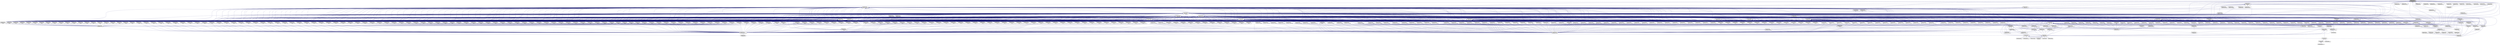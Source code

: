 digraph "SimulationRuntime/cpp/Include/Core/Utils/numeric/bindings/detail/adaptor.hpp"
{
  edge [fontname="Helvetica",fontsize="10",labelfontname="Helvetica",labelfontsize="10"];
  node [fontname="Helvetica",fontsize="10",shape=record];
  Node26 [label="SimulationRuntime/cpp\l/Include/Core/Utils/numeric\l/bindings/detail/adaptor.hpp",height=0.2,width=0.4,color="black", fillcolor="grey75", style="filled", fontcolor="black"];
  Node26 -> Node27 [dir="back",color="midnightblue",fontsize="10",style="solid",fontname="Helvetica"];
  Node27 [label="SimulationRuntime/cpp\l/Include/Core/Utils/numeric\l/bindings/begin.hpp",height=0.2,width=0.4,color="black", fillcolor="white", style="filled",URL="$d2/da9/begin_8hpp.html"];
  Node27 -> Node28 [dir="back",color="midnightblue",fontsize="10",style="solid",fontname="Helvetica"];
  Node28 [label="SimulationRuntime/cpp\l/Include/Core/Utils/numeric\l/bindings/blas/level1/asum.hpp",height=0.2,width=0.4,color="black", fillcolor="white", style="filled",URL="$d1/d8b/asum_8hpp.html"];
  Node28 -> Node29 [dir="back",color="midnightblue",fontsize="10",style="solid",fontname="Helvetica"];
  Node29 [label="SimulationRuntime/cpp\l/Include/Core/Utils/numeric\l/bindings/blas/level1.hpp",height=0.2,width=0.4,color="black", fillcolor="white", style="filled",URL="$db/d26/level1_8hpp.html"];
  Node29 -> Node30 [dir="back",color="midnightblue",fontsize="10",style="solid",fontname="Helvetica"];
  Node30 [label="SimulationRuntime/cpp\l/Include/Core/Utils/numeric\l/bindings/blas.hpp",height=0.2,width=0.4,color="black", fillcolor="white", style="filled",URL="$d7/dea/blas_8hpp.html"];
  Node27 -> Node31 [dir="back",color="midnightblue",fontsize="10",style="solid",fontname="Helvetica"];
  Node31 [label="SimulationRuntime/cpp\l/Include/Core/Utils/numeric\l/bindings/blas/level1/axpy.hpp",height=0.2,width=0.4,color="black", fillcolor="white", style="filled",URL="$d6/d3f/axpy_8hpp.html"];
  Node31 -> Node29 [dir="back",color="midnightblue",fontsize="10",style="solid",fontname="Helvetica"];
  Node27 -> Node32 [dir="back",color="midnightblue",fontsize="10",style="solid",fontname="Helvetica"];
  Node32 [label="SimulationRuntime/cpp\l/Include/Core/Utils/numeric\l/bindings/blas/level1/copy.hpp",height=0.2,width=0.4,color="black", fillcolor="white", style="filled",URL="$d7/deb/copy_8hpp.html"];
  Node32 -> Node29 [dir="back",color="midnightblue",fontsize="10",style="solid",fontname="Helvetica"];
  Node27 -> Node33 [dir="back",color="midnightblue",fontsize="10",style="solid",fontname="Helvetica"];
  Node33 [label="SimulationRuntime/cpp\l/Include/Core/Utils/numeric\l/bindings/blas/level1/dot.hpp",height=0.2,width=0.4,color="black", fillcolor="white", style="filled",URL="$d0/dd7/dot_8hpp.html"];
  Node33 -> Node34 [dir="back",color="midnightblue",fontsize="10",style="solid",fontname="Helvetica"];
  Node34 [label="SimulationRuntime/cpp\l/Include/Core/Utils/numeric\l/bindings/blas/level1/dotu.hpp",height=0.2,width=0.4,color="black", fillcolor="white", style="filled",URL="$da/dc4/dotu_8hpp.html"];
  Node34 -> Node29 [dir="back",color="midnightblue",fontsize="10",style="solid",fontname="Helvetica"];
  Node33 -> Node29 [dir="back",color="midnightblue",fontsize="10",style="solid",fontname="Helvetica"];
  Node27 -> Node35 [dir="back",color="midnightblue",fontsize="10",style="solid",fontname="Helvetica"];
  Node35 [label="SimulationRuntime/cpp\l/Include/Core/Utils/numeric\l/bindings/blas/level1/dotc.hpp",height=0.2,width=0.4,color="black", fillcolor="white", style="filled",URL="$dd/d15/dotc_8hpp.html"];
  Node35 -> Node29 [dir="back",color="midnightblue",fontsize="10",style="solid",fontname="Helvetica"];
  Node27 -> Node36 [dir="back",color="midnightblue",fontsize="10",style="solid",fontname="Helvetica"];
  Node36 [label="SimulationRuntime/cpp\l/Include/Core/Utils/numeric\l/bindings/blas/level1/iamax.hpp",height=0.2,width=0.4,color="black", fillcolor="white", style="filled",URL="$dc/d2d/iamax_8hpp.html"];
  Node36 -> Node29 [dir="back",color="midnightblue",fontsize="10",style="solid",fontname="Helvetica"];
  Node27 -> Node37 [dir="back",color="midnightblue",fontsize="10",style="solid",fontname="Helvetica"];
  Node37 [label="SimulationRuntime/cpp\l/Include/Core/Utils/numeric\l/bindings/blas/level1/nrm2.hpp",height=0.2,width=0.4,color="black", fillcolor="white", style="filled",URL="$db/d41/nrm2_8hpp.html"];
  Node37 -> Node29 [dir="back",color="midnightblue",fontsize="10",style="solid",fontname="Helvetica"];
  Node27 -> Node38 [dir="back",color="midnightblue",fontsize="10",style="solid",fontname="Helvetica"];
  Node38 [label="SimulationRuntime/cpp\l/Include/Core/Utils/numeric\l/bindings/blas/level1/prec\l_dot.hpp",height=0.2,width=0.4,color="black", fillcolor="white", style="filled",URL="$d8/dfd/prec__dot_8hpp.html"];
  Node38 -> Node29 [dir="back",color="midnightblue",fontsize="10",style="solid",fontname="Helvetica"];
  Node27 -> Node39 [dir="back",color="midnightblue",fontsize="10",style="solid",fontname="Helvetica"];
  Node39 [label="SimulationRuntime/cpp\l/Include/Core/Utils/numeric\l/bindings/blas/level1/rot.hpp",height=0.2,width=0.4,color="black", fillcolor="white", style="filled",URL="$d1/db7/rot_8hpp.html"];
  Node39 -> Node29 [dir="back",color="midnightblue",fontsize="10",style="solid",fontname="Helvetica"];
  Node27 -> Node40 [dir="back",color="midnightblue",fontsize="10",style="solid",fontname="Helvetica"];
  Node40 [label="SimulationRuntime/cpp\l/Include/Core/Utils/numeric\l/bindings/blas/level1/rotg.hpp",height=0.2,width=0.4,color="black", fillcolor="white", style="filled",URL="$d1/ddf/rotg_8hpp.html"];
  Node40 -> Node29 [dir="back",color="midnightblue",fontsize="10",style="solid",fontname="Helvetica"];
  Node27 -> Node41 [dir="back",color="midnightblue",fontsize="10",style="solid",fontname="Helvetica"];
  Node41 [label="SimulationRuntime/cpp\l/Include/Core/Utils/numeric\l/bindings/blas/level1/rotm.hpp",height=0.2,width=0.4,color="black", fillcolor="white", style="filled",URL="$d8/de7/rotm_8hpp.html"];
  Node41 -> Node29 [dir="back",color="midnightblue",fontsize="10",style="solid",fontname="Helvetica"];
  Node27 -> Node42 [dir="back",color="midnightblue",fontsize="10",style="solid",fontname="Helvetica"];
  Node42 [label="SimulationRuntime/cpp\l/Include/Core/Utils/numeric\l/bindings/blas/level1/rotmg.hpp",height=0.2,width=0.4,color="black", fillcolor="white", style="filled",URL="$d5/d12/rotmg_8hpp.html"];
  Node42 -> Node29 [dir="back",color="midnightblue",fontsize="10",style="solid",fontname="Helvetica"];
  Node27 -> Node43 [dir="back",color="midnightblue",fontsize="10",style="solid",fontname="Helvetica"];
  Node43 [label="SimulationRuntime/cpp\l/Include/Core/Utils/numeric\l/bindings/blas/level1/scal.hpp",height=0.2,width=0.4,color="black", fillcolor="white", style="filled",URL="$dd/d2c/scal_8hpp.html"];
  Node43 -> Node29 [dir="back",color="midnightblue",fontsize="10",style="solid",fontname="Helvetica"];
  Node27 -> Node44 [dir="back",color="midnightblue",fontsize="10",style="solid",fontname="Helvetica"];
  Node44 [label="SimulationRuntime/cpp\l/Include/Core/Utils/numeric\l/bindings/blas/level1/set.hpp",height=0.2,width=0.4,color="black", fillcolor="white", style="filled",URL="$da/dfe/set_8hpp.html"];
  Node44 -> Node29 [dir="back",color="midnightblue",fontsize="10",style="solid",fontname="Helvetica"];
  Node27 -> Node45 [dir="back",color="midnightblue",fontsize="10",style="solid",fontname="Helvetica"];
  Node45 [label="SimulationRuntime/cpp\l/Include/Core/Utils/numeric\l/bindings/blas/level1/swap.hpp",height=0.2,width=0.4,color="black", fillcolor="white", style="filled",URL="$dd/d6f/swap_8hpp.html"];
  Node45 -> Node29 [dir="back",color="midnightblue",fontsize="10",style="solid",fontname="Helvetica"];
  Node27 -> Node46 [dir="back",color="midnightblue",fontsize="10",style="solid",fontname="Helvetica"];
  Node46 [label="SimulationRuntime/cpp\l/Include/Core/Utils/numeric\l/bindings/blas/level2/gbmv.hpp",height=0.2,width=0.4,color="black", fillcolor="white", style="filled",URL="$d6/d85/gbmv_8hpp.html"];
  Node46 -> Node47 [dir="back",color="midnightblue",fontsize="10",style="solid",fontname="Helvetica"];
  Node47 [label="SimulationRuntime/cpp\l/Include/Core/Utils/numeric\l/bindings/blas/level2.hpp",height=0.2,width=0.4,color="black", fillcolor="white", style="filled",URL="$d6/d79/level2_8hpp.html"];
  Node47 -> Node30 [dir="back",color="midnightblue",fontsize="10",style="solid",fontname="Helvetica"];
  Node27 -> Node48 [dir="back",color="midnightblue",fontsize="10",style="solid",fontname="Helvetica"];
  Node48 [label="SimulationRuntime/cpp\l/Include/Core/Utils/numeric\l/bindings/blas/level2/gemv.hpp",height=0.2,width=0.4,color="black", fillcolor="white", style="filled",URL="$df/d0b/gemv_8hpp.html"];
  Node48 -> Node47 [dir="back",color="midnightblue",fontsize="10",style="solid",fontname="Helvetica"];
  Node27 -> Node49 [dir="back",color="midnightblue",fontsize="10",style="solid",fontname="Helvetica"];
  Node49 [label="SimulationRuntime/cpp\l/Include/Core/Utils/numeric\l/bindings/blas/level2/ger.hpp",height=0.2,width=0.4,color="black", fillcolor="white", style="filled",URL="$d0/db3/ger_8hpp.html"];
  Node49 -> Node47 [dir="back",color="midnightblue",fontsize="10",style="solid",fontname="Helvetica"];
  Node27 -> Node50 [dir="back",color="midnightblue",fontsize="10",style="solid",fontname="Helvetica"];
  Node50 [label="SimulationRuntime/cpp\l/Include/Core/Utils/numeric\l/bindings/blas/level2/gerc.hpp",height=0.2,width=0.4,color="black", fillcolor="white", style="filled",URL="$da/d6e/gerc_8hpp.html"];
  Node50 -> Node47 [dir="back",color="midnightblue",fontsize="10",style="solid",fontname="Helvetica"];
  Node27 -> Node51 [dir="back",color="midnightblue",fontsize="10",style="solid",fontname="Helvetica"];
  Node51 [label="SimulationRuntime/cpp\l/Include/Core/Utils/numeric\l/bindings/blas/level2/geru.hpp",height=0.2,width=0.4,color="black", fillcolor="white", style="filled",URL="$da/d88/geru_8hpp.html"];
  Node51 -> Node47 [dir="back",color="midnightblue",fontsize="10",style="solid",fontname="Helvetica"];
  Node27 -> Node52 [dir="back",color="midnightblue",fontsize="10",style="solid",fontname="Helvetica"];
  Node52 [label="SimulationRuntime/cpp\l/Include/Core/Utils/numeric\l/bindings/blas/level2/hbmv.hpp",height=0.2,width=0.4,color="black", fillcolor="white", style="filled",URL="$d3/dfb/hbmv_8hpp.html"];
  Node52 -> Node47 [dir="back",color="midnightblue",fontsize="10",style="solid",fontname="Helvetica"];
  Node27 -> Node53 [dir="back",color="midnightblue",fontsize="10",style="solid",fontname="Helvetica"];
  Node53 [label="SimulationRuntime/cpp\l/Include/Core/Utils/numeric\l/bindings/blas/level2/hemv.hpp",height=0.2,width=0.4,color="black", fillcolor="white", style="filled",URL="$df/d00/hemv_8hpp.html"];
  Node53 -> Node47 [dir="back",color="midnightblue",fontsize="10",style="solid",fontname="Helvetica"];
  Node27 -> Node54 [dir="back",color="midnightblue",fontsize="10",style="solid",fontname="Helvetica"];
  Node54 [label="SimulationRuntime/cpp\l/Include/Core/Utils/numeric\l/bindings/blas/level2/her.hpp",height=0.2,width=0.4,color="black", fillcolor="white", style="filled",URL="$d5/d53/her_8hpp.html"];
  Node54 -> Node47 [dir="back",color="midnightblue",fontsize="10",style="solid",fontname="Helvetica"];
  Node27 -> Node55 [dir="back",color="midnightblue",fontsize="10",style="solid",fontname="Helvetica"];
  Node55 [label="SimulationRuntime/cpp\l/Include/Core/Utils/numeric\l/bindings/blas/level2/her2.hpp",height=0.2,width=0.4,color="black", fillcolor="white", style="filled",URL="$dc/d32/her2_8hpp.html"];
  Node55 -> Node47 [dir="back",color="midnightblue",fontsize="10",style="solid",fontname="Helvetica"];
  Node27 -> Node56 [dir="back",color="midnightblue",fontsize="10",style="solid",fontname="Helvetica"];
  Node56 [label="SimulationRuntime/cpp\l/Include/Core/Utils/numeric\l/bindings/blas/level2/hpmv.hpp",height=0.2,width=0.4,color="black", fillcolor="white", style="filled",URL="$d7/d07/hpmv_8hpp.html"];
  Node56 -> Node47 [dir="back",color="midnightblue",fontsize="10",style="solid",fontname="Helvetica"];
  Node27 -> Node57 [dir="back",color="midnightblue",fontsize="10",style="solid",fontname="Helvetica"];
  Node57 [label="SimulationRuntime/cpp\l/Include/Core/Utils/numeric\l/bindings/blas/level2/hpr.hpp",height=0.2,width=0.4,color="black", fillcolor="white", style="filled",URL="$df/db7/hpr_8hpp.html"];
  Node57 -> Node47 [dir="back",color="midnightblue",fontsize="10",style="solid",fontname="Helvetica"];
  Node27 -> Node58 [dir="back",color="midnightblue",fontsize="10",style="solid",fontname="Helvetica"];
  Node58 [label="SimulationRuntime/cpp\l/Include/Core/Utils/numeric\l/bindings/blas/level2/hpr2.hpp",height=0.2,width=0.4,color="black", fillcolor="white", style="filled",URL="$da/db5/hpr2_8hpp.html"];
  Node58 -> Node47 [dir="back",color="midnightblue",fontsize="10",style="solid",fontname="Helvetica"];
  Node27 -> Node59 [dir="back",color="midnightblue",fontsize="10",style="solid",fontname="Helvetica"];
  Node59 [label="SimulationRuntime/cpp\l/Include/Core/Utils/numeric\l/bindings/blas/level2/sbmv.hpp",height=0.2,width=0.4,color="black", fillcolor="white", style="filled",URL="$d6/d85/sbmv_8hpp.html"];
  Node59 -> Node47 [dir="back",color="midnightblue",fontsize="10",style="solid",fontname="Helvetica"];
  Node27 -> Node60 [dir="back",color="midnightblue",fontsize="10",style="solid",fontname="Helvetica"];
  Node60 [label="SimulationRuntime/cpp\l/Include/Core/Utils/numeric\l/bindings/blas/level2/spmv.hpp",height=0.2,width=0.4,color="black", fillcolor="white", style="filled",URL="$d9/d8e/spmv_8hpp.html"];
  Node60 -> Node47 [dir="back",color="midnightblue",fontsize="10",style="solid",fontname="Helvetica"];
  Node27 -> Node61 [dir="back",color="midnightblue",fontsize="10",style="solid",fontname="Helvetica"];
  Node61 [label="SimulationRuntime/cpp\l/Include/Core/Utils/numeric\l/bindings/blas/level2/spr.hpp",height=0.2,width=0.4,color="black", fillcolor="white", style="filled",URL="$de/db5/spr_8hpp.html"];
  Node61 -> Node47 [dir="back",color="midnightblue",fontsize="10",style="solid",fontname="Helvetica"];
  Node27 -> Node62 [dir="back",color="midnightblue",fontsize="10",style="solid",fontname="Helvetica"];
  Node62 [label="SimulationRuntime/cpp\l/Include/Core/Utils/numeric\l/bindings/blas/level2/spr2.hpp",height=0.2,width=0.4,color="black", fillcolor="white", style="filled",URL="$d7/d19/spr2_8hpp.html"];
  Node62 -> Node47 [dir="back",color="midnightblue",fontsize="10",style="solid",fontname="Helvetica"];
  Node27 -> Node63 [dir="back",color="midnightblue",fontsize="10",style="solid",fontname="Helvetica"];
  Node63 [label="SimulationRuntime/cpp\l/Include/Core/Utils/numeric\l/bindings/blas/level2/symv.hpp",height=0.2,width=0.4,color="black", fillcolor="white", style="filled",URL="$d8/d3a/symv_8hpp.html"];
  Node63 -> Node47 [dir="back",color="midnightblue",fontsize="10",style="solid",fontname="Helvetica"];
  Node27 -> Node64 [dir="back",color="midnightblue",fontsize="10",style="solid",fontname="Helvetica"];
  Node64 [label="SimulationRuntime/cpp\l/Include/Core/Utils/numeric\l/bindings/blas/level2/syr.hpp",height=0.2,width=0.4,color="black", fillcolor="white", style="filled",URL="$d0/d64/syr_8hpp.html"];
  Node64 -> Node47 [dir="back",color="midnightblue",fontsize="10",style="solid",fontname="Helvetica"];
  Node27 -> Node65 [dir="back",color="midnightblue",fontsize="10",style="solid",fontname="Helvetica"];
  Node65 [label="SimulationRuntime/cpp\l/Include/Core/Utils/numeric\l/bindings/blas/level2/syr2.hpp",height=0.2,width=0.4,color="black", fillcolor="white", style="filled",URL="$de/d2d/syr2_8hpp.html"];
  Node65 -> Node47 [dir="back",color="midnightblue",fontsize="10",style="solid",fontname="Helvetica"];
  Node27 -> Node66 [dir="back",color="midnightblue",fontsize="10",style="solid",fontname="Helvetica"];
  Node66 [label="SimulationRuntime/cpp\l/Include/Core/Utils/numeric\l/bindings/blas/level2/tbmv.hpp",height=0.2,width=0.4,color="black", fillcolor="white", style="filled",URL="$d7/d56/tbmv_8hpp.html"];
  Node66 -> Node47 [dir="back",color="midnightblue",fontsize="10",style="solid",fontname="Helvetica"];
  Node27 -> Node67 [dir="back",color="midnightblue",fontsize="10",style="solid",fontname="Helvetica"];
  Node67 [label="SimulationRuntime/cpp\l/Include/Core/Utils/numeric\l/bindings/blas/level2/tbsv.hpp",height=0.2,width=0.4,color="black", fillcolor="white", style="filled",URL="$d2/d97/tbsv_8hpp.html"];
  Node67 -> Node47 [dir="back",color="midnightblue",fontsize="10",style="solid",fontname="Helvetica"];
  Node27 -> Node68 [dir="back",color="midnightblue",fontsize="10",style="solid",fontname="Helvetica"];
  Node68 [label="SimulationRuntime/cpp\l/Include/Core/Utils/numeric\l/bindings/blas/level2/tpmv.hpp",height=0.2,width=0.4,color="black", fillcolor="white", style="filled",URL="$d1/d10/tpmv_8hpp.html"];
  Node68 -> Node47 [dir="back",color="midnightblue",fontsize="10",style="solid",fontname="Helvetica"];
  Node27 -> Node69 [dir="back",color="midnightblue",fontsize="10",style="solid",fontname="Helvetica"];
  Node69 [label="SimulationRuntime/cpp\l/Include/Core/Utils/numeric\l/bindings/blas/level2/tpsv.hpp",height=0.2,width=0.4,color="black", fillcolor="white", style="filled",URL="$d4/d37/tpsv_8hpp.html"];
  Node69 -> Node47 [dir="back",color="midnightblue",fontsize="10",style="solid",fontname="Helvetica"];
  Node27 -> Node70 [dir="back",color="midnightblue",fontsize="10",style="solid",fontname="Helvetica"];
  Node70 [label="SimulationRuntime/cpp\l/Include/Core/Utils/numeric\l/bindings/blas/level2/trmv.hpp",height=0.2,width=0.4,color="black", fillcolor="white", style="filled",URL="$d6/d0c/trmv_8hpp.html"];
  Node70 -> Node47 [dir="back",color="midnightblue",fontsize="10",style="solid",fontname="Helvetica"];
  Node27 -> Node71 [dir="back",color="midnightblue",fontsize="10",style="solid",fontname="Helvetica"];
  Node71 [label="SimulationRuntime/cpp\l/Include/Core/Utils/numeric\l/bindings/blas/level2/trsv.hpp",height=0.2,width=0.4,color="black", fillcolor="white", style="filled",URL="$d8/d10/trsv_8hpp.html"];
  Node71 -> Node47 [dir="back",color="midnightblue",fontsize="10",style="solid",fontname="Helvetica"];
  Node27 -> Node72 [dir="back",color="midnightblue",fontsize="10",style="solid",fontname="Helvetica"];
  Node72 [label="SimulationRuntime/cpp\l/Include/Core/Utils/numeric\l/bindings/blas/level3/gemm.hpp",height=0.2,width=0.4,color="black", fillcolor="white", style="filled",URL="$d5/d40/gemm_8hpp.html"];
  Node72 -> Node73 [dir="back",color="midnightblue",fontsize="10",style="solid",fontname="Helvetica"];
  Node73 [label="SimulationRuntime/cpp\l/Include/Core/Utils/numeric\l/bindings/blas/level3.hpp",height=0.2,width=0.4,color="black", fillcolor="white", style="filled",URL="$db/d2c/level3_8hpp.html"];
  Node73 -> Node30 [dir="back",color="midnightblue",fontsize="10",style="solid",fontname="Helvetica"];
  Node27 -> Node74 [dir="back",color="midnightblue",fontsize="10",style="solid",fontname="Helvetica"];
  Node74 [label="SimulationRuntime/cpp\l/Include/Core/Utils/numeric\l/bindings/blas/level3/hemm.hpp",height=0.2,width=0.4,color="black", fillcolor="white", style="filled",URL="$d2/dbe/hemm_8hpp.html"];
  Node74 -> Node73 [dir="back",color="midnightblue",fontsize="10",style="solid",fontname="Helvetica"];
  Node27 -> Node75 [dir="back",color="midnightblue",fontsize="10",style="solid",fontname="Helvetica"];
  Node75 [label="SimulationRuntime/cpp\l/Include/Core/Utils/numeric\l/bindings/blas/level3/her2k.hpp",height=0.2,width=0.4,color="black", fillcolor="white", style="filled",URL="$dc/d7e/her2k_8hpp.html"];
  Node75 -> Node73 [dir="back",color="midnightblue",fontsize="10",style="solid",fontname="Helvetica"];
  Node27 -> Node76 [dir="back",color="midnightblue",fontsize="10",style="solid",fontname="Helvetica"];
  Node76 [label="SimulationRuntime/cpp\l/Include/Core/Utils/numeric\l/bindings/blas/level3/herk.hpp",height=0.2,width=0.4,color="black", fillcolor="white", style="filled",URL="$db/dcb/herk_8hpp.html"];
  Node76 -> Node73 [dir="back",color="midnightblue",fontsize="10",style="solid",fontname="Helvetica"];
  Node27 -> Node77 [dir="back",color="midnightblue",fontsize="10",style="solid",fontname="Helvetica"];
  Node77 [label="SimulationRuntime/cpp\l/Include/Core/Utils/numeric\l/bindings/blas/level3/symm.hpp",height=0.2,width=0.4,color="black", fillcolor="white", style="filled",URL="$d0/dae/blas_2level3_2symm_8hpp.html"];
  Node77 -> Node73 [dir="back",color="midnightblue",fontsize="10",style="solid",fontname="Helvetica"];
  Node27 -> Node78 [dir="back",color="midnightblue",fontsize="10",style="solid",fontname="Helvetica"];
  Node78 [label="SimulationRuntime/cpp\l/Include/Core/Utils/numeric\l/bindings/blas/level3/syr2k.hpp",height=0.2,width=0.4,color="black", fillcolor="white", style="filled",URL="$d3/d50/syr2k_8hpp.html"];
  Node78 -> Node73 [dir="back",color="midnightblue",fontsize="10",style="solid",fontname="Helvetica"];
  Node27 -> Node79 [dir="back",color="midnightblue",fontsize="10",style="solid",fontname="Helvetica"];
  Node79 [label="SimulationRuntime/cpp\l/Include/Core/Utils/numeric\l/bindings/blas/level3/syrk.hpp",height=0.2,width=0.4,color="black", fillcolor="white", style="filled",URL="$d7/d6a/syrk_8hpp.html"];
  Node79 -> Node73 [dir="back",color="midnightblue",fontsize="10",style="solid",fontname="Helvetica"];
  Node27 -> Node80 [dir="back",color="midnightblue",fontsize="10",style="solid",fontname="Helvetica"];
  Node80 [label="SimulationRuntime/cpp\l/Include/Core/Utils/numeric\l/bindings/blas/level3/trmm.hpp",height=0.2,width=0.4,color="black", fillcolor="white", style="filled",URL="$d4/df7/trmm_8hpp.html"];
  Node80 -> Node73 [dir="back",color="midnightblue",fontsize="10",style="solid",fontname="Helvetica"];
  Node27 -> Node81 [dir="back",color="midnightblue",fontsize="10",style="solid",fontname="Helvetica"];
  Node81 [label="SimulationRuntime/cpp\l/Include/Core/Utils/numeric\l/bindings/blas/level3/trsm.hpp",height=0.2,width=0.4,color="black", fillcolor="white", style="filled",URL="$d5/d40/trsm_8hpp.html"];
  Node81 -> Node73 [dir="back",color="midnightblue",fontsize="10",style="solid",fontname="Helvetica"];
  Node27 -> Node82 [dir="back",color="midnightblue",fontsize="10",style="solid",fontname="Helvetica"];
  Node82 [label="SimulationRuntime/cpp\l/Include/Core/Utils/numeric\l/bindings/column.hpp",height=0.2,width=0.4,color="black", fillcolor="white", style="filled",URL="$d9/dc6/column_8hpp.html"];
  Node82 -> Node83 [dir="back",color="midnightblue",fontsize="10",style="solid",fontname="Helvetica"];
  Node83 [label="SimulationRuntime/cpp\l/Include/Core/Utils/numeric\l/bindings/views.hpp",height=0.2,width=0.4,color="black", fillcolor="white", style="filled",URL="$de/d49/views_8hpp.html"];
  Node27 -> Node84 [dir="back",color="midnightblue",fontsize="10",style="solid",fontname="Helvetica"];
  Node84 [label="SimulationRuntime/cpp\l/Include/Core/Utils/numeric\l/bindings/detail/basic_unwrapper.hpp",height=0.2,width=0.4,color="black", fillcolor="white", style="filled",URL="$d7/d2c/basic__unwrapper_8hpp.html"];
  Node84 -> Node85 [dir="back",color="midnightblue",fontsize="10",style="solid",fontname="Helvetica"];
  Node85 [label="SimulationRuntime/cpp\l/Include/Core/Utils/numeric\l/bindings/detail/basic_wrapper.hpp",height=0.2,width=0.4,color="black", fillcolor="white", style="filled",URL="$d1/ddc/basic__wrapper_8hpp.html"];
  Node85 -> Node86 [dir="back",color="midnightblue",fontsize="10",style="solid",fontname="Helvetica"];
  Node86 [label="SimulationRuntime/cpp\l/Include/Core/Utils/numeric\l/bindings/herm.hpp",height=0.2,width=0.4,color="black", fillcolor="white", style="filled",URL="$da/d3b/herm_8hpp.html"];
  Node86 -> Node83 [dir="back",color="midnightblue",fontsize="10",style="solid",fontname="Helvetica"];
  Node85 -> Node87 [dir="back",color="midnightblue",fontsize="10",style="solid",fontname="Helvetica"];
  Node87 [label="SimulationRuntime/cpp\l/Include/Core/Utils/numeric\l/bindings/lower.hpp",height=0.2,width=0.4,color="black", fillcolor="white", style="filled",URL="$de/d3b/lower_8hpp.html"];
  Node87 -> Node83 [dir="back",color="midnightblue",fontsize="10",style="solid",fontname="Helvetica"];
  Node85 -> Node88 [dir="back",color="midnightblue",fontsize="10",style="solid",fontname="Helvetica"];
  Node88 [label="SimulationRuntime/cpp\l/Include/Core/Utils/numeric\l/bindings/symm.hpp",height=0.2,width=0.4,color="black", fillcolor="white", style="filled",URL="$d9/d0e/symm_8hpp.html"];
  Node88 -> Node83 [dir="back",color="midnightblue",fontsize="10",style="solid",fontname="Helvetica"];
  Node85 -> Node89 [dir="back",color="midnightblue",fontsize="10",style="solid",fontname="Helvetica"];
  Node89 [label="SimulationRuntime/cpp\l/Include/Core/Utils/numeric\l/bindings/unit_lower.hpp",height=0.2,width=0.4,color="black", fillcolor="white", style="filled",URL="$d6/df2/unit__lower_8hpp.html"];
  Node89 -> Node83 [dir="back",color="midnightblue",fontsize="10",style="solid",fontname="Helvetica"];
  Node85 -> Node90 [dir="back",color="midnightblue",fontsize="10",style="solid",fontname="Helvetica"];
  Node90 [label="SimulationRuntime/cpp\l/Include/Core/Utils/numeric\l/bindings/unit_upper.hpp",height=0.2,width=0.4,color="black", fillcolor="white", style="filled",URL="$d0/d58/unit__upper_8hpp.html"];
  Node90 -> Node83 [dir="back",color="midnightblue",fontsize="10",style="solid",fontname="Helvetica"];
  Node85 -> Node91 [dir="back",color="midnightblue",fontsize="10",style="solid",fontname="Helvetica"];
  Node91 [label="SimulationRuntime/cpp\l/Include/Core/Utils/numeric\l/bindings/upper.hpp",height=0.2,width=0.4,color="black", fillcolor="white", style="filled",URL="$dd/df2/upper_8hpp.html"];
  Node91 -> Node83 [dir="back",color="midnightblue",fontsize="10",style="solid",fontname="Helvetica"];
  Node84 -> Node92 [dir="back",color="midnightblue",fontsize="10",style="solid",fontname="Helvetica"];
  Node92 [label="SimulationRuntime/cpp\l/Include/Core/Utils/numeric\l/bindings/noop.hpp",height=0.2,width=0.4,color="black", fillcolor="white", style="filled",URL="$dd/de0/noop_8hpp.html"];
  Node92 -> Node83 [dir="back",color="midnightblue",fontsize="10",style="solid",fontname="Helvetica"];
  Node27 -> Node93 [dir="back",color="midnightblue",fontsize="10",style="solid",fontname="Helvetica"];
  Node93 [label="SimulationRuntime/cpp\l/Include/Core/Utils/numeric\l/bindings/detail/complex\l_utils.hpp",height=0.2,width=0.4,color="black", fillcolor="white", style="filled",URL="$d8/d4f/complex__utils_8hpp.html"];
  Node93 -> Node94 [dir="back",color="midnightblue",fontsize="10",style="solid",fontname="Helvetica"];
  Node94 [label="SimulationRuntime/cpp\l/Include/Core/Utils/numeric\l/bindings/lapack/computational\l/hseqr.hpp",height=0.2,width=0.4,color="black", fillcolor="white", style="filled",URL="$d3/d18/hseqr_8hpp.html"];
  Node94 -> Node95 [dir="back",color="midnightblue",fontsize="10",style="solid",fontname="Helvetica"];
  Node95 [label="SimulationRuntime/cpp\l/Include/Core/Utils/numeric\l/bindings/lapack/computational.hpp",height=0.2,width=0.4,color="black", fillcolor="white", style="filled",URL="$d1/d25/computational_8hpp.html"];
  Node95 -> Node96 [dir="back",color="midnightblue",fontsize="10",style="solid",fontname="Helvetica"];
  Node96 [label="SimulationRuntime/cpp\l/Include/Core/Utils/numeric\l/bindings/lapack.hpp",height=0.2,width=0.4,color="black", fillcolor="white", style="filled",URL="$df/dd2/lapack_8hpp.html"];
  Node93 -> Node97 [dir="back",color="midnightblue",fontsize="10",style="solid",fontname="Helvetica"];
  Node97 [label="SimulationRuntime/cpp\l/Include/Core/Utils/numeric\l/bindings/lapack/driver/gees.hpp",height=0.2,width=0.4,color="black", fillcolor="white", style="filled",URL="$d3/d2c/gees_8hpp.html"];
  Node97 -> Node98 [dir="back",color="midnightblue",fontsize="10",style="solid",fontname="Helvetica"];
  Node98 [label="SimulationRuntime/cpp\l/Include/Core/Utils/numeric\l/bindings/lapack/driver.hpp",height=0.2,width=0.4,color="black", fillcolor="white", style="filled",URL="$d7/d7e/driver_8hpp.html"];
  Node98 -> Node96 [dir="back",color="midnightblue",fontsize="10",style="solid",fontname="Helvetica"];
  Node27 -> Node99 [dir="back",color="midnightblue",fontsize="10",style="solid",fontname="Helvetica"];
  Node99 [label="SimulationRuntime/cpp\l/Include/Core/Utils/numeric\l/bindings/end.hpp",height=0.2,width=0.4,color="black", fillcolor="white", style="filled",URL="$dd/d8d/end_8hpp.html"];
  Node99 -> Node44 [dir="back",color="midnightblue",fontsize="10",style="solid",fontname="Helvetica"];
  Node99 -> Node82 [dir="back",color="midnightblue",fontsize="10",style="solid",fontname="Helvetica"];
  Node99 -> Node84 [dir="back",color="midnightblue",fontsize="10",style="solid",fontname="Helvetica"];
  Node99 -> Node93 [dir="back",color="midnightblue",fontsize="10",style="solid",fontname="Helvetica"];
  Node99 -> Node100 [dir="back",color="midnightblue",fontsize="10",style="solid",fontname="Helvetica"];
  Node100 [label="SimulationRuntime/cpp\l/Include/Core/Utils/numeric\l/bindings/glas/compressed.hpp",height=0.2,width=0.4,color="black", fillcolor="white", style="filled",URL="$d8/dff/compressed_8hpp.html"];
  Node99 -> Node101 [dir="back",color="midnightblue",fontsize="10",style="solid",fontname="Helvetica"];
  Node101 [label="SimulationRuntime/cpp\l/Include/Core/Utils/numeric\l/bindings/io.hpp",height=0.2,width=0.4,color="black", fillcolor="white", style="filled",URL="$d2/dc6/io_8hpp.html"];
  Node99 -> Node102 [dir="back",color="midnightblue",fontsize="10",style="solid",fontname="Helvetica"];
  Node102 [label="SimulationRuntime/cpp\l/Include/Core/Utils/numeric\l/bindings/row.hpp",height=0.2,width=0.4,color="black", fillcolor="white", style="filled",URL="$dc/d69/row_8hpp.html"];
  Node102 -> Node83 [dir="back",color="midnightblue",fontsize="10",style="solid",fontname="Helvetica"];
  Node99 -> Node103 [dir="back",color="midnightblue",fontsize="10",style="solid",fontname="Helvetica"];
  Node103 [label="SimulationRuntime/cpp\l/Include/Core/Utils/numeric\l/bindings/trans.hpp",height=0.2,width=0.4,color="black", fillcolor="white", style="filled",URL="$d6/d99/trans_8hpp.html"];
  Node103 -> Node104 [dir="back",color="midnightblue",fontsize="10",style="solid",fontname="Helvetica"];
  Node104 [label="SimulationRuntime/cpp\l/Include/Core/Utils/numeric\l/bindings/conj.hpp",height=0.2,width=0.4,color="black", fillcolor="white", style="filled",URL="$dc/dae/conj_8hpp.html"];
  Node104 -> Node83 [dir="back",color="midnightblue",fontsize="10",style="solid",fontname="Helvetica"];
  Node103 -> Node83 [dir="back",color="midnightblue",fontsize="10",style="solid",fontname="Helvetica"];
  Node99 -> Node105 [dir="back",color="midnightblue",fontsize="10",style="solid",fontname="Helvetica"];
  Node105 [label="SimulationRuntime/cpp\l/Include/Core/Utils/numeric\l/bindings/ublas/banded.hpp",height=0.2,width=0.4,color="black", fillcolor="white", style="filled",URL="$df/d79/banded_8hpp.html"];
  Node105 -> Node106 [dir="back",color="midnightblue",fontsize="10",style="solid",fontname="Helvetica"];
  Node106 [label="SimulationRuntime/cpp\l/Include/Core/Utils/numeric\l/bindings/ublas.hpp",height=0.2,width=0.4,color="black", fillcolor="white", style="filled",URL="$dd/d4a/ublas_8hpp.html"];
  Node106 -> Node107 [dir="back",color="midnightblue",fontsize="10",style="solid",fontname="Helvetica"];
  Node107 [label="SimulationRuntime/cpp\l/Core/Math/Functions.cpp",height=0.2,width=0.4,color="black", fillcolor="white", style="filled",URL="$dd/d9e/_functions_8cpp.html"];
  Node106 -> Node108 [dir="back",color="midnightblue",fontsize="10",style="solid",fontname="Helvetica"];
  Node108 [label="SimulationRuntime/cpp\l/Include/Solver/CppDASSL\l/dassl.h",height=0.2,width=0.4,color="black", fillcolor="white", style="filled",URL="$df/d1d/_simulation_runtime_2cpp_2_include_2_solver_2_cpp_d_a_s_s_l_2dassl_8h.html"];
  Node108 -> Node109 [dir="back",color="midnightblue",fontsize="10",style="solid",fontname="Helvetica"];
  Node109 [label="SimulationRuntime/cpp\l/Include/Solver/CppDASSL\l/CppDASSL.h",height=0.2,width=0.4,color="black", fillcolor="white", style="filled",URL="$d7/df5/_cpp_d_a_s_s_l_8h.html"];
  Node109 -> Node110 [dir="back",color="midnightblue",fontsize="10",style="solid",fontname="Helvetica"];
  Node110 [label="SimulationRuntime/cpp\l/Solver/CppDASSL/CppDASSL.cpp",height=0.2,width=0.4,color="black", fillcolor="white", style="filled",URL="$dc/d19/_cpp_d_a_s_s_l_8cpp.html"];
  Node108 -> Node111 [dir="back",color="midnightblue",fontsize="10",style="solid",fontname="Helvetica"];
  Node111 [label="SimulationRuntime/cpp\l/Solver/CppDASSL/ddaskr.cpp",height=0.2,width=0.4,color="black", fillcolor="white", style="filled",URL="$d5/d57/ddaskr_8cpp.html"];
  Node106 -> Node112 [dir="back",color="midnightblue",fontsize="10",style="solid",fontname="Helvetica"];
  Node112 [label="SimulationRuntime/cpp\l/Solver/Broyden/Broyden.cpp",height=0.2,width=0.4,color="black", fillcolor="white", style="filled",URL="$d4/df7/_broyden_8cpp.html"];
  Node106 -> Node113 [dir="back",color="midnightblue",fontsize="10",style="solid",fontname="Helvetica"];
  Node113 [label="SimulationRuntime/cpp\l/Solver/Dgesv/DgesvSolver.cpp",height=0.2,width=0.4,color="black", fillcolor="white", style="filled",URL="$d9/df7/_dgesv_solver_8cpp.html"];
  Node106 -> Node114 [dir="back",color="midnightblue",fontsize="10",style="solid",fontname="Helvetica"];
  Node114 [label="SimulationRuntime/cpp\l/Solver/Kinsol/Kinsol.cpp",height=0.2,width=0.4,color="black", fillcolor="white", style="filled",URL="$d9/d15/_kinsol_8cpp.html"];
  Node106 -> Node115 [dir="back",color="midnightblue",fontsize="10",style="solid",fontname="Helvetica"];
  Node115 [label="SimulationRuntime/cpp\l/Solver/LinearSolver\l/LinearSolver.cpp",height=0.2,width=0.4,color="black", fillcolor="white", style="filled",URL="$da/dce/_linear_solver_8cpp.html"];
  Node106 -> Node116 [dir="back",color="midnightblue",fontsize="10",style="solid",fontname="Helvetica"];
  Node116 [label="SimulationRuntime/cpp\l/Solver/Nox/Nox.cpp",height=0.2,width=0.4,color="black", fillcolor="white", style="filled",URL="$dd/dc1/_nox_8cpp.html"];
  Node99 -> Node117 [dir="back",color="midnightblue",fontsize="10",style="solid",fontname="Helvetica"];
  Node117 [label="SimulationRuntime/cpp\l/Include/Core/Utils/numeric\l/bindings/ublas/detail/basic\l_ublas_adaptor.hpp",height=0.2,width=0.4,color="black", fillcolor="white", style="filled",URL="$d0/d13/basic__ublas__adaptor_8hpp.html"];
  Node117 -> Node105 [dir="back",color="midnightblue",fontsize="10",style="solid",fontname="Helvetica"];
  Node117 -> Node118 [dir="back",color="midnightblue",fontsize="10",style="solid",fontname="Helvetica"];
  Node118 [label="SimulationRuntime/cpp\l/Include/Core/Utils/numeric\l/bindings/ublas/hermitian.hpp",height=0.2,width=0.4,color="black", fillcolor="white", style="filled",URL="$dd/dc4/hermitian_8hpp.html"];
  Node118 -> Node106 [dir="back",color="midnightblue",fontsize="10",style="solid",fontname="Helvetica"];
  Node117 -> Node119 [dir="back",color="midnightblue",fontsize="10",style="solid",fontname="Helvetica"];
  Node119 [label="SimulationRuntime/cpp\l/Include/Core/Utils/numeric\l/bindings/ublas/symmetric.hpp",height=0.2,width=0.4,color="black", fillcolor="white", style="filled",URL="$da/dd8/symmetric_8hpp.html"];
  Node119 -> Node106 [dir="back",color="midnightblue",fontsize="10",style="solid",fontname="Helvetica"];
  Node117 -> Node120 [dir="back",color="midnightblue",fontsize="10",style="solid",fontname="Helvetica"];
  Node120 [label="SimulationRuntime/cpp\l/Include/Core/Utils/numeric\l/bindings/ublas/triangular.hpp",height=0.2,width=0.4,color="black", fillcolor="white", style="filled",URL="$d1/da1/triangular_8hpp.html"];
  Node120 -> Node118 [dir="back",color="midnightblue",fontsize="10",style="solid",fontname="Helvetica"];
  Node120 -> Node119 [dir="back",color="midnightblue",fontsize="10",style="solid",fontname="Helvetica"];
  Node120 -> Node106 [dir="back",color="midnightblue",fontsize="10",style="solid",fontname="Helvetica"];
  Node99 -> Node118 [dir="back",color="midnightblue",fontsize="10",style="solid",fontname="Helvetica"];
  Node99 -> Node121 [dir="back",color="midnightblue",fontsize="10",style="solid",fontname="Helvetica"];
  Node121 [label="SimulationRuntime/cpp\l/Include/Core/Utils/numeric\l/bindings/ublas/matrix.hpp",height=0.2,width=0.4,color="black", fillcolor="white", style="filled",URL="$d0/dcb/ublas_2matrix_8hpp.html"];
  Node121 -> Node118 [dir="back",color="midnightblue",fontsize="10",style="solid",fontname="Helvetica"];
  Node121 -> Node119 [dir="back",color="midnightblue",fontsize="10",style="solid",fontname="Helvetica"];
  Node121 -> Node106 [dir="back",color="midnightblue",fontsize="10",style="solid",fontname="Helvetica"];
  Node99 -> Node122 [dir="back",color="midnightblue",fontsize="10",style="solid",fontname="Helvetica"];
  Node122 [label="SimulationRuntime/cpp\l/Include/Core/Utils/numeric\l/bindings/ublas/matrix_expression.hpp",height=0.2,width=0.4,color="black", fillcolor="white", style="filled",URL="$db/d68/matrix__expression_8hpp.html"];
  Node122 -> Node105 [dir="back",color="midnightblue",fontsize="10",style="solid",fontname="Helvetica"];
  Node122 -> Node121 [dir="back",color="midnightblue",fontsize="10",style="solid",fontname="Helvetica"];
  Node122 -> Node123 [dir="back",color="midnightblue",fontsize="10",style="solid",fontname="Helvetica"];
  Node123 [label="SimulationRuntime/cpp\l/Include/Core/Utils/numeric\l/bindings/ublas/matrix_sparse.hpp",height=0.2,width=0.4,color="black", fillcolor="white", style="filled",URL="$d2/d96/matrix__sparse_8hpp.html"];
  Node123 -> Node106 [dir="back",color="midnightblue",fontsize="10",style="solid",fontname="Helvetica"];
  Node123 -> Node124 [dir="back",color="midnightblue",fontsize="10",style="solid",fontname="Helvetica"];
  Node124 [label="SimulationRuntime/cpp\l/Solver/CVode/CVode.cpp",height=0.2,width=0.4,color="black", fillcolor="white", style="filled",URL="$d1/d14/_c_vode_8cpp.html"];
  Node122 -> Node120 [dir="back",color="midnightblue",fontsize="10",style="solid",fontname="Helvetica"];
  Node122 -> Node106 [dir="back",color="midnightblue",fontsize="10",style="solid",fontname="Helvetica"];
  Node99 -> Node125 [dir="back",color="midnightblue",fontsize="10",style="solid",fontname="Helvetica"];
  Node125 [label="SimulationRuntime/cpp\l/Include/Core/Utils/numeric\l/bindings/ublas/matrix_proxy.hpp",height=0.2,width=0.4,color="black", fillcolor="white", style="filled",URL="$d6/d8f/matrix__proxy_8hpp.html"];
  Node125 -> Node106 [dir="back",color="midnightblue",fontsize="10",style="solid",fontname="Helvetica"];
  Node99 -> Node123 [dir="back",color="midnightblue",fontsize="10",style="solid",fontname="Helvetica"];
  Node99 -> Node119 [dir="back",color="midnightblue",fontsize="10",style="solid",fontname="Helvetica"];
  Node99 -> Node120 [dir="back",color="midnightblue",fontsize="10",style="solid",fontname="Helvetica"];
  Node99 -> Node126 [dir="back",color="midnightblue",fontsize="10",style="solid",fontname="Helvetica"];
  Node126 [label="SimulationRuntime/cpp\l/Include/Core/Utils/numeric\l/bindings/ublas/vector.hpp",height=0.2,width=0.4,color="black", fillcolor="white", style="filled",URL="$d6/d8c/ublas_2vector_8hpp.html"];
  Node126 -> Node106 [dir="back",color="midnightblue",fontsize="10",style="solid",fontname="Helvetica"];
  Node126 -> Node108 [dir="back",color="midnightblue",fontsize="10",style="solid",fontname="Helvetica"];
  Node99 -> Node127 [dir="back",color="midnightblue",fontsize="10",style="solid",fontname="Helvetica"];
  Node127 [label="SimulationRuntime/cpp\l/Include/Core/Utils/numeric\l/bindings/ublas/vector_expression.hpp",height=0.2,width=0.4,color="black", fillcolor="white", style="filled",URL="$d4/d22/vector__expression_8hpp.html"];
  Node127 -> Node126 [dir="back",color="midnightblue",fontsize="10",style="solid",fontname="Helvetica"];
  Node127 -> Node128 [dir="back",color="midnightblue",fontsize="10",style="solid",fontname="Helvetica"];
  Node128 [label="SimulationRuntime/cpp\l/Include/Core/Utils/numeric\l/bindings/ublas/vector_sparse.hpp",height=0.2,width=0.4,color="black", fillcolor="white", style="filled",URL="$db/ddb/vector__sparse_8hpp.html"];
  Node128 -> Node106 [dir="back",color="midnightblue",fontsize="10",style="solid",fontname="Helvetica"];
  Node127 -> Node106 [dir="back",color="midnightblue",fontsize="10",style="solid",fontname="Helvetica"];
  Node99 -> Node129 [dir="back",color="midnightblue",fontsize="10",style="solid",fontname="Helvetica"];
  Node129 [label="SimulationRuntime/cpp\l/Include/Core/Utils/numeric\l/bindings/ublas/vector_proxy.hpp",height=0.2,width=0.4,color="black", fillcolor="white", style="filled",URL="$d7/d47/vector__proxy_8hpp.html"];
  Node129 -> Node106 [dir="back",color="midnightblue",fontsize="10",style="solid",fontname="Helvetica"];
  Node99 -> Node130 [dir="back",color="midnightblue",fontsize="10",style="solid",fontname="Helvetica"];
  Node130 [label="SimulationRuntime/cpp\l/Include/Core/Utils/numeric\l/bindings/umfpack/umfpack.hpp",height=0.2,width=0.4,color="black", fillcolor="white", style="filled",URL="$d4/dc3/umfpack_8hpp.html"];
  Node130 -> Node108 [dir="back",color="midnightblue",fontsize="10",style="solid",fontname="Helvetica"];
  Node27 -> Node100 [dir="back",color="midnightblue",fontsize="10",style="solid",fontname="Helvetica"];
  Node27 -> Node101 [dir="back",color="midnightblue",fontsize="10",style="solid",fontname="Helvetica"];
  Node27 -> Node131 [dir="back",color="midnightblue",fontsize="10",style="solid",fontname="Helvetica"];
  Node131 [label="SimulationRuntime/cpp\l/Include/Core/Utils/numeric\l/bindings/lapack/auxiliary\l/labrd.hpp",height=0.2,width=0.4,color="black", fillcolor="white", style="filled",URL="$db/dda/labrd_8hpp.html"];
  Node131 -> Node132 [dir="back",color="midnightblue",fontsize="10",style="solid",fontname="Helvetica"];
  Node132 [label="SimulationRuntime/cpp\l/Include/Core/Utils/numeric\l/bindings/lapack/auxiliary.hpp",height=0.2,width=0.4,color="black", fillcolor="white", style="filled",URL="$d3/dac/auxiliary_8hpp.html"];
  Node132 -> Node96 [dir="back",color="midnightblue",fontsize="10",style="solid",fontname="Helvetica"];
  Node27 -> Node133 [dir="back",color="midnightblue",fontsize="10",style="solid",fontname="Helvetica"];
  Node133 [label="SimulationRuntime/cpp\l/Include/Core/Utils/numeric\l/bindings/lapack/auxiliary\l/lacgv.hpp",height=0.2,width=0.4,color="black", fillcolor="white", style="filled",URL="$de/d44/lacgv_8hpp.html"];
  Node133 -> Node132 [dir="back",color="midnightblue",fontsize="10",style="solid",fontname="Helvetica"];
  Node27 -> Node134 [dir="back",color="midnightblue",fontsize="10",style="solid",fontname="Helvetica"];
  Node134 [label="SimulationRuntime/cpp\l/Include/Core/Utils/numeric\l/bindings/lapack/auxiliary\l/lacon.hpp",height=0.2,width=0.4,color="black", fillcolor="white", style="filled",URL="$d6/d8b/lacon_8hpp.html"];
  Node134 -> Node132 [dir="back",color="midnightblue",fontsize="10",style="solid",fontname="Helvetica"];
  Node27 -> Node135 [dir="back",color="midnightblue",fontsize="10",style="solid",fontname="Helvetica"];
  Node135 [label="SimulationRuntime/cpp\l/Include/Core/Utils/numeric\l/bindings/lapack/auxiliary\l/laebz.hpp",height=0.2,width=0.4,color="black", fillcolor="white", style="filled",URL="$d4/def/laebz_8hpp.html"];
  Node135 -> Node132 [dir="back",color="midnightblue",fontsize="10",style="solid",fontname="Helvetica"];
  Node27 -> Node136 [dir="back",color="midnightblue",fontsize="10",style="solid",fontname="Helvetica"];
  Node136 [label="SimulationRuntime/cpp\l/Include/Core/Utils/numeric\l/bindings/lapack/auxiliary\l/lalsd.hpp",height=0.2,width=0.4,color="black", fillcolor="white", style="filled",URL="$d9/dd1/lalsd_8hpp.html"];
  Node136 -> Node132 [dir="back",color="midnightblue",fontsize="10",style="solid",fontname="Helvetica"];
  Node27 -> Node137 [dir="back",color="midnightblue",fontsize="10",style="solid",fontname="Helvetica"];
  Node137 [label="SimulationRuntime/cpp\l/Include/Core/Utils/numeric\l/bindings/lapack/auxiliary\l/langb.hpp",height=0.2,width=0.4,color="black", fillcolor="white", style="filled",URL="$d5/d0a/langb_8hpp.html"];
  Node137 -> Node132 [dir="back",color="midnightblue",fontsize="10",style="solid",fontname="Helvetica"];
  Node27 -> Node138 [dir="back",color="midnightblue",fontsize="10",style="solid",fontname="Helvetica"];
  Node138 [label="SimulationRuntime/cpp\l/Include/Core/Utils/numeric\l/bindings/lapack/auxiliary\l/lange.hpp",height=0.2,width=0.4,color="black", fillcolor="white", style="filled",URL="$db/db0/lange_8hpp.html"];
  Node138 -> Node132 [dir="back",color="midnightblue",fontsize="10",style="solid",fontname="Helvetica"];
  Node27 -> Node139 [dir="back",color="midnightblue",fontsize="10",style="solid",fontname="Helvetica"];
  Node139 [label="SimulationRuntime/cpp\l/Include/Core/Utils/numeric\l/bindings/lapack/auxiliary\l/lanhb.hpp",height=0.2,width=0.4,color="black", fillcolor="white", style="filled",URL="$da/d5f/lanhb_8hpp.html"];
  Node139 -> Node132 [dir="back",color="midnightblue",fontsize="10",style="solid",fontname="Helvetica"];
  Node27 -> Node140 [dir="back",color="midnightblue",fontsize="10",style="solid",fontname="Helvetica"];
  Node140 [label="SimulationRuntime/cpp\l/Include/Core/Utils/numeric\l/bindings/lapack/auxiliary\l/lanhe.hpp",height=0.2,width=0.4,color="black", fillcolor="white", style="filled",URL="$d3/db4/lanhe_8hpp.html"];
  Node140 -> Node132 [dir="back",color="midnightblue",fontsize="10",style="solid",fontname="Helvetica"];
  Node27 -> Node141 [dir="back",color="midnightblue",fontsize="10",style="solid",fontname="Helvetica"];
  Node141 [label="SimulationRuntime/cpp\l/Include/Core/Utils/numeric\l/bindings/lapack/auxiliary\l/lanhp.hpp",height=0.2,width=0.4,color="black", fillcolor="white", style="filled",URL="$d1/de0/lanhp_8hpp.html"];
  Node141 -> Node132 [dir="back",color="midnightblue",fontsize="10",style="solid",fontname="Helvetica"];
  Node27 -> Node142 [dir="back",color="midnightblue",fontsize="10",style="solid",fontname="Helvetica"];
  Node142 [label="SimulationRuntime/cpp\l/Include/Core/Utils/numeric\l/bindings/lapack/auxiliary\l/lanhs.hpp",height=0.2,width=0.4,color="black", fillcolor="white", style="filled",URL="$d0/d23/lanhs_8hpp.html"];
  Node142 -> Node132 [dir="back",color="midnightblue",fontsize="10",style="solid",fontname="Helvetica"];
  Node27 -> Node143 [dir="back",color="midnightblue",fontsize="10",style="solid",fontname="Helvetica"];
  Node143 [label="SimulationRuntime/cpp\l/Include/Core/Utils/numeric\l/bindings/lapack/auxiliary\l/lansb.hpp",height=0.2,width=0.4,color="black", fillcolor="white", style="filled",URL="$da/dfe/lansb_8hpp.html"];
  Node143 -> Node132 [dir="back",color="midnightblue",fontsize="10",style="solid",fontname="Helvetica"];
  Node27 -> Node144 [dir="back",color="midnightblue",fontsize="10",style="solid",fontname="Helvetica"];
  Node144 [label="SimulationRuntime/cpp\l/Include/Core/Utils/numeric\l/bindings/lapack/auxiliary\l/lansp.hpp",height=0.2,width=0.4,color="black", fillcolor="white", style="filled",URL="$d1/d76/lansp_8hpp.html"];
  Node144 -> Node132 [dir="back",color="midnightblue",fontsize="10",style="solid",fontname="Helvetica"];
  Node27 -> Node145 [dir="back",color="midnightblue",fontsize="10",style="solid",fontname="Helvetica"];
  Node145 [label="SimulationRuntime/cpp\l/Include/Core/Utils/numeric\l/bindings/lapack/auxiliary\l/lansy.hpp",height=0.2,width=0.4,color="black", fillcolor="white", style="filled",URL="$d1/d55/lansy_8hpp.html"];
  Node145 -> Node132 [dir="back",color="midnightblue",fontsize="10",style="solid",fontname="Helvetica"];
  Node27 -> Node146 [dir="back",color="midnightblue",fontsize="10",style="solid",fontname="Helvetica"];
  Node146 [label="SimulationRuntime/cpp\l/Include/Core/Utils/numeric\l/bindings/lapack/auxiliary\l/lantb.hpp",height=0.2,width=0.4,color="black", fillcolor="white", style="filled",URL="$d7/d7d/lantb_8hpp.html"];
  Node146 -> Node132 [dir="back",color="midnightblue",fontsize="10",style="solid",fontname="Helvetica"];
  Node27 -> Node147 [dir="back",color="midnightblue",fontsize="10",style="solid",fontname="Helvetica"];
  Node147 [label="SimulationRuntime/cpp\l/Include/Core/Utils/numeric\l/bindings/lapack/auxiliary\l/lantp.hpp",height=0.2,width=0.4,color="black", fillcolor="white", style="filled",URL="$d3/df2/lantp_8hpp.html"];
  Node147 -> Node132 [dir="back",color="midnightblue",fontsize="10",style="solid",fontname="Helvetica"];
  Node27 -> Node148 [dir="back",color="midnightblue",fontsize="10",style="solid",fontname="Helvetica"];
  Node148 [label="SimulationRuntime/cpp\l/Include/Core/Utils/numeric\l/bindings/lapack/auxiliary\l/lantr.hpp",height=0.2,width=0.4,color="black", fillcolor="white", style="filled",URL="$d1/d0f/lantr_8hpp.html"];
  Node148 -> Node132 [dir="back",color="midnightblue",fontsize="10",style="solid",fontname="Helvetica"];
  Node27 -> Node149 [dir="back",color="midnightblue",fontsize="10",style="solid",fontname="Helvetica"];
  Node149 [label="SimulationRuntime/cpp\l/Include/Core/Utils/numeric\l/bindings/lapack/auxiliary\l/larf.hpp",height=0.2,width=0.4,color="black", fillcolor="white", style="filled",URL="$da/ddb/larf_8hpp.html"];
  Node149 -> Node132 [dir="back",color="midnightblue",fontsize="10",style="solid",fontname="Helvetica"];
  Node27 -> Node150 [dir="back",color="midnightblue",fontsize="10",style="solid",fontname="Helvetica"];
  Node150 [label="SimulationRuntime/cpp\l/Include/Core/Utils/numeric\l/bindings/lapack/auxiliary\l/larfb.hpp",height=0.2,width=0.4,color="black", fillcolor="white", style="filled",URL="$d0/d51/larfb_8hpp.html"];
  Node150 -> Node132 [dir="back",color="midnightblue",fontsize="10",style="solid",fontname="Helvetica"];
  Node27 -> Node151 [dir="back",color="midnightblue",fontsize="10",style="solid",fontname="Helvetica"];
  Node151 [label="SimulationRuntime/cpp\l/Include/Core/Utils/numeric\l/bindings/lapack/auxiliary\l/larfg.hpp",height=0.2,width=0.4,color="black", fillcolor="white", style="filled",URL="$d0/d17/larfg_8hpp.html"];
  Node151 -> Node132 [dir="back",color="midnightblue",fontsize="10",style="solid",fontname="Helvetica"];
  Node27 -> Node152 [dir="back",color="midnightblue",fontsize="10",style="solid",fontname="Helvetica"];
  Node152 [label="SimulationRuntime/cpp\l/Include/Core/Utils/numeric\l/bindings/lapack/auxiliary\l/larft.hpp",height=0.2,width=0.4,color="black", fillcolor="white", style="filled",URL="$db/dce/larft_8hpp.html"];
  Node152 -> Node132 [dir="back",color="midnightblue",fontsize="10",style="solid",fontname="Helvetica"];
  Node27 -> Node153 [dir="back",color="midnightblue",fontsize="10",style="solid",fontname="Helvetica"];
  Node153 [label="SimulationRuntime/cpp\l/Include/Core/Utils/numeric\l/bindings/lapack/auxiliary\l/larfx.hpp",height=0.2,width=0.4,color="black", fillcolor="white", style="filled",URL="$d5/d68/larfx_8hpp.html"];
  Node153 -> Node132 [dir="back",color="midnightblue",fontsize="10",style="solid",fontname="Helvetica"];
  Node27 -> Node154 [dir="back",color="midnightblue",fontsize="10",style="solid",fontname="Helvetica"];
  Node154 [label="SimulationRuntime/cpp\l/Include/Core/Utils/numeric\l/bindings/lapack/auxiliary\l/largv.hpp",height=0.2,width=0.4,color="black", fillcolor="white", style="filled",URL="$d1/d43/largv_8hpp.html"];
  Node154 -> Node132 [dir="back",color="midnightblue",fontsize="10",style="solid",fontname="Helvetica"];
  Node27 -> Node155 [dir="back",color="midnightblue",fontsize="10",style="solid",fontname="Helvetica"];
  Node155 [label="SimulationRuntime/cpp\l/Include/Core/Utils/numeric\l/bindings/lapack/auxiliary\l/larnv.hpp",height=0.2,width=0.4,color="black", fillcolor="white", style="filled",URL="$d5/d8a/larnv_8hpp.html"];
  Node155 -> Node132 [dir="back",color="midnightblue",fontsize="10",style="solid",fontname="Helvetica"];
  Node27 -> Node156 [dir="back",color="midnightblue",fontsize="10",style="solid",fontname="Helvetica"];
  Node156 [label="SimulationRuntime/cpp\l/Include/Core/Utils/numeric\l/bindings/lapack/auxiliary\l/larrb.hpp",height=0.2,width=0.4,color="black", fillcolor="white", style="filled",URL="$d0/dce/larrb_8hpp.html"];
  Node156 -> Node132 [dir="back",color="midnightblue",fontsize="10",style="solid",fontname="Helvetica"];
  Node27 -> Node157 [dir="back",color="midnightblue",fontsize="10",style="solid",fontname="Helvetica"];
  Node157 [label="SimulationRuntime/cpp\l/Include/Core/Utils/numeric\l/bindings/lapack/auxiliary\l/larre.hpp",height=0.2,width=0.4,color="black", fillcolor="white", style="filled",URL="$d8/d5a/larre_8hpp.html"];
  Node157 -> Node132 [dir="back",color="midnightblue",fontsize="10",style="solid",fontname="Helvetica"];
  Node27 -> Node158 [dir="back",color="midnightblue",fontsize="10",style="solid",fontname="Helvetica"];
  Node158 [label="SimulationRuntime/cpp\l/Include/Core/Utils/numeric\l/bindings/lapack/auxiliary\l/larz.hpp",height=0.2,width=0.4,color="black", fillcolor="white", style="filled",URL="$dd/dc5/larz_8hpp.html"];
  Node158 -> Node132 [dir="back",color="midnightblue",fontsize="10",style="solid",fontname="Helvetica"];
  Node27 -> Node159 [dir="back",color="midnightblue",fontsize="10",style="solid",fontname="Helvetica"];
  Node159 [label="SimulationRuntime/cpp\l/Include/Core/Utils/numeric\l/bindings/lapack/auxiliary\l/latrd.hpp",height=0.2,width=0.4,color="black", fillcolor="white", style="filled",URL="$d6/d02/latrd_8hpp.html"];
  Node159 -> Node132 [dir="back",color="midnightblue",fontsize="10",style="solid",fontname="Helvetica"];
  Node27 -> Node160 [dir="back",color="midnightblue",fontsize="10",style="solid",fontname="Helvetica"];
  Node160 [label="SimulationRuntime/cpp\l/Include/Core/Utils/numeric\l/bindings/lapack/auxiliary\l/latrs.hpp",height=0.2,width=0.4,color="black", fillcolor="white", style="filled",URL="$d9/dbb/latrs_8hpp.html"];
  Node160 -> Node132 [dir="back",color="midnightblue",fontsize="10",style="solid",fontname="Helvetica"];
  Node27 -> Node161 [dir="back",color="midnightblue",fontsize="10",style="solid",fontname="Helvetica"];
  Node161 [label="SimulationRuntime/cpp\l/Include/Core/Utils/numeric\l/bindings/lapack/auxiliary\l/latrz.hpp",height=0.2,width=0.4,color="black", fillcolor="white", style="filled",URL="$d7/dcd/latrz_8hpp.html"];
  Node161 -> Node132 [dir="back",color="midnightblue",fontsize="10",style="solid",fontname="Helvetica"];
  Node27 -> Node162 [dir="back",color="midnightblue",fontsize="10",style="solid",fontname="Helvetica"];
  Node162 [label="SimulationRuntime/cpp\l/Include/Core/Utils/numeric\l/bindings/lapack/computational\l/bdsdc.hpp",height=0.2,width=0.4,color="black", fillcolor="white", style="filled",URL="$d8/d08/bdsdc_8hpp.html"];
  Node162 -> Node95 [dir="back",color="midnightblue",fontsize="10",style="solid",fontname="Helvetica"];
  Node27 -> Node163 [dir="back",color="midnightblue",fontsize="10",style="solid",fontname="Helvetica"];
  Node163 [label="SimulationRuntime/cpp\l/Include/Core/Utils/numeric\l/bindings/lapack/computational\l/bdsqr.hpp",height=0.2,width=0.4,color="black", fillcolor="white", style="filled",URL="$d2/df3/bdsqr_8hpp.html"];
  Node163 -> Node95 [dir="back",color="midnightblue",fontsize="10",style="solid",fontname="Helvetica"];
  Node27 -> Node164 [dir="back",color="midnightblue",fontsize="10",style="solid",fontname="Helvetica"];
  Node164 [label="SimulationRuntime/cpp\l/Include/Core/Utils/numeric\l/bindings/lapack/computational\l/gbbrd.hpp",height=0.2,width=0.4,color="black", fillcolor="white", style="filled",URL="$dd/dee/gbbrd_8hpp.html"];
  Node164 -> Node95 [dir="back",color="midnightblue",fontsize="10",style="solid",fontname="Helvetica"];
  Node27 -> Node165 [dir="back",color="midnightblue",fontsize="10",style="solid",fontname="Helvetica"];
  Node165 [label="SimulationRuntime/cpp\l/Include/Core/Utils/numeric\l/bindings/lapack/computational\l/gbcon.hpp",height=0.2,width=0.4,color="black", fillcolor="white", style="filled",URL="$de/d19/gbcon_8hpp.html"];
  Node165 -> Node95 [dir="back",color="midnightblue",fontsize="10",style="solid",fontname="Helvetica"];
  Node27 -> Node166 [dir="back",color="midnightblue",fontsize="10",style="solid",fontname="Helvetica"];
  Node166 [label="SimulationRuntime/cpp\l/Include/Core/Utils/numeric\l/bindings/lapack/computational\l/gbequ.hpp",height=0.2,width=0.4,color="black", fillcolor="white", style="filled",URL="$d3/d12/gbequ_8hpp.html"];
  Node166 -> Node95 [dir="back",color="midnightblue",fontsize="10",style="solid",fontname="Helvetica"];
  Node27 -> Node167 [dir="back",color="midnightblue",fontsize="10",style="solid",fontname="Helvetica"];
  Node167 [label="SimulationRuntime/cpp\l/Include/Core/Utils/numeric\l/bindings/lapack/computational\l/gbrfs.hpp",height=0.2,width=0.4,color="black", fillcolor="white", style="filled",URL="$d4/d88/gbrfs_8hpp.html"];
  Node167 -> Node95 [dir="back",color="midnightblue",fontsize="10",style="solid",fontname="Helvetica"];
  Node27 -> Node168 [dir="back",color="midnightblue",fontsize="10",style="solid",fontname="Helvetica"];
  Node168 [label="SimulationRuntime/cpp\l/Include/Core/Utils/numeric\l/bindings/lapack/computational\l/gbtrf.hpp",height=0.2,width=0.4,color="black", fillcolor="white", style="filled",URL="$d8/de3/gbtrf_8hpp.html"];
  Node168 -> Node95 [dir="back",color="midnightblue",fontsize="10",style="solid",fontname="Helvetica"];
  Node27 -> Node169 [dir="back",color="midnightblue",fontsize="10",style="solid",fontname="Helvetica"];
  Node169 [label="SimulationRuntime/cpp\l/Include/Core/Utils/numeric\l/bindings/lapack/computational\l/gbtrs.hpp",height=0.2,width=0.4,color="black", fillcolor="white", style="filled",URL="$d5/d88/gbtrs_8hpp.html"];
  Node169 -> Node95 [dir="back",color="midnightblue",fontsize="10",style="solid",fontname="Helvetica"];
  Node27 -> Node170 [dir="back",color="midnightblue",fontsize="10",style="solid",fontname="Helvetica"];
  Node170 [label="SimulationRuntime/cpp\l/Include/Core/Utils/numeric\l/bindings/lapack/computational\l/gebak.hpp",height=0.2,width=0.4,color="black", fillcolor="white", style="filled",URL="$d7/d4e/gebak_8hpp.html"];
  Node170 -> Node95 [dir="back",color="midnightblue",fontsize="10",style="solid",fontname="Helvetica"];
  Node27 -> Node171 [dir="back",color="midnightblue",fontsize="10",style="solid",fontname="Helvetica"];
  Node171 [label="SimulationRuntime/cpp\l/Include/Core/Utils/numeric\l/bindings/lapack/computational\l/gebal.hpp",height=0.2,width=0.4,color="black", fillcolor="white", style="filled",URL="$d9/d96/gebal_8hpp.html"];
  Node171 -> Node95 [dir="back",color="midnightblue",fontsize="10",style="solid",fontname="Helvetica"];
  Node27 -> Node172 [dir="back",color="midnightblue",fontsize="10",style="solid",fontname="Helvetica"];
  Node172 [label="SimulationRuntime/cpp\l/Include/Core/Utils/numeric\l/bindings/lapack/computational\l/gebrd.hpp",height=0.2,width=0.4,color="black", fillcolor="white", style="filled",URL="$d6/d45/gebrd_8hpp.html"];
  Node172 -> Node95 [dir="back",color="midnightblue",fontsize="10",style="solid",fontname="Helvetica"];
  Node27 -> Node173 [dir="back",color="midnightblue",fontsize="10",style="solid",fontname="Helvetica"];
  Node173 [label="SimulationRuntime/cpp\l/Include/Core/Utils/numeric\l/bindings/lapack/computational\l/gecon.hpp",height=0.2,width=0.4,color="black", fillcolor="white", style="filled",URL="$d5/d75/gecon_8hpp.html"];
  Node173 -> Node95 [dir="back",color="midnightblue",fontsize="10",style="solid",fontname="Helvetica"];
  Node27 -> Node174 [dir="back",color="midnightblue",fontsize="10",style="solid",fontname="Helvetica"];
  Node174 [label="SimulationRuntime/cpp\l/Include/Core/Utils/numeric\l/bindings/lapack/computational\l/geequ.hpp",height=0.2,width=0.4,color="black", fillcolor="white", style="filled",URL="$d1/d3a/geequ_8hpp.html"];
  Node174 -> Node95 [dir="back",color="midnightblue",fontsize="10",style="solid",fontname="Helvetica"];
  Node27 -> Node175 [dir="back",color="midnightblue",fontsize="10",style="solid",fontname="Helvetica"];
  Node175 [label="SimulationRuntime/cpp\l/Include/Core/Utils/numeric\l/bindings/lapack/computational\l/gehrd.hpp",height=0.2,width=0.4,color="black", fillcolor="white", style="filled",URL="$d9/dc1/gehrd_8hpp.html"];
  Node175 -> Node95 [dir="back",color="midnightblue",fontsize="10",style="solid",fontname="Helvetica"];
  Node27 -> Node176 [dir="back",color="midnightblue",fontsize="10",style="solid",fontname="Helvetica"];
  Node176 [label="SimulationRuntime/cpp\l/Include/Core/Utils/numeric\l/bindings/lapack/computational\l/gelqf.hpp",height=0.2,width=0.4,color="black", fillcolor="white", style="filled",URL="$d5/d7a/gelqf_8hpp.html"];
  Node176 -> Node95 [dir="back",color="midnightblue",fontsize="10",style="solid",fontname="Helvetica"];
  Node27 -> Node177 [dir="back",color="midnightblue",fontsize="10",style="solid",fontname="Helvetica"];
  Node177 [label="SimulationRuntime/cpp\l/Include/Core/Utils/numeric\l/bindings/lapack/computational\l/geqlf.hpp",height=0.2,width=0.4,color="black", fillcolor="white", style="filled",URL="$d3/d9a/geqlf_8hpp.html"];
  Node177 -> Node95 [dir="back",color="midnightblue",fontsize="10",style="solid",fontname="Helvetica"];
  Node27 -> Node178 [dir="back",color="midnightblue",fontsize="10",style="solid",fontname="Helvetica"];
  Node178 [label="SimulationRuntime/cpp\l/Include/Core/Utils/numeric\l/bindings/lapack/computational\l/geqp3.hpp",height=0.2,width=0.4,color="black", fillcolor="white", style="filled",URL="$d4/dce/geqp3_8hpp.html"];
  Node178 -> Node95 [dir="back",color="midnightblue",fontsize="10",style="solid",fontname="Helvetica"];
  Node27 -> Node179 [dir="back",color="midnightblue",fontsize="10",style="solid",fontname="Helvetica"];
  Node179 [label="SimulationRuntime/cpp\l/Include/Core/Utils/numeric\l/bindings/lapack/computational\l/geqrf.hpp",height=0.2,width=0.4,color="black", fillcolor="white", style="filled",URL="$d9/d85/geqrf_8hpp.html"];
  Node179 -> Node95 [dir="back",color="midnightblue",fontsize="10",style="solid",fontname="Helvetica"];
  Node27 -> Node180 [dir="back",color="midnightblue",fontsize="10",style="solid",fontname="Helvetica"];
  Node180 [label="SimulationRuntime/cpp\l/Include/Core/Utils/numeric\l/bindings/lapack/computational\l/gerfs.hpp",height=0.2,width=0.4,color="black", fillcolor="white", style="filled",URL="$d3/df2/gerfs_8hpp.html"];
  Node180 -> Node95 [dir="back",color="midnightblue",fontsize="10",style="solid",fontname="Helvetica"];
  Node27 -> Node181 [dir="back",color="midnightblue",fontsize="10",style="solid",fontname="Helvetica"];
  Node181 [label="SimulationRuntime/cpp\l/Include/Core/Utils/numeric\l/bindings/lapack/computational\l/gerqf.hpp",height=0.2,width=0.4,color="black", fillcolor="white", style="filled",URL="$dc/d1f/gerqf_8hpp.html"];
  Node181 -> Node95 [dir="back",color="midnightblue",fontsize="10",style="solid",fontname="Helvetica"];
  Node27 -> Node182 [dir="back",color="midnightblue",fontsize="10",style="solid",fontname="Helvetica"];
  Node182 [label="SimulationRuntime/cpp\l/Include/Core/Utils/numeric\l/bindings/lapack/computational\l/getrf.hpp",height=0.2,width=0.4,color="black", fillcolor="white", style="filled",URL="$de/d23/getrf_8hpp.html"];
  Node182 -> Node95 [dir="back",color="midnightblue",fontsize="10",style="solid",fontname="Helvetica"];
  Node27 -> Node183 [dir="back",color="midnightblue",fontsize="10",style="solid",fontname="Helvetica"];
  Node183 [label="SimulationRuntime/cpp\l/Include/Core/Utils/numeric\l/bindings/lapack/computational\l/getri.hpp",height=0.2,width=0.4,color="black", fillcolor="white", style="filled",URL="$d0/d05/getri_8hpp.html"];
  Node183 -> Node95 [dir="back",color="midnightblue",fontsize="10",style="solid",fontname="Helvetica"];
  Node27 -> Node184 [dir="back",color="midnightblue",fontsize="10",style="solid",fontname="Helvetica"];
  Node184 [label="SimulationRuntime/cpp\l/Include/Core/Utils/numeric\l/bindings/lapack/computational\l/getrs.hpp",height=0.2,width=0.4,color="black", fillcolor="white", style="filled",URL="$d7/dbf/getrs_8hpp.html"];
  Node184 -> Node95 [dir="back",color="midnightblue",fontsize="10",style="solid",fontname="Helvetica"];
  Node27 -> Node185 [dir="back",color="midnightblue",fontsize="10",style="solid",fontname="Helvetica"];
  Node185 [label="SimulationRuntime/cpp\l/Include/Core/Utils/numeric\l/bindings/lapack/computational\l/ggbak.hpp",height=0.2,width=0.4,color="black", fillcolor="white", style="filled",URL="$db/d2c/ggbak_8hpp.html"];
  Node185 -> Node95 [dir="back",color="midnightblue",fontsize="10",style="solid",fontname="Helvetica"];
  Node27 -> Node186 [dir="back",color="midnightblue",fontsize="10",style="solid",fontname="Helvetica"];
  Node186 [label="SimulationRuntime/cpp\l/Include/Core/Utils/numeric\l/bindings/lapack/computational\l/ggbal.hpp",height=0.2,width=0.4,color="black", fillcolor="white", style="filled",URL="$d9/d90/ggbal_8hpp.html"];
  Node186 -> Node95 [dir="back",color="midnightblue",fontsize="10",style="solid",fontname="Helvetica"];
  Node27 -> Node187 [dir="back",color="midnightblue",fontsize="10",style="solid",fontname="Helvetica"];
  Node187 [label="SimulationRuntime/cpp\l/Include/Core/Utils/numeric\l/bindings/lapack/computational\l/gghrd.hpp",height=0.2,width=0.4,color="black", fillcolor="white", style="filled",URL="$db/d7d/gghrd_8hpp.html"];
  Node187 -> Node95 [dir="back",color="midnightblue",fontsize="10",style="solid",fontname="Helvetica"];
  Node27 -> Node188 [dir="back",color="midnightblue",fontsize="10",style="solid",fontname="Helvetica"];
  Node188 [label="SimulationRuntime/cpp\l/Include/Core/Utils/numeric\l/bindings/lapack/computational\l/ggqrf.hpp",height=0.2,width=0.4,color="black", fillcolor="white", style="filled",URL="$de/db7/ggqrf_8hpp.html"];
  Node188 -> Node95 [dir="back",color="midnightblue",fontsize="10",style="solid",fontname="Helvetica"];
  Node27 -> Node189 [dir="back",color="midnightblue",fontsize="10",style="solid",fontname="Helvetica"];
  Node189 [label="SimulationRuntime/cpp\l/Include/Core/Utils/numeric\l/bindings/lapack/computational\l/ggrqf.hpp",height=0.2,width=0.4,color="black", fillcolor="white", style="filled",URL="$d7/d2a/ggrqf_8hpp.html"];
  Node189 -> Node95 [dir="back",color="midnightblue",fontsize="10",style="solid",fontname="Helvetica"];
  Node27 -> Node190 [dir="back",color="midnightblue",fontsize="10",style="solid",fontname="Helvetica"];
  Node190 [label="SimulationRuntime/cpp\l/Include/Core/Utils/numeric\l/bindings/lapack/computational\l/ggsvp.hpp",height=0.2,width=0.4,color="black", fillcolor="white", style="filled",URL="$d3/d31/ggsvp_8hpp.html"];
  Node190 -> Node95 [dir="back",color="midnightblue",fontsize="10",style="solid",fontname="Helvetica"];
  Node27 -> Node191 [dir="back",color="midnightblue",fontsize="10",style="solid",fontname="Helvetica"];
  Node191 [label="SimulationRuntime/cpp\l/Include/Core/Utils/numeric\l/bindings/lapack/computational\l/gtrfs.hpp",height=0.2,width=0.4,color="black", fillcolor="white", style="filled",URL="$d9/dac/gtrfs_8hpp.html"];
  Node191 -> Node95 [dir="back",color="midnightblue",fontsize="10",style="solid",fontname="Helvetica"];
  Node27 -> Node192 [dir="back",color="midnightblue",fontsize="10",style="solid",fontname="Helvetica"];
  Node192 [label="SimulationRuntime/cpp\l/Include/Core/Utils/numeric\l/bindings/lapack/computational\l/gttrs.hpp",height=0.2,width=0.4,color="black", fillcolor="white", style="filled",URL="$dc/d8d/gttrs_8hpp.html"];
  Node192 -> Node95 [dir="back",color="midnightblue",fontsize="10",style="solid",fontname="Helvetica"];
  Node27 -> Node193 [dir="back",color="midnightblue",fontsize="10",style="solid",fontname="Helvetica"];
  Node193 [label="SimulationRuntime/cpp\l/Include/Core/Utils/numeric\l/bindings/lapack/computational\l/hbgst.hpp",height=0.2,width=0.4,color="black", fillcolor="white", style="filled",URL="$d5/d98/hbgst_8hpp.html"];
  Node193 -> Node95 [dir="back",color="midnightblue",fontsize="10",style="solid",fontname="Helvetica"];
  Node27 -> Node194 [dir="back",color="midnightblue",fontsize="10",style="solid",fontname="Helvetica"];
  Node194 [label="SimulationRuntime/cpp\l/Include/Core/Utils/numeric\l/bindings/lapack/computational\l/hbtrd.hpp",height=0.2,width=0.4,color="black", fillcolor="white", style="filled",URL="$d7/dc2/hbtrd_8hpp.html"];
  Node194 -> Node95 [dir="back",color="midnightblue",fontsize="10",style="solid",fontname="Helvetica"];
  Node27 -> Node195 [dir="back",color="midnightblue",fontsize="10",style="solid",fontname="Helvetica"];
  Node195 [label="SimulationRuntime/cpp\l/Include/Core/Utils/numeric\l/bindings/lapack/computational\l/hecon.hpp",height=0.2,width=0.4,color="black", fillcolor="white", style="filled",URL="$de/dce/hecon_8hpp.html"];
  Node195 -> Node95 [dir="back",color="midnightblue",fontsize="10",style="solid",fontname="Helvetica"];
  Node27 -> Node196 [dir="back",color="midnightblue",fontsize="10",style="solid",fontname="Helvetica"];
  Node196 [label="SimulationRuntime/cpp\l/Include/Core/Utils/numeric\l/bindings/lapack/computational\l/hegst.hpp",height=0.2,width=0.4,color="black", fillcolor="white", style="filled",URL="$d8/d46/hegst_8hpp.html"];
  Node196 -> Node95 [dir="back",color="midnightblue",fontsize="10",style="solid",fontname="Helvetica"];
  Node27 -> Node197 [dir="back",color="midnightblue",fontsize="10",style="solid",fontname="Helvetica"];
  Node197 [label="SimulationRuntime/cpp\l/Include/Core/Utils/numeric\l/bindings/lapack/computational\l/herfs.hpp",height=0.2,width=0.4,color="black", fillcolor="white", style="filled",URL="$d7/db7/herfs_8hpp.html"];
  Node197 -> Node95 [dir="back",color="midnightblue",fontsize="10",style="solid",fontname="Helvetica"];
  Node27 -> Node198 [dir="back",color="midnightblue",fontsize="10",style="solid",fontname="Helvetica"];
  Node198 [label="SimulationRuntime/cpp\l/Include/Core/Utils/numeric\l/bindings/lapack/computational\l/hetrd.hpp",height=0.2,width=0.4,color="black", fillcolor="white", style="filled",URL="$d9/d6c/hetrd_8hpp.html"];
  Node198 -> Node95 [dir="back",color="midnightblue",fontsize="10",style="solid",fontname="Helvetica"];
  Node27 -> Node199 [dir="back",color="midnightblue",fontsize="10",style="solid",fontname="Helvetica"];
  Node199 [label="SimulationRuntime/cpp\l/Include/Core/Utils/numeric\l/bindings/lapack/computational\l/hetrf.hpp",height=0.2,width=0.4,color="black", fillcolor="white", style="filled",URL="$de/d81/hetrf_8hpp.html"];
  Node199 -> Node95 [dir="back",color="midnightblue",fontsize="10",style="solid",fontname="Helvetica"];
  Node27 -> Node200 [dir="back",color="midnightblue",fontsize="10",style="solid",fontname="Helvetica"];
  Node200 [label="SimulationRuntime/cpp\l/Include/Core/Utils/numeric\l/bindings/lapack/computational\l/hetri.hpp",height=0.2,width=0.4,color="black", fillcolor="white", style="filled",URL="$d6/dbb/hetri_8hpp.html"];
  Node200 -> Node95 [dir="back",color="midnightblue",fontsize="10",style="solid",fontname="Helvetica"];
  Node27 -> Node201 [dir="back",color="midnightblue",fontsize="10",style="solid",fontname="Helvetica"];
  Node201 [label="SimulationRuntime/cpp\l/Include/Core/Utils/numeric\l/bindings/lapack/computational\l/hetrs.hpp",height=0.2,width=0.4,color="black", fillcolor="white", style="filled",URL="$d5/d44/hetrs_8hpp.html"];
  Node201 -> Node95 [dir="back",color="midnightblue",fontsize="10",style="solid",fontname="Helvetica"];
  Node27 -> Node202 [dir="back",color="midnightblue",fontsize="10",style="solid",fontname="Helvetica"];
  Node202 [label="SimulationRuntime/cpp\l/Include/Core/Utils/numeric\l/bindings/lapack/computational\l/hgeqz.hpp",height=0.2,width=0.4,color="black", fillcolor="white", style="filled",URL="$d4/def/hgeqz_8hpp.html"];
  Node202 -> Node95 [dir="back",color="midnightblue",fontsize="10",style="solid",fontname="Helvetica"];
  Node27 -> Node203 [dir="back",color="midnightblue",fontsize="10",style="solid",fontname="Helvetica"];
  Node203 [label="SimulationRuntime/cpp\l/Include/Core/Utils/numeric\l/bindings/lapack/computational\l/hpcon.hpp",height=0.2,width=0.4,color="black", fillcolor="white", style="filled",URL="$d9/d8e/hpcon_8hpp.html"];
  Node203 -> Node95 [dir="back",color="midnightblue",fontsize="10",style="solid",fontname="Helvetica"];
  Node27 -> Node204 [dir="back",color="midnightblue",fontsize="10",style="solid",fontname="Helvetica"];
  Node204 [label="SimulationRuntime/cpp\l/Include/Core/Utils/numeric\l/bindings/lapack/computational\l/hprfs.hpp",height=0.2,width=0.4,color="black", fillcolor="white", style="filled",URL="$dd/d00/hprfs_8hpp.html"];
  Node204 -> Node95 [dir="back",color="midnightblue",fontsize="10",style="solid",fontname="Helvetica"];
  Node27 -> Node205 [dir="back",color="midnightblue",fontsize="10",style="solid",fontname="Helvetica"];
  Node205 [label="SimulationRuntime/cpp\l/Include/Core/Utils/numeric\l/bindings/lapack/computational\l/hptrd.hpp",height=0.2,width=0.4,color="black", fillcolor="white", style="filled",URL="$d8/dd7/hptrd_8hpp.html"];
  Node205 -> Node95 [dir="back",color="midnightblue",fontsize="10",style="solid",fontname="Helvetica"];
  Node27 -> Node206 [dir="back",color="midnightblue",fontsize="10",style="solid",fontname="Helvetica"];
  Node206 [label="SimulationRuntime/cpp\l/Include/Core/Utils/numeric\l/bindings/lapack/computational\l/hptrf.hpp",height=0.2,width=0.4,color="black", fillcolor="white", style="filled",URL="$d5/d8f/hptrf_8hpp.html"];
  Node206 -> Node95 [dir="back",color="midnightblue",fontsize="10",style="solid",fontname="Helvetica"];
  Node27 -> Node207 [dir="back",color="midnightblue",fontsize="10",style="solid",fontname="Helvetica"];
  Node207 [label="SimulationRuntime/cpp\l/Include/Core/Utils/numeric\l/bindings/lapack/computational\l/hptri.hpp",height=0.2,width=0.4,color="black", fillcolor="white", style="filled",URL="$d0/d8c/hptri_8hpp.html"];
  Node207 -> Node95 [dir="back",color="midnightblue",fontsize="10",style="solid",fontname="Helvetica"];
  Node27 -> Node208 [dir="back",color="midnightblue",fontsize="10",style="solid",fontname="Helvetica"];
  Node208 [label="SimulationRuntime/cpp\l/Include/Core/Utils/numeric\l/bindings/lapack/computational\l/hptrs.hpp",height=0.2,width=0.4,color="black", fillcolor="white", style="filled",URL="$dd/d39/hptrs_8hpp.html"];
  Node208 -> Node95 [dir="back",color="midnightblue",fontsize="10",style="solid",fontname="Helvetica"];
  Node27 -> Node209 [dir="back",color="midnightblue",fontsize="10",style="solid",fontname="Helvetica"];
  Node209 [label="SimulationRuntime/cpp\l/Include/Core/Utils/numeric\l/bindings/lapack/computational\l/hsein.hpp",height=0.2,width=0.4,color="black", fillcolor="white", style="filled",URL="$d9/d4a/hsein_8hpp.html"];
  Node209 -> Node95 [dir="back",color="midnightblue",fontsize="10",style="solid",fontname="Helvetica"];
  Node27 -> Node94 [dir="back",color="midnightblue",fontsize="10",style="solid",fontname="Helvetica"];
  Node27 -> Node210 [dir="back",color="midnightblue",fontsize="10",style="solid",fontname="Helvetica"];
  Node210 [label="SimulationRuntime/cpp\l/Include/Core/Utils/numeric\l/bindings/lapack/computational\l/opgtr.hpp",height=0.2,width=0.4,color="black", fillcolor="white", style="filled",URL="$d0/db2/opgtr_8hpp.html"];
  Node210 -> Node95 [dir="back",color="midnightblue",fontsize="10",style="solid",fontname="Helvetica"];
  Node27 -> Node211 [dir="back",color="midnightblue",fontsize="10",style="solid",fontname="Helvetica"];
  Node211 [label="SimulationRuntime/cpp\l/Include/Core/Utils/numeric\l/bindings/lapack/computational\l/opmtr.hpp",height=0.2,width=0.4,color="black", fillcolor="white", style="filled",URL="$d4/d87/opmtr_8hpp.html"];
  Node211 -> Node95 [dir="back",color="midnightblue",fontsize="10",style="solid",fontname="Helvetica"];
  Node27 -> Node212 [dir="back",color="midnightblue",fontsize="10",style="solid",fontname="Helvetica"];
  Node212 [label="SimulationRuntime/cpp\l/Include/Core/Utils/numeric\l/bindings/lapack/computational\l/orgbr.hpp",height=0.2,width=0.4,color="black", fillcolor="white", style="filled",URL="$dc/dda/orgbr_8hpp.html"];
  Node212 -> Node95 [dir="back",color="midnightblue",fontsize="10",style="solid",fontname="Helvetica"];
  Node27 -> Node213 [dir="back",color="midnightblue",fontsize="10",style="solid",fontname="Helvetica"];
  Node213 [label="SimulationRuntime/cpp\l/Include/Core/Utils/numeric\l/bindings/lapack/computational\l/orghr.hpp",height=0.2,width=0.4,color="black", fillcolor="white", style="filled",URL="$d3/d78/orghr_8hpp.html"];
  Node213 -> Node95 [dir="back",color="midnightblue",fontsize="10",style="solid",fontname="Helvetica"];
  Node27 -> Node214 [dir="back",color="midnightblue",fontsize="10",style="solid",fontname="Helvetica"];
  Node214 [label="SimulationRuntime/cpp\l/Include/Core/Utils/numeric\l/bindings/lapack/computational\l/orglq.hpp",height=0.2,width=0.4,color="black", fillcolor="white", style="filled",URL="$d6/d81/orglq_8hpp.html"];
  Node214 -> Node95 [dir="back",color="midnightblue",fontsize="10",style="solid",fontname="Helvetica"];
  Node27 -> Node215 [dir="back",color="midnightblue",fontsize="10",style="solid",fontname="Helvetica"];
  Node215 [label="SimulationRuntime/cpp\l/Include/Core/Utils/numeric\l/bindings/lapack/computational\l/orgql.hpp",height=0.2,width=0.4,color="black", fillcolor="white", style="filled",URL="$d8/d89/orgql_8hpp.html"];
  Node215 -> Node95 [dir="back",color="midnightblue",fontsize="10",style="solid",fontname="Helvetica"];
  Node27 -> Node216 [dir="back",color="midnightblue",fontsize="10",style="solid",fontname="Helvetica"];
  Node216 [label="SimulationRuntime/cpp\l/Include/Core/Utils/numeric\l/bindings/lapack/computational\l/orgqr.hpp",height=0.2,width=0.4,color="black", fillcolor="white", style="filled",URL="$d7/dd6/orgqr_8hpp.html"];
  Node216 -> Node95 [dir="back",color="midnightblue",fontsize="10",style="solid",fontname="Helvetica"];
  Node27 -> Node217 [dir="back",color="midnightblue",fontsize="10",style="solid",fontname="Helvetica"];
  Node217 [label="SimulationRuntime/cpp\l/Include/Core/Utils/numeric\l/bindings/lapack/computational\l/orgrq.hpp",height=0.2,width=0.4,color="black", fillcolor="white", style="filled",URL="$d4/df1/orgrq_8hpp.html"];
  Node217 -> Node95 [dir="back",color="midnightblue",fontsize="10",style="solid",fontname="Helvetica"];
  Node27 -> Node218 [dir="back",color="midnightblue",fontsize="10",style="solid",fontname="Helvetica"];
  Node218 [label="SimulationRuntime/cpp\l/Include/Core/Utils/numeric\l/bindings/lapack/computational\l/orgtr.hpp",height=0.2,width=0.4,color="black", fillcolor="white", style="filled",URL="$dc/df9/orgtr_8hpp.html"];
  Node218 -> Node95 [dir="back",color="midnightblue",fontsize="10",style="solid",fontname="Helvetica"];
  Node27 -> Node219 [dir="back",color="midnightblue",fontsize="10",style="solid",fontname="Helvetica"];
  Node219 [label="SimulationRuntime/cpp\l/Include/Core/Utils/numeric\l/bindings/lapack/computational\l/ormbr.hpp",height=0.2,width=0.4,color="black", fillcolor="white", style="filled",URL="$d3/dc1/ormbr_8hpp.html"];
  Node219 -> Node95 [dir="back",color="midnightblue",fontsize="10",style="solid",fontname="Helvetica"];
  Node27 -> Node220 [dir="back",color="midnightblue",fontsize="10",style="solid",fontname="Helvetica"];
  Node220 [label="SimulationRuntime/cpp\l/Include/Core/Utils/numeric\l/bindings/lapack/computational\l/ormhr.hpp",height=0.2,width=0.4,color="black", fillcolor="white", style="filled",URL="$d9/d80/ormhr_8hpp.html"];
  Node220 -> Node95 [dir="back",color="midnightblue",fontsize="10",style="solid",fontname="Helvetica"];
  Node27 -> Node221 [dir="back",color="midnightblue",fontsize="10",style="solid",fontname="Helvetica"];
  Node221 [label="SimulationRuntime/cpp\l/Include/Core/Utils/numeric\l/bindings/lapack/computational\l/ormlq.hpp",height=0.2,width=0.4,color="black", fillcolor="white", style="filled",URL="$dd/dcf/ormlq_8hpp.html"];
  Node221 -> Node95 [dir="back",color="midnightblue",fontsize="10",style="solid",fontname="Helvetica"];
  Node27 -> Node222 [dir="back",color="midnightblue",fontsize="10",style="solid",fontname="Helvetica"];
  Node222 [label="SimulationRuntime/cpp\l/Include/Core/Utils/numeric\l/bindings/lapack/computational\l/ormql.hpp",height=0.2,width=0.4,color="black", fillcolor="white", style="filled",URL="$dc/ddb/ormql_8hpp.html"];
  Node222 -> Node95 [dir="back",color="midnightblue",fontsize="10",style="solid",fontname="Helvetica"];
  Node27 -> Node223 [dir="back",color="midnightblue",fontsize="10",style="solid",fontname="Helvetica"];
  Node223 [label="SimulationRuntime/cpp\l/Include/Core/Utils/numeric\l/bindings/lapack/computational\l/ormqr.hpp",height=0.2,width=0.4,color="black", fillcolor="white", style="filled",URL="$d7/d11/ormqr_8hpp.html"];
  Node223 -> Node95 [dir="back",color="midnightblue",fontsize="10",style="solid",fontname="Helvetica"];
  Node27 -> Node224 [dir="back",color="midnightblue",fontsize="10",style="solid",fontname="Helvetica"];
  Node224 [label="SimulationRuntime/cpp\l/Include/Core/Utils/numeric\l/bindings/lapack/computational\l/ormrq.hpp",height=0.2,width=0.4,color="black", fillcolor="white", style="filled",URL="$de/d94/ormrq_8hpp.html"];
  Node224 -> Node95 [dir="back",color="midnightblue",fontsize="10",style="solid",fontname="Helvetica"];
  Node27 -> Node225 [dir="back",color="midnightblue",fontsize="10",style="solid",fontname="Helvetica"];
  Node225 [label="SimulationRuntime/cpp\l/Include/Core/Utils/numeric\l/bindings/lapack/computational\l/ormrz.hpp",height=0.2,width=0.4,color="black", fillcolor="white", style="filled",URL="$dd/df0/ormrz_8hpp.html"];
  Node225 -> Node95 [dir="back",color="midnightblue",fontsize="10",style="solid",fontname="Helvetica"];
  Node27 -> Node226 [dir="back",color="midnightblue",fontsize="10",style="solid",fontname="Helvetica"];
  Node226 [label="SimulationRuntime/cpp\l/Include/Core/Utils/numeric\l/bindings/lapack/computational\l/ormtr.hpp",height=0.2,width=0.4,color="black", fillcolor="white", style="filled",URL="$dd/d7b/ormtr_8hpp.html"];
  Node226 -> Node95 [dir="back",color="midnightblue",fontsize="10",style="solid",fontname="Helvetica"];
  Node27 -> Node227 [dir="back",color="midnightblue",fontsize="10",style="solid",fontname="Helvetica"];
  Node227 [label="SimulationRuntime/cpp\l/Include/Core/Utils/numeric\l/bindings/lapack/computational\l/pbcon.hpp",height=0.2,width=0.4,color="black", fillcolor="white", style="filled",URL="$d4/d86/pbcon_8hpp.html"];
  Node227 -> Node95 [dir="back",color="midnightblue",fontsize="10",style="solid",fontname="Helvetica"];
  Node27 -> Node228 [dir="back",color="midnightblue",fontsize="10",style="solid",fontname="Helvetica"];
  Node228 [label="SimulationRuntime/cpp\l/Include/Core/Utils/numeric\l/bindings/lapack/computational\l/pbequ.hpp",height=0.2,width=0.4,color="black", fillcolor="white", style="filled",URL="$dd/de0/pbequ_8hpp.html"];
  Node228 -> Node95 [dir="back",color="midnightblue",fontsize="10",style="solid",fontname="Helvetica"];
  Node27 -> Node229 [dir="back",color="midnightblue",fontsize="10",style="solid",fontname="Helvetica"];
  Node229 [label="SimulationRuntime/cpp\l/Include/Core/Utils/numeric\l/bindings/lapack/computational\l/pbrfs.hpp",height=0.2,width=0.4,color="black", fillcolor="white", style="filled",URL="$db/d8e/pbrfs_8hpp.html"];
  Node229 -> Node95 [dir="back",color="midnightblue",fontsize="10",style="solid",fontname="Helvetica"];
  Node27 -> Node230 [dir="back",color="midnightblue",fontsize="10",style="solid",fontname="Helvetica"];
  Node230 [label="SimulationRuntime/cpp\l/Include/Core/Utils/numeric\l/bindings/lapack/computational\l/pbstf.hpp",height=0.2,width=0.4,color="black", fillcolor="white", style="filled",URL="$d1/d28/pbstf_8hpp.html"];
  Node230 -> Node95 [dir="back",color="midnightblue",fontsize="10",style="solid",fontname="Helvetica"];
  Node27 -> Node231 [dir="back",color="midnightblue",fontsize="10",style="solid",fontname="Helvetica"];
  Node231 [label="SimulationRuntime/cpp\l/Include/Core/Utils/numeric\l/bindings/lapack/computational\l/pbtrf.hpp",height=0.2,width=0.4,color="black", fillcolor="white", style="filled",URL="$d3/d4a/pbtrf_8hpp.html"];
  Node231 -> Node95 [dir="back",color="midnightblue",fontsize="10",style="solid",fontname="Helvetica"];
  Node27 -> Node232 [dir="back",color="midnightblue",fontsize="10",style="solid",fontname="Helvetica"];
  Node232 [label="SimulationRuntime/cpp\l/Include/Core/Utils/numeric\l/bindings/lapack/computational\l/pbtrs.hpp",height=0.2,width=0.4,color="black", fillcolor="white", style="filled",URL="$d1/d46/pbtrs_8hpp.html"];
  Node232 -> Node95 [dir="back",color="midnightblue",fontsize="10",style="solid",fontname="Helvetica"];
  Node27 -> Node233 [dir="back",color="midnightblue",fontsize="10",style="solid",fontname="Helvetica"];
  Node233 [label="SimulationRuntime/cpp\l/Include/Core/Utils/numeric\l/bindings/lapack/computational\l/pftrf.hpp",height=0.2,width=0.4,color="black", fillcolor="white", style="filled",URL="$d2/d45/pftrf_8hpp.html"];
  Node233 -> Node95 [dir="back",color="midnightblue",fontsize="10",style="solid",fontname="Helvetica"];
  Node27 -> Node234 [dir="back",color="midnightblue",fontsize="10",style="solid",fontname="Helvetica"];
  Node234 [label="SimulationRuntime/cpp\l/Include/Core/Utils/numeric\l/bindings/lapack/computational\l/pftri.hpp",height=0.2,width=0.4,color="black", fillcolor="white", style="filled",URL="$d6/df9/pftri_8hpp.html"];
  Node234 -> Node95 [dir="back",color="midnightblue",fontsize="10",style="solid",fontname="Helvetica"];
  Node27 -> Node235 [dir="back",color="midnightblue",fontsize="10",style="solid",fontname="Helvetica"];
  Node235 [label="SimulationRuntime/cpp\l/Include/Core/Utils/numeric\l/bindings/lapack/computational\l/pftrs.hpp",height=0.2,width=0.4,color="black", fillcolor="white", style="filled",URL="$d2/d25/pftrs_8hpp.html"];
  Node235 -> Node95 [dir="back",color="midnightblue",fontsize="10",style="solid",fontname="Helvetica"];
  Node27 -> Node236 [dir="back",color="midnightblue",fontsize="10",style="solid",fontname="Helvetica"];
  Node236 [label="SimulationRuntime/cpp\l/Include/Core/Utils/numeric\l/bindings/lapack/computational\l/pocon.hpp",height=0.2,width=0.4,color="black", fillcolor="white", style="filled",URL="$dd/d2c/pocon_8hpp.html"];
  Node236 -> Node95 [dir="back",color="midnightblue",fontsize="10",style="solid",fontname="Helvetica"];
  Node27 -> Node237 [dir="back",color="midnightblue",fontsize="10",style="solid",fontname="Helvetica"];
  Node237 [label="SimulationRuntime/cpp\l/Include/Core/Utils/numeric\l/bindings/lapack/computational\l/poequ.hpp",height=0.2,width=0.4,color="black", fillcolor="white", style="filled",URL="$d7/d53/poequ_8hpp.html"];
  Node237 -> Node95 [dir="back",color="midnightblue",fontsize="10",style="solid",fontname="Helvetica"];
  Node27 -> Node238 [dir="back",color="midnightblue",fontsize="10",style="solid",fontname="Helvetica"];
  Node238 [label="SimulationRuntime/cpp\l/Include/Core/Utils/numeric\l/bindings/lapack/computational\l/porfs.hpp",height=0.2,width=0.4,color="black", fillcolor="white", style="filled",URL="$d2/d72/porfs_8hpp.html"];
  Node238 -> Node95 [dir="back",color="midnightblue",fontsize="10",style="solid",fontname="Helvetica"];
  Node27 -> Node239 [dir="back",color="midnightblue",fontsize="10",style="solid",fontname="Helvetica"];
  Node239 [label="SimulationRuntime/cpp\l/Include/Core/Utils/numeric\l/bindings/lapack/computational\l/potrf.hpp",height=0.2,width=0.4,color="black", fillcolor="white", style="filled",URL="$db/d08/potrf_8hpp.html"];
  Node239 -> Node95 [dir="back",color="midnightblue",fontsize="10",style="solid",fontname="Helvetica"];
  Node27 -> Node240 [dir="back",color="midnightblue",fontsize="10",style="solid",fontname="Helvetica"];
  Node240 [label="SimulationRuntime/cpp\l/Include/Core/Utils/numeric\l/bindings/lapack/computational\l/potri.hpp",height=0.2,width=0.4,color="black", fillcolor="white", style="filled",URL="$d6/d4b/potri_8hpp.html"];
  Node240 -> Node95 [dir="back",color="midnightblue",fontsize="10",style="solid",fontname="Helvetica"];
  Node27 -> Node241 [dir="back",color="midnightblue",fontsize="10",style="solid",fontname="Helvetica"];
  Node241 [label="SimulationRuntime/cpp\l/Include/Core/Utils/numeric\l/bindings/lapack/computational\l/potrs.hpp",height=0.2,width=0.4,color="black", fillcolor="white", style="filled",URL="$d4/d4a/potrs_8hpp.html"];
  Node241 -> Node95 [dir="back",color="midnightblue",fontsize="10",style="solid",fontname="Helvetica"];
  Node27 -> Node242 [dir="back",color="midnightblue",fontsize="10",style="solid",fontname="Helvetica"];
  Node242 [label="SimulationRuntime/cpp\l/Include/Core/Utils/numeric\l/bindings/lapack/computational\l/ppcon.hpp",height=0.2,width=0.4,color="black", fillcolor="white", style="filled",URL="$d8/d51/ppcon_8hpp.html"];
  Node242 -> Node95 [dir="back",color="midnightblue",fontsize="10",style="solid",fontname="Helvetica"];
  Node27 -> Node243 [dir="back",color="midnightblue",fontsize="10",style="solid",fontname="Helvetica"];
  Node243 [label="SimulationRuntime/cpp\l/Include/Core/Utils/numeric\l/bindings/lapack/computational\l/ppequ.hpp",height=0.2,width=0.4,color="black", fillcolor="white", style="filled",URL="$d6/d37/ppequ_8hpp.html"];
  Node243 -> Node95 [dir="back",color="midnightblue",fontsize="10",style="solid",fontname="Helvetica"];
  Node27 -> Node244 [dir="back",color="midnightblue",fontsize="10",style="solid",fontname="Helvetica"];
  Node244 [label="SimulationRuntime/cpp\l/Include/Core/Utils/numeric\l/bindings/lapack/computational\l/pprfs.hpp",height=0.2,width=0.4,color="black", fillcolor="white", style="filled",URL="$d5/d48/pprfs_8hpp.html"];
  Node244 -> Node95 [dir="back",color="midnightblue",fontsize="10",style="solid",fontname="Helvetica"];
  Node27 -> Node245 [dir="back",color="midnightblue",fontsize="10",style="solid",fontname="Helvetica"];
  Node245 [label="SimulationRuntime/cpp\l/Include/Core/Utils/numeric\l/bindings/lapack/computational\l/pptrf.hpp",height=0.2,width=0.4,color="black", fillcolor="white", style="filled",URL="$de/d76/pptrf_8hpp.html"];
  Node245 -> Node95 [dir="back",color="midnightblue",fontsize="10",style="solid",fontname="Helvetica"];
  Node27 -> Node246 [dir="back",color="midnightblue",fontsize="10",style="solid",fontname="Helvetica"];
  Node246 [label="SimulationRuntime/cpp\l/Include/Core/Utils/numeric\l/bindings/lapack/computational\l/pptri.hpp",height=0.2,width=0.4,color="black", fillcolor="white", style="filled",URL="$dc/d1f/pptri_8hpp.html"];
  Node246 -> Node95 [dir="back",color="midnightblue",fontsize="10",style="solid",fontname="Helvetica"];
  Node27 -> Node247 [dir="back",color="midnightblue",fontsize="10",style="solid",fontname="Helvetica"];
  Node247 [label="SimulationRuntime/cpp\l/Include/Core/Utils/numeric\l/bindings/lapack/computational\l/pptrs.hpp",height=0.2,width=0.4,color="black", fillcolor="white", style="filled",URL="$d9/dc1/pptrs_8hpp.html"];
  Node247 -> Node95 [dir="back",color="midnightblue",fontsize="10",style="solid",fontname="Helvetica"];
  Node27 -> Node248 [dir="back",color="midnightblue",fontsize="10",style="solid",fontname="Helvetica"];
  Node248 [label="SimulationRuntime/cpp\l/Include/Core/Utils/numeric\l/bindings/lapack/computational\l/pstrf.hpp",height=0.2,width=0.4,color="black", fillcolor="white", style="filled",URL="$d2/d83/pstrf_8hpp.html"];
  Node248 -> Node95 [dir="back",color="midnightblue",fontsize="10",style="solid",fontname="Helvetica"];
  Node27 -> Node249 [dir="back",color="midnightblue",fontsize="10",style="solid",fontname="Helvetica"];
  Node249 [label="SimulationRuntime/cpp\l/Include/Core/Utils/numeric\l/bindings/lapack/computational\l/ptcon.hpp",height=0.2,width=0.4,color="black", fillcolor="white", style="filled",URL="$d1/d51/ptcon_8hpp.html"];
  Node249 -> Node95 [dir="back",color="midnightblue",fontsize="10",style="solid",fontname="Helvetica"];
  Node27 -> Node250 [dir="back",color="midnightblue",fontsize="10",style="solid",fontname="Helvetica"];
  Node250 [label="SimulationRuntime/cpp\l/Include/Core/Utils/numeric\l/bindings/lapack/computational\l/pteqr.hpp",height=0.2,width=0.4,color="black", fillcolor="white", style="filled",URL="$da/d62/pteqr_8hpp.html"];
  Node250 -> Node95 [dir="back",color="midnightblue",fontsize="10",style="solid",fontname="Helvetica"];
  Node27 -> Node251 [dir="back",color="midnightblue",fontsize="10",style="solid",fontname="Helvetica"];
  Node251 [label="SimulationRuntime/cpp\l/Include/Core/Utils/numeric\l/bindings/lapack/computational\l/ptrfs.hpp",height=0.2,width=0.4,color="black", fillcolor="white", style="filled",URL="$d6/dbf/ptrfs_8hpp.html"];
  Node251 -> Node95 [dir="back",color="midnightblue",fontsize="10",style="solid",fontname="Helvetica"];
  Node27 -> Node252 [dir="back",color="midnightblue",fontsize="10",style="solid",fontname="Helvetica"];
  Node252 [label="SimulationRuntime/cpp\l/Include/Core/Utils/numeric\l/bindings/lapack/computational\l/pttrf.hpp",height=0.2,width=0.4,color="black", fillcolor="white", style="filled",URL="$d6/d18/pttrf_8hpp.html"];
  Node252 -> Node95 [dir="back",color="midnightblue",fontsize="10",style="solid",fontname="Helvetica"];
  Node27 -> Node253 [dir="back",color="midnightblue",fontsize="10",style="solid",fontname="Helvetica"];
  Node253 [label="SimulationRuntime/cpp\l/Include/Core/Utils/numeric\l/bindings/lapack/computational\l/pttrs.hpp",height=0.2,width=0.4,color="black", fillcolor="white", style="filled",URL="$d4/d11/pttrs_8hpp.html"];
  Node253 -> Node95 [dir="back",color="midnightblue",fontsize="10",style="solid",fontname="Helvetica"];
  Node27 -> Node254 [dir="back",color="midnightblue",fontsize="10",style="solid",fontname="Helvetica"];
  Node254 [label="SimulationRuntime/cpp\l/Include/Core/Utils/numeric\l/bindings/lapack/computational\l/sbgst.hpp",height=0.2,width=0.4,color="black", fillcolor="white", style="filled",URL="$d0/dff/sbgst_8hpp.html"];
  Node254 -> Node95 [dir="back",color="midnightblue",fontsize="10",style="solid",fontname="Helvetica"];
  Node27 -> Node255 [dir="back",color="midnightblue",fontsize="10",style="solid",fontname="Helvetica"];
  Node255 [label="SimulationRuntime/cpp\l/Include/Core/Utils/numeric\l/bindings/lapack/computational\l/sbtrd.hpp",height=0.2,width=0.4,color="black", fillcolor="white", style="filled",URL="$d4/d82/sbtrd_8hpp.html"];
  Node255 -> Node95 [dir="back",color="midnightblue",fontsize="10",style="solid",fontname="Helvetica"];
  Node27 -> Node256 [dir="back",color="midnightblue",fontsize="10",style="solid",fontname="Helvetica"];
  Node256 [label="SimulationRuntime/cpp\l/Include/Core/Utils/numeric\l/bindings/lapack/computational\l/spcon.hpp",height=0.2,width=0.4,color="black", fillcolor="white", style="filled",URL="$d2/db4/spcon_8hpp.html"];
  Node256 -> Node95 [dir="back",color="midnightblue",fontsize="10",style="solid",fontname="Helvetica"];
  Node27 -> Node257 [dir="back",color="midnightblue",fontsize="10",style="solid",fontname="Helvetica"];
  Node257 [label="SimulationRuntime/cpp\l/Include/Core/Utils/numeric\l/bindings/lapack/computational\l/sprfs.hpp",height=0.2,width=0.4,color="black", fillcolor="white", style="filled",URL="$d7/d26/sprfs_8hpp.html"];
  Node257 -> Node95 [dir="back",color="midnightblue",fontsize="10",style="solid",fontname="Helvetica"];
  Node27 -> Node258 [dir="back",color="midnightblue",fontsize="10",style="solid",fontname="Helvetica"];
  Node258 [label="SimulationRuntime/cpp\l/Include/Core/Utils/numeric\l/bindings/lapack/computational\l/sptrd.hpp",height=0.2,width=0.4,color="black", fillcolor="white", style="filled",URL="$d7/d76/sptrd_8hpp.html"];
  Node258 -> Node95 [dir="back",color="midnightblue",fontsize="10",style="solid",fontname="Helvetica"];
  Node27 -> Node259 [dir="back",color="midnightblue",fontsize="10",style="solid",fontname="Helvetica"];
  Node259 [label="SimulationRuntime/cpp\l/Include/Core/Utils/numeric\l/bindings/lapack/computational\l/sptrf.hpp",height=0.2,width=0.4,color="black", fillcolor="white", style="filled",URL="$d4/dc8/sptrf_8hpp.html"];
  Node259 -> Node95 [dir="back",color="midnightblue",fontsize="10",style="solid",fontname="Helvetica"];
  Node27 -> Node260 [dir="back",color="midnightblue",fontsize="10",style="solid",fontname="Helvetica"];
  Node260 [label="SimulationRuntime/cpp\l/Include/Core/Utils/numeric\l/bindings/lapack/computational\l/sptri.hpp",height=0.2,width=0.4,color="black", fillcolor="white", style="filled",URL="$d6/d42/sptri_8hpp.html"];
  Node260 -> Node95 [dir="back",color="midnightblue",fontsize="10",style="solid",fontname="Helvetica"];
  Node27 -> Node261 [dir="back",color="midnightblue",fontsize="10",style="solid",fontname="Helvetica"];
  Node261 [label="SimulationRuntime/cpp\l/Include/Core/Utils/numeric\l/bindings/lapack/computational\l/sptrs.hpp",height=0.2,width=0.4,color="black", fillcolor="white", style="filled",URL="$d9/def/sptrs_8hpp.html"];
  Node261 -> Node95 [dir="back",color="midnightblue",fontsize="10",style="solid",fontname="Helvetica"];
  Node27 -> Node262 [dir="back",color="midnightblue",fontsize="10",style="solid",fontname="Helvetica"];
  Node262 [label="SimulationRuntime/cpp\l/Include/Core/Utils/numeric\l/bindings/lapack/computational\l/stebz.hpp",height=0.2,width=0.4,color="black", fillcolor="white", style="filled",URL="$d5/d22/stebz_8hpp.html"];
  Node262 -> Node95 [dir="back",color="midnightblue",fontsize="10",style="solid",fontname="Helvetica"];
  Node27 -> Node263 [dir="back",color="midnightblue",fontsize="10",style="solid",fontname="Helvetica"];
  Node263 [label="SimulationRuntime/cpp\l/Include/Core/Utils/numeric\l/bindings/lapack/computational\l/stedc.hpp",height=0.2,width=0.4,color="black", fillcolor="white", style="filled",URL="$d4/dc3/stedc_8hpp.html"];
  Node263 -> Node95 [dir="back",color="midnightblue",fontsize="10",style="solid",fontname="Helvetica"];
  Node27 -> Node264 [dir="back",color="midnightblue",fontsize="10",style="solid",fontname="Helvetica"];
  Node264 [label="SimulationRuntime/cpp\l/Include/Core/Utils/numeric\l/bindings/lapack/computational\l/stegr.hpp",height=0.2,width=0.4,color="black", fillcolor="white", style="filled",URL="$d0/d7f/stegr_8hpp.html"];
  Node264 -> Node95 [dir="back",color="midnightblue",fontsize="10",style="solid",fontname="Helvetica"];
  Node27 -> Node265 [dir="back",color="midnightblue",fontsize="10",style="solid",fontname="Helvetica"];
  Node265 [label="SimulationRuntime/cpp\l/Include/Core/Utils/numeric\l/bindings/lapack/computational\l/stein.hpp",height=0.2,width=0.4,color="black", fillcolor="white", style="filled",URL="$d1/d60/stein_8hpp.html"];
  Node265 -> Node95 [dir="back",color="midnightblue",fontsize="10",style="solid",fontname="Helvetica"];
  Node27 -> Node266 [dir="back",color="midnightblue",fontsize="10",style="solid",fontname="Helvetica"];
  Node266 [label="SimulationRuntime/cpp\l/Include/Core/Utils/numeric\l/bindings/lapack/computational\l/stemr.hpp",height=0.2,width=0.4,color="black", fillcolor="white", style="filled",URL="$d1/d64/stemr_8hpp.html"];
  Node266 -> Node95 [dir="back",color="midnightblue",fontsize="10",style="solid",fontname="Helvetica"];
  Node27 -> Node267 [dir="back",color="midnightblue",fontsize="10",style="solid",fontname="Helvetica"];
  Node267 [label="SimulationRuntime/cpp\l/Include/Core/Utils/numeric\l/bindings/lapack/computational\l/steqr.hpp",height=0.2,width=0.4,color="black", fillcolor="white", style="filled",URL="$dd/d46/steqr_8hpp.html"];
  Node267 -> Node95 [dir="back",color="midnightblue",fontsize="10",style="solid",fontname="Helvetica"];
  Node27 -> Node268 [dir="back",color="midnightblue",fontsize="10",style="solid",fontname="Helvetica"];
  Node268 [label="SimulationRuntime/cpp\l/Include/Core/Utils/numeric\l/bindings/lapack/computational\l/sterf.hpp",height=0.2,width=0.4,color="black", fillcolor="white", style="filled",URL="$d9/d25/sterf_8hpp.html"];
  Node268 -> Node95 [dir="back",color="midnightblue",fontsize="10",style="solid",fontname="Helvetica"];
  Node27 -> Node269 [dir="back",color="midnightblue",fontsize="10",style="solid",fontname="Helvetica"];
  Node269 [label="SimulationRuntime/cpp\l/Include/Core/Utils/numeric\l/bindings/lapack/computational\l/sycon.hpp",height=0.2,width=0.4,color="black", fillcolor="white", style="filled",URL="$de/de6/sycon_8hpp.html"];
  Node269 -> Node95 [dir="back",color="midnightblue",fontsize="10",style="solid",fontname="Helvetica"];
  Node27 -> Node270 [dir="back",color="midnightblue",fontsize="10",style="solid",fontname="Helvetica"];
  Node270 [label="SimulationRuntime/cpp\l/Include/Core/Utils/numeric\l/bindings/lapack/computational\l/sygst.hpp",height=0.2,width=0.4,color="black", fillcolor="white", style="filled",URL="$df/de5/sygst_8hpp.html"];
  Node270 -> Node95 [dir="back",color="midnightblue",fontsize="10",style="solid",fontname="Helvetica"];
  Node27 -> Node271 [dir="back",color="midnightblue",fontsize="10",style="solid",fontname="Helvetica"];
  Node271 [label="SimulationRuntime/cpp\l/Include/Core/Utils/numeric\l/bindings/lapack/computational\l/syrfs.hpp",height=0.2,width=0.4,color="black", fillcolor="white", style="filled",URL="$df/d57/syrfs_8hpp.html"];
  Node271 -> Node95 [dir="back",color="midnightblue",fontsize="10",style="solid",fontname="Helvetica"];
  Node27 -> Node272 [dir="back",color="midnightblue",fontsize="10",style="solid",fontname="Helvetica"];
  Node272 [label="SimulationRuntime/cpp\l/Include/Core/Utils/numeric\l/bindings/lapack/computational\l/sytrd.hpp",height=0.2,width=0.4,color="black", fillcolor="white", style="filled",URL="$d2/d5b/sytrd_8hpp.html"];
  Node272 -> Node95 [dir="back",color="midnightblue",fontsize="10",style="solid",fontname="Helvetica"];
  Node27 -> Node273 [dir="back",color="midnightblue",fontsize="10",style="solid",fontname="Helvetica"];
  Node273 [label="SimulationRuntime/cpp\l/Include/Core/Utils/numeric\l/bindings/lapack/computational\l/sytrf.hpp",height=0.2,width=0.4,color="black", fillcolor="white", style="filled",URL="$de/de5/sytrf_8hpp.html"];
  Node273 -> Node95 [dir="back",color="midnightblue",fontsize="10",style="solid",fontname="Helvetica"];
  Node27 -> Node274 [dir="back",color="midnightblue",fontsize="10",style="solid",fontname="Helvetica"];
  Node274 [label="SimulationRuntime/cpp\l/Include/Core/Utils/numeric\l/bindings/lapack/computational\l/sytri.hpp",height=0.2,width=0.4,color="black", fillcolor="white", style="filled",URL="$d2/dc9/sytri_8hpp.html"];
  Node274 -> Node95 [dir="back",color="midnightblue",fontsize="10",style="solid",fontname="Helvetica"];
  Node27 -> Node275 [dir="back",color="midnightblue",fontsize="10",style="solid",fontname="Helvetica"];
  Node275 [label="SimulationRuntime/cpp\l/Include/Core/Utils/numeric\l/bindings/lapack/computational\l/sytrs.hpp",height=0.2,width=0.4,color="black", fillcolor="white", style="filled",URL="$df/dba/sytrs_8hpp.html"];
  Node275 -> Node95 [dir="back",color="midnightblue",fontsize="10",style="solid",fontname="Helvetica"];
  Node27 -> Node276 [dir="back",color="midnightblue",fontsize="10",style="solid",fontname="Helvetica"];
  Node276 [label="SimulationRuntime/cpp\l/Include/Core/Utils/numeric\l/bindings/lapack/computational\l/tbcon.hpp",height=0.2,width=0.4,color="black", fillcolor="white", style="filled",URL="$d6/d98/tbcon_8hpp.html"];
  Node276 -> Node95 [dir="back",color="midnightblue",fontsize="10",style="solid",fontname="Helvetica"];
  Node27 -> Node277 [dir="back",color="midnightblue",fontsize="10",style="solid",fontname="Helvetica"];
  Node277 [label="SimulationRuntime/cpp\l/Include/Core/Utils/numeric\l/bindings/lapack/computational\l/tbrfs.hpp",height=0.2,width=0.4,color="black", fillcolor="white", style="filled",URL="$db/d63/tbrfs_8hpp.html"];
  Node277 -> Node95 [dir="back",color="midnightblue",fontsize="10",style="solid",fontname="Helvetica"];
  Node27 -> Node278 [dir="back",color="midnightblue",fontsize="10",style="solid",fontname="Helvetica"];
  Node278 [label="SimulationRuntime/cpp\l/Include/Core/Utils/numeric\l/bindings/lapack/computational\l/tbtrs.hpp",height=0.2,width=0.4,color="black", fillcolor="white", style="filled",URL="$dd/d34/tbtrs_8hpp.html"];
  Node278 -> Node95 [dir="back",color="midnightblue",fontsize="10",style="solid",fontname="Helvetica"];
  Node27 -> Node279 [dir="back",color="midnightblue",fontsize="10",style="solid",fontname="Helvetica"];
  Node279 [label="SimulationRuntime/cpp\l/Include/Core/Utils/numeric\l/bindings/lapack/computational\l/tftri.hpp",height=0.2,width=0.4,color="black", fillcolor="white", style="filled",URL="$d8/dcc/tftri_8hpp.html"];
  Node279 -> Node95 [dir="back",color="midnightblue",fontsize="10",style="solid",fontname="Helvetica"];
  Node27 -> Node280 [dir="back",color="midnightblue",fontsize="10",style="solid",fontname="Helvetica"];
  Node280 [label="SimulationRuntime/cpp\l/Include/Core/Utils/numeric\l/bindings/lapack/computational\l/tgevc.hpp",height=0.2,width=0.4,color="black", fillcolor="white", style="filled",URL="$d4/d94/tgevc_8hpp.html"];
  Node280 -> Node95 [dir="back",color="midnightblue",fontsize="10",style="solid",fontname="Helvetica"];
  Node27 -> Node281 [dir="back",color="midnightblue",fontsize="10",style="solid",fontname="Helvetica"];
  Node281 [label="SimulationRuntime/cpp\l/Include/Core/Utils/numeric\l/bindings/lapack/computational\l/tgexc.hpp",height=0.2,width=0.4,color="black", fillcolor="white", style="filled",URL="$de/d1a/tgexc_8hpp.html"];
  Node281 -> Node95 [dir="back",color="midnightblue",fontsize="10",style="solid",fontname="Helvetica"];
  Node27 -> Node282 [dir="back",color="midnightblue",fontsize="10",style="solid",fontname="Helvetica"];
  Node282 [label="SimulationRuntime/cpp\l/Include/Core/Utils/numeric\l/bindings/lapack/computational\l/tgsen.hpp",height=0.2,width=0.4,color="black", fillcolor="white", style="filled",URL="$df/dfa/tgsen_8hpp.html"];
  Node282 -> Node95 [dir="back",color="midnightblue",fontsize="10",style="solid",fontname="Helvetica"];
  Node27 -> Node283 [dir="back",color="midnightblue",fontsize="10",style="solid",fontname="Helvetica"];
  Node283 [label="SimulationRuntime/cpp\l/Include/Core/Utils/numeric\l/bindings/lapack/computational\l/tgsja.hpp",height=0.2,width=0.4,color="black", fillcolor="white", style="filled",URL="$d4/d94/tgsja_8hpp.html"];
  Node283 -> Node95 [dir="back",color="midnightblue",fontsize="10",style="solid",fontname="Helvetica"];
  Node27 -> Node284 [dir="back",color="midnightblue",fontsize="10",style="solid",fontname="Helvetica"];
  Node284 [label="SimulationRuntime/cpp\l/Include/Core/Utils/numeric\l/bindings/lapack/computational\l/tgsna.hpp",height=0.2,width=0.4,color="black", fillcolor="white", style="filled",URL="$da/d07/tgsna_8hpp.html"];
  Node284 -> Node95 [dir="back",color="midnightblue",fontsize="10",style="solid",fontname="Helvetica"];
  Node27 -> Node285 [dir="back",color="midnightblue",fontsize="10",style="solid",fontname="Helvetica"];
  Node285 [label="SimulationRuntime/cpp\l/Include/Core/Utils/numeric\l/bindings/lapack/computational\l/tgsyl.hpp",height=0.2,width=0.4,color="black", fillcolor="white", style="filled",URL="$d5/d50/tgsyl_8hpp.html"];
  Node285 -> Node95 [dir="back",color="midnightblue",fontsize="10",style="solid",fontname="Helvetica"];
  Node27 -> Node286 [dir="back",color="midnightblue",fontsize="10",style="solid",fontname="Helvetica"];
  Node286 [label="SimulationRuntime/cpp\l/Include/Core/Utils/numeric\l/bindings/lapack/computational\l/tpcon.hpp",height=0.2,width=0.4,color="black", fillcolor="white", style="filled",URL="$d1/ddf/tpcon_8hpp.html"];
  Node286 -> Node95 [dir="back",color="midnightblue",fontsize="10",style="solid",fontname="Helvetica"];
  Node27 -> Node287 [dir="back",color="midnightblue",fontsize="10",style="solid",fontname="Helvetica"];
  Node287 [label="SimulationRuntime/cpp\l/Include/Core/Utils/numeric\l/bindings/lapack/computational\l/tprfs.hpp",height=0.2,width=0.4,color="black", fillcolor="white", style="filled",URL="$d1/d10/tprfs_8hpp.html"];
  Node287 -> Node95 [dir="back",color="midnightblue",fontsize="10",style="solid",fontname="Helvetica"];
  Node27 -> Node288 [dir="back",color="midnightblue",fontsize="10",style="solid",fontname="Helvetica"];
  Node288 [label="SimulationRuntime/cpp\l/Include/Core/Utils/numeric\l/bindings/lapack/computational\l/tptri.hpp",height=0.2,width=0.4,color="black", fillcolor="white", style="filled",URL="$de/da1/tptri_8hpp.html"];
  Node288 -> Node95 [dir="back",color="midnightblue",fontsize="10",style="solid",fontname="Helvetica"];
  Node27 -> Node289 [dir="back",color="midnightblue",fontsize="10",style="solid",fontname="Helvetica"];
  Node289 [label="SimulationRuntime/cpp\l/Include/Core/Utils/numeric\l/bindings/lapack/computational\l/tptrs.hpp",height=0.2,width=0.4,color="black", fillcolor="white", style="filled",URL="$d4/de1/tptrs_8hpp.html"];
  Node289 -> Node95 [dir="back",color="midnightblue",fontsize="10",style="solid",fontname="Helvetica"];
  Node27 -> Node290 [dir="back",color="midnightblue",fontsize="10",style="solid",fontname="Helvetica"];
  Node290 [label="SimulationRuntime/cpp\l/Include/Core/Utils/numeric\l/bindings/lapack/computational\l/trcon.hpp",height=0.2,width=0.4,color="black", fillcolor="white", style="filled",URL="$db/d39/trcon_8hpp.html"];
  Node290 -> Node95 [dir="back",color="midnightblue",fontsize="10",style="solid",fontname="Helvetica"];
  Node27 -> Node291 [dir="back",color="midnightblue",fontsize="10",style="solid",fontname="Helvetica"];
  Node291 [label="SimulationRuntime/cpp\l/Include/Core/Utils/numeric\l/bindings/lapack/computational\l/trevc.hpp",height=0.2,width=0.4,color="black", fillcolor="white", style="filled",URL="$d9/d5a/trevc_8hpp.html"];
  Node291 -> Node95 [dir="back",color="midnightblue",fontsize="10",style="solid",fontname="Helvetica"];
  Node27 -> Node292 [dir="back",color="midnightblue",fontsize="10",style="solid",fontname="Helvetica"];
  Node292 [label="SimulationRuntime/cpp\l/Include/Core/Utils/numeric\l/bindings/lapack/computational\l/trexc.hpp",height=0.2,width=0.4,color="black", fillcolor="white", style="filled",URL="$dc/d98/trexc_8hpp.html"];
  Node292 -> Node95 [dir="back",color="midnightblue",fontsize="10",style="solid",fontname="Helvetica"];
  Node27 -> Node293 [dir="back",color="midnightblue",fontsize="10",style="solid",fontname="Helvetica"];
  Node293 [label="SimulationRuntime/cpp\l/Include/Core/Utils/numeric\l/bindings/lapack/computational\l/trrfs.hpp",height=0.2,width=0.4,color="black", fillcolor="white", style="filled",URL="$dc/d10/trrfs_8hpp.html"];
  Node293 -> Node95 [dir="back",color="midnightblue",fontsize="10",style="solid",fontname="Helvetica"];
  Node27 -> Node294 [dir="back",color="midnightblue",fontsize="10",style="solid",fontname="Helvetica"];
  Node294 [label="SimulationRuntime/cpp\l/Include/Core/Utils/numeric\l/bindings/lapack/computational\l/trsen.hpp",height=0.2,width=0.4,color="black", fillcolor="white", style="filled",URL="$d8/dc7/trsen_8hpp.html"];
  Node294 -> Node95 [dir="back",color="midnightblue",fontsize="10",style="solid",fontname="Helvetica"];
  Node27 -> Node295 [dir="back",color="midnightblue",fontsize="10",style="solid",fontname="Helvetica"];
  Node295 [label="SimulationRuntime/cpp\l/Include/Core/Utils/numeric\l/bindings/lapack/computational\l/trsna.hpp",height=0.2,width=0.4,color="black", fillcolor="white", style="filled",URL="$d7/de0/trsna_8hpp.html"];
  Node295 -> Node95 [dir="back",color="midnightblue",fontsize="10",style="solid",fontname="Helvetica"];
  Node27 -> Node296 [dir="back",color="midnightblue",fontsize="10",style="solid",fontname="Helvetica"];
  Node296 [label="SimulationRuntime/cpp\l/Include/Core/Utils/numeric\l/bindings/lapack/computational\l/trsyl.hpp",height=0.2,width=0.4,color="black", fillcolor="white", style="filled",URL="$d4/d2c/trsyl_8hpp.html"];
  Node296 -> Node95 [dir="back",color="midnightblue",fontsize="10",style="solid",fontname="Helvetica"];
  Node27 -> Node297 [dir="back",color="midnightblue",fontsize="10",style="solid",fontname="Helvetica"];
  Node297 [label="SimulationRuntime/cpp\l/Include/Core/Utils/numeric\l/bindings/lapack/computational\l/trtri.hpp",height=0.2,width=0.4,color="black", fillcolor="white", style="filled",URL="$de/d17/trtri_8hpp.html"];
  Node297 -> Node95 [dir="back",color="midnightblue",fontsize="10",style="solid",fontname="Helvetica"];
  Node27 -> Node298 [dir="back",color="midnightblue",fontsize="10",style="solid",fontname="Helvetica"];
  Node298 [label="SimulationRuntime/cpp\l/Include/Core/Utils/numeric\l/bindings/lapack/computational\l/trtrs.hpp",height=0.2,width=0.4,color="black", fillcolor="white", style="filled",URL="$d7/d74/trtrs_8hpp.html"];
  Node298 -> Node95 [dir="back",color="midnightblue",fontsize="10",style="solid",fontname="Helvetica"];
  Node27 -> Node299 [dir="back",color="midnightblue",fontsize="10",style="solid",fontname="Helvetica"];
  Node299 [label="SimulationRuntime/cpp\l/Include/Core/Utils/numeric\l/bindings/lapack/computational\l/tzrzf.hpp",height=0.2,width=0.4,color="black", fillcolor="white", style="filled",URL="$dd/db3/tzrzf_8hpp.html"];
  Node299 -> Node95 [dir="back",color="midnightblue",fontsize="10",style="solid",fontname="Helvetica"];
  Node27 -> Node300 [dir="back",color="midnightblue",fontsize="10",style="solid",fontname="Helvetica"];
  Node300 [label="SimulationRuntime/cpp\l/Include/Core/Utils/numeric\l/bindings/lapack/computational\l/ungbr.hpp",height=0.2,width=0.4,color="black", fillcolor="white", style="filled",URL="$d7/da4/ungbr_8hpp.html"];
  Node300 -> Node95 [dir="back",color="midnightblue",fontsize="10",style="solid",fontname="Helvetica"];
  Node27 -> Node301 [dir="back",color="midnightblue",fontsize="10",style="solid",fontname="Helvetica"];
  Node301 [label="SimulationRuntime/cpp\l/Include/Core/Utils/numeric\l/bindings/lapack/computational\l/unghr.hpp",height=0.2,width=0.4,color="black", fillcolor="white", style="filled",URL="$dc/dce/unghr_8hpp.html"];
  Node301 -> Node95 [dir="back",color="midnightblue",fontsize="10",style="solid",fontname="Helvetica"];
  Node27 -> Node302 [dir="back",color="midnightblue",fontsize="10",style="solid",fontname="Helvetica"];
  Node302 [label="SimulationRuntime/cpp\l/Include/Core/Utils/numeric\l/bindings/lapack/computational\l/unglq.hpp",height=0.2,width=0.4,color="black", fillcolor="white", style="filled",URL="$d6/d27/unglq_8hpp.html"];
  Node302 -> Node95 [dir="back",color="midnightblue",fontsize="10",style="solid",fontname="Helvetica"];
  Node27 -> Node303 [dir="back",color="midnightblue",fontsize="10",style="solid",fontname="Helvetica"];
  Node303 [label="SimulationRuntime/cpp\l/Include/Core/Utils/numeric\l/bindings/lapack/computational\l/ungql.hpp",height=0.2,width=0.4,color="black", fillcolor="white", style="filled",URL="$df/d92/ungql_8hpp.html"];
  Node303 -> Node95 [dir="back",color="midnightblue",fontsize="10",style="solid",fontname="Helvetica"];
  Node27 -> Node304 [dir="back",color="midnightblue",fontsize="10",style="solid",fontname="Helvetica"];
  Node304 [label="SimulationRuntime/cpp\l/Include/Core/Utils/numeric\l/bindings/lapack/computational\l/ungqr.hpp",height=0.2,width=0.4,color="black", fillcolor="white", style="filled",URL="$d7/dfd/ungqr_8hpp.html"];
  Node304 -> Node95 [dir="back",color="midnightblue",fontsize="10",style="solid",fontname="Helvetica"];
  Node27 -> Node305 [dir="back",color="midnightblue",fontsize="10",style="solid",fontname="Helvetica"];
  Node305 [label="SimulationRuntime/cpp\l/Include/Core/Utils/numeric\l/bindings/lapack/computational\l/ungrq.hpp",height=0.2,width=0.4,color="black", fillcolor="white", style="filled",URL="$d5/d87/ungrq_8hpp.html"];
  Node305 -> Node95 [dir="back",color="midnightblue",fontsize="10",style="solid",fontname="Helvetica"];
  Node27 -> Node306 [dir="back",color="midnightblue",fontsize="10",style="solid",fontname="Helvetica"];
  Node306 [label="SimulationRuntime/cpp\l/Include/Core/Utils/numeric\l/bindings/lapack/computational\l/ungtr.hpp",height=0.2,width=0.4,color="black", fillcolor="white", style="filled",URL="$de/dbf/ungtr_8hpp.html"];
  Node306 -> Node95 [dir="back",color="midnightblue",fontsize="10",style="solid",fontname="Helvetica"];
  Node27 -> Node307 [dir="back",color="midnightblue",fontsize="10",style="solid",fontname="Helvetica"];
  Node307 [label="SimulationRuntime/cpp\l/Include/Core/Utils/numeric\l/bindings/lapack/computational\l/unmbr.hpp",height=0.2,width=0.4,color="black", fillcolor="white", style="filled",URL="$d5/d3e/unmbr_8hpp.html"];
  Node307 -> Node95 [dir="back",color="midnightblue",fontsize="10",style="solid",fontname="Helvetica"];
  Node27 -> Node308 [dir="back",color="midnightblue",fontsize="10",style="solid",fontname="Helvetica"];
  Node308 [label="SimulationRuntime/cpp\l/Include/Core/Utils/numeric\l/bindings/lapack/computational\l/unmhr.hpp",height=0.2,width=0.4,color="black", fillcolor="white", style="filled",URL="$d3/d84/unmhr_8hpp.html"];
  Node308 -> Node95 [dir="back",color="midnightblue",fontsize="10",style="solid",fontname="Helvetica"];
  Node27 -> Node309 [dir="back",color="midnightblue",fontsize="10",style="solid",fontname="Helvetica"];
  Node309 [label="SimulationRuntime/cpp\l/Include/Core/Utils/numeric\l/bindings/lapack/computational\l/unmlq.hpp",height=0.2,width=0.4,color="black", fillcolor="white", style="filled",URL="$df/d6e/unmlq_8hpp.html"];
  Node309 -> Node95 [dir="back",color="midnightblue",fontsize="10",style="solid",fontname="Helvetica"];
  Node27 -> Node310 [dir="back",color="midnightblue",fontsize="10",style="solid",fontname="Helvetica"];
  Node310 [label="SimulationRuntime/cpp\l/Include/Core/Utils/numeric\l/bindings/lapack/computational\l/unmql.hpp",height=0.2,width=0.4,color="black", fillcolor="white", style="filled",URL="$dd/d0c/unmql_8hpp.html"];
  Node310 -> Node95 [dir="back",color="midnightblue",fontsize="10",style="solid",fontname="Helvetica"];
  Node27 -> Node311 [dir="back",color="midnightblue",fontsize="10",style="solid",fontname="Helvetica"];
  Node311 [label="SimulationRuntime/cpp\l/Include/Core/Utils/numeric\l/bindings/lapack/computational\l/unmqr.hpp",height=0.2,width=0.4,color="black", fillcolor="white", style="filled",URL="$d6/d90/unmqr_8hpp.html"];
  Node311 -> Node95 [dir="back",color="midnightblue",fontsize="10",style="solid",fontname="Helvetica"];
  Node27 -> Node312 [dir="back",color="midnightblue",fontsize="10",style="solid",fontname="Helvetica"];
  Node312 [label="SimulationRuntime/cpp\l/Include/Core/Utils/numeric\l/bindings/lapack/computational\l/unmrq.hpp",height=0.2,width=0.4,color="black", fillcolor="white", style="filled",URL="$de/d53/unmrq_8hpp.html"];
  Node312 -> Node95 [dir="back",color="midnightblue",fontsize="10",style="solid",fontname="Helvetica"];
  Node27 -> Node313 [dir="back",color="midnightblue",fontsize="10",style="solid",fontname="Helvetica"];
  Node313 [label="SimulationRuntime/cpp\l/Include/Core/Utils/numeric\l/bindings/lapack/computational\l/unmrz.hpp",height=0.2,width=0.4,color="black", fillcolor="white", style="filled",URL="$df/de4/unmrz_8hpp.html"];
  Node313 -> Node95 [dir="back",color="midnightblue",fontsize="10",style="solid",fontname="Helvetica"];
  Node27 -> Node314 [dir="back",color="midnightblue",fontsize="10",style="solid",fontname="Helvetica"];
  Node314 [label="SimulationRuntime/cpp\l/Include/Core/Utils/numeric\l/bindings/lapack/computational\l/unmtr.hpp",height=0.2,width=0.4,color="black", fillcolor="white", style="filled",URL="$d5/d77/unmtr_8hpp.html"];
  Node314 -> Node95 [dir="back",color="midnightblue",fontsize="10",style="solid",fontname="Helvetica"];
  Node27 -> Node315 [dir="back",color="midnightblue",fontsize="10",style="solid",fontname="Helvetica"];
  Node315 [label="SimulationRuntime/cpp\l/Include/Core/Utils/numeric\l/bindings/lapack/computational\l/upgtr.hpp",height=0.2,width=0.4,color="black", fillcolor="white", style="filled",URL="$d0/d36/upgtr_8hpp.html"];
  Node315 -> Node95 [dir="back",color="midnightblue",fontsize="10",style="solid",fontname="Helvetica"];
  Node27 -> Node316 [dir="back",color="midnightblue",fontsize="10",style="solid",fontname="Helvetica"];
  Node316 [label="SimulationRuntime/cpp\l/Include/Core/Utils/numeric\l/bindings/lapack/computational\l/upmtr.hpp",height=0.2,width=0.4,color="black", fillcolor="white", style="filled",URL="$d4/d6f/upmtr_8hpp.html"];
  Node316 -> Node95 [dir="back",color="midnightblue",fontsize="10",style="solid",fontname="Helvetica"];
  Node27 -> Node317 [dir="back",color="midnightblue",fontsize="10",style="solid",fontname="Helvetica"];
  Node317 [label="SimulationRuntime/cpp\l/Include/Core/Utils/numeric\l/bindings/lapack/driver/gbsv.hpp",height=0.2,width=0.4,color="black", fillcolor="white", style="filled",URL="$d2/dfc/gbsv_8hpp.html"];
  Node317 -> Node98 [dir="back",color="midnightblue",fontsize="10",style="solid",fontname="Helvetica"];
  Node27 -> Node318 [dir="back",color="midnightblue",fontsize="10",style="solid",fontname="Helvetica"];
  Node318 [label="SimulationRuntime/cpp\l/Include/Core/Utils/numeric\l/bindings/lapack/driver/gbsvx.hpp",height=0.2,width=0.4,color="black", fillcolor="white", style="filled",URL="$d7/dea/gbsvx_8hpp.html"];
  Node318 -> Node98 [dir="back",color="midnightblue",fontsize="10",style="solid",fontname="Helvetica"];
  Node27 -> Node97 [dir="back",color="midnightblue",fontsize="10",style="solid",fontname="Helvetica"];
  Node27 -> Node319 [dir="back",color="midnightblue",fontsize="10",style="solid",fontname="Helvetica"];
  Node319 [label="SimulationRuntime/cpp\l/Include/Core/Utils/numeric\l/bindings/lapack/driver/geesx.hpp",height=0.2,width=0.4,color="black", fillcolor="white", style="filled",URL="$d6/dea/geesx_8hpp.html"];
  Node319 -> Node98 [dir="back",color="midnightblue",fontsize="10",style="solid",fontname="Helvetica"];
  Node27 -> Node320 [dir="back",color="midnightblue",fontsize="10",style="solid",fontname="Helvetica"];
  Node320 [label="SimulationRuntime/cpp\l/Include/Core/Utils/numeric\l/bindings/lapack/driver/geev.hpp",height=0.2,width=0.4,color="black", fillcolor="white", style="filled",URL="$d3/d64/geev_8hpp.html"];
  Node320 -> Node98 [dir="back",color="midnightblue",fontsize="10",style="solid",fontname="Helvetica"];
  Node27 -> Node321 [dir="back",color="midnightblue",fontsize="10",style="solid",fontname="Helvetica"];
  Node321 [label="SimulationRuntime/cpp\l/Include/Core/Utils/numeric\l/bindings/lapack/driver/geevx.hpp",height=0.2,width=0.4,color="black", fillcolor="white", style="filled",URL="$d4/d94/geevx_8hpp.html"];
  Node321 -> Node98 [dir="back",color="midnightblue",fontsize="10",style="solid",fontname="Helvetica"];
  Node27 -> Node322 [dir="back",color="midnightblue",fontsize="10",style="solid",fontname="Helvetica"];
  Node322 [label="SimulationRuntime/cpp\l/Include/Core/Utils/numeric\l/bindings/lapack/driver/gegv.hpp",height=0.2,width=0.4,color="black", fillcolor="white", style="filled",URL="$d5/d18/gegv_8hpp.html"];
  Node322 -> Node98 [dir="back",color="midnightblue",fontsize="10",style="solid",fontname="Helvetica"];
  Node27 -> Node323 [dir="back",color="midnightblue",fontsize="10",style="solid",fontname="Helvetica"];
  Node323 [label="SimulationRuntime/cpp\l/Include/Core/Utils/numeric\l/bindings/lapack/driver/gejsv.hpp",height=0.2,width=0.4,color="black", fillcolor="white", style="filled",URL="$d6/d44/gejsv_8hpp.html"];
  Node323 -> Node98 [dir="back",color="midnightblue",fontsize="10",style="solid",fontname="Helvetica"];
  Node27 -> Node324 [dir="back",color="midnightblue",fontsize="10",style="solid",fontname="Helvetica"];
  Node324 [label="SimulationRuntime/cpp\l/Include/Core/Utils/numeric\l/bindings/lapack/driver/gels.hpp",height=0.2,width=0.4,color="black", fillcolor="white", style="filled",URL="$dc/d81/gels_8hpp.html"];
  Node324 -> Node98 [dir="back",color="midnightblue",fontsize="10",style="solid",fontname="Helvetica"];
  Node27 -> Node325 [dir="back",color="midnightblue",fontsize="10",style="solid",fontname="Helvetica"];
  Node325 [label="SimulationRuntime/cpp\l/Include/Core/Utils/numeric\l/bindings/lapack/driver/gelsd.hpp",height=0.2,width=0.4,color="black", fillcolor="white", style="filled",URL="$d1/d0d/gelsd_8hpp.html"];
  Node325 -> Node98 [dir="back",color="midnightblue",fontsize="10",style="solid",fontname="Helvetica"];
  Node27 -> Node326 [dir="back",color="midnightblue",fontsize="10",style="solid",fontname="Helvetica"];
  Node326 [label="SimulationRuntime/cpp\l/Include/Core/Utils/numeric\l/bindings/lapack/driver/gelss.hpp",height=0.2,width=0.4,color="black", fillcolor="white", style="filled",URL="$d6/d2f/gelss_8hpp.html"];
  Node326 -> Node98 [dir="back",color="midnightblue",fontsize="10",style="solid",fontname="Helvetica"];
  Node27 -> Node327 [dir="back",color="midnightblue",fontsize="10",style="solid",fontname="Helvetica"];
  Node327 [label="SimulationRuntime/cpp\l/Include/Core/Utils/numeric\l/bindings/lapack/driver/gelsy.hpp",height=0.2,width=0.4,color="black", fillcolor="white", style="filled",URL="$d0/da9/gelsy_8hpp.html"];
  Node327 -> Node98 [dir="back",color="midnightblue",fontsize="10",style="solid",fontname="Helvetica"];
  Node27 -> Node328 [dir="back",color="midnightblue",fontsize="10",style="solid",fontname="Helvetica"];
  Node328 [label="SimulationRuntime/cpp\l/Include/Core/Utils/numeric\l/bindings/lapack/driver/gesdd.hpp",height=0.2,width=0.4,color="black", fillcolor="white", style="filled",URL="$d2/d76/gesdd_8hpp.html"];
  Node328 -> Node98 [dir="back",color="midnightblue",fontsize="10",style="solid",fontname="Helvetica"];
  Node27 -> Node329 [dir="back",color="midnightblue",fontsize="10",style="solid",fontname="Helvetica"];
  Node329 [label="SimulationRuntime/cpp\l/Include/Core/Utils/numeric\l/bindings/lapack/driver/gesv.hpp",height=0.2,width=0.4,color="black", fillcolor="white", style="filled",URL="$da/d73/gesv_8hpp.html"];
  Node329 -> Node98 [dir="back",color="midnightblue",fontsize="10",style="solid",fontname="Helvetica"];
  Node27 -> Node330 [dir="back",color="midnightblue",fontsize="10",style="solid",fontname="Helvetica"];
  Node330 [label="SimulationRuntime/cpp\l/Include/Core/Utils/numeric\l/bindings/lapack/driver/gesvd.hpp",height=0.2,width=0.4,color="black", fillcolor="white", style="filled",URL="$dd/d2f/gesvd_8hpp.html"];
  Node330 -> Node98 [dir="back",color="midnightblue",fontsize="10",style="solid",fontname="Helvetica"];
  Node27 -> Node331 [dir="back",color="midnightblue",fontsize="10",style="solid",fontname="Helvetica"];
  Node331 [label="SimulationRuntime/cpp\l/Include/Core/Utils/numeric\l/bindings/lapack/driver/gesvx.hpp",height=0.2,width=0.4,color="black", fillcolor="white", style="filled",URL="$d4/dad/gesvx_8hpp.html"];
  Node331 -> Node98 [dir="back",color="midnightblue",fontsize="10",style="solid",fontname="Helvetica"];
  Node27 -> Node332 [dir="back",color="midnightblue",fontsize="10",style="solid",fontname="Helvetica"];
  Node332 [label="SimulationRuntime/cpp\l/Include/Core/Utils/numeric\l/bindings/lapack/driver/gges.hpp",height=0.2,width=0.4,color="black", fillcolor="white", style="filled",URL="$d7/deb/gges_8hpp.html"];
  Node332 -> Node98 [dir="back",color="midnightblue",fontsize="10",style="solid",fontname="Helvetica"];
  Node27 -> Node333 [dir="back",color="midnightblue",fontsize="10",style="solid",fontname="Helvetica"];
  Node333 [label="SimulationRuntime/cpp\l/Include/Core/Utils/numeric\l/bindings/lapack/driver/ggesx.hpp",height=0.2,width=0.4,color="black", fillcolor="white", style="filled",URL="$d2/d5e/ggesx_8hpp.html"];
  Node333 -> Node98 [dir="back",color="midnightblue",fontsize="10",style="solid",fontname="Helvetica"];
  Node27 -> Node334 [dir="back",color="midnightblue",fontsize="10",style="solid",fontname="Helvetica"];
  Node334 [label="SimulationRuntime/cpp\l/Include/Core/Utils/numeric\l/bindings/lapack/driver/ggev.hpp",height=0.2,width=0.4,color="black", fillcolor="white", style="filled",URL="$db/dd6/ggev_8hpp.html"];
  Node334 -> Node98 [dir="back",color="midnightblue",fontsize="10",style="solid",fontname="Helvetica"];
  Node27 -> Node335 [dir="back",color="midnightblue",fontsize="10",style="solid",fontname="Helvetica"];
  Node335 [label="SimulationRuntime/cpp\l/Include/Core/Utils/numeric\l/bindings/lapack/driver/ggevx.hpp",height=0.2,width=0.4,color="black", fillcolor="white", style="filled",URL="$de/de8/ggevx_8hpp.html"];
  Node335 -> Node98 [dir="back",color="midnightblue",fontsize="10",style="solid",fontname="Helvetica"];
  Node27 -> Node336 [dir="back",color="midnightblue",fontsize="10",style="solid",fontname="Helvetica"];
  Node336 [label="SimulationRuntime/cpp\l/Include/Core/Utils/numeric\l/bindings/lapack/driver/ggglm.hpp",height=0.2,width=0.4,color="black", fillcolor="white", style="filled",URL="$d7/dc3/ggglm_8hpp.html"];
  Node336 -> Node98 [dir="back",color="midnightblue",fontsize="10",style="solid",fontname="Helvetica"];
  Node27 -> Node337 [dir="back",color="midnightblue",fontsize="10",style="solid",fontname="Helvetica"];
  Node337 [label="SimulationRuntime/cpp\l/Include/Core/Utils/numeric\l/bindings/lapack/driver/gglse.hpp",height=0.2,width=0.4,color="black", fillcolor="white", style="filled",URL="$dd/da3/gglse_8hpp.html"];
  Node337 -> Node98 [dir="back",color="midnightblue",fontsize="10",style="solid",fontname="Helvetica"];
  Node27 -> Node338 [dir="back",color="midnightblue",fontsize="10",style="solid",fontname="Helvetica"];
  Node338 [label="SimulationRuntime/cpp\l/Include/Core/Utils/numeric\l/bindings/lapack/driver/ggsvd.hpp",height=0.2,width=0.4,color="black", fillcolor="white", style="filled",URL="$d6/dbf/ggsvd_8hpp.html"];
  Node338 -> Node98 [dir="back",color="midnightblue",fontsize="10",style="solid",fontname="Helvetica"];
  Node27 -> Node339 [dir="back",color="midnightblue",fontsize="10",style="solid",fontname="Helvetica"];
  Node339 [label="SimulationRuntime/cpp\l/Include/Core/Utils/numeric\l/bindings/lapack/driver/gtsv.hpp",height=0.2,width=0.4,color="black", fillcolor="white", style="filled",URL="$dd/d5c/gtsv_8hpp.html"];
  Node339 -> Node98 [dir="back",color="midnightblue",fontsize="10",style="solid",fontname="Helvetica"];
  Node27 -> Node340 [dir="back",color="midnightblue",fontsize="10",style="solid",fontname="Helvetica"];
  Node340 [label="SimulationRuntime/cpp\l/Include/Core/Utils/numeric\l/bindings/lapack/driver/gtsvx.hpp",height=0.2,width=0.4,color="black", fillcolor="white", style="filled",URL="$d1/d91/gtsvx_8hpp.html"];
  Node340 -> Node98 [dir="back",color="midnightblue",fontsize="10",style="solid",fontname="Helvetica"];
  Node27 -> Node341 [dir="back",color="midnightblue",fontsize="10",style="solid",fontname="Helvetica"];
  Node341 [label="SimulationRuntime/cpp\l/Include/Core/Utils/numeric\l/bindings/lapack/driver/hbev.hpp",height=0.2,width=0.4,color="black", fillcolor="white", style="filled",URL="$d0/d5c/hbev_8hpp.html"];
  Node341 -> Node98 [dir="back",color="midnightblue",fontsize="10",style="solid",fontname="Helvetica"];
  Node27 -> Node342 [dir="back",color="midnightblue",fontsize="10",style="solid",fontname="Helvetica"];
  Node342 [label="SimulationRuntime/cpp\l/Include/Core/Utils/numeric\l/bindings/lapack/driver/hbevd.hpp",height=0.2,width=0.4,color="black", fillcolor="white", style="filled",URL="$db/da5/hbevd_8hpp.html"];
  Node342 -> Node98 [dir="back",color="midnightblue",fontsize="10",style="solid",fontname="Helvetica"];
  Node27 -> Node343 [dir="back",color="midnightblue",fontsize="10",style="solid",fontname="Helvetica"];
  Node343 [label="SimulationRuntime/cpp\l/Include/Core/Utils/numeric\l/bindings/lapack/driver/hbevx.hpp",height=0.2,width=0.4,color="black", fillcolor="white", style="filled",URL="$d3/db0/hbevx_8hpp.html"];
  Node343 -> Node98 [dir="back",color="midnightblue",fontsize="10",style="solid",fontname="Helvetica"];
  Node27 -> Node344 [dir="back",color="midnightblue",fontsize="10",style="solid",fontname="Helvetica"];
  Node344 [label="SimulationRuntime/cpp\l/Include/Core/Utils/numeric\l/bindings/lapack/driver/hbgv.hpp",height=0.2,width=0.4,color="black", fillcolor="white", style="filled",URL="$d7/deb/hbgv_8hpp.html"];
  Node344 -> Node98 [dir="back",color="midnightblue",fontsize="10",style="solid",fontname="Helvetica"];
  Node27 -> Node345 [dir="back",color="midnightblue",fontsize="10",style="solid",fontname="Helvetica"];
  Node345 [label="SimulationRuntime/cpp\l/Include/Core/Utils/numeric\l/bindings/lapack/driver/hbgvd.hpp",height=0.2,width=0.4,color="black", fillcolor="white", style="filled",URL="$d7/d74/hbgvd_8hpp.html"];
  Node345 -> Node98 [dir="back",color="midnightblue",fontsize="10",style="solid",fontname="Helvetica"];
  Node27 -> Node346 [dir="back",color="midnightblue",fontsize="10",style="solid",fontname="Helvetica"];
  Node346 [label="SimulationRuntime/cpp\l/Include/Core/Utils/numeric\l/bindings/lapack/driver/hbgvx.hpp",height=0.2,width=0.4,color="black", fillcolor="white", style="filled",URL="$dd/dbe/hbgvx_8hpp.html"];
  Node346 -> Node98 [dir="back",color="midnightblue",fontsize="10",style="solid",fontname="Helvetica"];
  Node27 -> Node347 [dir="back",color="midnightblue",fontsize="10",style="solid",fontname="Helvetica"];
  Node347 [label="SimulationRuntime/cpp\l/Include/Core/Utils/numeric\l/bindings/lapack/driver/heev.hpp",height=0.2,width=0.4,color="black", fillcolor="white", style="filled",URL="$d0/d32/heev_8hpp.html"];
  Node347 -> Node98 [dir="back",color="midnightblue",fontsize="10",style="solid",fontname="Helvetica"];
  Node27 -> Node348 [dir="back",color="midnightblue",fontsize="10",style="solid",fontname="Helvetica"];
  Node348 [label="SimulationRuntime/cpp\l/Include/Core/Utils/numeric\l/bindings/lapack/driver/heevd.hpp",height=0.2,width=0.4,color="black", fillcolor="white", style="filled",URL="$dd/d95/heevd_8hpp.html"];
  Node348 -> Node98 [dir="back",color="midnightblue",fontsize="10",style="solid",fontname="Helvetica"];
  Node27 -> Node349 [dir="back",color="midnightblue",fontsize="10",style="solid",fontname="Helvetica"];
  Node349 [label="SimulationRuntime/cpp\l/Include/Core/Utils/numeric\l/bindings/lapack/driver/heevr.hpp",height=0.2,width=0.4,color="black", fillcolor="white", style="filled",URL="$d6/dc9/heevr_8hpp.html"];
  Node349 -> Node98 [dir="back",color="midnightblue",fontsize="10",style="solid",fontname="Helvetica"];
  Node27 -> Node350 [dir="back",color="midnightblue",fontsize="10",style="solid",fontname="Helvetica"];
  Node350 [label="SimulationRuntime/cpp\l/Include/Core/Utils/numeric\l/bindings/lapack/driver/heevx.hpp",height=0.2,width=0.4,color="black", fillcolor="white", style="filled",URL="$d3/ddd/heevx_8hpp.html"];
  Node350 -> Node98 [dir="back",color="midnightblue",fontsize="10",style="solid",fontname="Helvetica"];
  Node27 -> Node351 [dir="back",color="midnightblue",fontsize="10",style="solid",fontname="Helvetica"];
  Node351 [label="SimulationRuntime/cpp\l/Include/Core/Utils/numeric\l/bindings/lapack/driver/hegv.hpp",height=0.2,width=0.4,color="black", fillcolor="white", style="filled",URL="$d3/de1/hegv_8hpp.html"];
  Node351 -> Node98 [dir="back",color="midnightblue",fontsize="10",style="solid",fontname="Helvetica"];
  Node27 -> Node352 [dir="back",color="midnightblue",fontsize="10",style="solid",fontname="Helvetica"];
  Node352 [label="SimulationRuntime/cpp\l/Include/Core/Utils/numeric\l/bindings/lapack/driver/hegvd.hpp",height=0.2,width=0.4,color="black", fillcolor="white", style="filled",URL="$d8/d41/hegvd_8hpp.html"];
  Node352 -> Node98 [dir="back",color="midnightblue",fontsize="10",style="solid",fontname="Helvetica"];
  Node27 -> Node353 [dir="back",color="midnightblue",fontsize="10",style="solid",fontname="Helvetica"];
  Node353 [label="SimulationRuntime/cpp\l/Include/Core/Utils/numeric\l/bindings/lapack/driver/hegvx.hpp",height=0.2,width=0.4,color="black", fillcolor="white", style="filled",URL="$d1/dbd/hegvx_8hpp.html"];
  Node353 -> Node98 [dir="back",color="midnightblue",fontsize="10",style="solid",fontname="Helvetica"];
  Node27 -> Node354 [dir="back",color="midnightblue",fontsize="10",style="solid",fontname="Helvetica"];
  Node354 [label="SimulationRuntime/cpp\l/Include/Core/Utils/numeric\l/bindings/lapack/driver/hesv.hpp",height=0.2,width=0.4,color="black", fillcolor="white", style="filled",URL="$da/d2e/hesv_8hpp.html"];
  Node354 -> Node98 [dir="back",color="midnightblue",fontsize="10",style="solid",fontname="Helvetica"];
  Node27 -> Node355 [dir="back",color="midnightblue",fontsize="10",style="solid",fontname="Helvetica"];
  Node355 [label="SimulationRuntime/cpp\l/Include/Core/Utils/numeric\l/bindings/lapack/driver/hesvx.hpp",height=0.2,width=0.4,color="black", fillcolor="white", style="filled",URL="$d7/da9/hesvx_8hpp.html"];
  Node355 -> Node98 [dir="back",color="midnightblue",fontsize="10",style="solid",fontname="Helvetica"];
  Node27 -> Node356 [dir="back",color="midnightblue",fontsize="10",style="solid",fontname="Helvetica"];
  Node356 [label="SimulationRuntime/cpp\l/Include/Core/Utils/numeric\l/bindings/lapack/driver/hpev.hpp",height=0.2,width=0.4,color="black", fillcolor="white", style="filled",URL="$d6/d95/hpev_8hpp.html"];
  Node356 -> Node98 [dir="back",color="midnightblue",fontsize="10",style="solid",fontname="Helvetica"];
  Node27 -> Node357 [dir="back",color="midnightblue",fontsize="10",style="solid",fontname="Helvetica"];
  Node357 [label="SimulationRuntime/cpp\l/Include/Core/Utils/numeric\l/bindings/lapack/driver/hpevd.hpp",height=0.2,width=0.4,color="black", fillcolor="white", style="filled",URL="$df/d31/hpevd_8hpp.html"];
  Node357 -> Node98 [dir="back",color="midnightblue",fontsize="10",style="solid",fontname="Helvetica"];
  Node27 -> Node358 [dir="back",color="midnightblue",fontsize="10",style="solid",fontname="Helvetica"];
  Node358 [label="SimulationRuntime/cpp\l/Include/Core/Utils/numeric\l/bindings/lapack/driver/hpevx.hpp",height=0.2,width=0.4,color="black", fillcolor="white", style="filled",URL="$d4/d91/hpevx_8hpp.html"];
  Node358 -> Node98 [dir="back",color="midnightblue",fontsize="10",style="solid",fontname="Helvetica"];
  Node27 -> Node359 [dir="back",color="midnightblue",fontsize="10",style="solid",fontname="Helvetica"];
  Node359 [label="SimulationRuntime/cpp\l/Include/Core/Utils/numeric\l/bindings/lapack/driver/hpgv.hpp",height=0.2,width=0.4,color="black", fillcolor="white", style="filled",URL="$d5/d88/hpgv_8hpp.html"];
  Node359 -> Node98 [dir="back",color="midnightblue",fontsize="10",style="solid",fontname="Helvetica"];
  Node27 -> Node360 [dir="back",color="midnightblue",fontsize="10",style="solid",fontname="Helvetica"];
  Node360 [label="SimulationRuntime/cpp\l/Include/Core/Utils/numeric\l/bindings/lapack/driver/hpgvd.hpp",height=0.2,width=0.4,color="black", fillcolor="white", style="filled",URL="$d5/d17/hpgvd_8hpp.html"];
  Node360 -> Node98 [dir="back",color="midnightblue",fontsize="10",style="solid",fontname="Helvetica"];
  Node27 -> Node361 [dir="back",color="midnightblue",fontsize="10",style="solid",fontname="Helvetica"];
  Node361 [label="SimulationRuntime/cpp\l/Include/Core/Utils/numeric\l/bindings/lapack/driver/hpgvx.hpp",height=0.2,width=0.4,color="black", fillcolor="white", style="filled",URL="$d2/d59/hpgvx_8hpp.html"];
  Node361 -> Node98 [dir="back",color="midnightblue",fontsize="10",style="solid",fontname="Helvetica"];
  Node27 -> Node362 [dir="back",color="midnightblue",fontsize="10",style="solid",fontname="Helvetica"];
  Node362 [label="SimulationRuntime/cpp\l/Include/Core/Utils/numeric\l/bindings/lapack/driver/hpsv.hpp",height=0.2,width=0.4,color="black", fillcolor="white", style="filled",URL="$d1/d27/hpsv_8hpp.html"];
  Node362 -> Node98 [dir="back",color="midnightblue",fontsize="10",style="solid",fontname="Helvetica"];
  Node27 -> Node363 [dir="back",color="midnightblue",fontsize="10",style="solid",fontname="Helvetica"];
  Node363 [label="SimulationRuntime/cpp\l/Include/Core/Utils/numeric\l/bindings/lapack/driver/hpsvx.hpp",height=0.2,width=0.4,color="black", fillcolor="white", style="filled",URL="$dc/da5/hpsvx_8hpp.html"];
  Node363 -> Node98 [dir="back",color="midnightblue",fontsize="10",style="solid",fontname="Helvetica"];
  Node27 -> Node364 [dir="back",color="midnightblue",fontsize="10",style="solid",fontname="Helvetica"];
  Node364 [label="SimulationRuntime/cpp\l/Include/Core/Utils/numeric\l/bindings/lapack/driver/iter\l_gesv.hpp",height=0.2,width=0.4,color="black", fillcolor="white", style="filled",URL="$d3/db5/iter__gesv_8hpp.html"];
  Node364 -> Node98 [dir="back",color="midnightblue",fontsize="10",style="solid",fontname="Helvetica"];
  Node27 -> Node365 [dir="back",color="midnightblue",fontsize="10",style="solid",fontname="Helvetica"];
  Node365 [label="SimulationRuntime/cpp\l/Include/Core/Utils/numeric\l/bindings/lapack/driver/iter\l_posv.hpp",height=0.2,width=0.4,color="black", fillcolor="white", style="filled",URL="$d3/d57/iter__posv_8hpp.html"];
  Node365 -> Node98 [dir="back",color="midnightblue",fontsize="10",style="solid",fontname="Helvetica"];
  Node27 -> Node366 [dir="back",color="midnightblue",fontsize="10",style="solid",fontname="Helvetica"];
  Node366 [label="SimulationRuntime/cpp\l/Include/Core/Utils/numeric\l/bindings/lapack/driver/pbsv.hpp",height=0.2,width=0.4,color="black", fillcolor="white", style="filled",URL="$df/d22/pbsv_8hpp.html"];
  Node366 -> Node98 [dir="back",color="midnightblue",fontsize="10",style="solid",fontname="Helvetica"];
  Node27 -> Node367 [dir="back",color="midnightblue",fontsize="10",style="solid",fontname="Helvetica"];
  Node367 [label="SimulationRuntime/cpp\l/Include/Core/Utils/numeric\l/bindings/lapack/driver/pbsvx.hpp",height=0.2,width=0.4,color="black", fillcolor="white", style="filled",URL="$de/d90/pbsvx_8hpp.html"];
  Node367 -> Node98 [dir="back",color="midnightblue",fontsize="10",style="solid",fontname="Helvetica"];
  Node27 -> Node368 [dir="back",color="midnightblue",fontsize="10",style="solid",fontname="Helvetica"];
  Node368 [label="SimulationRuntime/cpp\l/Include/Core/Utils/numeric\l/bindings/lapack/driver/posv.hpp",height=0.2,width=0.4,color="black", fillcolor="white", style="filled",URL="$d7/de8/posv_8hpp.html"];
  Node368 -> Node98 [dir="back",color="midnightblue",fontsize="10",style="solid",fontname="Helvetica"];
  Node27 -> Node369 [dir="back",color="midnightblue",fontsize="10",style="solid",fontname="Helvetica"];
  Node369 [label="SimulationRuntime/cpp\l/Include/Core/Utils/numeric\l/bindings/lapack/driver/posvx.hpp",height=0.2,width=0.4,color="black", fillcolor="white", style="filled",URL="$db/d1e/posvx_8hpp.html"];
  Node369 -> Node98 [dir="back",color="midnightblue",fontsize="10",style="solid",fontname="Helvetica"];
  Node27 -> Node370 [dir="back",color="midnightblue",fontsize="10",style="solid",fontname="Helvetica"];
  Node370 [label="SimulationRuntime/cpp\l/Include/Core/Utils/numeric\l/bindings/lapack/driver/ppsv.hpp",height=0.2,width=0.4,color="black", fillcolor="white", style="filled",URL="$d1/d6a/ppsv_8hpp.html"];
  Node370 -> Node98 [dir="back",color="midnightblue",fontsize="10",style="solid",fontname="Helvetica"];
  Node27 -> Node371 [dir="back",color="midnightblue",fontsize="10",style="solid",fontname="Helvetica"];
  Node371 [label="SimulationRuntime/cpp\l/Include/Core/Utils/numeric\l/bindings/lapack/driver/ppsvx.hpp",height=0.2,width=0.4,color="black", fillcolor="white", style="filled",URL="$de/dbb/ppsvx_8hpp.html"];
  Node371 -> Node98 [dir="back",color="midnightblue",fontsize="10",style="solid",fontname="Helvetica"];
  Node27 -> Node372 [dir="back",color="midnightblue",fontsize="10",style="solid",fontname="Helvetica"];
  Node372 [label="SimulationRuntime/cpp\l/Include/Core/Utils/numeric\l/bindings/lapack/driver/ptsv.hpp",height=0.2,width=0.4,color="black", fillcolor="white", style="filled",URL="$dc/d77/ptsv_8hpp.html"];
  Node372 -> Node98 [dir="back",color="midnightblue",fontsize="10",style="solid",fontname="Helvetica"];
  Node27 -> Node373 [dir="back",color="midnightblue",fontsize="10",style="solid",fontname="Helvetica"];
  Node373 [label="SimulationRuntime/cpp\l/Include/Core/Utils/numeric\l/bindings/lapack/driver/ptsvx.hpp",height=0.2,width=0.4,color="black", fillcolor="white", style="filled",URL="$d4/d12/ptsvx_8hpp.html"];
  Node373 -> Node98 [dir="back",color="midnightblue",fontsize="10",style="solid",fontname="Helvetica"];
  Node27 -> Node374 [dir="back",color="midnightblue",fontsize="10",style="solid",fontname="Helvetica"];
  Node374 [label="SimulationRuntime/cpp\l/Include/Core/Utils/numeric\l/bindings/lapack/driver/sbev.hpp",height=0.2,width=0.4,color="black", fillcolor="white", style="filled",URL="$d9/d09/sbev_8hpp.html"];
  Node374 -> Node98 [dir="back",color="midnightblue",fontsize="10",style="solid",fontname="Helvetica"];
  Node27 -> Node375 [dir="back",color="midnightblue",fontsize="10",style="solid",fontname="Helvetica"];
  Node375 [label="SimulationRuntime/cpp\l/Include/Core/Utils/numeric\l/bindings/lapack/driver/sbevd.hpp",height=0.2,width=0.4,color="black", fillcolor="white", style="filled",URL="$d3/d3e/sbevd_8hpp.html"];
  Node375 -> Node98 [dir="back",color="midnightblue",fontsize="10",style="solid",fontname="Helvetica"];
  Node27 -> Node376 [dir="back",color="midnightblue",fontsize="10",style="solid",fontname="Helvetica"];
  Node376 [label="SimulationRuntime/cpp\l/Include/Core/Utils/numeric\l/bindings/lapack/driver/sbevx.hpp",height=0.2,width=0.4,color="black", fillcolor="white", style="filled",URL="$df/d68/sbevx_8hpp.html"];
  Node376 -> Node98 [dir="back",color="midnightblue",fontsize="10",style="solid",fontname="Helvetica"];
  Node27 -> Node377 [dir="back",color="midnightblue",fontsize="10",style="solid",fontname="Helvetica"];
  Node377 [label="SimulationRuntime/cpp\l/Include/Core/Utils/numeric\l/bindings/lapack/driver/sbgv.hpp",height=0.2,width=0.4,color="black", fillcolor="white", style="filled",URL="$dc/d55/sbgv_8hpp.html"];
  Node377 -> Node98 [dir="back",color="midnightblue",fontsize="10",style="solid",fontname="Helvetica"];
  Node27 -> Node378 [dir="back",color="midnightblue",fontsize="10",style="solid",fontname="Helvetica"];
  Node378 [label="SimulationRuntime/cpp\l/Include/Core/Utils/numeric\l/bindings/lapack/driver/sbgvd.hpp",height=0.2,width=0.4,color="black", fillcolor="white", style="filled",URL="$d6/de7/sbgvd_8hpp.html"];
  Node378 -> Node98 [dir="back",color="midnightblue",fontsize="10",style="solid",fontname="Helvetica"];
  Node27 -> Node379 [dir="back",color="midnightblue",fontsize="10",style="solid",fontname="Helvetica"];
  Node379 [label="SimulationRuntime/cpp\l/Include/Core/Utils/numeric\l/bindings/lapack/driver/sbgvx.hpp",height=0.2,width=0.4,color="black", fillcolor="white", style="filled",URL="$d8/d7c/sbgvx_8hpp.html"];
  Node379 -> Node98 [dir="back",color="midnightblue",fontsize="10",style="solid",fontname="Helvetica"];
  Node27 -> Node380 [dir="back",color="midnightblue",fontsize="10",style="solid",fontname="Helvetica"];
  Node380 [label="SimulationRuntime/cpp\l/Include/Core/Utils/numeric\l/bindings/lapack/driver/spev.hpp",height=0.2,width=0.4,color="black", fillcolor="white", style="filled",URL="$da/de6/spev_8hpp.html"];
  Node380 -> Node98 [dir="back",color="midnightblue",fontsize="10",style="solid",fontname="Helvetica"];
  Node27 -> Node381 [dir="back",color="midnightblue",fontsize="10",style="solid",fontname="Helvetica"];
  Node381 [label="SimulationRuntime/cpp\l/Include/Core/Utils/numeric\l/bindings/lapack/driver/spevd.hpp",height=0.2,width=0.4,color="black", fillcolor="white", style="filled",URL="$dc/d26/spevd_8hpp.html"];
  Node381 -> Node98 [dir="back",color="midnightblue",fontsize="10",style="solid",fontname="Helvetica"];
  Node27 -> Node382 [dir="back",color="midnightblue",fontsize="10",style="solid",fontname="Helvetica"];
  Node382 [label="SimulationRuntime/cpp\l/Include/Core/Utils/numeric\l/bindings/lapack/driver/spevx.hpp",height=0.2,width=0.4,color="black", fillcolor="white", style="filled",URL="$d9/de7/spevx_8hpp.html"];
  Node382 -> Node98 [dir="back",color="midnightblue",fontsize="10",style="solid",fontname="Helvetica"];
  Node27 -> Node383 [dir="back",color="midnightblue",fontsize="10",style="solid",fontname="Helvetica"];
  Node383 [label="SimulationRuntime/cpp\l/Include/Core/Utils/numeric\l/bindings/lapack/driver/spgv.hpp",height=0.2,width=0.4,color="black", fillcolor="white", style="filled",URL="$d3/d1d/spgv_8hpp.html"];
  Node383 -> Node98 [dir="back",color="midnightblue",fontsize="10",style="solid",fontname="Helvetica"];
  Node27 -> Node384 [dir="back",color="midnightblue",fontsize="10",style="solid",fontname="Helvetica"];
  Node384 [label="SimulationRuntime/cpp\l/Include/Core/Utils/numeric\l/bindings/lapack/driver/spgvd.hpp",height=0.2,width=0.4,color="black", fillcolor="white", style="filled",URL="$dd/d35/spgvd_8hpp.html"];
  Node384 -> Node98 [dir="back",color="midnightblue",fontsize="10",style="solid",fontname="Helvetica"];
  Node27 -> Node385 [dir="back",color="midnightblue",fontsize="10",style="solid",fontname="Helvetica"];
  Node385 [label="SimulationRuntime/cpp\l/Include/Core/Utils/numeric\l/bindings/lapack/driver/spgvx.hpp",height=0.2,width=0.4,color="black", fillcolor="white", style="filled",URL="$d7/d92/spgvx_8hpp.html"];
  Node385 -> Node98 [dir="back",color="midnightblue",fontsize="10",style="solid",fontname="Helvetica"];
  Node27 -> Node386 [dir="back",color="midnightblue",fontsize="10",style="solid",fontname="Helvetica"];
  Node386 [label="SimulationRuntime/cpp\l/Include/Core/Utils/numeric\l/bindings/lapack/driver/spsv.hpp",height=0.2,width=0.4,color="black", fillcolor="white", style="filled",URL="$d9/d5c/spsv_8hpp.html"];
  Node386 -> Node98 [dir="back",color="midnightblue",fontsize="10",style="solid",fontname="Helvetica"];
  Node27 -> Node387 [dir="back",color="midnightblue",fontsize="10",style="solid",fontname="Helvetica"];
  Node387 [label="SimulationRuntime/cpp\l/Include/Core/Utils/numeric\l/bindings/lapack/driver/spsvx.hpp",height=0.2,width=0.4,color="black", fillcolor="white", style="filled",URL="$da/df8/spsvx_8hpp.html"];
  Node387 -> Node98 [dir="back",color="midnightblue",fontsize="10",style="solid",fontname="Helvetica"];
  Node27 -> Node388 [dir="back",color="midnightblue",fontsize="10",style="solid",fontname="Helvetica"];
  Node388 [label="SimulationRuntime/cpp\l/Include/Core/Utils/numeric\l/bindings/lapack/driver/stev.hpp",height=0.2,width=0.4,color="black", fillcolor="white", style="filled",URL="$d0/d15/stev_8hpp.html"];
  Node388 -> Node98 [dir="back",color="midnightblue",fontsize="10",style="solid",fontname="Helvetica"];
  Node27 -> Node389 [dir="back",color="midnightblue",fontsize="10",style="solid",fontname="Helvetica"];
  Node389 [label="SimulationRuntime/cpp\l/Include/Core/Utils/numeric\l/bindings/lapack/driver/stevd.hpp",height=0.2,width=0.4,color="black", fillcolor="white", style="filled",URL="$dd/d61/stevd_8hpp.html"];
  Node389 -> Node98 [dir="back",color="midnightblue",fontsize="10",style="solid",fontname="Helvetica"];
  Node27 -> Node390 [dir="back",color="midnightblue",fontsize="10",style="solid",fontname="Helvetica"];
  Node390 [label="SimulationRuntime/cpp\l/Include/Core/Utils/numeric\l/bindings/lapack/driver/stevr.hpp",height=0.2,width=0.4,color="black", fillcolor="white", style="filled",URL="$d3/d50/stevr_8hpp.html"];
  Node390 -> Node98 [dir="back",color="midnightblue",fontsize="10",style="solid",fontname="Helvetica"];
  Node27 -> Node391 [dir="back",color="midnightblue",fontsize="10",style="solid",fontname="Helvetica"];
  Node391 [label="SimulationRuntime/cpp\l/Include/Core/Utils/numeric\l/bindings/lapack/driver/stevx.hpp",height=0.2,width=0.4,color="black", fillcolor="white", style="filled",URL="$dd/df0/stevx_8hpp.html"];
  Node391 -> Node98 [dir="back",color="midnightblue",fontsize="10",style="solid",fontname="Helvetica"];
  Node27 -> Node392 [dir="back",color="midnightblue",fontsize="10",style="solid",fontname="Helvetica"];
  Node392 [label="SimulationRuntime/cpp\l/Include/Core/Utils/numeric\l/bindings/lapack/driver/syev.hpp",height=0.2,width=0.4,color="black", fillcolor="white", style="filled",URL="$d2/d08/syev_8hpp.html"];
  Node392 -> Node98 [dir="back",color="midnightblue",fontsize="10",style="solid",fontname="Helvetica"];
  Node27 -> Node393 [dir="back",color="midnightblue",fontsize="10",style="solid",fontname="Helvetica"];
  Node393 [label="SimulationRuntime/cpp\l/Include/Core/Utils/numeric\l/bindings/lapack/driver/syevd.hpp",height=0.2,width=0.4,color="black", fillcolor="white", style="filled",URL="$d5/d0b/syevd_8hpp.html"];
  Node393 -> Node98 [dir="back",color="midnightblue",fontsize="10",style="solid",fontname="Helvetica"];
  Node27 -> Node394 [dir="back",color="midnightblue",fontsize="10",style="solid",fontname="Helvetica"];
  Node394 [label="SimulationRuntime/cpp\l/Include/Core/Utils/numeric\l/bindings/lapack/driver/syevr.hpp",height=0.2,width=0.4,color="black", fillcolor="white", style="filled",URL="$d4/dbc/syevr_8hpp.html"];
  Node394 -> Node98 [dir="back",color="midnightblue",fontsize="10",style="solid",fontname="Helvetica"];
  Node27 -> Node395 [dir="back",color="midnightblue",fontsize="10",style="solid",fontname="Helvetica"];
  Node395 [label="SimulationRuntime/cpp\l/Include/Core/Utils/numeric\l/bindings/lapack/driver/syevx.hpp",height=0.2,width=0.4,color="black", fillcolor="white", style="filled",URL="$d8/d92/syevx_8hpp.html"];
  Node395 -> Node98 [dir="back",color="midnightblue",fontsize="10",style="solid",fontname="Helvetica"];
  Node27 -> Node396 [dir="back",color="midnightblue",fontsize="10",style="solid",fontname="Helvetica"];
  Node396 [label="SimulationRuntime/cpp\l/Include/Core/Utils/numeric\l/bindings/lapack/driver/sygv.hpp",height=0.2,width=0.4,color="black", fillcolor="white", style="filled",URL="$d5/d87/sygv_8hpp.html"];
  Node396 -> Node98 [dir="back",color="midnightblue",fontsize="10",style="solid",fontname="Helvetica"];
  Node27 -> Node397 [dir="back",color="midnightblue",fontsize="10",style="solid",fontname="Helvetica"];
  Node397 [label="SimulationRuntime/cpp\l/Include/Core/Utils/numeric\l/bindings/lapack/driver/sygvd.hpp",height=0.2,width=0.4,color="black", fillcolor="white", style="filled",URL="$d6/dc4/sygvd_8hpp.html"];
  Node397 -> Node98 [dir="back",color="midnightblue",fontsize="10",style="solid",fontname="Helvetica"];
  Node27 -> Node398 [dir="back",color="midnightblue",fontsize="10",style="solid",fontname="Helvetica"];
  Node398 [label="SimulationRuntime/cpp\l/Include/Core/Utils/numeric\l/bindings/lapack/driver/sygvx.hpp",height=0.2,width=0.4,color="black", fillcolor="white", style="filled",URL="$d8/d72/sygvx_8hpp.html"];
  Node398 -> Node98 [dir="back",color="midnightblue",fontsize="10",style="solid",fontname="Helvetica"];
  Node27 -> Node399 [dir="back",color="midnightblue",fontsize="10",style="solid",fontname="Helvetica"];
  Node399 [label="SimulationRuntime/cpp\l/Include/Core/Utils/numeric\l/bindings/lapack/driver/sysv.hpp",height=0.2,width=0.4,color="black", fillcolor="white", style="filled",URL="$d9/d01/sysv_8hpp.html"];
  Node399 -> Node98 [dir="back",color="midnightblue",fontsize="10",style="solid",fontname="Helvetica"];
  Node27 -> Node400 [dir="back",color="midnightblue",fontsize="10",style="solid",fontname="Helvetica"];
  Node400 [label="SimulationRuntime/cpp\l/Include/Core/Utils/numeric\l/bindings/lapack/driver/sysvx.hpp",height=0.2,width=0.4,color="black", fillcolor="white", style="filled",URL="$d0/df3/sysvx_8hpp.html"];
  Node400 -> Node98 [dir="back",color="midnightblue",fontsize="10",style="solid",fontname="Helvetica"];
  Node27 -> Node401 [dir="back",color="midnightblue",fontsize="10",style="solid",fontname="Helvetica"];
  Node401 [label="SimulationRuntime/cpp\l/Include/Core/Utils/numeric\l/bindings/mumps/mumps_driver\l_4_6_4.hpp",height=0.2,width=0.4,color="black", fillcolor="white", style="filled",URL="$df/de8/mumps__driver__4__6__4_8hpp.html"];
  Node27 -> Node402 [dir="back",color="midnightblue",fontsize="10",style="solid",fontname="Helvetica"];
  Node402 [label="SimulationRuntime/cpp\l/Include/Core/Utils/numeric\l/bindings/mumps/mumps_driver\l_4_8_0.hpp",height=0.2,width=0.4,color="black", fillcolor="white", style="filled",URL="$df/d86/mumps__driver__4__8__0_8hpp.html"];
  Node402 -> Node403 [dir="back",color="midnightblue",fontsize="10",style="solid",fontname="Helvetica"];
  Node403 [label="SimulationRuntime/cpp\l/Include/Core/Utils/numeric\l/bindings/mumps/mumps_driver.hpp",height=0.2,width=0.4,color="black", fillcolor="white", style="filled",URL="$d0/dfe/mumps__driver_8hpp.html"];
  Node27 -> Node102 [dir="back",color="midnightblue",fontsize="10",style="solid",fontname="Helvetica"];
  Node27 -> Node103 [dir="back",color="midnightblue",fontsize="10",style="solid",fontname="Helvetica"];
  Node27 -> Node105 [dir="back",color="midnightblue",fontsize="10",style="solid",fontname="Helvetica"];
  Node27 -> Node117 [dir="back",color="midnightblue",fontsize="10",style="solid",fontname="Helvetica"];
  Node27 -> Node118 [dir="back",color="midnightblue",fontsize="10",style="solid",fontname="Helvetica"];
  Node27 -> Node121 [dir="back",color="midnightblue",fontsize="10",style="solid",fontname="Helvetica"];
  Node27 -> Node122 [dir="back",color="midnightblue",fontsize="10",style="solid",fontname="Helvetica"];
  Node27 -> Node125 [dir="back",color="midnightblue",fontsize="10",style="solid",fontname="Helvetica"];
  Node27 -> Node123 [dir="back",color="midnightblue",fontsize="10",style="solid",fontname="Helvetica"];
  Node27 -> Node119 [dir="back",color="midnightblue",fontsize="10",style="solid",fontname="Helvetica"];
  Node27 -> Node120 [dir="back",color="midnightblue",fontsize="10",style="solid",fontname="Helvetica"];
  Node27 -> Node126 [dir="back",color="midnightblue",fontsize="10",style="solid",fontname="Helvetica"];
  Node27 -> Node127 [dir="back",color="midnightblue",fontsize="10",style="solid",fontname="Helvetica"];
  Node27 -> Node129 [dir="back",color="midnightblue",fontsize="10",style="solid",fontname="Helvetica"];
  Node27 -> Node128 [dir="back",color="midnightblue",fontsize="10",style="solid",fontname="Helvetica"];
  Node27 -> Node130 [dir="back",color="midnightblue",fontsize="10",style="solid",fontname="Helvetica"];
  Node27 -> Node404 [dir="back",color="midnightblue",fontsize="10",style="solid",fontname="Helvetica"];
  Node404 [label="SimulationRuntime/cpp\l/Include/Core/Utils/numeric\l/utils.h",height=0.2,width=0.4,color="black", fillcolor="white", style="filled",URL="$d5/d60/utils_8h.html"];
  Node404 -> Node107 [dir="back",color="midnightblue",fontsize="10",style="solid",fontname="Helvetica"];
  Node404 -> Node112 [dir="back",color="midnightblue",fontsize="10",style="solid",fontname="Helvetica"];
  Node404 -> Node113 [dir="back",color="midnightblue",fontsize="10",style="solid",fontname="Helvetica"];
  Node404 -> Node114 [dir="back",color="midnightblue",fontsize="10",style="solid",fontname="Helvetica"];
  Node404 -> Node115 [dir="back",color="midnightblue",fontsize="10",style="solid",fontname="Helvetica"];
  Node404 -> Node116 [dir="back",color="midnightblue",fontsize="10",style="solid",fontname="Helvetica"];
  Node26 -> Node405 [dir="back",color="midnightblue",fontsize="10",style="solid",fontname="Helvetica"];
  Node405 [label="SimulationRuntime/cpp\l/Include/Core/Utils/numeric\l/bindings/boost/array.hpp",height=0.2,width=0.4,color="black", fillcolor="white", style="filled",URL="$de/dd0/_simulation_runtime_2cpp_2_include_2_core_2_utils_2numeric_2bindings_2boost_2array_8hpp.html"];
  Node405 -> Node405 [dir="back",color="midnightblue",fontsize="10",style="solid",fontname="Helvetica"];
  Node26 -> Node406 [dir="back",color="midnightblue",fontsize="10",style="solid",fontname="Helvetica"];
  Node406 [label="SimulationRuntime/cpp\l/Include/Core/Utils/numeric\l/bindings/boost/multi_array.hpp",height=0.2,width=0.4,color="black", fillcolor="white", style="filled",URL="$d1/d8a/multi__array_8hpp.html"];
  Node406 -> Node406 [dir="back",color="midnightblue",fontsize="10",style="solid",fontname="Helvetica"];
  Node26 -> Node407 [dir="back",color="midnightblue",fontsize="10",style="solid",fontname="Helvetica"];
  Node407 [label="SimulationRuntime/cpp\l/Include/Core/Utils/numeric\l/bindings/detail/adaptable\l_type.hpp",height=0.2,width=0.4,color="black", fillcolor="white", style="filled",URL="$d7/d6c/adaptable__type_8hpp.html"];
  Node407 -> Node82 [dir="back",color="midnightblue",fontsize="10",style="solid",fontname="Helvetica"];
  Node407 -> Node101 [dir="back",color="midnightblue",fontsize="10",style="solid",fontname="Helvetica"];
  Node407 -> Node92 [dir="back",color="midnightblue",fontsize="10",style="solid",fontname="Helvetica"];
  Node407 -> Node102 [dir="back",color="midnightblue",fontsize="10",style="solid",fontname="Helvetica"];
  Node407 -> Node408 [dir="back",color="midnightblue",fontsize="10",style="solid",fontname="Helvetica"];
  Node408 [label="SimulationRuntime/cpp\l/Include/Core/Utils/numeric\l/bindings/vector_view.hpp",height=0.2,width=0.4,color="black", fillcolor="white", style="filled",URL="$d2/d96/vector__view_8hpp.html"];
  Node408 -> Node93 [dir="back",color="midnightblue",fontsize="10",style="solid",fontname="Helvetica"];
  Node408 -> Node83 [dir="back",color="midnightblue",fontsize="10",style="solid",fontname="Helvetica"];
  Node26 -> Node409 [dir="back",color="midnightblue",fontsize="10",style="solid",fontname="Helvetica"];
  Node409 [label="SimulationRuntime/cpp\l/Include/Core/Utils/numeric\l/bindings/detail/array.hpp",height=0.2,width=0.4,color="black", fillcolor="white", style="filled",URL="$db/d14/_simulation_runtime_2cpp_2_include_2_core_2_utils_2numeric_2bindings_2detail_2array_8hpp.html"];
  Node409 -> Node134 [dir="back",color="midnightblue",fontsize="10",style="solid",fontname="Helvetica"];
  Node409 -> Node135 [dir="back",color="midnightblue",fontsize="10",style="solid",fontname="Helvetica"];
  Node409 -> Node136 [dir="back",color="midnightblue",fontsize="10",style="solid",fontname="Helvetica"];
  Node409 -> Node137 [dir="back",color="midnightblue",fontsize="10",style="solid",fontname="Helvetica"];
  Node409 -> Node138 [dir="back",color="midnightblue",fontsize="10",style="solid",fontname="Helvetica"];
  Node409 -> Node139 [dir="back",color="midnightblue",fontsize="10",style="solid",fontname="Helvetica"];
  Node409 -> Node140 [dir="back",color="midnightblue",fontsize="10",style="solid",fontname="Helvetica"];
  Node409 -> Node141 [dir="back",color="midnightblue",fontsize="10",style="solid",fontname="Helvetica"];
  Node409 -> Node142 [dir="back",color="midnightblue",fontsize="10",style="solid",fontname="Helvetica"];
  Node409 -> Node143 [dir="back",color="midnightblue",fontsize="10",style="solid",fontname="Helvetica"];
  Node409 -> Node144 [dir="back",color="midnightblue",fontsize="10",style="solid",fontname="Helvetica"];
  Node409 -> Node145 [dir="back",color="midnightblue",fontsize="10",style="solid",fontname="Helvetica"];
  Node409 -> Node146 [dir="back",color="midnightblue",fontsize="10",style="solid",fontname="Helvetica"];
  Node409 -> Node147 [dir="back",color="midnightblue",fontsize="10",style="solid",fontname="Helvetica"];
  Node409 -> Node148 [dir="back",color="midnightblue",fontsize="10",style="solid",fontname="Helvetica"];
  Node409 -> Node149 [dir="back",color="midnightblue",fontsize="10",style="solid",fontname="Helvetica"];
  Node409 -> Node150 [dir="back",color="midnightblue",fontsize="10",style="solid",fontname="Helvetica"];
  Node409 -> Node153 [dir="back",color="midnightblue",fontsize="10",style="solid",fontname="Helvetica"];
  Node409 -> Node156 [dir="back",color="midnightblue",fontsize="10",style="solid",fontname="Helvetica"];
  Node409 -> Node157 [dir="back",color="midnightblue",fontsize="10",style="solid",fontname="Helvetica"];
  Node409 -> Node158 [dir="back",color="midnightblue",fontsize="10",style="solid",fontname="Helvetica"];
  Node409 -> Node161 [dir="back",color="midnightblue",fontsize="10",style="solid",fontname="Helvetica"];
  Node409 -> Node162 [dir="back",color="midnightblue",fontsize="10",style="solid",fontname="Helvetica"];
  Node409 -> Node163 [dir="back",color="midnightblue",fontsize="10",style="solid",fontname="Helvetica"];
  Node409 -> Node164 [dir="back",color="midnightblue",fontsize="10",style="solid",fontname="Helvetica"];
  Node409 -> Node165 [dir="back",color="midnightblue",fontsize="10",style="solid",fontname="Helvetica"];
  Node409 -> Node167 [dir="back",color="midnightblue",fontsize="10",style="solid",fontname="Helvetica"];
  Node409 -> Node172 [dir="back",color="midnightblue",fontsize="10",style="solid",fontname="Helvetica"];
  Node409 -> Node173 [dir="back",color="midnightblue",fontsize="10",style="solid",fontname="Helvetica"];
  Node409 -> Node175 [dir="back",color="midnightblue",fontsize="10",style="solid",fontname="Helvetica"];
  Node409 -> Node176 [dir="back",color="midnightblue",fontsize="10",style="solid",fontname="Helvetica"];
  Node409 -> Node177 [dir="back",color="midnightblue",fontsize="10",style="solid",fontname="Helvetica"];
  Node409 -> Node178 [dir="back",color="midnightblue",fontsize="10",style="solid",fontname="Helvetica"];
  Node409 -> Node179 [dir="back",color="midnightblue",fontsize="10",style="solid",fontname="Helvetica"];
  Node409 -> Node180 [dir="back",color="midnightblue",fontsize="10",style="solid",fontname="Helvetica"];
  Node409 -> Node181 [dir="back",color="midnightblue",fontsize="10",style="solid",fontname="Helvetica"];
  Node409 -> Node183 [dir="back",color="midnightblue",fontsize="10",style="solid",fontname="Helvetica"];
  Node409 -> Node186 [dir="back",color="midnightblue",fontsize="10",style="solid",fontname="Helvetica"];
  Node409 -> Node188 [dir="back",color="midnightblue",fontsize="10",style="solid",fontname="Helvetica"];
  Node409 -> Node189 [dir="back",color="midnightblue",fontsize="10",style="solid",fontname="Helvetica"];
  Node409 -> Node190 [dir="back",color="midnightblue",fontsize="10",style="solid",fontname="Helvetica"];
  Node409 -> Node191 [dir="back",color="midnightblue",fontsize="10",style="solid",fontname="Helvetica"];
  Node409 -> Node193 [dir="back",color="midnightblue",fontsize="10",style="solid",fontname="Helvetica"];
  Node409 -> Node194 [dir="back",color="midnightblue",fontsize="10",style="solid",fontname="Helvetica"];
  Node409 -> Node195 [dir="back",color="midnightblue",fontsize="10",style="solid",fontname="Helvetica"];
  Node409 -> Node197 [dir="back",color="midnightblue",fontsize="10",style="solid",fontname="Helvetica"];
  Node409 -> Node198 [dir="back",color="midnightblue",fontsize="10",style="solid",fontname="Helvetica"];
  Node409 -> Node199 [dir="back",color="midnightblue",fontsize="10",style="solid",fontname="Helvetica"];
  Node409 -> Node200 [dir="back",color="midnightblue",fontsize="10",style="solid",fontname="Helvetica"];
  Node409 -> Node202 [dir="back",color="midnightblue",fontsize="10",style="solid",fontname="Helvetica"];
  Node409 -> Node203 [dir="back",color="midnightblue",fontsize="10",style="solid",fontname="Helvetica"];
  Node409 -> Node204 [dir="back",color="midnightblue",fontsize="10",style="solid",fontname="Helvetica"];
  Node409 -> Node207 [dir="back",color="midnightblue",fontsize="10",style="solid",fontname="Helvetica"];
  Node409 -> Node209 [dir="back",color="midnightblue",fontsize="10",style="solid",fontname="Helvetica"];
  Node409 -> Node94 [dir="back",color="midnightblue",fontsize="10",style="solid",fontname="Helvetica"];
  Node409 -> Node210 [dir="back",color="midnightblue",fontsize="10",style="solid",fontname="Helvetica"];
  Node409 -> Node211 [dir="back",color="midnightblue",fontsize="10",style="solid",fontname="Helvetica"];
  Node409 -> Node212 [dir="back",color="midnightblue",fontsize="10",style="solid",fontname="Helvetica"];
  Node409 -> Node213 [dir="back",color="midnightblue",fontsize="10",style="solid",fontname="Helvetica"];
  Node409 -> Node214 [dir="back",color="midnightblue",fontsize="10",style="solid",fontname="Helvetica"];
  Node409 -> Node215 [dir="back",color="midnightblue",fontsize="10",style="solid",fontname="Helvetica"];
  Node409 -> Node216 [dir="back",color="midnightblue",fontsize="10",style="solid",fontname="Helvetica"];
  Node409 -> Node217 [dir="back",color="midnightblue",fontsize="10",style="solid",fontname="Helvetica"];
  Node409 -> Node218 [dir="back",color="midnightblue",fontsize="10",style="solid",fontname="Helvetica"];
  Node409 -> Node219 [dir="back",color="midnightblue",fontsize="10",style="solid",fontname="Helvetica"];
  Node409 -> Node220 [dir="back",color="midnightblue",fontsize="10",style="solid",fontname="Helvetica"];
  Node409 -> Node221 [dir="back",color="midnightblue",fontsize="10",style="solid",fontname="Helvetica"];
  Node409 -> Node222 [dir="back",color="midnightblue",fontsize="10",style="solid",fontname="Helvetica"];
  Node409 -> Node223 [dir="back",color="midnightblue",fontsize="10",style="solid",fontname="Helvetica"];
  Node409 -> Node224 [dir="back",color="midnightblue",fontsize="10",style="solid",fontname="Helvetica"];
  Node409 -> Node225 [dir="back",color="midnightblue",fontsize="10",style="solid",fontname="Helvetica"];
  Node409 -> Node226 [dir="back",color="midnightblue",fontsize="10",style="solid",fontname="Helvetica"];
  Node409 -> Node227 [dir="back",color="midnightblue",fontsize="10",style="solid",fontname="Helvetica"];
  Node409 -> Node229 [dir="back",color="midnightblue",fontsize="10",style="solid",fontname="Helvetica"];
  Node409 -> Node236 [dir="back",color="midnightblue",fontsize="10",style="solid",fontname="Helvetica"];
  Node409 -> Node238 [dir="back",color="midnightblue",fontsize="10",style="solid",fontname="Helvetica"];
  Node409 -> Node242 [dir="back",color="midnightblue",fontsize="10",style="solid",fontname="Helvetica"];
  Node409 -> Node244 [dir="back",color="midnightblue",fontsize="10",style="solid",fontname="Helvetica"];
  Node409 -> Node248 [dir="back",color="midnightblue",fontsize="10",style="solid",fontname="Helvetica"];
  Node409 -> Node249 [dir="back",color="midnightblue",fontsize="10",style="solid",fontname="Helvetica"];
  Node409 -> Node250 [dir="back",color="midnightblue",fontsize="10",style="solid",fontname="Helvetica"];
  Node409 -> Node251 [dir="back",color="midnightblue",fontsize="10",style="solid",fontname="Helvetica"];
  Node409 -> Node254 [dir="back",color="midnightblue",fontsize="10",style="solid",fontname="Helvetica"];
  Node409 -> Node255 [dir="back",color="midnightblue",fontsize="10",style="solid",fontname="Helvetica"];
  Node409 -> Node256 [dir="back",color="midnightblue",fontsize="10",style="solid",fontname="Helvetica"];
  Node409 -> Node257 [dir="back",color="midnightblue",fontsize="10",style="solid",fontname="Helvetica"];
  Node409 -> Node260 [dir="back",color="midnightblue",fontsize="10",style="solid",fontname="Helvetica"];
  Node409 -> Node262 [dir="back",color="midnightblue",fontsize="10",style="solid",fontname="Helvetica"];
  Node409 -> Node263 [dir="back",color="midnightblue",fontsize="10",style="solid",fontname="Helvetica"];
  Node409 -> Node264 [dir="back",color="midnightblue",fontsize="10",style="solid",fontname="Helvetica"];
  Node409 -> Node265 [dir="back",color="midnightblue",fontsize="10",style="solid",fontname="Helvetica"];
  Node409 -> Node266 [dir="back",color="midnightblue",fontsize="10",style="solid",fontname="Helvetica"];
  Node409 -> Node267 [dir="back",color="midnightblue",fontsize="10",style="solid",fontname="Helvetica"];
  Node409 -> Node269 [dir="back",color="midnightblue",fontsize="10",style="solid",fontname="Helvetica"];
  Node409 -> Node271 [dir="back",color="midnightblue",fontsize="10",style="solid",fontname="Helvetica"];
  Node409 -> Node272 [dir="back",color="midnightblue",fontsize="10",style="solid",fontname="Helvetica"];
  Node409 -> Node273 [dir="back",color="midnightblue",fontsize="10",style="solid",fontname="Helvetica"];
  Node409 -> Node274 [dir="back",color="midnightblue",fontsize="10",style="solid",fontname="Helvetica"];
  Node409 -> Node276 [dir="back",color="midnightblue",fontsize="10",style="solid",fontname="Helvetica"];
  Node409 -> Node277 [dir="back",color="midnightblue",fontsize="10",style="solid",fontname="Helvetica"];
  Node409 -> Node280 [dir="back",color="midnightblue",fontsize="10",style="solid",fontname="Helvetica"];
  Node409 -> Node281 [dir="back",color="midnightblue",fontsize="10",style="solid",fontname="Helvetica"];
  Node409 -> Node282 [dir="back",color="midnightblue",fontsize="10",style="solid",fontname="Helvetica"];
  Node409 -> Node283 [dir="back",color="midnightblue",fontsize="10",style="solid",fontname="Helvetica"];
  Node409 -> Node284 [dir="back",color="midnightblue",fontsize="10",style="solid",fontname="Helvetica"];
  Node409 -> Node285 [dir="back",color="midnightblue",fontsize="10",style="solid",fontname="Helvetica"];
  Node409 -> Node286 [dir="back",color="midnightblue",fontsize="10",style="solid",fontname="Helvetica"];
  Node409 -> Node287 [dir="back",color="midnightblue",fontsize="10",style="solid",fontname="Helvetica"];
  Node409 -> Node290 [dir="back",color="midnightblue",fontsize="10",style="solid",fontname="Helvetica"];
  Node409 -> Node291 [dir="back",color="midnightblue",fontsize="10",style="solid",fontname="Helvetica"];
  Node409 -> Node292 [dir="back",color="midnightblue",fontsize="10",style="solid",fontname="Helvetica"];
  Node409 -> Node293 [dir="back",color="midnightblue",fontsize="10",style="solid",fontname="Helvetica"];
  Node409 -> Node294 [dir="back",color="midnightblue",fontsize="10",style="solid",fontname="Helvetica"];
  Node409 -> Node295 [dir="back",color="midnightblue",fontsize="10",style="solid",fontname="Helvetica"];
  Node409 -> Node299 [dir="back",color="midnightblue",fontsize="10",style="solid",fontname="Helvetica"];
  Node409 -> Node300 [dir="back",color="midnightblue",fontsize="10",style="solid",fontname="Helvetica"];
  Node409 -> Node301 [dir="back",color="midnightblue",fontsize="10",style="solid",fontname="Helvetica"];
  Node409 -> Node302 [dir="back",color="midnightblue",fontsize="10",style="solid",fontname="Helvetica"];
  Node409 -> Node303 [dir="back",color="midnightblue",fontsize="10",style="solid",fontname="Helvetica"];
  Node409 -> Node304 [dir="back",color="midnightblue",fontsize="10",style="solid",fontname="Helvetica"];
  Node409 -> Node305 [dir="back",color="midnightblue",fontsize="10",style="solid",fontname="Helvetica"];
  Node409 -> Node306 [dir="back",color="midnightblue",fontsize="10",style="solid",fontname="Helvetica"];
  Node409 -> Node307 [dir="back",color="midnightblue",fontsize="10",style="solid",fontname="Helvetica"];
  Node409 -> Node308 [dir="back",color="midnightblue",fontsize="10",style="solid",fontname="Helvetica"];
  Node409 -> Node309 [dir="back",color="midnightblue",fontsize="10",style="solid",fontname="Helvetica"];
  Node409 -> Node310 [dir="back",color="midnightblue",fontsize="10",style="solid",fontname="Helvetica"];
  Node409 -> Node311 [dir="back",color="midnightblue",fontsize="10",style="solid",fontname="Helvetica"];
  Node409 -> Node312 [dir="back",color="midnightblue",fontsize="10",style="solid",fontname="Helvetica"];
  Node409 -> Node313 [dir="back",color="midnightblue",fontsize="10",style="solid",fontname="Helvetica"];
  Node409 -> Node314 [dir="back",color="midnightblue",fontsize="10",style="solid",fontname="Helvetica"];
  Node409 -> Node315 [dir="back",color="midnightblue",fontsize="10",style="solid",fontname="Helvetica"];
  Node409 -> Node316 [dir="back",color="midnightblue",fontsize="10",style="solid",fontname="Helvetica"];
  Node409 -> Node318 [dir="back",color="midnightblue",fontsize="10",style="solid",fontname="Helvetica"];
  Node409 -> Node97 [dir="back",color="midnightblue",fontsize="10",style="solid",fontname="Helvetica"];
  Node409 -> Node319 [dir="back",color="midnightblue",fontsize="10",style="solid",fontname="Helvetica"];
  Node409 -> Node320 [dir="back",color="midnightblue",fontsize="10",style="solid",fontname="Helvetica"];
  Node409 -> Node321 [dir="back",color="midnightblue",fontsize="10",style="solid",fontname="Helvetica"];
  Node409 -> Node322 [dir="back",color="midnightblue",fontsize="10",style="solid",fontname="Helvetica"];
  Node409 -> Node323 [dir="back",color="midnightblue",fontsize="10",style="solid",fontname="Helvetica"];
  Node409 -> Node324 [dir="back",color="midnightblue",fontsize="10",style="solid",fontname="Helvetica"];
  Node409 -> Node325 [dir="back",color="midnightblue",fontsize="10",style="solid",fontname="Helvetica"];
  Node409 -> Node326 [dir="back",color="midnightblue",fontsize="10",style="solid",fontname="Helvetica"];
  Node409 -> Node327 [dir="back",color="midnightblue",fontsize="10",style="solid",fontname="Helvetica"];
  Node409 -> Node328 [dir="back",color="midnightblue",fontsize="10",style="solid",fontname="Helvetica"];
  Node409 -> Node330 [dir="back",color="midnightblue",fontsize="10",style="solid",fontname="Helvetica"];
  Node409 -> Node331 [dir="back",color="midnightblue",fontsize="10",style="solid",fontname="Helvetica"];
  Node409 -> Node332 [dir="back",color="midnightblue",fontsize="10",style="solid",fontname="Helvetica"];
  Node409 -> Node333 [dir="back",color="midnightblue",fontsize="10",style="solid",fontname="Helvetica"];
  Node409 -> Node334 [dir="back",color="midnightblue",fontsize="10",style="solid",fontname="Helvetica"];
  Node409 -> Node335 [dir="back",color="midnightblue",fontsize="10",style="solid",fontname="Helvetica"];
  Node409 -> Node336 [dir="back",color="midnightblue",fontsize="10",style="solid",fontname="Helvetica"];
  Node409 -> Node337 [dir="back",color="midnightblue",fontsize="10",style="solid",fontname="Helvetica"];
  Node409 -> Node338 [dir="back",color="midnightblue",fontsize="10",style="solid",fontname="Helvetica"];
  Node409 -> Node340 [dir="back",color="midnightblue",fontsize="10",style="solid",fontname="Helvetica"];
  Node409 -> Node341 [dir="back",color="midnightblue",fontsize="10",style="solid",fontname="Helvetica"];
  Node409 -> Node342 [dir="back",color="midnightblue",fontsize="10",style="solid",fontname="Helvetica"];
  Node409 -> Node343 [dir="back",color="midnightblue",fontsize="10",style="solid",fontname="Helvetica"];
  Node409 -> Node344 [dir="back",color="midnightblue",fontsize="10",style="solid",fontname="Helvetica"];
  Node409 -> Node345 [dir="back",color="midnightblue",fontsize="10",style="solid",fontname="Helvetica"];
  Node409 -> Node346 [dir="back",color="midnightblue",fontsize="10",style="solid",fontname="Helvetica"];
  Node409 -> Node347 [dir="back",color="midnightblue",fontsize="10",style="solid",fontname="Helvetica"];
  Node409 -> Node348 [dir="back",color="midnightblue",fontsize="10",style="solid",fontname="Helvetica"];
  Node409 -> Node349 [dir="back",color="midnightblue",fontsize="10",style="solid",fontname="Helvetica"];
  Node409 -> Node350 [dir="back",color="midnightblue",fontsize="10",style="solid",fontname="Helvetica"];
  Node409 -> Node351 [dir="back",color="midnightblue",fontsize="10",style="solid",fontname="Helvetica"];
  Node409 -> Node352 [dir="back",color="midnightblue",fontsize="10",style="solid",fontname="Helvetica"];
  Node409 -> Node353 [dir="back",color="midnightblue",fontsize="10",style="solid",fontname="Helvetica"];
  Node409 -> Node354 [dir="back",color="midnightblue",fontsize="10",style="solid",fontname="Helvetica"];
  Node409 -> Node355 [dir="back",color="midnightblue",fontsize="10",style="solid",fontname="Helvetica"];
  Node409 -> Node356 [dir="back",color="midnightblue",fontsize="10",style="solid",fontname="Helvetica"];
  Node409 -> Node357 [dir="back",color="midnightblue",fontsize="10",style="solid",fontname="Helvetica"];
  Node409 -> Node358 [dir="back",color="midnightblue",fontsize="10",style="solid",fontname="Helvetica"];
  Node409 -> Node359 [dir="back",color="midnightblue",fontsize="10",style="solid",fontname="Helvetica"];
  Node409 -> Node360 [dir="back",color="midnightblue",fontsize="10",style="solid",fontname="Helvetica"];
  Node409 -> Node361 [dir="back",color="midnightblue",fontsize="10",style="solid",fontname="Helvetica"];
  Node409 -> Node363 [dir="back",color="midnightblue",fontsize="10",style="solid",fontname="Helvetica"];
  Node409 -> Node364 [dir="back",color="midnightblue",fontsize="10",style="solid",fontname="Helvetica"];
  Node409 -> Node365 [dir="back",color="midnightblue",fontsize="10",style="solid",fontname="Helvetica"];
  Node409 -> Node367 [dir="back",color="midnightblue",fontsize="10",style="solid",fontname="Helvetica"];
  Node409 -> Node369 [dir="back",color="midnightblue",fontsize="10",style="solid",fontname="Helvetica"];
  Node409 -> Node371 [dir="back",color="midnightblue",fontsize="10",style="solid",fontname="Helvetica"];
  Node409 -> Node373 [dir="back",color="midnightblue",fontsize="10",style="solid",fontname="Helvetica"];
  Node409 -> Node374 [dir="back",color="midnightblue",fontsize="10",style="solid",fontname="Helvetica"];
  Node409 -> Node375 [dir="back",color="midnightblue",fontsize="10",style="solid",fontname="Helvetica"];
  Node409 -> Node376 [dir="back",color="midnightblue",fontsize="10",style="solid",fontname="Helvetica"];
  Node409 -> Node377 [dir="back",color="midnightblue",fontsize="10",style="solid",fontname="Helvetica"];
  Node409 -> Node378 [dir="back",color="midnightblue",fontsize="10",style="solid",fontname="Helvetica"];
  Node409 -> Node379 [dir="back",color="midnightblue",fontsize="10",style="solid",fontname="Helvetica"];
  Node409 -> Node380 [dir="back",color="midnightblue",fontsize="10",style="solid",fontname="Helvetica"];
  Node409 -> Node381 [dir="back",color="midnightblue",fontsize="10",style="solid",fontname="Helvetica"];
  Node409 -> Node382 [dir="back",color="midnightblue",fontsize="10",style="solid",fontname="Helvetica"];
  Node409 -> Node383 [dir="back",color="midnightblue",fontsize="10",style="solid",fontname="Helvetica"];
  Node409 -> Node384 [dir="back",color="midnightblue",fontsize="10",style="solid",fontname="Helvetica"];
  Node409 -> Node385 [dir="back",color="midnightblue",fontsize="10",style="solid",fontname="Helvetica"];
  Node409 -> Node387 [dir="back",color="midnightblue",fontsize="10",style="solid",fontname="Helvetica"];
  Node409 -> Node388 [dir="back",color="midnightblue",fontsize="10",style="solid",fontname="Helvetica"];
  Node409 -> Node389 [dir="back",color="midnightblue",fontsize="10",style="solid",fontname="Helvetica"];
  Node409 -> Node390 [dir="back",color="midnightblue",fontsize="10",style="solid",fontname="Helvetica"];
  Node409 -> Node391 [dir="back",color="midnightblue",fontsize="10",style="solid",fontname="Helvetica"];
  Node409 -> Node392 [dir="back",color="midnightblue",fontsize="10",style="solid",fontname="Helvetica"];
  Node409 -> Node393 [dir="back",color="midnightblue",fontsize="10",style="solid",fontname="Helvetica"];
  Node409 -> Node394 [dir="back",color="midnightblue",fontsize="10",style="solid",fontname="Helvetica"];
  Node409 -> Node395 [dir="back",color="midnightblue",fontsize="10",style="solid",fontname="Helvetica"];
  Node409 -> Node396 [dir="back",color="midnightblue",fontsize="10",style="solid",fontname="Helvetica"];
  Node409 -> Node397 [dir="back",color="midnightblue",fontsize="10",style="solid",fontname="Helvetica"];
  Node409 -> Node398 [dir="back",color="midnightblue",fontsize="10",style="solid",fontname="Helvetica"];
  Node409 -> Node399 [dir="back",color="midnightblue",fontsize="10",style="solid",fontname="Helvetica"];
  Node409 -> Node400 [dir="back",color="midnightblue",fontsize="10",style="solid",fontname="Helvetica"];
  Node409 -> Node410 [dir="back",color="midnightblue",fontsize="10",style="solid",fontname="Helvetica"];
  Node410 [label="SimulationRuntime/cpp\l/Include/Core/Utils/numeric\l/bindings/umfpack/umfpack\l_overloads.hpp",height=0.2,width=0.4,color="black", fillcolor="white", style="filled",URL="$dc/de2/umfpack__overloads_8hpp.html"];
  Node410 -> Node130 [dir="back",color="midnightblue",fontsize="10",style="solid",fontname="Helvetica"];
  Node26 -> Node85 [dir="back",color="midnightblue",fontsize="10",style="solid",fontname="Helvetica"];
  Node26 -> Node411 [dir="back",color="midnightblue",fontsize="10",style="solid",fontname="Helvetica"];
  Node411 [label="SimulationRuntime/cpp\l/Include/Core/Utils/numeric\l/bindings/detail/get.hpp",height=0.2,width=0.4,color="black", fillcolor="white", style="filled",URL="$dc/d95/get_8hpp.html"];
  Node411 -> Node412 [dir="back",color="midnightblue",fontsize="10",style="solid",fontname="Helvetica"];
  Node412 [label="SimulationRuntime/cpp\l/Include/Core/Utils/numeric\l/bindings/bandwidth.hpp",height=0.2,width=0.4,color="black", fillcolor="white", style="filled",URL="$dc/dfa/bandwidth_8hpp.html"];
  Node412 -> Node46 [dir="back",color="midnightblue",fontsize="10",style="solid",fontname="Helvetica"];
  Node412 -> Node52 [dir="back",color="midnightblue",fontsize="10",style="solid",fontname="Helvetica"];
  Node412 -> Node59 [dir="back",color="midnightblue",fontsize="10",style="solid",fontname="Helvetica"];
  Node412 -> Node66 [dir="back",color="midnightblue",fontsize="10",style="solid",fontname="Helvetica"];
  Node412 -> Node67 [dir="back",color="midnightblue",fontsize="10",style="solid",fontname="Helvetica"];
  Node412 -> Node137 [dir="back",color="midnightblue",fontsize="10",style="solid",fontname="Helvetica"];
  Node412 -> Node139 [dir="back",color="midnightblue",fontsize="10",style="solid",fontname="Helvetica"];
  Node412 -> Node143 [dir="back",color="midnightblue",fontsize="10",style="solid",fontname="Helvetica"];
  Node412 -> Node146 [dir="back",color="midnightblue",fontsize="10",style="solid",fontname="Helvetica"];
  Node412 -> Node164 [dir="back",color="midnightblue",fontsize="10",style="solid",fontname="Helvetica"];
  Node412 -> Node165 [dir="back",color="midnightblue",fontsize="10",style="solid",fontname="Helvetica"];
  Node412 -> Node166 [dir="back",color="midnightblue",fontsize="10",style="solid",fontname="Helvetica"];
  Node412 -> Node167 [dir="back",color="midnightblue",fontsize="10",style="solid",fontname="Helvetica"];
  Node412 -> Node168 [dir="back",color="midnightblue",fontsize="10",style="solid",fontname="Helvetica"];
  Node412 -> Node169 [dir="back",color="midnightblue",fontsize="10",style="solid",fontname="Helvetica"];
  Node412 -> Node193 [dir="back",color="midnightblue",fontsize="10",style="solid",fontname="Helvetica"];
  Node412 -> Node194 [dir="back",color="midnightblue",fontsize="10",style="solid",fontname="Helvetica"];
  Node412 -> Node227 [dir="back",color="midnightblue",fontsize="10",style="solid",fontname="Helvetica"];
  Node412 -> Node228 [dir="back",color="midnightblue",fontsize="10",style="solid",fontname="Helvetica"];
  Node412 -> Node229 [dir="back",color="midnightblue",fontsize="10",style="solid",fontname="Helvetica"];
  Node412 -> Node230 [dir="back",color="midnightblue",fontsize="10",style="solid",fontname="Helvetica"];
  Node412 -> Node231 [dir="back",color="midnightblue",fontsize="10",style="solid",fontname="Helvetica"];
  Node412 -> Node232 [dir="back",color="midnightblue",fontsize="10",style="solid",fontname="Helvetica"];
  Node412 -> Node254 [dir="back",color="midnightblue",fontsize="10",style="solid",fontname="Helvetica"];
  Node412 -> Node255 [dir="back",color="midnightblue",fontsize="10",style="solid",fontname="Helvetica"];
  Node412 -> Node276 [dir="back",color="midnightblue",fontsize="10",style="solid",fontname="Helvetica"];
  Node412 -> Node277 [dir="back",color="midnightblue",fontsize="10",style="solid",fontname="Helvetica"];
  Node412 -> Node278 [dir="back",color="midnightblue",fontsize="10",style="solid",fontname="Helvetica"];
  Node412 -> Node317 [dir="back",color="midnightblue",fontsize="10",style="solid",fontname="Helvetica"];
  Node412 -> Node318 [dir="back",color="midnightblue",fontsize="10",style="solid",fontname="Helvetica"];
  Node412 -> Node341 [dir="back",color="midnightblue",fontsize="10",style="solid",fontname="Helvetica"];
  Node412 -> Node342 [dir="back",color="midnightblue",fontsize="10",style="solid",fontname="Helvetica"];
  Node412 -> Node343 [dir="back",color="midnightblue",fontsize="10",style="solid",fontname="Helvetica"];
  Node412 -> Node344 [dir="back",color="midnightblue",fontsize="10",style="solid",fontname="Helvetica"];
  Node412 -> Node345 [dir="back",color="midnightblue",fontsize="10",style="solid",fontname="Helvetica"];
  Node412 -> Node346 [dir="back",color="midnightblue",fontsize="10",style="solid",fontname="Helvetica"];
  Node412 -> Node366 [dir="back",color="midnightblue",fontsize="10",style="solid",fontname="Helvetica"];
  Node412 -> Node367 [dir="back",color="midnightblue",fontsize="10",style="solid",fontname="Helvetica"];
  Node412 -> Node374 [dir="back",color="midnightblue",fontsize="10",style="solid",fontname="Helvetica"];
  Node412 -> Node375 [dir="back",color="midnightblue",fontsize="10",style="solid",fontname="Helvetica"];
  Node412 -> Node376 [dir="back",color="midnightblue",fontsize="10",style="solid",fontname="Helvetica"];
  Node412 -> Node377 [dir="back",color="midnightblue",fontsize="10",style="solid",fontname="Helvetica"];
  Node412 -> Node378 [dir="back",color="midnightblue",fontsize="10",style="solid",fontname="Helvetica"];
  Node412 -> Node379 [dir="back",color="midnightblue",fontsize="10",style="solid",fontname="Helvetica"];
  Node412 -> Node103 [dir="back",color="midnightblue",fontsize="10",style="solid",fontname="Helvetica"];
  Node412 -> Node122 [dir="back",color="midnightblue",fontsize="10",style="solid",fontname="Helvetica"];
  Node412 -> Node125 [dir="back",color="midnightblue",fontsize="10",style="solid",fontname="Helvetica"];
  Node411 -> Node413 [dir="back",color="midnightblue",fontsize="10",style="solid",fontname="Helvetica"];
  Node413 [label="SimulationRuntime/cpp\l/Include/Core/Utils/numeric\l/bindings/size.hpp",height=0.2,width=0.4,color="black", fillcolor="white", style="filled",URL="$d1/d10/size_8hpp.html"];
  Node413 -> Node28 [dir="back",color="midnightblue",fontsize="10",style="solid",fontname="Helvetica"];
  Node413 -> Node31 [dir="back",color="midnightblue",fontsize="10",style="solid",fontname="Helvetica"];
  Node413 -> Node32 [dir="back",color="midnightblue",fontsize="10",style="solid",fontname="Helvetica"];
  Node413 -> Node33 [dir="back",color="midnightblue",fontsize="10",style="solid",fontname="Helvetica"];
  Node413 -> Node35 [dir="back",color="midnightblue",fontsize="10",style="solid",fontname="Helvetica"];
  Node413 -> Node36 [dir="back",color="midnightblue",fontsize="10",style="solid",fontname="Helvetica"];
  Node413 -> Node37 [dir="back",color="midnightblue",fontsize="10",style="solid",fontname="Helvetica"];
  Node413 -> Node38 [dir="back",color="midnightblue",fontsize="10",style="solid",fontname="Helvetica"];
  Node413 -> Node39 [dir="back",color="midnightblue",fontsize="10",style="solid",fontname="Helvetica"];
  Node413 -> Node40 [dir="back",color="midnightblue",fontsize="10",style="solid",fontname="Helvetica"];
  Node413 -> Node41 [dir="back",color="midnightblue",fontsize="10",style="solid",fontname="Helvetica"];
  Node413 -> Node42 [dir="back",color="midnightblue",fontsize="10",style="solid",fontname="Helvetica"];
  Node413 -> Node43 [dir="back",color="midnightblue",fontsize="10",style="solid",fontname="Helvetica"];
  Node413 -> Node45 [dir="back",color="midnightblue",fontsize="10",style="solid",fontname="Helvetica"];
  Node413 -> Node46 [dir="back",color="midnightblue",fontsize="10",style="solid",fontname="Helvetica"];
  Node413 -> Node48 [dir="back",color="midnightblue",fontsize="10",style="solid",fontname="Helvetica"];
  Node413 -> Node49 [dir="back",color="midnightblue",fontsize="10",style="solid",fontname="Helvetica"];
  Node413 -> Node50 [dir="back",color="midnightblue",fontsize="10",style="solid",fontname="Helvetica"];
  Node413 -> Node51 [dir="back",color="midnightblue",fontsize="10",style="solid",fontname="Helvetica"];
  Node413 -> Node52 [dir="back",color="midnightblue",fontsize="10",style="solid",fontname="Helvetica"];
  Node413 -> Node53 [dir="back",color="midnightblue",fontsize="10",style="solid",fontname="Helvetica"];
  Node413 -> Node54 [dir="back",color="midnightblue",fontsize="10",style="solid",fontname="Helvetica"];
  Node413 -> Node55 [dir="back",color="midnightblue",fontsize="10",style="solid",fontname="Helvetica"];
  Node413 -> Node56 [dir="back",color="midnightblue",fontsize="10",style="solid",fontname="Helvetica"];
  Node413 -> Node57 [dir="back",color="midnightblue",fontsize="10",style="solid",fontname="Helvetica"];
  Node413 -> Node58 [dir="back",color="midnightblue",fontsize="10",style="solid",fontname="Helvetica"];
  Node413 -> Node59 [dir="back",color="midnightblue",fontsize="10",style="solid",fontname="Helvetica"];
  Node413 -> Node60 [dir="back",color="midnightblue",fontsize="10",style="solid",fontname="Helvetica"];
  Node413 -> Node61 [dir="back",color="midnightblue",fontsize="10",style="solid",fontname="Helvetica"];
  Node413 -> Node62 [dir="back",color="midnightblue",fontsize="10",style="solid",fontname="Helvetica"];
  Node413 -> Node63 [dir="back",color="midnightblue",fontsize="10",style="solid",fontname="Helvetica"];
  Node413 -> Node64 [dir="back",color="midnightblue",fontsize="10",style="solid",fontname="Helvetica"];
  Node413 -> Node65 [dir="back",color="midnightblue",fontsize="10",style="solid",fontname="Helvetica"];
  Node413 -> Node66 [dir="back",color="midnightblue",fontsize="10",style="solid",fontname="Helvetica"];
  Node413 -> Node67 [dir="back",color="midnightblue",fontsize="10",style="solid",fontname="Helvetica"];
  Node413 -> Node68 [dir="back",color="midnightblue",fontsize="10",style="solid",fontname="Helvetica"];
  Node413 -> Node69 [dir="back",color="midnightblue",fontsize="10",style="solid",fontname="Helvetica"];
  Node413 -> Node70 [dir="back",color="midnightblue",fontsize="10",style="solid",fontname="Helvetica"];
  Node413 -> Node71 [dir="back",color="midnightblue",fontsize="10",style="solid",fontname="Helvetica"];
  Node413 -> Node72 [dir="back",color="midnightblue",fontsize="10",style="solid",fontname="Helvetica"];
  Node413 -> Node74 [dir="back",color="midnightblue",fontsize="10",style="solid",fontname="Helvetica"];
  Node413 -> Node75 [dir="back",color="midnightblue",fontsize="10",style="solid",fontname="Helvetica"];
  Node413 -> Node76 [dir="back",color="midnightblue",fontsize="10",style="solid",fontname="Helvetica"];
  Node413 -> Node77 [dir="back",color="midnightblue",fontsize="10",style="solid",fontname="Helvetica"];
  Node413 -> Node78 [dir="back",color="midnightblue",fontsize="10",style="solid",fontname="Helvetica"];
  Node413 -> Node79 [dir="back",color="midnightblue",fontsize="10",style="solid",fontname="Helvetica"];
  Node413 -> Node80 [dir="back",color="midnightblue",fontsize="10",style="solid",fontname="Helvetica"];
  Node413 -> Node81 [dir="back",color="midnightblue",fontsize="10",style="solid",fontname="Helvetica"];
  Node413 -> Node82 [dir="back",color="midnightblue",fontsize="10",style="solid",fontname="Helvetica"];
  Node413 -> Node84 [dir="back",color="midnightblue",fontsize="10",style="solid",fontname="Helvetica"];
  Node413 -> Node101 [dir="back",color="midnightblue",fontsize="10",style="solid",fontname="Helvetica"];
  Node413 -> Node131 [dir="back",color="midnightblue",fontsize="10",style="solid",fontname="Helvetica"];
  Node413 -> Node133 [dir="back",color="midnightblue",fontsize="10",style="solid",fontname="Helvetica"];
  Node413 -> Node134 [dir="back",color="midnightblue",fontsize="10",style="solid",fontname="Helvetica"];
  Node413 -> Node135 [dir="back",color="midnightblue",fontsize="10",style="solid",fontname="Helvetica"];
  Node413 -> Node136 [dir="back",color="midnightblue",fontsize="10",style="solid",fontname="Helvetica"];
  Node413 -> Node137 [dir="back",color="midnightblue",fontsize="10",style="solid",fontname="Helvetica"];
  Node413 -> Node138 [dir="back",color="midnightblue",fontsize="10",style="solid",fontname="Helvetica"];
  Node413 -> Node139 [dir="back",color="midnightblue",fontsize="10",style="solid",fontname="Helvetica"];
  Node413 -> Node140 [dir="back",color="midnightblue",fontsize="10",style="solid",fontname="Helvetica"];
  Node413 -> Node141 [dir="back",color="midnightblue",fontsize="10",style="solid",fontname="Helvetica"];
  Node413 -> Node142 [dir="back",color="midnightblue",fontsize="10",style="solid",fontname="Helvetica"];
  Node413 -> Node143 [dir="back",color="midnightblue",fontsize="10",style="solid",fontname="Helvetica"];
  Node413 -> Node144 [dir="back",color="midnightblue",fontsize="10",style="solid",fontname="Helvetica"];
  Node413 -> Node145 [dir="back",color="midnightblue",fontsize="10",style="solid",fontname="Helvetica"];
  Node413 -> Node146 [dir="back",color="midnightblue",fontsize="10",style="solid",fontname="Helvetica"];
  Node413 -> Node147 [dir="back",color="midnightblue",fontsize="10",style="solid",fontname="Helvetica"];
  Node413 -> Node148 [dir="back",color="midnightblue",fontsize="10",style="solid",fontname="Helvetica"];
  Node413 -> Node149 [dir="back",color="midnightblue",fontsize="10",style="solid",fontname="Helvetica"];
  Node413 -> Node150 [dir="back",color="midnightblue",fontsize="10",style="solid",fontname="Helvetica"];
  Node413 -> Node151 [dir="back",color="midnightblue",fontsize="10",style="solid",fontname="Helvetica"];
  Node413 -> Node152 [dir="back",color="midnightblue",fontsize="10",style="solid",fontname="Helvetica"];
  Node413 -> Node153 [dir="back",color="midnightblue",fontsize="10",style="solid",fontname="Helvetica"];
  Node413 -> Node154 [dir="back",color="midnightblue",fontsize="10",style="solid",fontname="Helvetica"];
  Node413 -> Node155 [dir="back",color="midnightblue",fontsize="10",style="solid",fontname="Helvetica"];
  Node413 -> Node156 [dir="back",color="midnightblue",fontsize="10",style="solid",fontname="Helvetica"];
  Node413 -> Node157 [dir="back",color="midnightblue",fontsize="10",style="solid",fontname="Helvetica"];
  Node413 -> Node158 [dir="back",color="midnightblue",fontsize="10",style="solid",fontname="Helvetica"];
  Node413 -> Node159 [dir="back",color="midnightblue",fontsize="10",style="solid",fontname="Helvetica"];
  Node413 -> Node160 [dir="back",color="midnightblue",fontsize="10",style="solid",fontname="Helvetica"];
  Node413 -> Node161 [dir="back",color="midnightblue",fontsize="10",style="solid",fontname="Helvetica"];
  Node413 -> Node162 [dir="back",color="midnightblue",fontsize="10",style="solid",fontname="Helvetica"];
  Node413 -> Node163 [dir="back",color="midnightblue",fontsize="10",style="solid",fontname="Helvetica"];
  Node413 -> Node164 [dir="back",color="midnightblue",fontsize="10",style="solid",fontname="Helvetica"];
  Node413 -> Node165 [dir="back",color="midnightblue",fontsize="10",style="solid",fontname="Helvetica"];
  Node413 -> Node166 [dir="back",color="midnightblue",fontsize="10",style="solid",fontname="Helvetica"];
  Node413 -> Node167 [dir="back",color="midnightblue",fontsize="10",style="solid",fontname="Helvetica"];
  Node413 -> Node168 [dir="back",color="midnightblue",fontsize="10",style="solid",fontname="Helvetica"];
  Node413 -> Node169 [dir="back",color="midnightblue",fontsize="10",style="solid",fontname="Helvetica"];
  Node413 -> Node170 [dir="back",color="midnightblue",fontsize="10",style="solid",fontname="Helvetica"];
  Node413 -> Node171 [dir="back",color="midnightblue",fontsize="10",style="solid",fontname="Helvetica"];
  Node413 -> Node172 [dir="back",color="midnightblue",fontsize="10",style="solid",fontname="Helvetica"];
  Node413 -> Node173 [dir="back",color="midnightblue",fontsize="10",style="solid",fontname="Helvetica"];
  Node413 -> Node174 [dir="back",color="midnightblue",fontsize="10",style="solid",fontname="Helvetica"];
  Node413 -> Node175 [dir="back",color="midnightblue",fontsize="10",style="solid",fontname="Helvetica"];
  Node413 -> Node176 [dir="back",color="midnightblue",fontsize="10",style="solid",fontname="Helvetica"];
  Node413 -> Node177 [dir="back",color="midnightblue",fontsize="10",style="solid",fontname="Helvetica"];
  Node413 -> Node178 [dir="back",color="midnightblue",fontsize="10",style="solid",fontname="Helvetica"];
  Node413 -> Node179 [dir="back",color="midnightblue",fontsize="10",style="solid",fontname="Helvetica"];
  Node413 -> Node180 [dir="back",color="midnightblue",fontsize="10",style="solid",fontname="Helvetica"];
  Node413 -> Node181 [dir="back",color="midnightblue",fontsize="10",style="solid",fontname="Helvetica"];
  Node413 -> Node182 [dir="back",color="midnightblue",fontsize="10",style="solid",fontname="Helvetica"];
  Node413 -> Node183 [dir="back",color="midnightblue",fontsize="10",style="solid",fontname="Helvetica"];
  Node413 -> Node184 [dir="back",color="midnightblue",fontsize="10",style="solid",fontname="Helvetica"];
  Node413 -> Node185 [dir="back",color="midnightblue",fontsize="10",style="solid",fontname="Helvetica"];
  Node413 -> Node186 [dir="back",color="midnightblue",fontsize="10",style="solid",fontname="Helvetica"];
  Node413 -> Node187 [dir="back",color="midnightblue",fontsize="10",style="solid",fontname="Helvetica"];
  Node413 -> Node188 [dir="back",color="midnightblue",fontsize="10",style="solid",fontname="Helvetica"];
  Node413 -> Node189 [dir="back",color="midnightblue",fontsize="10",style="solid",fontname="Helvetica"];
  Node413 -> Node190 [dir="back",color="midnightblue",fontsize="10",style="solid",fontname="Helvetica"];
  Node413 -> Node191 [dir="back",color="midnightblue",fontsize="10",style="solid",fontname="Helvetica"];
  Node413 -> Node192 [dir="back",color="midnightblue",fontsize="10",style="solid",fontname="Helvetica"];
  Node413 -> Node193 [dir="back",color="midnightblue",fontsize="10",style="solid",fontname="Helvetica"];
  Node413 -> Node194 [dir="back",color="midnightblue",fontsize="10",style="solid",fontname="Helvetica"];
  Node413 -> Node195 [dir="back",color="midnightblue",fontsize="10",style="solid",fontname="Helvetica"];
  Node413 -> Node196 [dir="back",color="midnightblue",fontsize="10",style="solid",fontname="Helvetica"];
  Node413 -> Node197 [dir="back",color="midnightblue",fontsize="10",style="solid",fontname="Helvetica"];
  Node413 -> Node198 [dir="back",color="midnightblue",fontsize="10",style="solid",fontname="Helvetica"];
  Node413 -> Node199 [dir="back",color="midnightblue",fontsize="10",style="solid",fontname="Helvetica"];
  Node413 -> Node200 [dir="back",color="midnightblue",fontsize="10",style="solid",fontname="Helvetica"];
  Node413 -> Node201 [dir="back",color="midnightblue",fontsize="10",style="solid",fontname="Helvetica"];
  Node413 -> Node202 [dir="back",color="midnightblue",fontsize="10",style="solid",fontname="Helvetica"];
  Node413 -> Node203 [dir="back",color="midnightblue",fontsize="10",style="solid",fontname="Helvetica"];
  Node413 -> Node204 [dir="back",color="midnightblue",fontsize="10",style="solid",fontname="Helvetica"];
  Node413 -> Node205 [dir="back",color="midnightblue",fontsize="10",style="solid",fontname="Helvetica"];
  Node413 -> Node206 [dir="back",color="midnightblue",fontsize="10",style="solid",fontname="Helvetica"];
  Node413 -> Node207 [dir="back",color="midnightblue",fontsize="10",style="solid",fontname="Helvetica"];
  Node413 -> Node208 [dir="back",color="midnightblue",fontsize="10",style="solid",fontname="Helvetica"];
  Node413 -> Node209 [dir="back",color="midnightblue",fontsize="10",style="solid",fontname="Helvetica"];
  Node413 -> Node94 [dir="back",color="midnightblue",fontsize="10",style="solid",fontname="Helvetica"];
  Node413 -> Node210 [dir="back",color="midnightblue",fontsize="10",style="solid",fontname="Helvetica"];
  Node413 -> Node211 [dir="back",color="midnightblue",fontsize="10",style="solid",fontname="Helvetica"];
  Node413 -> Node212 [dir="back",color="midnightblue",fontsize="10",style="solid",fontname="Helvetica"];
  Node413 -> Node213 [dir="back",color="midnightblue",fontsize="10",style="solid",fontname="Helvetica"];
  Node413 -> Node214 [dir="back",color="midnightblue",fontsize="10",style="solid",fontname="Helvetica"];
  Node413 -> Node215 [dir="back",color="midnightblue",fontsize="10",style="solid",fontname="Helvetica"];
  Node413 -> Node216 [dir="back",color="midnightblue",fontsize="10",style="solid",fontname="Helvetica"];
  Node413 -> Node217 [dir="back",color="midnightblue",fontsize="10",style="solid",fontname="Helvetica"];
  Node413 -> Node218 [dir="back",color="midnightblue",fontsize="10",style="solid",fontname="Helvetica"];
  Node413 -> Node219 [dir="back",color="midnightblue",fontsize="10",style="solid",fontname="Helvetica"];
  Node413 -> Node220 [dir="back",color="midnightblue",fontsize="10",style="solid",fontname="Helvetica"];
  Node413 -> Node221 [dir="back",color="midnightblue",fontsize="10",style="solid",fontname="Helvetica"];
  Node413 -> Node222 [dir="back",color="midnightblue",fontsize="10",style="solid",fontname="Helvetica"];
  Node413 -> Node223 [dir="back",color="midnightblue",fontsize="10",style="solid",fontname="Helvetica"];
  Node413 -> Node224 [dir="back",color="midnightblue",fontsize="10",style="solid",fontname="Helvetica"];
  Node413 -> Node225 [dir="back",color="midnightblue",fontsize="10",style="solid",fontname="Helvetica"];
  Node413 -> Node226 [dir="back",color="midnightblue",fontsize="10",style="solid",fontname="Helvetica"];
  Node413 -> Node227 [dir="back",color="midnightblue",fontsize="10",style="solid",fontname="Helvetica"];
  Node413 -> Node228 [dir="back",color="midnightblue",fontsize="10",style="solid",fontname="Helvetica"];
  Node413 -> Node229 [dir="back",color="midnightblue",fontsize="10",style="solid",fontname="Helvetica"];
  Node413 -> Node230 [dir="back",color="midnightblue",fontsize="10",style="solid",fontname="Helvetica"];
  Node413 -> Node231 [dir="back",color="midnightblue",fontsize="10",style="solid",fontname="Helvetica"];
  Node413 -> Node232 [dir="back",color="midnightblue",fontsize="10",style="solid",fontname="Helvetica"];
  Node413 -> Node233 [dir="back",color="midnightblue",fontsize="10",style="solid",fontname="Helvetica"];
  Node413 -> Node234 [dir="back",color="midnightblue",fontsize="10",style="solid",fontname="Helvetica"];
  Node413 -> Node235 [dir="back",color="midnightblue",fontsize="10",style="solid",fontname="Helvetica"];
  Node413 -> Node236 [dir="back",color="midnightblue",fontsize="10",style="solid",fontname="Helvetica"];
  Node413 -> Node237 [dir="back",color="midnightblue",fontsize="10",style="solid",fontname="Helvetica"];
  Node413 -> Node238 [dir="back",color="midnightblue",fontsize="10",style="solid",fontname="Helvetica"];
  Node413 -> Node239 [dir="back",color="midnightblue",fontsize="10",style="solid",fontname="Helvetica"];
  Node413 -> Node240 [dir="back",color="midnightblue",fontsize="10",style="solid",fontname="Helvetica"];
  Node413 -> Node241 [dir="back",color="midnightblue",fontsize="10",style="solid",fontname="Helvetica"];
  Node413 -> Node242 [dir="back",color="midnightblue",fontsize="10",style="solid",fontname="Helvetica"];
  Node413 -> Node243 [dir="back",color="midnightblue",fontsize="10",style="solid",fontname="Helvetica"];
  Node413 -> Node244 [dir="back",color="midnightblue",fontsize="10",style="solid",fontname="Helvetica"];
  Node413 -> Node245 [dir="back",color="midnightblue",fontsize="10",style="solid",fontname="Helvetica"];
  Node413 -> Node246 [dir="back",color="midnightblue",fontsize="10",style="solid",fontname="Helvetica"];
  Node413 -> Node247 [dir="back",color="midnightblue",fontsize="10",style="solid",fontname="Helvetica"];
  Node413 -> Node248 [dir="back",color="midnightblue",fontsize="10",style="solid",fontname="Helvetica"];
  Node413 -> Node249 [dir="back",color="midnightblue",fontsize="10",style="solid",fontname="Helvetica"];
  Node413 -> Node250 [dir="back",color="midnightblue",fontsize="10",style="solid",fontname="Helvetica"];
  Node413 -> Node251 [dir="back",color="midnightblue",fontsize="10",style="solid",fontname="Helvetica"];
  Node413 -> Node252 [dir="back",color="midnightblue",fontsize="10",style="solid",fontname="Helvetica"];
  Node413 -> Node253 [dir="back",color="midnightblue",fontsize="10",style="solid",fontname="Helvetica"];
  Node413 -> Node254 [dir="back",color="midnightblue",fontsize="10",style="solid",fontname="Helvetica"];
  Node413 -> Node255 [dir="back",color="midnightblue",fontsize="10",style="solid",fontname="Helvetica"];
  Node413 -> Node256 [dir="back",color="midnightblue",fontsize="10",style="solid",fontname="Helvetica"];
  Node413 -> Node257 [dir="back",color="midnightblue",fontsize="10",style="solid",fontname="Helvetica"];
  Node413 -> Node258 [dir="back",color="midnightblue",fontsize="10",style="solid",fontname="Helvetica"];
  Node413 -> Node259 [dir="back",color="midnightblue",fontsize="10",style="solid",fontname="Helvetica"];
  Node413 -> Node260 [dir="back",color="midnightblue",fontsize="10",style="solid",fontname="Helvetica"];
  Node413 -> Node261 [dir="back",color="midnightblue",fontsize="10",style="solid",fontname="Helvetica"];
  Node413 -> Node262 [dir="back",color="midnightblue",fontsize="10",style="solid",fontname="Helvetica"];
  Node413 -> Node263 [dir="back",color="midnightblue",fontsize="10",style="solid",fontname="Helvetica"];
  Node413 -> Node264 [dir="back",color="midnightblue",fontsize="10",style="solid",fontname="Helvetica"];
  Node413 -> Node265 [dir="back",color="midnightblue",fontsize="10",style="solid",fontname="Helvetica"];
  Node413 -> Node266 [dir="back",color="midnightblue",fontsize="10",style="solid",fontname="Helvetica"];
  Node413 -> Node267 [dir="back",color="midnightblue",fontsize="10",style="solid",fontname="Helvetica"];
  Node413 -> Node268 [dir="back",color="midnightblue",fontsize="10",style="solid",fontname="Helvetica"];
  Node413 -> Node269 [dir="back",color="midnightblue",fontsize="10",style="solid",fontname="Helvetica"];
  Node413 -> Node270 [dir="back",color="midnightblue",fontsize="10",style="solid",fontname="Helvetica"];
  Node413 -> Node271 [dir="back",color="midnightblue",fontsize="10",style="solid",fontname="Helvetica"];
  Node413 -> Node272 [dir="back",color="midnightblue",fontsize="10",style="solid",fontname="Helvetica"];
  Node413 -> Node273 [dir="back",color="midnightblue",fontsize="10",style="solid",fontname="Helvetica"];
  Node413 -> Node274 [dir="back",color="midnightblue",fontsize="10",style="solid",fontname="Helvetica"];
  Node413 -> Node275 [dir="back",color="midnightblue",fontsize="10",style="solid",fontname="Helvetica"];
  Node413 -> Node276 [dir="back",color="midnightblue",fontsize="10",style="solid",fontname="Helvetica"];
  Node413 -> Node277 [dir="back",color="midnightblue",fontsize="10",style="solid",fontname="Helvetica"];
  Node413 -> Node278 [dir="back",color="midnightblue",fontsize="10",style="solid",fontname="Helvetica"];
  Node413 -> Node279 [dir="back",color="midnightblue",fontsize="10",style="solid",fontname="Helvetica"];
  Node413 -> Node280 [dir="back",color="midnightblue",fontsize="10",style="solid",fontname="Helvetica"];
  Node413 -> Node281 [dir="back",color="midnightblue",fontsize="10",style="solid",fontname="Helvetica"];
  Node413 -> Node282 [dir="back",color="midnightblue",fontsize="10",style="solid",fontname="Helvetica"];
  Node413 -> Node283 [dir="back",color="midnightblue",fontsize="10",style="solid",fontname="Helvetica"];
  Node413 -> Node284 [dir="back",color="midnightblue",fontsize="10",style="solid",fontname="Helvetica"];
  Node413 -> Node285 [dir="back",color="midnightblue",fontsize="10",style="solid",fontname="Helvetica"];
  Node413 -> Node286 [dir="back",color="midnightblue",fontsize="10",style="solid",fontname="Helvetica"];
  Node413 -> Node287 [dir="back",color="midnightblue",fontsize="10",style="solid",fontname="Helvetica"];
  Node413 -> Node288 [dir="back",color="midnightblue",fontsize="10",style="solid",fontname="Helvetica"];
  Node413 -> Node289 [dir="back",color="midnightblue",fontsize="10",style="solid",fontname="Helvetica"];
  Node413 -> Node290 [dir="back",color="midnightblue",fontsize="10",style="solid",fontname="Helvetica"];
  Node413 -> Node291 [dir="back",color="midnightblue",fontsize="10",style="solid",fontname="Helvetica"];
  Node413 -> Node292 [dir="back",color="midnightblue",fontsize="10",style="solid",fontname="Helvetica"];
  Node413 -> Node293 [dir="back",color="midnightblue",fontsize="10",style="solid",fontname="Helvetica"];
  Node413 -> Node294 [dir="back",color="midnightblue",fontsize="10",style="solid",fontname="Helvetica"];
  Node413 -> Node295 [dir="back",color="midnightblue",fontsize="10",style="solid",fontname="Helvetica"];
  Node413 -> Node296 [dir="back",color="midnightblue",fontsize="10",style="solid",fontname="Helvetica"];
  Node413 -> Node297 [dir="back",color="midnightblue",fontsize="10",style="solid",fontname="Helvetica"];
  Node413 -> Node298 [dir="back",color="midnightblue",fontsize="10",style="solid",fontname="Helvetica"];
  Node413 -> Node299 [dir="back",color="midnightblue",fontsize="10",style="solid",fontname="Helvetica"];
  Node413 -> Node300 [dir="back",color="midnightblue",fontsize="10",style="solid",fontname="Helvetica"];
  Node413 -> Node301 [dir="back",color="midnightblue",fontsize="10",style="solid",fontname="Helvetica"];
  Node413 -> Node302 [dir="back",color="midnightblue",fontsize="10",style="solid",fontname="Helvetica"];
  Node413 -> Node303 [dir="back",color="midnightblue",fontsize="10",style="solid",fontname="Helvetica"];
  Node413 -> Node304 [dir="back",color="midnightblue",fontsize="10",style="solid",fontname="Helvetica"];
  Node413 -> Node305 [dir="back",color="midnightblue",fontsize="10",style="solid",fontname="Helvetica"];
  Node413 -> Node306 [dir="back",color="midnightblue",fontsize="10",style="solid",fontname="Helvetica"];
  Node413 -> Node307 [dir="back",color="midnightblue",fontsize="10",style="solid",fontname="Helvetica"];
  Node413 -> Node308 [dir="back",color="midnightblue",fontsize="10",style="solid",fontname="Helvetica"];
  Node413 -> Node309 [dir="back",color="midnightblue",fontsize="10",style="solid",fontname="Helvetica"];
  Node413 -> Node310 [dir="back",color="midnightblue",fontsize="10",style="solid",fontname="Helvetica"];
  Node413 -> Node311 [dir="back",color="midnightblue",fontsize="10",style="solid",fontname="Helvetica"];
  Node413 -> Node312 [dir="back",color="midnightblue",fontsize="10",style="solid",fontname="Helvetica"];
  Node413 -> Node313 [dir="back",color="midnightblue",fontsize="10",style="solid",fontname="Helvetica"];
  Node413 -> Node314 [dir="back",color="midnightblue",fontsize="10",style="solid",fontname="Helvetica"];
  Node413 -> Node315 [dir="back",color="midnightblue",fontsize="10",style="solid",fontname="Helvetica"];
  Node413 -> Node316 [dir="back",color="midnightblue",fontsize="10",style="solid",fontname="Helvetica"];
  Node413 -> Node317 [dir="back",color="midnightblue",fontsize="10",style="solid",fontname="Helvetica"];
  Node413 -> Node318 [dir="back",color="midnightblue",fontsize="10",style="solid",fontname="Helvetica"];
  Node413 -> Node97 [dir="back",color="midnightblue",fontsize="10",style="solid",fontname="Helvetica"];
  Node413 -> Node319 [dir="back",color="midnightblue",fontsize="10",style="solid",fontname="Helvetica"];
  Node413 -> Node320 [dir="back",color="midnightblue",fontsize="10",style="solid",fontname="Helvetica"];
  Node413 -> Node321 [dir="back",color="midnightblue",fontsize="10",style="solid",fontname="Helvetica"];
  Node413 -> Node322 [dir="back",color="midnightblue",fontsize="10",style="solid",fontname="Helvetica"];
  Node413 -> Node323 [dir="back",color="midnightblue",fontsize="10",style="solid",fontname="Helvetica"];
  Node413 -> Node324 [dir="back",color="midnightblue",fontsize="10",style="solid",fontname="Helvetica"];
  Node413 -> Node325 [dir="back",color="midnightblue",fontsize="10",style="solid",fontname="Helvetica"];
  Node413 -> Node326 [dir="back",color="midnightblue",fontsize="10",style="solid",fontname="Helvetica"];
  Node413 -> Node327 [dir="back",color="midnightblue",fontsize="10",style="solid",fontname="Helvetica"];
  Node413 -> Node328 [dir="back",color="midnightblue",fontsize="10",style="solid",fontname="Helvetica"];
  Node413 -> Node329 [dir="back",color="midnightblue",fontsize="10",style="solid",fontname="Helvetica"];
  Node413 -> Node330 [dir="back",color="midnightblue",fontsize="10",style="solid",fontname="Helvetica"];
  Node413 -> Node331 [dir="back",color="midnightblue",fontsize="10",style="solid",fontname="Helvetica"];
  Node413 -> Node332 [dir="back",color="midnightblue",fontsize="10",style="solid",fontname="Helvetica"];
  Node413 -> Node333 [dir="back",color="midnightblue",fontsize="10",style="solid",fontname="Helvetica"];
  Node413 -> Node334 [dir="back",color="midnightblue",fontsize="10",style="solid",fontname="Helvetica"];
  Node413 -> Node335 [dir="back",color="midnightblue",fontsize="10",style="solid",fontname="Helvetica"];
  Node413 -> Node336 [dir="back",color="midnightblue",fontsize="10",style="solid",fontname="Helvetica"];
  Node413 -> Node337 [dir="back",color="midnightblue",fontsize="10",style="solid",fontname="Helvetica"];
  Node413 -> Node338 [dir="back",color="midnightblue",fontsize="10",style="solid",fontname="Helvetica"];
  Node413 -> Node339 [dir="back",color="midnightblue",fontsize="10",style="solid",fontname="Helvetica"];
  Node413 -> Node340 [dir="back",color="midnightblue",fontsize="10",style="solid",fontname="Helvetica"];
  Node413 -> Node341 [dir="back",color="midnightblue",fontsize="10",style="solid",fontname="Helvetica"];
  Node413 -> Node342 [dir="back",color="midnightblue",fontsize="10",style="solid",fontname="Helvetica"];
  Node413 -> Node343 [dir="back",color="midnightblue",fontsize="10",style="solid",fontname="Helvetica"];
  Node413 -> Node344 [dir="back",color="midnightblue",fontsize="10",style="solid",fontname="Helvetica"];
  Node413 -> Node345 [dir="back",color="midnightblue",fontsize="10",style="solid",fontname="Helvetica"];
  Node413 -> Node346 [dir="back",color="midnightblue",fontsize="10",style="solid",fontname="Helvetica"];
  Node413 -> Node347 [dir="back",color="midnightblue",fontsize="10",style="solid",fontname="Helvetica"];
  Node413 -> Node348 [dir="back",color="midnightblue",fontsize="10",style="solid",fontname="Helvetica"];
  Node413 -> Node349 [dir="back",color="midnightblue",fontsize="10",style="solid",fontname="Helvetica"];
  Node413 -> Node350 [dir="back",color="midnightblue",fontsize="10",style="solid",fontname="Helvetica"];
  Node413 -> Node351 [dir="back",color="midnightblue",fontsize="10",style="solid",fontname="Helvetica"];
  Node413 -> Node352 [dir="back",color="midnightblue",fontsize="10",style="solid",fontname="Helvetica"];
  Node413 -> Node353 [dir="back",color="midnightblue",fontsize="10",style="solid",fontname="Helvetica"];
  Node413 -> Node354 [dir="back",color="midnightblue",fontsize="10",style="solid",fontname="Helvetica"];
  Node413 -> Node355 [dir="back",color="midnightblue",fontsize="10",style="solid",fontname="Helvetica"];
  Node413 -> Node356 [dir="back",color="midnightblue",fontsize="10",style="solid",fontname="Helvetica"];
  Node413 -> Node357 [dir="back",color="midnightblue",fontsize="10",style="solid",fontname="Helvetica"];
  Node413 -> Node358 [dir="back",color="midnightblue",fontsize="10",style="solid",fontname="Helvetica"];
  Node413 -> Node359 [dir="back",color="midnightblue",fontsize="10",style="solid",fontname="Helvetica"];
  Node413 -> Node360 [dir="back",color="midnightblue",fontsize="10",style="solid",fontname="Helvetica"];
  Node413 -> Node361 [dir="back",color="midnightblue",fontsize="10",style="solid",fontname="Helvetica"];
  Node413 -> Node362 [dir="back",color="midnightblue",fontsize="10",style="solid",fontname="Helvetica"];
  Node413 -> Node363 [dir="back",color="midnightblue",fontsize="10",style="solid",fontname="Helvetica"];
  Node413 -> Node364 [dir="back",color="midnightblue",fontsize="10",style="solid",fontname="Helvetica"];
  Node413 -> Node365 [dir="back",color="midnightblue",fontsize="10",style="solid",fontname="Helvetica"];
  Node413 -> Node366 [dir="back",color="midnightblue",fontsize="10",style="solid",fontname="Helvetica"];
  Node413 -> Node367 [dir="back",color="midnightblue",fontsize="10",style="solid",fontname="Helvetica"];
  Node413 -> Node368 [dir="back",color="midnightblue",fontsize="10",style="solid",fontname="Helvetica"];
  Node413 -> Node369 [dir="back",color="midnightblue",fontsize="10",style="solid",fontname="Helvetica"];
  Node413 -> Node370 [dir="back",color="midnightblue",fontsize="10",style="solid",fontname="Helvetica"];
  Node413 -> Node371 [dir="back",color="midnightblue",fontsize="10",style="solid",fontname="Helvetica"];
  Node413 -> Node372 [dir="back",color="midnightblue",fontsize="10",style="solid",fontname="Helvetica"];
  Node413 -> Node373 [dir="back",color="midnightblue",fontsize="10",style="solid",fontname="Helvetica"];
  Node413 -> Node374 [dir="back",color="midnightblue",fontsize="10",style="solid",fontname="Helvetica"];
  Node413 -> Node375 [dir="back",color="midnightblue",fontsize="10",style="solid",fontname="Helvetica"];
  Node413 -> Node376 [dir="back",color="midnightblue",fontsize="10",style="solid",fontname="Helvetica"];
  Node413 -> Node377 [dir="back",color="midnightblue",fontsize="10",style="solid",fontname="Helvetica"];
  Node413 -> Node378 [dir="back",color="midnightblue",fontsize="10",style="solid",fontname="Helvetica"];
  Node413 -> Node379 [dir="back",color="midnightblue",fontsize="10",style="solid",fontname="Helvetica"];
  Node413 -> Node380 [dir="back",color="midnightblue",fontsize="10",style="solid",fontname="Helvetica"];
  Node413 -> Node381 [dir="back",color="midnightblue",fontsize="10",style="solid",fontname="Helvetica"];
  Node413 -> Node382 [dir="back",color="midnightblue",fontsize="10",style="solid",fontname="Helvetica"];
  Node413 -> Node383 [dir="back",color="midnightblue",fontsize="10",style="solid",fontname="Helvetica"];
  Node413 -> Node384 [dir="back",color="midnightblue",fontsize="10",style="solid",fontname="Helvetica"];
  Node413 -> Node385 [dir="back",color="midnightblue",fontsize="10",style="solid",fontname="Helvetica"];
  Node413 -> Node386 [dir="back",color="midnightblue",fontsize="10",style="solid",fontname="Helvetica"];
  Node413 -> Node387 [dir="back",color="midnightblue",fontsize="10",style="solid",fontname="Helvetica"];
  Node413 -> Node388 [dir="back",color="midnightblue",fontsize="10",style="solid",fontname="Helvetica"];
  Node413 -> Node389 [dir="back",color="midnightblue",fontsize="10",style="solid",fontname="Helvetica"];
  Node413 -> Node390 [dir="back",color="midnightblue",fontsize="10",style="solid",fontname="Helvetica"];
  Node413 -> Node391 [dir="back",color="midnightblue",fontsize="10",style="solid",fontname="Helvetica"];
  Node413 -> Node392 [dir="back",color="midnightblue",fontsize="10",style="solid",fontname="Helvetica"];
  Node413 -> Node393 [dir="back",color="midnightblue",fontsize="10",style="solid",fontname="Helvetica"];
  Node413 -> Node394 [dir="back",color="midnightblue",fontsize="10",style="solid",fontname="Helvetica"];
  Node413 -> Node395 [dir="back",color="midnightblue",fontsize="10",style="solid",fontname="Helvetica"];
  Node413 -> Node396 [dir="back",color="midnightblue",fontsize="10",style="solid",fontname="Helvetica"];
  Node413 -> Node397 [dir="back",color="midnightblue",fontsize="10",style="solid",fontname="Helvetica"];
  Node413 -> Node398 [dir="back",color="midnightblue",fontsize="10",style="solid",fontname="Helvetica"];
  Node413 -> Node399 [dir="back",color="midnightblue",fontsize="10",style="solid",fontname="Helvetica"];
  Node413 -> Node400 [dir="back",color="midnightblue",fontsize="10",style="solid",fontname="Helvetica"];
  Node413 -> Node401 [dir="back",color="midnightblue",fontsize="10",style="solid",fontname="Helvetica"];
  Node413 -> Node402 [dir="back",color="midnightblue",fontsize="10",style="solid",fontname="Helvetica"];
  Node413 -> Node414 [dir="back",color="midnightblue",fontsize="10",style="solid",fontname="Helvetica"];
  Node414 [label="SimulationRuntime/cpp\l/Include/Core/Utils/numeric\l/bindings/num_columns.hpp",height=0.2,width=0.4,color="black", fillcolor="white", style="filled",URL="$d0/d30/num__columns_8hpp.html"];
  Node413 -> Node415 [dir="back",color="midnightblue",fontsize="10",style="solid",fontname="Helvetica"];
  Node415 [label="SimulationRuntime/cpp\l/Include/Core/Utils/numeric\l/bindings/num_rows.hpp",height=0.2,width=0.4,color="black", fillcolor="white", style="filled",URL="$d0/dd0/num__rows_8hpp.html"];
  Node413 -> Node102 [dir="back",color="midnightblue",fontsize="10",style="solid",fontname="Helvetica"];
  Node413 -> Node416 [dir="back",color="midnightblue",fontsize="10",style="solid",fontname="Helvetica"];
  Node416 [label="SimulationRuntime/cpp\l/Include/Core/Utils/numeric\l/bindings/stride.hpp",height=0.2,width=0.4,color="black", fillcolor="white", style="filled",URL="$da/d69/stride_8hpp.html"];
  Node416 -> Node27 [dir="back",color="midnightblue",fontsize="10",style="solid",fontname="Helvetica"];
  Node416 -> Node28 [dir="back",color="midnightblue",fontsize="10",style="solid",fontname="Helvetica"];
  Node416 -> Node31 [dir="back",color="midnightblue",fontsize="10",style="solid",fontname="Helvetica"];
  Node416 -> Node32 [dir="back",color="midnightblue",fontsize="10",style="solid",fontname="Helvetica"];
  Node416 -> Node33 [dir="back",color="midnightblue",fontsize="10",style="solid",fontname="Helvetica"];
  Node416 -> Node35 [dir="back",color="midnightblue",fontsize="10",style="solid",fontname="Helvetica"];
  Node416 -> Node36 [dir="back",color="midnightblue",fontsize="10",style="solid",fontname="Helvetica"];
  Node416 -> Node37 [dir="back",color="midnightblue",fontsize="10",style="solid",fontname="Helvetica"];
  Node416 -> Node38 [dir="back",color="midnightblue",fontsize="10",style="solid",fontname="Helvetica"];
  Node416 -> Node39 [dir="back",color="midnightblue",fontsize="10",style="solid",fontname="Helvetica"];
  Node416 -> Node40 [dir="back",color="midnightblue",fontsize="10",style="solid",fontname="Helvetica"];
  Node416 -> Node41 [dir="back",color="midnightblue",fontsize="10",style="solid",fontname="Helvetica"];
  Node416 -> Node42 [dir="back",color="midnightblue",fontsize="10",style="solid",fontname="Helvetica"];
  Node416 -> Node43 [dir="back",color="midnightblue",fontsize="10",style="solid",fontname="Helvetica"];
  Node416 -> Node45 [dir="back",color="midnightblue",fontsize="10",style="solid",fontname="Helvetica"];
  Node416 -> Node46 [dir="back",color="midnightblue",fontsize="10",style="solid",fontname="Helvetica"];
  Node416 -> Node48 [dir="back",color="midnightblue",fontsize="10",style="solid",fontname="Helvetica"];
  Node416 -> Node49 [dir="back",color="midnightblue",fontsize="10",style="solid",fontname="Helvetica"];
  Node416 -> Node50 [dir="back",color="midnightblue",fontsize="10",style="solid",fontname="Helvetica"];
  Node416 -> Node51 [dir="back",color="midnightblue",fontsize="10",style="solid",fontname="Helvetica"];
  Node416 -> Node52 [dir="back",color="midnightblue",fontsize="10",style="solid",fontname="Helvetica"];
  Node416 -> Node53 [dir="back",color="midnightblue",fontsize="10",style="solid",fontname="Helvetica"];
  Node416 -> Node54 [dir="back",color="midnightblue",fontsize="10",style="solid",fontname="Helvetica"];
  Node416 -> Node55 [dir="back",color="midnightblue",fontsize="10",style="solid",fontname="Helvetica"];
  Node416 -> Node56 [dir="back",color="midnightblue",fontsize="10",style="solid",fontname="Helvetica"];
  Node416 -> Node57 [dir="back",color="midnightblue",fontsize="10",style="solid",fontname="Helvetica"];
  Node416 -> Node58 [dir="back",color="midnightblue",fontsize="10",style="solid",fontname="Helvetica"];
  Node416 -> Node59 [dir="back",color="midnightblue",fontsize="10",style="solid",fontname="Helvetica"];
  Node416 -> Node60 [dir="back",color="midnightblue",fontsize="10",style="solid",fontname="Helvetica"];
  Node416 -> Node61 [dir="back",color="midnightblue",fontsize="10",style="solid",fontname="Helvetica"];
  Node416 -> Node62 [dir="back",color="midnightblue",fontsize="10",style="solid",fontname="Helvetica"];
  Node416 -> Node63 [dir="back",color="midnightblue",fontsize="10",style="solid",fontname="Helvetica"];
  Node416 -> Node64 [dir="back",color="midnightblue",fontsize="10",style="solid",fontname="Helvetica"];
  Node416 -> Node65 [dir="back",color="midnightblue",fontsize="10",style="solid",fontname="Helvetica"];
  Node416 -> Node66 [dir="back",color="midnightblue",fontsize="10",style="solid",fontname="Helvetica"];
  Node416 -> Node67 [dir="back",color="midnightblue",fontsize="10",style="solid",fontname="Helvetica"];
  Node416 -> Node68 [dir="back",color="midnightblue",fontsize="10",style="solid",fontname="Helvetica"];
  Node416 -> Node69 [dir="back",color="midnightblue",fontsize="10",style="solid",fontname="Helvetica"];
  Node416 -> Node70 [dir="back",color="midnightblue",fontsize="10",style="solid",fontname="Helvetica"];
  Node416 -> Node71 [dir="back",color="midnightblue",fontsize="10",style="solid",fontname="Helvetica"];
  Node416 -> Node72 [dir="back",color="midnightblue",fontsize="10",style="solid",fontname="Helvetica"];
  Node416 -> Node74 [dir="back",color="midnightblue",fontsize="10",style="solid",fontname="Helvetica"];
  Node416 -> Node75 [dir="back",color="midnightblue",fontsize="10",style="solid",fontname="Helvetica"];
  Node416 -> Node76 [dir="back",color="midnightblue",fontsize="10",style="solid",fontname="Helvetica"];
  Node416 -> Node77 [dir="back",color="midnightblue",fontsize="10",style="solid",fontname="Helvetica"];
  Node416 -> Node78 [dir="back",color="midnightblue",fontsize="10",style="solid",fontname="Helvetica"];
  Node416 -> Node79 [dir="back",color="midnightblue",fontsize="10",style="solid",fontname="Helvetica"];
  Node416 -> Node80 [dir="back",color="midnightblue",fontsize="10",style="solid",fontname="Helvetica"];
  Node416 -> Node81 [dir="back",color="midnightblue",fontsize="10",style="solid",fontname="Helvetica"];
  Node416 -> Node82 [dir="back",color="midnightblue",fontsize="10",style="solid",fontname="Helvetica"];
  Node416 -> Node84 [dir="back",color="midnightblue",fontsize="10",style="solid",fontname="Helvetica"];
  Node416 -> Node417 [dir="back",color="midnightblue",fontsize="10",style="solid",fontname="Helvetica"];
  Node417 [label="SimulationRuntime/cpp\l/Include/Core/Utils/numeric\l/bindings/detail/offset.hpp",height=0.2,width=0.4,color="black", fillcolor="white", style="filled",URL="$d4/d1b/offset_8hpp.html"];
  Node417 -> Node418 [dir="back",color="midnightblue",fontsize="10",style="solid",fontname="Helvetica"];
  Node418 [label="SimulationRuntime/cpp\l/Include/Core/Utils/numeric\l/bindings/at.hpp",height=0.2,width=0.4,color="black", fillcolor="white", style="filled",URL="$dd/d55/at_8hpp.html"];
  Node417 -> Node82 [dir="back",color="midnightblue",fontsize="10",style="solid",fontname="Helvetica"];
  Node417 -> Node419 [dir="back",color="midnightblue",fontsize="10",style="solid",fontname="Helvetica"];
  Node419 [label="SimulationRuntime/cpp\l/Include/Core/Utils/numeric\l/bindings/glas/dense_vector\l_collection.hpp",height=0.2,width=0.4,color="black", fillcolor="white", style="filled",URL="$dd/da7/dense__vector__collection_8hpp.html"];
  Node417 -> Node102 [dir="back",color="midnightblue",fontsize="10",style="solid",fontname="Helvetica"];
  Node417 -> Node121 [dir="back",color="midnightblue",fontsize="10",style="solid",fontname="Helvetica"];
  Node417 -> Node125 [dir="back",color="midnightblue",fontsize="10",style="solid",fontname="Helvetica"];
  Node417 -> Node129 [dir="back",color="midnightblue",fontsize="10",style="solid",fontname="Helvetica"];
  Node416 -> Node131 [dir="back",color="midnightblue",fontsize="10",style="solid",fontname="Helvetica"];
  Node416 -> Node133 [dir="back",color="midnightblue",fontsize="10",style="solid",fontname="Helvetica"];
  Node416 -> Node134 [dir="back",color="midnightblue",fontsize="10",style="solid",fontname="Helvetica"];
  Node416 -> Node135 [dir="back",color="midnightblue",fontsize="10",style="solid",fontname="Helvetica"];
  Node416 -> Node136 [dir="back",color="midnightblue",fontsize="10",style="solid",fontname="Helvetica"];
  Node416 -> Node137 [dir="back",color="midnightblue",fontsize="10",style="solid",fontname="Helvetica"];
  Node416 -> Node138 [dir="back",color="midnightblue",fontsize="10",style="solid",fontname="Helvetica"];
  Node416 -> Node139 [dir="back",color="midnightblue",fontsize="10",style="solid",fontname="Helvetica"];
  Node416 -> Node140 [dir="back",color="midnightblue",fontsize="10",style="solid",fontname="Helvetica"];
  Node416 -> Node141 [dir="back",color="midnightblue",fontsize="10",style="solid",fontname="Helvetica"];
  Node416 -> Node142 [dir="back",color="midnightblue",fontsize="10",style="solid",fontname="Helvetica"];
  Node416 -> Node143 [dir="back",color="midnightblue",fontsize="10",style="solid",fontname="Helvetica"];
  Node416 -> Node144 [dir="back",color="midnightblue",fontsize="10",style="solid",fontname="Helvetica"];
  Node416 -> Node145 [dir="back",color="midnightblue",fontsize="10",style="solid",fontname="Helvetica"];
  Node416 -> Node146 [dir="back",color="midnightblue",fontsize="10",style="solid",fontname="Helvetica"];
  Node416 -> Node147 [dir="back",color="midnightblue",fontsize="10",style="solid",fontname="Helvetica"];
  Node416 -> Node148 [dir="back",color="midnightblue",fontsize="10",style="solid",fontname="Helvetica"];
  Node416 -> Node149 [dir="back",color="midnightblue",fontsize="10",style="solid",fontname="Helvetica"];
  Node416 -> Node150 [dir="back",color="midnightblue",fontsize="10",style="solid",fontname="Helvetica"];
  Node416 -> Node151 [dir="back",color="midnightblue",fontsize="10",style="solid",fontname="Helvetica"];
  Node416 -> Node152 [dir="back",color="midnightblue",fontsize="10",style="solid",fontname="Helvetica"];
  Node416 -> Node153 [dir="back",color="midnightblue",fontsize="10",style="solid",fontname="Helvetica"];
  Node416 -> Node154 [dir="back",color="midnightblue",fontsize="10",style="solid",fontname="Helvetica"];
  Node416 -> Node155 [dir="back",color="midnightblue",fontsize="10",style="solid",fontname="Helvetica"];
  Node416 -> Node156 [dir="back",color="midnightblue",fontsize="10",style="solid",fontname="Helvetica"];
  Node416 -> Node157 [dir="back",color="midnightblue",fontsize="10",style="solid",fontname="Helvetica"];
  Node416 -> Node158 [dir="back",color="midnightblue",fontsize="10",style="solid",fontname="Helvetica"];
  Node416 -> Node159 [dir="back",color="midnightblue",fontsize="10",style="solid",fontname="Helvetica"];
  Node416 -> Node160 [dir="back",color="midnightblue",fontsize="10",style="solid",fontname="Helvetica"];
  Node416 -> Node161 [dir="back",color="midnightblue",fontsize="10",style="solid",fontname="Helvetica"];
  Node416 -> Node162 [dir="back",color="midnightblue",fontsize="10",style="solid",fontname="Helvetica"];
  Node416 -> Node163 [dir="back",color="midnightblue",fontsize="10",style="solid",fontname="Helvetica"];
  Node416 -> Node164 [dir="back",color="midnightblue",fontsize="10",style="solid",fontname="Helvetica"];
  Node416 -> Node165 [dir="back",color="midnightblue",fontsize="10",style="solid",fontname="Helvetica"];
  Node416 -> Node166 [dir="back",color="midnightblue",fontsize="10",style="solid",fontname="Helvetica"];
  Node416 -> Node167 [dir="back",color="midnightblue",fontsize="10",style="solid",fontname="Helvetica"];
  Node416 -> Node168 [dir="back",color="midnightblue",fontsize="10",style="solid",fontname="Helvetica"];
  Node416 -> Node169 [dir="back",color="midnightblue",fontsize="10",style="solid",fontname="Helvetica"];
  Node416 -> Node170 [dir="back",color="midnightblue",fontsize="10",style="solid",fontname="Helvetica"];
  Node416 -> Node171 [dir="back",color="midnightblue",fontsize="10",style="solid",fontname="Helvetica"];
  Node416 -> Node172 [dir="back",color="midnightblue",fontsize="10",style="solid",fontname="Helvetica"];
  Node416 -> Node173 [dir="back",color="midnightblue",fontsize="10",style="solid",fontname="Helvetica"];
  Node416 -> Node174 [dir="back",color="midnightblue",fontsize="10",style="solid",fontname="Helvetica"];
  Node416 -> Node175 [dir="back",color="midnightblue",fontsize="10",style="solid",fontname="Helvetica"];
  Node416 -> Node176 [dir="back",color="midnightblue",fontsize="10",style="solid",fontname="Helvetica"];
  Node416 -> Node177 [dir="back",color="midnightblue",fontsize="10",style="solid",fontname="Helvetica"];
  Node416 -> Node178 [dir="back",color="midnightblue",fontsize="10",style="solid",fontname="Helvetica"];
  Node416 -> Node179 [dir="back",color="midnightblue",fontsize="10",style="solid",fontname="Helvetica"];
  Node416 -> Node180 [dir="back",color="midnightblue",fontsize="10",style="solid",fontname="Helvetica"];
  Node416 -> Node181 [dir="back",color="midnightblue",fontsize="10",style="solid",fontname="Helvetica"];
  Node416 -> Node182 [dir="back",color="midnightblue",fontsize="10",style="solid",fontname="Helvetica"];
  Node416 -> Node183 [dir="back",color="midnightblue",fontsize="10",style="solid",fontname="Helvetica"];
  Node416 -> Node184 [dir="back",color="midnightblue",fontsize="10",style="solid",fontname="Helvetica"];
  Node416 -> Node185 [dir="back",color="midnightblue",fontsize="10",style="solid",fontname="Helvetica"];
  Node416 -> Node186 [dir="back",color="midnightblue",fontsize="10",style="solid",fontname="Helvetica"];
  Node416 -> Node187 [dir="back",color="midnightblue",fontsize="10",style="solid",fontname="Helvetica"];
  Node416 -> Node188 [dir="back",color="midnightblue",fontsize="10",style="solid",fontname="Helvetica"];
  Node416 -> Node189 [dir="back",color="midnightblue",fontsize="10",style="solid",fontname="Helvetica"];
  Node416 -> Node190 [dir="back",color="midnightblue",fontsize="10",style="solid",fontname="Helvetica"];
  Node416 -> Node191 [dir="back",color="midnightblue",fontsize="10",style="solid",fontname="Helvetica"];
  Node416 -> Node192 [dir="back",color="midnightblue",fontsize="10",style="solid",fontname="Helvetica"];
  Node416 -> Node193 [dir="back",color="midnightblue",fontsize="10",style="solid",fontname="Helvetica"];
  Node416 -> Node194 [dir="back",color="midnightblue",fontsize="10",style="solid",fontname="Helvetica"];
  Node416 -> Node195 [dir="back",color="midnightblue",fontsize="10",style="solid",fontname="Helvetica"];
  Node416 -> Node196 [dir="back",color="midnightblue",fontsize="10",style="solid",fontname="Helvetica"];
  Node416 -> Node197 [dir="back",color="midnightblue",fontsize="10",style="solid",fontname="Helvetica"];
  Node416 -> Node198 [dir="back",color="midnightblue",fontsize="10",style="solid",fontname="Helvetica"];
  Node416 -> Node199 [dir="back",color="midnightblue",fontsize="10",style="solid",fontname="Helvetica"];
  Node416 -> Node200 [dir="back",color="midnightblue",fontsize="10",style="solid",fontname="Helvetica"];
  Node416 -> Node201 [dir="back",color="midnightblue",fontsize="10",style="solid",fontname="Helvetica"];
  Node416 -> Node202 [dir="back",color="midnightblue",fontsize="10",style="solid",fontname="Helvetica"];
  Node416 -> Node203 [dir="back",color="midnightblue",fontsize="10",style="solid",fontname="Helvetica"];
  Node416 -> Node204 [dir="back",color="midnightblue",fontsize="10",style="solid",fontname="Helvetica"];
  Node416 -> Node205 [dir="back",color="midnightblue",fontsize="10",style="solid",fontname="Helvetica"];
  Node416 -> Node206 [dir="back",color="midnightblue",fontsize="10",style="solid",fontname="Helvetica"];
  Node416 -> Node207 [dir="back",color="midnightblue",fontsize="10",style="solid",fontname="Helvetica"];
  Node416 -> Node208 [dir="back",color="midnightblue",fontsize="10",style="solid",fontname="Helvetica"];
  Node416 -> Node209 [dir="back",color="midnightblue",fontsize="10",style="solid",fontname="Helvetica"];
  Node416 -> Node94 [dir="back",color="midnightblue",fontsize="10",style="solid",fontname="Helvetica"];
  Node416 -> Node210 [dir="back",color="midnightblue",fontsize="10",style="solid",fontname="Helvetica"];
  Node416 -> Node211 [dir="back",color="midnightblue",fontsize="10",style="solid",fontname="Helvetica"];
  Node416 -> Node212 [dir="back",color="midnightblue",fontsize="10",style="solid",fontname="Helvetica"];
  Node416 -> Node213 [dir="back",color="midnightblue",fontsize="10",style="solid",fontname="Helvetica"];
  Node416 -> Node214 [dir="back",color="midnightblue",fontsize="10",style="solid",fontname="Helvetica"];
  Node416 -> Node215 [dir="back",color="midnightblue",fontsize="10",style="solid",fontname="Helvetica"];
  Node416 -> Node216 [dir="back",color="midnightblue",fontsize="10",style="solid",fontname="Helvetica"];
  Node416 -> Node217 [dir="back",color="midnightblue",fontsize="10",style="solid",fontname="Helvetica"];
  Node416 -> Node218 [dir="back",color="midnightblue",fontsize="10",style="solid",fontname="Helvetica"];
  Node416 -> Node219 [dir="back",color="midnightblue",fontsize="10",style="solid",fontname="Helvetica"];
  Node416 -> Node220 [dir="back",color="midnightblue",fontsize="10",style="solid",fontname="Helvetica"];
  Node416 -> Node221 [dir="back",color="midnightblue",fontsize="10",style="solid",fontname="Helvetica"];
  Node416 -> Node222 [dir="back",color="midnightblue",fontsize="10",style="solid",fontname="Helvetica"];
  Node416 -> Node223 [dir="back",color="midnightblue",fontsize="10",style="solid",fontname="Helvetica"];
  Node416 -> Node224 [dir="back",color="midnightblue",fontsize="10",style="solid",fontname="Helvetica"];
  Node416 -> Node225 [dir="back",color="midnightblue",fontsize="10",style="solid",fontname="Helvetica"];
  Node416 -> Node226 [dir="back",color="midnightblue",fontsize="10",style="solid",fontname="Helvetica"];
  Node416 -> Node227 [dir="back",color="midnightblue",fontsize="10",style="solid",fontname="Helvetica"];
  Node416 -> Node228 [dir="back",color="midnightblue",fontsize="10",style="solid",fontname="Helvetica"];
  Node416 -> Node229 [dir="back",color="midnightblue",fontsize="10",style="solid",fontname="Helvetica"];
  Node416 -> Node230 [dir="back",color="midnightblue",fontsize="10",style="solid",fontname="Helvetica"];
  Node416 -> Node231 [dir="back",color="midnightblue",fontsize="10",style="solid",fontname="Helvetica"];
  Node416 -> Node232 [dir="back",color="midnightblue",fontsize="10",style="solid",fontname="Helvetica"];
  Node416 -> Node233 [dir="back",color="midnightblue",fontsize="10",style="solid",fontname="Helvetica"];
  Node416 -> Node234 [dir="back",color="midnightblue",fontsize="10",style="solid",fontname="Helvetica"];
  Node416 -> Node235 [dir="back",color="midnightblue",fontsize="10",style="solid",fontname="Helvetica"];
  Node416 -> Node236 [dir="back",color="midnightblue",fontsize="10",style="solid",fontname="Helvetica"];
  Node416 -> Node237 [dir="back",color="midnightblue",fontsize="10",style="solid",fontname="Helvetica"];
  Node416 -> Node238 [dir="back",color="midnightblue",fontsize="10",style="solid",fontname="Helvetica"];
  Node416 -> Node239 [dir="back",color="midnightblue",fontsize="10",style="solid",fontname="Helvetica"];
  Node416 -> Node240 [dir="back",color="midnightblue",fontsize="10",style="solid",fontname="Helvetica"];
  Node416 -> Node241 [dir="back",color="midnightblue",fontsize="10",style="solid",fontname="Helvetica"];
  Node416 -> Node242 [dir="back",color="midnightblue",fontsize="10",style="solid",fontname="Helvetica"];
  Node416 -> Node243 [dir="back",color="midnightblue",fontsize="10",style="solid",fontname="Helvetica"];
  Node416 -> Node244 [dir="back",color="midnightblue",fontsize="10",style="solid",fontname="Helvetica"];
  Node416 -> Node245 [dir="back",color="midnightblue",fontsize="10",style="solid",fontname="Helvetica"];
  Node416 -> Node246 [dir="back",color="midnightblue",fontsize="10",style="solid",fontname="Helvetica"];
  Node416 -> Node247 [dir="back",color="midnightblue",fontsize="10",style="solid",fontname="Helvetica"];
  Node416 -> Node248 [dir="back",color="midnightblue",fontsize="10",style="solid",fontname="Helvetica"];
  Node416 -> Node249 [dir="back",color="midnightblue",fontsize="10",style="solid",fontname="Helvetica"];
  Node416 -> Node250 [dir="back",color="midnightblue",fontsize="10",style="solid",fontname="Helvetica"];
  Node416 -> Node251 [dir="back",color="midnightblue",fontsize="10",style="solid",fontname="Helvetica"];
  Node416 -> Node252 [dir="back",color="midnightblue",fontsize="10",style="solid",fontname="Helvetica"];
  Node416 -> Node253 [dir="back",color="midnightblue",fontsize="10",style="solid",fontname="Helvetica"];
  Node416 -> Node254 [dir="back",color="midnightblue",fontsize="10",style="solid",fontname="Helvetica"];
  Node416 -> Node255 [dir="back",color="midnightblue",fontsize="10",style="solid",fontname="Helvetica"];
  Node416 -> Node256 [dir="back",color="midnightblue",fontsize="10",style="solid",fontname="Helvetica"];
  Node416 -> Node257 [dir="back",color="midnightblue",fontsize="10",style="solid",fontname="Helvetica"];
  Node416 -> Node258 [dir="back",color="midnightblue",fontsize="10",style="solid",fontname="Helvetica"];
  Node416 -> Node259 [dir="back",color="midnightblue",fontsize="10",style="solid",fontname="Helvetica"];
  Node416 -> Node260 [dir="back",color="midnightblue",fontsize="10",style="solid",fontname="Helvetica"];
  Node416 -> Node261 [dir="back",color="midnightblue",fontsize="10",style="solid",fontname="Helvetica"];
  Node416 -> Node262 [dir="back",color="midnightblue",fontsize="10",style="solid",fontname="Helvetica"];
  Node416 -> Node263 [dir="back",color="midnightblue",fontsize="10",style="solid",fontname="Helvetica"];
  Node416 -> Node264 [dir="back",color="midnightblue",fontsize="10",style="solid",fontname="Helvetica"];
  Node416 -> Node265 [dir="back",color="midnightblue",fontsize="10",style="solid",fontname="Helvetica"];
  Node416 -> Node266 [dir="back",color="midnightblue",fontsize="10",style="solid",fontname="Helvetica"];
  Node416 -> Node267 [dir="back",color="midnightblue",fontsize="10",style="solid",fontname="Helvetica"];
  Node416 -> Node268 [dir="back",color="midnightblue",fontsize="10",style="solid",fontname="Helvetica"];
  Node416 -> Node269 [dir="back",color="midnightblue",fontsize="10",style="solid",fontname="Helvetica"];
  Node416 -> Node270 [dir="back",color="midnightblue",fontsize="10",style="solid",fontname="Helvetica"];
  Node416 -> Node271 [dir="back",color="midnightblue",fontsize="10",style="solid",fontname="Helvetica"];
  Node416 -> Node272 [dir="back",color="midnightblue",fontsize="10",style="solid",fontname="Helvetica"];
  Node416 -> Node273 [dir="back",color="midnightblue",fontsize="10",style="solid",fontname="Helvetica"];
  Node416 -> Node274 [dir="back",color="midnightblue",fontsize="10",style="solid",fontname="Helvetica"];
  Node416 -> Node275 [dir="back",color="midnightblue",fontsize="10",style="solid",fontname="Helvetica"];
  Node416 -> Node276 [dir="back",color="midnightblue",fontsize="10",style="solid",fontname="Helvetica"];
  Node416 -> Node277 [dir="back",color="midnightblue",fontsize="10",style="solid",fontname="Helvetica"];
  Node416 -> Node278 [dir="back",color="midnightblue",fontsize="10",style="solid",fontname="Helvetica"];
  Node416 -> Node279 [dir="back",color="midnightblue",fontsize="10",style="solid",fontname="Helvetica"];
  Node416 -> Node280 [dir="back",color="midnightblue",fontsize="10",style="solid",fontname="Helvetica"];
  Node416 -> Node281 [dir="back",color="midnightblue",fontsize="10",style="solid",fontname="Helvetica"];
  Node416 -> Node282 [dir="back",color="midnightblue",fontsize="10",style="solid",fontname="Helvetica"];
  Node416 -> Node283 [dir="back",color="midnightblue",fontsize="10",style="solid",fontname="Helvetica"];
  Node416 -> Node284 [dir="back",color="midnightblue",fontsize="10",style="solid",fontname="Helvetica"];
  Node416 -> Node285 [dir="back",color="midnightblue",fontsize="10",style="solid",fontname="Helvetica"];
  Node416 -> Node286 [dir="back",color="midnightblue",fontsize="10",style="solid",fontname="Helvetica"];
  Node416 -> Node287 [dir="back",color="midnightblue",fontsize="10",style="solid",fontname="Helvetica"];
  Node416 -> Node288 [dir="back",color="midnightblue",fontsize="10",style="solid",fontname="Helvetica"];
  Node416 -> Node289 [dir="back",color="midnightblue",fontsize="10",style="solid",fontname="Helvetica"];
  Node416 -> Node290 [dir="back",color="midnightblue",fontsize="10",style="solid",fontname="Helvetica"];
  Node416 -> Node291 [dir="back",color="midnightblue",fontsize="10",style="solid",fontname="Helvetica"];
  Node416 -> Node292 [dir="back",color="midnightblue",fontsize="10",style="solid",fontname="Helvetica"];
  Node416 -> Node293 [dir="back",color="midnightblue",fontsize="10",style="solid",fontname="Helvetica"];
  Node416 -> Node294 [dir="back",color="midnightblue",fontsize="10",style="solid",fontname="Helvetica"];
  Node416 -> Node295 [dir="back",color="midnightblue",fontsize="10",style="solid",fontname="Helvetica"];
  Node416 -> Node296 [dir="back",color="midnightblue",fontsize="10",style="solid",fontname="Helvetica"];
  Node416 -> Node297 [dir="back",color="midnightblue",fontsize="10",style="solid",fontname="Helvetica"];
  Node416 -> Node298 [dir="back",color="midnightblue",fontsize="10",style="solid",fontname="Helvetica"];
  Node416 -> Node299 [dir="back",color="midnightblue",fontsize="10",style="solid",fontname="Helvetica"];
  Node416 -> Node300 [dir="back",color="midnightblue",fontsize="10",style="solid",fontname="Helvetica"];
  Node416 -> Node301 [dir="back",color="midnightblue",fontsize="10",style="solid",fontname="Helvetica"];
  Node416 -> Node302 [dir="back",color="midnightblue",fontsize="10",style="solid",fontname="Helvetica"];
  Node416 -> Node303 [dir="back",color="midnightblue",fontsize="10",style="solid",fontname="Helvetica"];
  Node416 -> Node304 [dir="back",color="midnightblue",fontsize="10",style="solid",fontname="Helvetica"];
  Node416 -> Node305 [dir="back",color="midnightblue",fontsize="10",style="solid",fontname="Helvetica"];
  Node416 -> Node306 [dir="back",color="midnightblue",fontsize="10",style="solid",fontname="Helvetica"];
  Node416 -> Node307 [dir="back",color="midnightblue",fontsize="10",style="solid",fontname="Helvetica"];
  Node416 -> Node308 [dir="back",color="midnightblue",fontsize="10",style="solid",fontname="Helvetica"];
  Node416 -> Node309 [dir="back",color="midnightblue",fontsize="10",style="solid",fontname="Helvetica"];
  Node416 -> Node310 [dir="back",color="midnightblue",fontsize="10",style="solid",fontname="Helvetica"];
  Node416 -> Node311 [dir="back",color="midnightblue",fontsize="10",style="solid",fontname="Helvetica"];
  Node416 -> Node312 [dir="back",color="midnightblue",fontsize="10",style="solid",fontname="Helvetica"];
  Node416 -> Node313 [dir="back",color="midnightblue",fontsize="10",style="solid",fontname="Helvetica"];
  Node416 -> Node314 [dir="back",color="midnightblue",fontsize="10",style="solid",fontname="Helvetica"];
  Node416 -> Node315 [dir="back",color="midnightblue",fontsize="10",style="solid",fontname="Helvetica"];
  Node416 -> Node316 [dir="back",color="midnightblue",fontsize="10",style="solid",fontname="Helvetica"];
  Node416 -> Node317 [dir="back",color="midnightblue",fontsize="10",style="solid",fontname="Helvetica"];
  Node416 -> Node318 [dir="back",color="midnightblue",fontsize="10",style="solid",fontname="Helvetica"];
  Node416 -> Node97 [dir="back",color="midnightblue",fontsize="10",style="solid",fontname="Helvetica"];
  Node416 -> Node319 [dir="back",color="midnightblue",fontsize="10",style="solid",fontname="Helvetica"];
  Node416 -> Node320 [dir="back",color="midnightblue",fontsize="10",style="solid",fontname="Helvetica"];
  Node416 -> Node321 [dir="back",color="midnightblue",fontsize="10",style="solid",fontname="Helvetica"];
  Node416 -> Node322 [dir="back",color="midnightblue",fontsize="10",style="solid",fontname="Helvetica"];
  Node416 -> Node323 [dir="back",color="midnightblue",fontsize="10",style="solid",fontname="Helvetica"];
  Node416 -> Node324 [dir="back",color="midnightblue",fontsize="10",style="solid",fontname="Helvetica"];
  Node416 -> Node325 [dir="back",color="midnightblue",fontsize="10",style="solid",fontname="Helvetica"];
  Node416 -> Node326 [dir="back",color="midnightblue",fontsize="10",style="solid",fontname="Helvetica"];
  Node416 -> Node327 [dir="back",color="midnightblue",fontsize="10",style="solid",fontname="Helvetica"];
  Node416 -> Node328 [dir="back",color="midnightblue",fontsize="10",style="solid",fontname="Helvetica"];
  Node416 -> Node329 [dir="back",color="midnightblue",fontsize="10",style="solid",fontname="Helvetica"];
  Node416 -> Node330 [dir="back",color="midnightblue",fontsize="10",style="solid",fontname="Helvetica"];
  Node416 -> Node331 [dir="back",color="midnightblue",fontsize="10",style="solid",fontname="Helvetica"];
  Node416 -> Node332 [dir="back",color="midnightblue",fontsize="10",style="solid",fontname="Helvetica"];
  Node416 -> Node333 [dir="back",color="midnightblue",fontsize="10",style="solid",fontname="Helvetica"];
  Node416 -> Node334 [dir="back",color="midnightblue",fontsize="10",style="solid",fontname="Helvetica"];
  Node416 -> Node335 [dir="back",color="midnightblue",fontsize="10",style="solid",fontname="Helvetica"];
  Node416 -> Node336 [dir="back",color="midnightblue",fontsize="10",style="solid",fontname="Helvetica"];
  Node416 -> Node337 [dir="back",color="midnightblue",fontsize="10",style="solid",fontname="Helvetica"];
  Node416 -> Node338 [dir="back",color="midnightblue",fontsize="10",style="solid",fontname="Helvetica"];
  Node416 -> Node339 [dir="back",color="midnightblue",fontsize="10",style="solid",fontname="Helvetica"];
  Node416 -> Node340 [dir="back",color="midnightblue",fontsize="10",style="solid",fontname="Helvetica"];
  Node416 -> Node341 [dir="back",color="midnightblue",fontsize="10",style="solid",fontname="Helvetica"];
  Node416 -> Node342 [dir="back",color="midnightblue",fontsize="10",style="solid",fontname="Helvetica"];
  Node416 -> Node343 [dir="back",color="midnightblue",fontsize="10",style="solid",fontname="Helvetica"];
  Node416 -> Node344 [dir="back",color="midnightblue",fontsize="10",style="solid",fontname="Helvetica"];
  Node416 -> Node345 [dir="back",color="midnightblue",fontsize="10",style="solid",fontname="Helvetica"];
  Node416 -> Node346 [dir="back",color="midnightblue",fontsize="10",style="solid",fontname="Helvetica"];
  Node416 -> Node347 [dir="back",color="midnightblue",fontsize="10",style="solid",fontname="Helvetica"];
  Node416 -> Node348 [dir="back",color="midnightblue",fontsize="10",style="solid",fontname="Helvetica"];
  Node416 -> Node349 [dir="back",color="midnightblue",fontsize="10",style="solid",fontname="Helvetica"];
  Node416 -> Node350 [dir="back",color="midnightblue",fontsize="10",style="solid",fontname="Helvetica"];
  Node416 -> Node351 [dir="back",color="midnightblue",fontsize="10",style="solid",fontname="Helvetica"];
  Node416 -> Node352 [dir="back",color="midnightblue",fontsize="10",style="solid",fontname="Helvetica"];
  Node416 -> Node353 [dir="back",color="midnightblue",fontsize="10",style="solid",fontname="Helvetica"];
  Node416 -> Node354 [dir="back",color="midnightblue",fontsize="10",style="solid",fontname="Helvetica"];
  Node416 -> Node355 [dir="back",color="midnightblue",fontsize="10",style="solid",fontname="Helvetica"];
  Node416 -> Node356 [dir="back",color="midnightblue",fontsize="10",style="solid",fontname="Helvetica"];
  Node416 -> Node357 [dir="back",color="midnightblue",fontsize="10",style="solid",fontname="Helvetica"];
  Node416 -> Node358 [dir="back",color="midnightblue",fontsize="10",style="solid",fontname="Helvetica"];
  Node416 -> Node359 [dir="back",color="midnightblue",fontsize="10",style="solid",fontname="Helvetica"];
  Node416 -> Node360 [dir="back",color="midnightblue",fontsize="10",style="solid",fontname="Helvetica"];
  Node416 -> Node361 [dir="back",color="midnightblue",fontsize="10",style="solid",fontname="Helvetica"];
  Node416 -> Node362 [dir="back",color="midnightblue",fontsize="10",style="solid",fontname="Helvetica"];
  Node416 -> Node363 [dir="back",color="midnightblue",fontsize="10",style="solid",fontname="Helvetica"];
  Node416 -> Node364 [dir="back",color="midnightblue",fontsize="10",style="solid",fontname="Helvetica"];
  Node416 -> Node365 [dir="back",color="midnightblue",fontsize="10",style="solid",fontname="Helvetica"];
  Node416 -> Node366 [dir="back",color="midnightblue",fontsize="10",style="solid",fontname="Helvetica"];
  Node416 -> Node367 [dir="back",color="midnightblue",fontsize="10",style="solid",fontname="Helvetica"];
  Node416 -> Node368 [dir="back",color="midnightblue",fontsize="10",style="solid",fontname="Helvetica"];
  Node416 -> Node369 [dir="back",color="midnightblue",fontsize="10",style="solid",fontname="Helvetica"];
  Node416 -> Node370 [dir="back",color="midnightblue",fontsize="10",style="solid",fontname="Helvetica"];
  Node416 -> Node371 [dir="back",color="midnightblue",fontsize="10",style="solid",fontname="Helvetica"];
  Node416 -> Node372 [dir="back",color="midnightblue",fontsize="10",style="solid",fontname="Helvetica"];
  Node416 -> Node373 [dir="back",color="midnightblue",fontsize="10",style="solid",fontname="Helvetica"];
  Node416 -> Node374 [dir="back",color="midnightblue",fontsize="10",style="solid",fontname="Helvetica"];
  Node416 -> Node375 [dir="back",color="midnightblue",fontsize="10",style="solid",fontname="Helvetica"];
  Node416 -> Node376 [dir="back",color="midnightblue",fontsize="10",style="solid",fontname="Helvetica"];
  Node416 -> Node377 [dir="back",color="midnightblue",fontsize="10",style="solid",fontname="Helvetica"];
  Node416 -> Node378 [dir="back",color="midnightblue",fontsize="10",style="solid",fontname="Helvetica"];
  Node416 -> Node379 [dir="back",color="midnightblue",fontsize="10",style="solid",fontname="Helvetica"];
  Node416 -> Node380 [dir="back",color="midnightblue",fontsize="10",style="solid",fontname="Helvetica"];
  Node416 -> Node381 [dir="back",color="midnightblue",fontsize="10",style="solid",fontname="Helvetica"];
  Node416 -> Node382 [dir="back",color="midnightblue",fontsize="10",style="solid",fontname="Helvetica"];
  Node416 -> Node383 [dir="back",color="midnightblue",fontsize="10",style="solid",fontname="Helvetica"];
  Node416 -> Node384 [dir="back",color="midnightblue",fontsize="10",style="solid",fontname="Helvetica"];
  Node416 -> Node385 [dir="back",color="midnightblue",fontsize="10",style="solid",fontname="Helvetica"];
  Node416 -> Node386 [dir="back",color="midnightblue",fontsize="10",style="solid",fontname="Helvetica"];
  Node416 -> Node387 [dir="back",color="midnightblue",fontsize="10",style="solid",fontname="Helvetica"];
  Node416 -> Node388 [dir="back",color="midnightblue",fontsize="10",style="solid",fontname="Helvetica"];
  Node416 -> Node389 [dir="back",color="midnightblue",fontsize="10",style="solid",fontname="Helvetica"];
  Node416 -> Node390 [dir="back",color="midnightblue",fontsize="10",style="solid",fontname="Helvetica"];
  Node416 -> Node391 [dir="back",color="midnightblue",fontsize="10",style="solid",fontname="Helvetica"];
  Node416 -> Node392 [dir="back",color="midnightblue",fontsize="10",style="solid",fontname="Helvetica"];
  Node416 -> Node393 [dir="back",color="midnightblue",fontsize="10",style="solid",fontname="Helvetica"];
  Node416 -> Node394 [dir="back",color="midnightblue",fontsize="10",style="solid",fontname="Helvetica"];
  Node416 -> Node395 [dir="back",color="midnightblue",fontsize="10",style="solid",fontname="Helvetica"];
  Node416 -> Node396 [dir="back",color="midnightblue",fontsize="10",style="solid",fontname="Helvetica"];
  Node416 -> Node397 [dir="back",color="midnightblue",fontsize="10",style="solid",fontname="Helvetica"];
  Node416 -> Node398 [dir="back",color="midnightblue",fontsize="10",style="solid",fontname="Helvetica"];
  Node416 -> Node399 [dir="back",color="midnightblue",fontsize="10",style="solid",fontname="Helvetica"];
  Node416 -> Node400 [dir="back",color="midnightblue",fontsize="10",style="solid",fontname="Helvetica"];
  Node416 -> Node102 [dir="back",color="midnightblue",fontsize="10",style="solid",fontname="Helvetica"];
  Node416 -> Node117 [dir="back",color="midnightblue",fontsize="10",style="solid",fontname="Helvetica"];
  Node416 -> Node125 [dir="back",color="midnightblue",fontsize="10",style="solid",fontname="Helvetica"];
  Node416 -> Node127 [dir="back",color="midnightblue",fontsize="10",style="solid",fontname="Helvetica"];
  Node416 -> Node129 [dir="back",color="midnightblue",fontsize="10",style="solid",fontname="Helvetica"];
  Node413 -> Node103 [dir="back",color="midnightblue",fontsize="10",style="solid",fontname="Helvetica"];
  Node413 -> Node122 [dir="back",color="midnightblue",fontsize="10",style="solid",fontname="Helvetica"];
  Node413 -> Node125 [dir="back",color="midnightblue",fontsize="10",style="solid",fontname="Helvetica"];
  Node413 -> Node127 [dir="back",color="midnightblue",fontsize="10",style="solid",fontname="Helvetica"];
  Node413 -> Node129 [dir="back",color="midnightblue",fontsize="10",style="solid",fontname="Helvetica"];
  Node413 -> Node130 [dir="back",color="midnightblue",fontsize="10",style="solid",fontname="Helvetica"];
  Node413 -> Node404 [dir="back",color="midnightblue",fontsize="10",style="solid",fontname="Helvetica"];
  Node26 -> Node420 [dir="back",color="midnightblue",fontsize="10",style="solid",fontname="Helvetica"];
  Node420 [label="SimulationRuntime/cpp\l/Include/Core/Utils/numeric\l/bindings/detail/pod.hpp",height=0.2,width=0.4,color="black", fillcolor="white", style="filled",URL="$dc/d1b/pod_8hpp.html"];
  Node420 -> Node26 [dir="back",color="midnightblue",fontsize="10",style="solid",fontname="Helvetica"];
  Node26 -> Node421 [dir="back",color="midnightblue",fontsize="10",style="solid",fontname="Helvetica"];
  Node421 [label="SimulationRuntime/cpp\l/Include/Core/Utils/numeric\l/bindings/detail/property\l_map.hpp",height=0.2,width=0.4,color="black", fillcolor="white", style="filled",URL="$d1/d1f/property__map_8hpp.html"];
  Node421 -> Node422 [dir="back",color="midnightblue",fontsize="10",style="solid",fontname="Helvetica"];
  Node422 [label="SimulationRuntime/cpp\l/Include/Core/Utils/numeric\l/bindings/blas/detail/default\l_order.hpp",height=0.2,width=0.4,color="black", fillcolor="white", style="filled",URL="$de/d46/default__order_8hpp.html"];
  Node422 -> Node46 [dir="back",color="midnightblue",fontsize="10",style="solid",fontname="Helvetica"];
  Node422 -> Node48 [dir="back",color="midnightblue",fontsize="10",style="solid",fontname="Helvetica"];
  Node422 -> Node66 [dir="back",color="midnightblue",fontsize="10",style="solid",fontname="Helvetica"];
  Node422 -> Node67 [dir="back",color="midnightblue",fontsize="10",style="solid",fontname="Helvetica"];
  Node422 -> Node68 [dir="back",color="midnightblue",fontsize="10",style="solid",fontname="Helvetica"];
  Node422 -> Node69 [dir="back",color="midnightblue",fontsize="10",style="solid",fontname="Helvetica"];
  Node422 -> Node70 [dir="back",color="midnightblue",fontsize="10",style="solid",fontname="Helvetica"];
  Node422 -> Node71 [dir="back",color="midnightblue",fontsize="10",style="solid",fontname="Helvetica"];
  Node422 -> Node160 [dir="back",color="midnightblue",fontsize="10",style="solid",fontname="Helvetica"];
  Node422 -> Node233 [dir="back",color="midnightblue",fontsize="10",style="solid",fontname="Helvetica"];
  Node422 -> Node234 [dir="back",color="midnightblue",fontsize="10",style="solid",fontname="Helvetica"];
  Node422 -> Node279 [dir="back",color="midnightblue",fontsize="10",style="solid",fontname="Helvetica"];
  Node421 -> Node423 [dir="back",color="midnightblue",fontsize="10",style="solid",fontname="Helvetica"];
  Node423 [label="SimulationRuntime/cpp\l/Include/Core/Utils/numeric\l/bindings/data_side.hpp",height=0.2,width=0.4,color="black", fillcolor="white", style="filled",URL="$d8/d4d/data__side_8hpp.html"];
  Node421 -> Node26 [dir="back",color="midnightblue",fontsize="10",style="solid",fontname="Helvetica"];
  Node421 -> Node424 [dir="back",color="midnightblue",fontsize="10",style="solid",fontname="Helvetica"];
  Node424 [label="SimulationRuntime/cpp\l/Include/Core/Utils/numeric\l/bindings/diag_tag.hpp",height=0.2,width=0.4,color="black", fillcolor="white", style="filled",URL="$d4/d29/diag__tag_8hpp.html"];
  Node424 -> Node66 [dir="back",color="midnightblue",fontsize="10",style="solid",fontname="Helvetica"];
  Node424 -> Node67 [dir="back",color="midnightblue",fontsize="10",style="solid",fontname="Helvetica"];
  Node424 -> Node68 [dir="back",color="midnightblue",fontsize="10",style="solid",fontname="Helvetica"];
  Node424 -> Node69 [dir="back",color="midnightblue",fontsize="10",style="solid",fontname="Helvetica"];
  Node424 -> Node70 [dir="back",color="midnightblue",fontsize="10",style="solid",fontname="Helvetica"];
  Node424 -> Node71 [dir="back",color="midnightblue",fontsize="10",style="solid",fontname="Helvetica"];
  Node424 -> Node80 [dir="back",color="midnightblue",fontsize="10",style="solid",fontname="Helvetica"];
  Node424 -> Node81 [dir="back",color="midnightblue",fontsize="10",style="solid",fontname="Helvetica"];
  Node424 -> Node146 [dir="back",color="midnightblue",fontsize="10",style="solid",fontname="Helvetica"];
  Node424 -> Node147 [dir="back",color="midnightblue",fontsize="10",style="solid",fontname="Helvetica"];
  Node424 -> Node148 [dir="back",color="midnightblue",fontsize="10",style="solid",fontname="Helvetica"];
  Node424 -> Node160 [dir="back",color="midnightblue",fontsize="10",style="solid",fontname="Helvetica"];
  Node424 -> Node276 [dir="back",color="midnightblue",fontsize="10",style="solid",fontname="Helvetica"];
  Node424 -> Node277 [dir="back",color="midnightblue",fontsize="10",style="solid",fontname="Helvetica"];
  Node424 -> Node278 [dir="back",color="midnightblue",fontsize="10",style="solid",fontname="Helvetica"];
  Node424 -> Node279 [dir="back",color="midnightblue",fontsize="10",style="solid",fontname="Helvetica"];
  Node424 -> Node286 [dir="back",color="midnightblue",fontsize="10",style="solid",fontname="Helvetica"];
  Node424 -> Node287 [dir="back",color="midnightblue",fontsize="10",style="solid",fontname="Helvetica"];
  Node424 -> Node288 [dir="back",color="midnightblue",fontsize="10",style="solid",fontname="Helvetica"];
  Node424 -> Node289 [dir="back",color="midnightblue",fontsize="10",style="solid",fontname="Helvetica"];
  Node424 -> Node290 [dir="back",color="midnightblue",fontsize="10",style="solid",fontname="Helvetica"];
  Node424 -> Node293 [dir="back",color="midnightblue",fontsize="10",style="solid",fontname="Helvetica"];
  Node424 -> Node297 [dir="back",color="midnightblue",fontsize="10",style="solid",fontname="Helvetica"];
  Node424 -> Node298 [dir="back",color="midnightblue",fontsize="10",style="solid",fontname="Helvetica"];
  Node421 -> Node425 [dir="back",color="midnightblue",fontsize="10",style="solid",fontname="Helvetica"];
  Node425 [label="SimulationRuntime/cpp\l/Include/Core/Utils/numeric\l/bindings/has_band_array.hpp",height=0.2,width=0.4,color="black", fillcolor="white", style="filled",URL="$d4/db9/has__band__array_8hpp.html"];
  Node425 -> Node46 [dir="back",color="midnightblue",fontsize="10",style="solid",fontname="Helvetica"];
  Node425 -> Node52 [dir="back",color="midnightblue",fontsize="10",style="solid",fontname="Helvetica"];
  Node425 -> Node59 [dir="back",color="midnightblue",fontsize="10",style="solid",fontname="Helvetica"];
  Node425 -> Node66 [dir="back",color="midnightblue",fontsize="10",style="solid",fontname="Helvetica"];
  Node425 -> Node67 [dir="back",color="midnightblue",fontsize="10",style="solid",fontname="Helvetica"];
  Node425 -> Node417 [dir="back",color="midnightblue",fontsize="10",style="solid",fontname="Helvetica"];
  Node425 -> Node103 [dir="back",color="midnightblue",fontsize="10",style="solid",fontname="Helvetica"];
  Node421 -> Node426 [dir="back",color="midnightblue",fontsize="10",style="solid",fontname="Helvetica"];
  Node426 [label="SimulationRuntime/cpp\l/Include/Core/Utils/numeric\l/bindings/has_linear_array.hpp",height=0.2,width=0.4,color="black", fillcolor="white", style="filled",URL="$d2/d55/has__linear__array_8hpp.html"];
  Node426 -> Node28 [dir="back",color="midnightblue",fontsize="10",style="solid",fontname="Helvetica"];
  Node426 -> Node31 [dir="back",color="midnightblue",fontsize="10",style="solid",fontname="Helvetica"];
  Node426 -> Node32 [dir="back",color="midnightblue",fontsize="10",style="solid",fontname="Helvetica"];
  Node426 -> Node33 [dir="back",color="midnightblue",fontsize="10",style="solid",fontname="Helvetica"];
  Node426 -> Node35 [dir="back",color="midnightblue",fontsize="10",style="solid",fontname="Helvetica"];
  Node426 -> Node36 [dir="back",color="midnightblue",fontsize="10",style="solid",fontname="Helvetica"];
  Node426 -> Node37 [dir="back",color="midnightblue",fontsize="10",style="solid",fontname="Helvetica"];
  Node426 -> Node38 [dir="back",color="midnightblue",fontsize="10",style="solid",fontname="Helvetica"];
  Node426 -> Node39 [dir="back",color="midnightblue",fontsize="10",style="solid",fontname="Helvetica"];
  Node426 -> Node41 [dir="back",color="midnightblue",fontsize="10",style="solid",fontname="Helvetica"];
  Node426 -> Node43 [dir="back",color="midnightblue",fontsize="10",style="solid",fontname="Helvetica"];
  Node426 -> Node45 [dir="back",color="midnightblue",fontsize="10",style="solid",fontname="Helvetica"];
  Node426 -> Node46 [dir="back",color="midnightblue",fontsize="10",style="solid",fontname="Helvetica"];
  Node426 -> Node48 [dir="back",color="midnightblue",fontsize="10",style="solid",fontname="Helvetica"];
  Node426 -> Node49 [dir="back",color="midnightblue",fontsize="10",style="solid",fontname="Helvetica"];
  Node426 -> Node50 [dir="back",color="midnightblue",fontsize="10",style="solid",fontname="Helvetica"];
  Node426 -> Node51 [dir="back",color="midnightblue",fontsize="10",style="solid",fontname="Helvetica"];
  Node426 -> Node52 [dir="back",color="midnightblue",fontsize="10",style="solid",fontname="Helvetica"];
  Node426 -> Node53 [dir="back",color="midnightblue",fontsize="10",style="solid",fontname="Helvetica"];
  Node426 -> Node54 [dir="back",color="midnightblue",fontsize="10",style="solid",fontname="Helvetica"];
  Node426 -> Node55 [dir="back",color="midnightblue",fontsize="10",style="solid",fontname="Helvetica"];
  Node426 -> Node56 [dir="back",color="midnightblue",fontsize="10",style="solid",fontname="Helvetica"];
  Node426 -> Node57 [dir="back",color="midnightblue",fontsize="10",style="solid",fontname="Helvetica"];
  Node426 -> Node58 [dir="back",color="midnightblue",fontsize="10",style="solid",fontname="Helvetica"];
  Node426 -> Node59 [dir="back",color="midnightblue",fontsize="10",style="solid",fontname="Helvetica"];
  Node426 -> Node60 [dir="back",color="midnightblue",fontsize="10",style="solid",fontname="Helvetica"];
  Node426 -> Node61 [dir="back",color="midnightblue",fontsize="10",style="solid",fontname="Helvetica"];
  Node426 -> Node62 [dir="back",color="midnightblue",fontsize="10",style="solid",fontname="Helvetica"];
  Node426 -> Node63 [dir="back",color="midnightblue",fontsize="10",style="solid",fontname="Helvetica"];
  Node426 -> Node64 [dir="back",color="midnightblue",fontsize="10",style="solid",fontname="Helvetica"];
  Node426 -> Node65 [dir="back",color="midnightblue",fontsize="10",style="solid",fontname="Helvetica"];
  Node426 -> Node66 [dir="back",color="midnightblue",fontsize="10",style="solid",fontname="Helvetica"];
  Node426 -> Node67 [dir="back",color="midnightblue",fontsize="10",style="solid",fontname="Helvetica"];
  Node426 -> Node68 [dir="back",color="midnightblue",fontsize="10",style="solid",fontname="Helvetica"];
  Node426 -> Node69 [dir="back",color="midnightblue",fontsize="10",style="solid",fontname="Helvetica"];
  Node426 -> Node70 [dir="back",color="midnightblue",fontsize="10",style="solid",fontname="Helvetica"];
  Node426 -> Node71 [dir="back",color="midnightblue",fontsize="10",style="solid",fontname="Helvetica"];
  Node426 -> Node72 [dir="back",color="midnightblue",fontsize="10",style="solid",fontname="Helvetica"];
  Node426 -> Node74 [dir="back",color="midnightblue",fontsize="10",style="solid",fontname="Helvetica"];
  Node426 -> Node75 [dir="back",color="midnightblue",fontsize="10",style="solid",fontname="Helvetica"];
  Node426 -> Node76 [dir="back",color="midnightblue",fontsize="10",style="solid",fontname="Helvetica"];
  Node426 -> Node77 [dir="back",color="midnightblue",fontsize="10",style="solid",fontname="Helvetica"];
  Node426 -> Node78 [dir="back",color="midnightblue",fontsize="10",style="solid",fontname="Helvetica"];
  Node426 -> Node79 [dir="back",color="midnightblue",fontsize="10",style="solid",fontname="Helvetica"];
  Node426 -> Node80 [dir="back",color="midnightblue",fontsize="10",style="solid",fontname="Helvetica"];
  Node426 -> Node81 [dir="back",color="midnightblue",fontsize="10",style="solid",fontname="Helvetica"];
  Node426 -> Node417 [dir="back",color="midnightblue",fontsize="10",style="solid",fontname="Helvetica"];
  Node426 -> Node103 [dir="back",color="midnightblue",fontsize="10",style="solid",fontname="Helvetica"];
  Node421 -> Node427 [dir="back",color="midnightblue",fontsize="10",style="solid",fontname="Helvetica"];
  Node427 [label="SimulationRuntime/cpp\l/Include/Core/Utils/numeric\l/bindings/has_static_size.hpp",height=0.2,width=0.4,color="black", fillcolor="white", style="filled",URL="$d4/dea/has__static__size_8hpp.html"];
  Node421 -> Node428 [dir="back",color="midnightblue",fontsize="10",style="solid",fontname="Helvetica"];
  Node428 [label="SimulationRuntime/cpp\l/Include/Core/Utils/numeric\l/bindings/has_static_stride.hpp",height=0.2,width=0.4,color="black", fillcolor="white", style="filled",URL="$d0/d6e/has__static__stride_8hpp.html"];
  Node421 -> Node429 [dir="back",color="midnightblue",fontsize="10",style="solid",fontname="Helvetica"];
  Node429 [label="SimulationRuntime/cpp\l/Include/Core/Utils/numeric\l/bindings/has_triangular\l_array.hpp",height=0.2,width=0.4,color="black", fillcolor="white", style="filled",URL="$d1/df7/has__triangular__array_8hpp.html"];
  Node429 -> Node56 [dir="back",color="midnightblue",fontsize="10",style="solid",fontname="Helvetica"];
  Node429 -> Node57 [dir="back",color="midnightblue",fontsize="10",style="solid",fontname="Helvetica"];
  Node429 -> Node58 [dir="back",color="midnightblue",fontsize="10",style="solid",fontname="Helvetica"];
  Node429 -> Node60 [dir="back",color="midnightblue",fontsize="10",style="solid",fontname="Helvetica"];
  Node429 -> Node61 [dir="back",color="midnightblue",fontsize="10",style="solid",fontname="Helvetica"];
  Node429 -> Node62 [dir="back",color="midnightblue",fontsize="10",style="solid",fontname="Helvetica"];
  Node429 -> Node68 [dir="back",color="midnightblue",fontsize="10",style="solid",fontname="Helvetica"];
  Node429 -> Node69 [dir="back",color="midnightblue",fontsize="10",style="solid",fontname="Helvetica"];
  Node421 -> Node430 [dir="back",color="midnightblue",fontsize="10",style="solid",fontname="Helvetica"];
  Node430 [label="SimulationRuntime/cpp\l/Include/Core/Utils/numeric\l/bindings/is_column_major.hpp",height=0.2,width=0.4,color="black", fillcolor="white", style="filled",URL="$d0/d99/is__column__major_8hpp.html"];
  Node430 -> Node431 [dir="back",color="midnightblue",fontsize="10",style="solid",fontname="Helvetica"];
  Node431 [label="SimulationRuntime/cpp\l/Include/Core/Utils/numeric\l/bindings/addressing_index.hpp",height=0.2,width=0.4,color="black", fillcolor="white", style="filled",URL="$d0/d00/addressing__index_8hpp.html"];
  Node431 -> Node412 [dir="back",color="midnightblue",fontsize="10",style="solid",fontname="Helvetica"];
  Node431 -> Node413 [dir="back",color="midnightblue",fontsize="10",style="solid",fontname="Helvetica"];
  Node430 -> Node432 [dir="back",color="midnightblue",fontsize="10",style="solid",fontname="Helvetica"];
  Node432 [label="SimulationRuntime/cpp\l/Include/Core/Utils/numeric\l/bindings/data_order.hpp",height=0.2,width=0.4,color="black", fillcolor="white", style="filled",URL="$da/d57/data__order_8hpp.html"];
  Node432 -> Node49 [dir="back",color="midnightblue",fontsize="10",style="solid",fontname="Helvetica"];
  Node432 -> Node50 [dir="back",color="midnightblue",fontsize="10",style="solid",fontname="Helvetica"];
  Node432 -> Node51 [dir="back",color="midnightblue",fontsize="10",style="solid",fontname="Helvetica"];
  Node432 -> Node52 [dir="back",color="midnightblue",fontsize="10",style="solid",fontname="Helvetica"];
  Node432 -> Node53 [dir="back",color="midnightblue",fontsize="10",style="solid",fontname="Helvetica"];
  Node432 -> Node54 [dir="back",color="midnightblue",fontsize="10",style="solid",fontname="Helvetica"];
  Node432 -> Node55 [dir="back",color="midnightblue",fontsize="10",style="solid",fontname="Helvetica"];
  Node432 -> Node56 [dir="back",color="midnightblue",fontsize="10",style="solid",fontname="Helvetica"];
  Node432 -> Node57 [dir="back",color="midnightblue",fontsize="10",style="solid",fontname="Helvetica"];
  Node432 -> Node58 [dir="back",color="midnightblue",fontsize="10",style="solid",fontname="Helvetica"];
  Node432 -> Node59 [dir="back",color="midnightblue",fontsize="10",style="solid",fontname="Helvetica"];
  Node432 -> Node60 [dir="back",color="midnightblue",fontsize="10",style="solid",fontname="Helvetica"];
  Node432 -> Node61 [dir="back",color="midnightblue",fontsize="10",style="solid",fontname="Helvetica"];
  Node432 -> Node62 [dir="back",color="midnightblue",fontsize="10",style="solid",fontname="Helvetica"];
  Node432 -> Node63 [dir="back",color="midnightblue",fontsize="10",style="solid",fontname="Helvetica"];
  Node432 -> Node64 [dir="back",color="midnightblue",fontsize="10",style="solid",fontname="Helvetica"];
  Node432 -> Node65 [dir="back",color="midnightblue",fontsize="10",style="solid",fontname="Helvetica"];
  Node432 -> Node72 [dir="back",color="midnightblue",fontsize="10",style="solid",fontname="Helvetica"];
  Node432 -> Node74 [dir="back",color="midnightblue",fontsize="10",style="solid",fontname="Helvetica"];
  Node432 -> Node75 [dir="back",color="midnightblue",fontsize="10",style="solid",fontname="Helvetica"];
  Node432 -> Node76 [dir="back",color="midnightblue",fontsize="10",style="solid",fontname="Helvetica"];
  Node432 -> Node77 [dir="back",color="midnightblue",fontsize="10",style="solid",fontname="Helvetica"];
  Node432 -> Node78 [dir="back",color="midnightblue",fontsize="10",style="solid",fontname="Helvetica"];
  Node432 -> Node79 [dir="back",color="midnightblue",fontsize="10",style="solid",fontname="Helvetica"];
  Node432 -> Node80 [dir="back",color="midnightblue",fontsize="10",style="solid",fontname="Helvetica"];
  Node432 -> Node81 [dir="back",color="midnightblue",fontsize="10",style="solid",fontname="Helvetica"];
  Node432 -> Node150 [dir="back",color="midnightblue",fontsize="10",style="solid",fontname="Helvetica"];
  Node432 -> Node167 [dir="back",color="midnightblue",fontsize="10",style="solid",fontname="Helvetica"];
  Node432 -> Node169 [dir="back",color="midnightblue",fontsize="10",style="solid",fontname="Helvetica"];
  Node432 -> Node180 [dir="back",color="midnightblue",fontsize="10",style="solid",fontname="Helvetica"];
  Node432 -> Node182 [dir="back",color="midnightblue",fontsize="10",style="solid",fontname="Helvetica"];
  Node432 -> Node183 [dir="back",color="midnightblue",fontsize="10",style="solid",fontname="Helvetica"];
  Node432 -> Node184 [dir="back",color="midnightblue",fontsize="10",style="solid",fontname="Helvetica"];
  Node432 -> Node219 [dir="back",color="midnightblue",fontsize="10",style="solid",fontname="Helvetica"];
  Node432 -> Node220 [dir="back",color="midnightblue",fontsize="10",style="solid",fontname="Helvetica"];
  Node432 -> Node221 [dir="back",color="midnightblue",fontsize="10",style="solid",fontname="Helvetica"];
  Node432 -> Node222 [dir="back",color="midnightblue",fontsize="10",style="solid",fontname="Helvetica"];
  Node432 -> Node223 [dir="back",color="midnightblue",fontsize="10",style="solid",fontname="Helvetica"];
  Node432 -> Node224 [dir="back",color="midnightblue",fontsize="10",style="solid",fontname="Helvetica"];
  Node432 -> Node225 [dir="back",color="midnightblue",fontsize="10",style="solid",fontname="Helvetica"];
  Node432 -> Node226 [dir="back",color="midnightblue",fontsize="10",style="solid",fontname="Helvetica"];
  Node432 -> Node235 [dir="back",color="midnightblue",fontsize="10",style="solid",fontname="Helvetica"];
  Node432 -> Node239 [dir="back",color="midnightblue",fontsize="10",style="solid",fontname="Helvetica"];
  Node432 -> Node240 [dir="back",color="midnightblue",fontsize="10",style="solid",fontname="Helvetica"];
  Node432 -> Node241 [dir="back",color="midnightblue",fontsize="10",style="solid",fontname="Helvetica"];
  Node432 -> Node277 [dir="back",color="midnightblue",fontsize="10",style="solid",fontname="Helvetica"];
  Node432 -> Node278 [dir="back",color="midnightblue",fontsize="10",style="solid",fontname="Helvetica"];
  Node432 -> Node285 [dir="back",color="midnightblue",fontsize="10",style="solid",fontname="Helvetica"];
  Node432 -> Node287 [dir="back",color="midnightblue",fontsize="10",style="solid",fontname="Helvetica"];
  Node432 -> Node289 [dir="back",color="midnightblue",fontsize="10",style="solid",fontname="Helvetica"];
  Node432 -> Node293 [dir="back",color="midnightblue",fontsize="10",style="solid",fontname="Helvetica"];
  Node432 -> Node297 [dir="back",color="midnightblue",fontsize="10",style="solid",fontname="Helvetica"];
  Node432 -> Node298 [dir="back",color="midnightblue",fontsize="10",style="solid",fontname="Helvetica"];
  Node432 -> Node307 [dir="back",color="midnightblue",fontsize="10",style="solid",fontname="Helvetica"];
  Node432 -> Node308 [dir="back",color="midnightblue",fontsize="10",style="solid",fontname="Helvetica"];
  Node432 -> Node309 [dir="back",color="midnightblue",fontsize="10",style="solid",fontname="Helvetica"];
  Node432 -> Node310 [dir="back",color="midnightblue",fontsize="10",style="solid",fontname="Helvetica"];
  Node432 -> Node311 [dir="back",color="midnightblue",fontsize="10",style="solid",fontname="Helvetica"];
  Node432 -> Node312 [dir="back",color="midnightblue",fontsize="10",style="solid",fontname="Helvetica"];
  Node432 -> Node313 [dir="back",color="midnightblue",fontsize="10",style="solid",fontname="Helvetica"];
  Node432 -> Node314 [dir="back",color="midnightblue",fontsize="10",style="solid",fontname="Helvetica"];
  Node432 -> Node318 [dir="back",color="midnightblue",fontsize="10",style="solid",fontname="Helvetica"];
  Node432 -> Node324 [dir="back",color="midnightblue",fontsize="10",style="solid",fontname="Helvetica"];
  Node432 -> Node329 [dir="back",color="midnightblue",fontsize="10",style="solid",fontname="Helvetica"];
  Node432 -> Node331 [dir="back",color="midnightblue",fontsize="10",style="solid",fontname="Helvetica"];
  Node432 -> Node368 [dir="back",color="midnightblue",fontsize="10",style="solid",fontname="Helvetica"];
  Node432 -> Node401 [dir="back",color="midnightblue",fontsize="10",style="solid",fontname="Helvetica"];
  Node432 -> Node402 [dir="back",color="midnightblue",fontsize="10",style="solid",fontname="Helvetica"];
  Node432 -> Node433 [dir="back",color="midnightblue",fontsize="10",style="solid",fontname="Helvetica"];
  Node433 [label="SimulationRuntime/cpp\l/Include/Core/Utils/numeric\l/bindings/trans_tag.hpp",height=0.2,width=0.4,color="black", fillcolor="white", style="filled",URL="$d1/d3f/trans__tag_8hpp.html"];
  Node433 -> Node46 [dir="back",color="midnightblue",fontsize="10",style="solid",fontname="Helvetica"];
  Node433 -> Node48 [dir="back",color="midnightblue",fontsize="10",style="solid",fontname="Helvetica"];
  Node433 -> Node66 [dir="back",color="midnightblue",fontsize="10",style="solid",fontname="Helvetica"];
  Node433 -> Node67 [dir="back",color="midnightblue",fontsize="10",style="solid",fontname="Helvetica"];
  Node433 -> Node68 [dir="back",color="midnightblue",fontsize="10",style="solid",fontname="Helvetica"];
  Node433 -> Node69 [dir="back",color="midnightblue",fontsize="10",style="solid",fontname="Helvetica"];
  Node433 -> Node70 [dir="back",color="midnightblue",fontsize="10",style="solid",fontname="Helvetica"];
  Node433 -> Node71 [dir="back",color="midnightblue",fontsize="10",style="solid",fontname="Helvetica"];
  Node433 -> Node72 [dir="back",color="midnightblue",fontsize="10",style="solid",fontname="Helvetica"];
  Node433 -> Node75 [dir="back",color="midnightblue",fontsize="10",style="solid",fontname="Helvetica"];
  Node433 -> Node76 [dir="back",color="midnightblue",fontsize="10",style="solid",fontname="Helvetica"];
  Node433 -> Node78 [dir="back",color="midnightblue",fontsize="10",style="solid",fontname="Helvetica"];
  Node433 -> Node79 [dir="back",color="midnightblue",fontsize="10",style="solid",fontname="Helvetica"];
  Node433 -> Node80 [dir="back",color="midnightblue",fontsize="10",style="solid",fontname="Helvetica"];
  Node433 -> Node81 [dir="back",color="midnightblue",fontsize="10",style="solid",fontname="Helvetica"];
  Node433 -> Node150 [dir="back",color="midnightblue",fontsize="10",style="solid",fontname="Helvetica"];
  Node433 -> Node160 [dir="back",color="midnightblue",fontsize="10",style="solid",fontname="Helvetica"];
  Node433 -> Node167 [dir="back",color="midnightblue",fontsize="10",style="solid",fontname="Helvetica"];
  Node433 -> Node169 [dir="back",color="midnightblue",fontsize="10",style="solid",fontname="Helvetica"];
  Node433 -> Node180 [dir="back",color="midnightblue",fontsize="10",style="solid",fontname="Helvetica"];
  Node433 -> Node184 [dir="back",color="midnightblue",fontsize="10",style="solid",fontname="Helvetica"];
  Node433 -> Node219 [dir="back",color="midnightblue",fontsize="10",style="solid",fontname="Helvetica"];
  Node433 -> Node220 [dir="back",color="midnightblue",fontsize="10",style="solid",fontname="Helvetica"];
  Node433 -> Node221 [dir="back",color="midnightblue",fontsize="10",style="solid",fontname="Helvetica"];
  Node433 -> Node222 [dir="back",color="midnightblue",fontsize="10",style="solid",fontname="Helvetica"];
  Node433 -> Node223 [dir="back",color="midnightblue",fontsize="10",style="solid",fontname="Helvetica"];
  Node433 -> Node224 [dir="back",color="midnightblue",fontsize="10",style="solid",fontname="Helvetica"];
  Node433 -> Node225 [dir="back",color="midnightblue",fontsize="10",style="solid",fontname="Helvetica"];
  Node433 -> Node226 [dir="back",color="midnightblue",fontsize="10",style="solid",fontname="Helvetica"];
  Node433 -> Node233 [dir="back",color="midnightblue",fontsize="10",style="solid",fontname="Helvetica"];
  Node433 -> Node234 [dir="back",color="midnightblue",fontsize="10",style="solid",fontname="Helvetica"];
  Node433 -> Node235 [dir="back",color="midnightblue",fontsize="10",style="solid",fontname="Helvetica"];
  Node433 -> Node277 [dir="back",color="midnightblue",fontsize="10",style="solid",fontname="Helvetica"];
  Node433 -> Node278 [dir="back",color="midnightblue",fontsize="10",style="solid",fontname="Helvetica"];
  Node433 -> Node279 [dir="back",color="midnightblue",fontsize="10",style="solid",fontname="Helvetica"];
  Node433 -> Node285 [dir="back",color="midnightblue",fontsize="10",style="solid",fontname="Helvetica"];
  Node433 -> Node287 [dir="back",color="midnightblue",fontsize="10",style="solid",fontname="Helvetica"];
  Node433 -> Node289 [dir="back",color="midnightblue",fontsize="10",style="solid",fontname="Helvetica"];
  Node433 -> Node293 [dir="back",color="midnightblue",fontsize="10",style="solid",fontname="Helvetica"];
  Node433 -> Node298 [dir="back",color="midnightblue",fontsize="10",style="solid",fontname="Helvetica"];
  Node433 -> Node307 [dir="back",color="midnightblue",fontsize="10",style="solid",fontname="Helvetica"];
  Node433 -> Node308 [dir="back",color="midnightblue",fontsize="10",style="solid",fontname="Helvetica"];
  Node433 -> Node309 [dir="back",color="midnightblue",fontsize="10",style="solid",fontname="Helvetica"];
  Node433 -> Node310 [dir="back",color="midnightblue",fontsize="10",style="solid",fontname="Helvetica"];
  Node433 -> Node311 [dir="back",color="midnightblue",fontsize="10",style="solid",fontname="Helvetica"];
  Node433 -> Node312 [dir="back",color="midnightblue",fontsize="10",style="solid",fontname="Helvetica"];
  Node433 -> Node313 [dir="back",color="midnightblue",fontsize="10",style="solid",fontname="Helvetica"];
  Node433 -> Node314 [dir="back",color="midnightblue",fontsize="10",style="solid",fontname="Helvetica"];
  Node433 -> Node318 [dir="back",color="midnightblue",fontsize="10",style="solid",fontname="Helvetica"];
  Node433 -> Node324 [dir="back",color="midnightblue",fontsize="10",style="solid",fontname="Helvetica"];
  Node433 -> Node331 [dir="back",color="midnightblue",fontsize="10",style="solid",fontname="Helvetica"];
  Node432 -> Node130 [dir="back",color="midnightblue",fontsize="10",style="solid",fontname="Helvetica"];
  Node430 -> Node417 [dir="back",color="midnightblue",fontsize="10",style="solid",fontname="Helvetica"];
  Node430 -> Node131 [dir="back",color="midnightblue",fontsize="10",style="solid",fontname="Helvetica"];
  Node430 -> Node135 [dir="back",color="midnightblue",fontsize="10",style="solid",fontname="Helvetica"];
  Node430 -> Node136 [dir="back",color="midnightblue",fontsize="10",style="solid",fontname="Helvetica"];
  Node430 -> Node137 [dir="back",color="midnightblue",fontsize="10",style="solid",fontname="Helvetica"];
  Node430 -> Node138 [dir="back",color="midnightblue",fontsize="10",style="solid",fontname="Helvetica"];
  Node430 -> Node139 [dir="back",color="midnightblue",fontsize="10",style="solid",fontname="Helvetica"];
  Node430 -> Node140 [dir="back",color="midnightblue",fontsize="10",style="solid",fontname="Helvetica"];
  Node430 -> Node142 [dir="back",color="midnightblue",fontsize="10",style="solid",fontname="Helvetica"];
  Node430 -> Node143 [dir="back",color="midnightblue",fontsize="10",style="solid",fontname="Helvetica"];
  Node430 -> Node145 [dir="back",color="midnightblue",fontsize="10",style="solid",fontname="Helvetica"];
  Node430 -> Node146 [dir="back",color="midnightblue",fontsize="10",style="solid",fontname="Helvetica"];
  Node430 -> Node148 [dir="back",color="midnightblue",fontsize="10",style="solid",fontname="Helvetica"];
  Node430 -> Node149 [dir="back",color="midnightblue",fontsize="10",style="solid",fontname="Helvetica"];
  Node430 -> Node150 [dir="back",color="midnightblue",fontsize="10",style="solid",fontname="Helvetica"];
  Node430 -> Node152 [dir="back",color="midnightblue",fontsize="10",style="solid",fontname="Helvetica"];
  Node430 -> Node153 [dir="back",color="midnightblue",fontsize="10",style="solid",fontname="Helvetica"];
  Node430 -> Node158 [dir="back",color="midnightblue",fontsize="10",style="solid",fontname="Helvetica"];
  Node430 -> Node159 [dir="back",color="midnightblue",fontsize="10",style="solid",fontname="Helvetica"];
  Node430 -> Node161 [dir="back",color="midnightblue",fontsize="10",style="solid",fontname="Helvetica"];
  Node430 -> Node162 [dir="back",color="midnightblue",fontsize="10",style="solid",fontname="Helvetica"];
  Node430 -> Node163 [dir="back",color="midnightblue",fontsize="10",style="solid",fontname="Helvetica"];
  Node430 -> Node164 [dir="back",color="midnightblue",fontsize="10",style="solid",fontname="Helvetica"];
  Node430 -> Node165 [dir="back",color="midnightblue",fontsize="10",style="solid",fontname="Helvetica"];
  Node430 -> Node166 [dir="back",color="midnightblue",fontsize="10",style="solid",fontname="Helvetica"];
  Node430 -> Node167 [dir="back",color="midnightblue",fontsize="10",style="solid",fontname="Helvetica"];
  Node430 -> Node168 [dir="back",color="midnightblue",fontsize="10",style="solid",fontname="Helvetica"];
  Node430 -> Node170 [dir="back",color="midnightblue",fontsize="10",style="solid",fontname="Helvetica"];
  Node430 -> Node171 [dir="back",color="midnightblue",fontsize="10",style="solid",fontname="Helvetica"];
  Node430 -> Node172 [dir="back",color="midnightblue",fontsize="10",style="solid",fontname="Helvetica"];
  Node430 -> Node173 [dir="back",color="midnightblue",fontsize="10",style="solid",fontname="Helvetica"];
  Node430 -> Node174 [dir="back",color="midnightblue",fontsize="10",style="solid",fontname="Helvetica"];
  Node430 -> Node175 [dir="back",color="midnightblue",fontsize="10",style="solid",fontname="Helvetica"];
  Node430 -> Node176 [dir="back",color="midnightblue",fontsize="10",style="solid",fontname="Helvetica"];
  Node430 -> Node177 [dir="back",color="midnightblue",fontsize="10",style="solid",fontname="Helvetica"];
  Node430 -> Node178 [dir="back",color="midnightblue",fontsize="10",style="solid",fontname="Helvetica"];
  Node430 -> Node179 [dir="back",color="midnightblue",fontsize="10",style="solid",fontname="Helvetica"];
  Node430 -> Node180 [dir="back",color="midnightblue",fontsize="10",style="solid",fontname="Helvetica"];
  Node430 -> Node181 [dir="back",color="midnightblue",fontsize="10",style="solid",fontname="Helvetica"];
  Node430 -> Node184 [dir="back",color="midnightblue",fontsize="10",style="solid",fontname="Helvetica"];
  Node430 -> Node185 [dir="back",color="midnightblue",fontsize="10",style="solid",fontname="Helvetica"];
  Node430 -> Node186 [dir="back",color="midnightblue",fontsize="10",style="solid",fontname="Helvetica"];
  Node430 -> Node187 [dir="back",color="midnightblue",fontsize="10",style="solid",fontname="Helvetica"];
  Node430 -> Node188 [dir="back",color="midnightblue",fontsize="10",style="solid",fontname="Helvetica"];
  Node430 -> Node189 [dir="back",color="midnightblue",fontsize="10",style="solid",fontname="Helvetica"];
  Node430 -> Node190 [dir="back",color="midnightblue",fontsize="10",style="solid",fontname="Helvetica"];
  Node430 -> Node191 [dir="back",color="midnightblue",fontsize="10",style="solid",fontname="Helvetica"];
  Node430 -> Node192 [dir="back",color="midnightblue",fontsize="10",style="solid",fontname="Helvetica"];
  Node430 -> Node193 [dir="back",color="midnightblue",fontsize="10",style="solid",fontname="Helvetica"];
  Node430 -> Node194 [dir="back",color="midnightblue",fontsize="10",style="solid",fontname="Helvetica"];
  Node430 -> Node195 [dir="back",color="midnightblue",fontsize="10",style="solid",fontname="Helvetica"];
  Node430 -> Node196 [dir="back",color="midnightblue",fontsize="10",style="solid",fontname="Helvetica"];
  Node430 -> Node197 [dir="back",color="midnightblue",fontsize="10",style="solid",fontname="Helvetica"];
  Node430 -> Node198 [dir="back",color="midnightblue",fontsize="10",style="solid",fontname="Helvetica"];
  Node430 -> Node199 [dir="back",color="midnightblue",fontsize="10",style="solid",fontname="Helvetica"];
  Node430 -> Node200 [dir="back",color="midnightblue",fontsize="10",style="solid",fontname="Helvetica"];
  Node430 -> Node201 [dir="back",color="midnightblue",fontsize="10",style="solid",fontname="Helvetica"];
  Node430 -> Node202 [dir="back",color="midnightblue",fontsize="10",style="solid",fontname="Helvetica"];
  Node430 -> Node204 [dir="back",color="midnightblue",fontsize="10",style="solid",fontname="Helvetica"];
  Node430 -> Node208 [dir="back",color="midnightblue",fontsize="10",style="solid",fontname="Helvetica"];
  Node430 -> Node209 [dir="back",color="midnightblue",fontsize="10",style="solid",fontname="Helvetica"];
  Node430 -> Node94 [dir="back",color="midnightblue",fontsize="10",style="solid",fontname="Helvetica"];
  Node430 -> Node210 [dir="back",color="midnightblue",fontsize="10",style="solid",fontname="Helvetica"];
  Node430 -> Node211 [dir="back",color="midnightblue",fontsize="10",style="solid",fontname="Helvetica"];
  Node430 -> Node212 [dir="back",color="midnightblue",fontsize="10",style="solid",fontname="Helvetica"];
  Node430 -> Node213 [dir="back",color="midnightblue",fontsize="10",style="solid",fontname="Helvetica"];
  Node430 -> Node214 [dir="back",color="midnightblue",fontsize="10",style="solid",fontname="Helvetica"];
  Node430 -> Node215 [dir="back",color="midnightblue",fontsize="10",style="solid",fontname="Helvetica"];
  Node430 -> Node216 [dir="back",color="midnightblue",fontsize="10",style="solid",fontname="Helvetica"];
  Node430 -> Node217 [dir="back",color="midnightblue",fontsize="10",style="solid",fontname="Helvetica"];
  Node430 -> Node218 [dir="back",color="midnightblue",fontsize="10",style="solid",fontname="Helvetica"];
  Node430 -> Node227 [dir="back",color="midnightblue",fontsize="10",style="solid",fontname="Helvetica"];
  Node430 -> Node228 [dir="back",color="midnightblue",fontsize="10",style="solid",fontname="Helvetica"];
  Node430 -> Node229 [dir="back",color="midnightblue",fontsize="10",style="solid",fontname="Helvetica"];
  Node430 -> Node230 [dir="back",color="midnightblue",fontsize="10",style="solid",fontname="Helvetica"];
  Node430 -> Node231 [dir="back",color="midnightblue",fontsize="10",style="solid",fontname="Helvetica"];
  Node430 -> Node232 [dir="back",color="midnightblue",fontsize="10",style="solid",fontname="Helvetica"];
  Node430 -> Node236 [dir="back",color="midnightblue",fontsize="10",style="solid",fontname="Helvetica"];
  Node430 -> Node237 [dir="back",color="midnightblue",fontsize="10",style="solid",fontname="Helvetica"];
  Node430 -> Node238 [dir="back",color="midnightblue",fontsize="10",style="solid",fontname="Helvetica"];
  Node430 -> Node241 [dir="back",color="midnightblue",fontsize="10",style="solid",fontname="Helvetica"];
  Node430 -> Node244 [dir="back",color="midnightblue",fontsize="10",style="solid",fontname="Helvetica"];
  Node430 -> Node247 [dir="back",color="midnightblue",fontsize="10",style="solid",fontname="Helvetica"];
  Node430 -> Node248 [dir="back",color="midnightblue",fontsize="10",style="solid",fontname="Helvetica"];
  Node430 -> Node250 [dir="back",color="midnightblue",fontsize="10",style="solid",fontname="Helvetica"];
  Node430 -> Node251 [dir="back",color="midnightblue",fontsize="10",style="solid",fontname="Helvetica"];
  Node430 -> Node253 [dir="back",color="midnightblue",fontsize="10",style="solid",fontname="Helvetica"];
  Node430 -> Node254 [dir="back",color="midnightblue",fontsize="10",style="solid",fontname="Helvetica"];
  Node430 -> Node255 [dir="back",color="midnightblue",fontsize="10",style="solid",fontname="Helvetica"];
  Node430 -> Node257 [dir="back",color="midnightblue",fontsize="10",style="solid",fontname="Helvetica"];
  Node430 -> Node261 [dir="back",color="midnightblue",fontsize="10",style="solid",fontname="Helvetica"];
  Node430 -> Node263 [dir="back",color="midnightblue",fontsize="10",style="solid",fontname="Helvetica"];
  Node430 -> Node264 [dir="back",color="midnightblue",fontsize="10",style="solid",fontname="Helvetica"];
  Node430 -> Node265 [dir="back",color="midnightblue",fontsize="10",style="solid",fontname="Helvetica"];
  Node430 -> Node266 [dir="back",color="midnightblue",fontsize="10",style="solid",fontname="Helvetica"];
  Node430 -> Node267 [dir="back",color="midnightblue",fontsize="10",style="solid",fontname="Helvetica"];
  Node430 -> Node269 [dir="back",color="midnightblue",fontsize="10",style="solid",fontname="Helvetica"];
  Node430 -> Node270 [dir="back",color="midnightblue",fontsize="10",style="solid",fontname="Helvetica"];
  Node430 -> Node271 [dir="back",color="midnightblue",fontsize="10",style="solid",fontname="Helvetica"];
  Node430 -> Node272 [dir="back",color="midnightblue",fontsize="10",style="solid",fontname="Helvetica"];
  Node430 -> Node273 [dir="back",color="midnightblue",fontsize="10",style="solid",fontname="Helvetica"];
  Node430 -> Node274 [dir="back",color="midnightblue",fontsize="10",style="solid",fontname="Helvetica"];
  Node430 -> Node275 [dir="back",color="midnightblue",fontsize="10",style="solid",fontname="Helvetica"];
  Node430 -> Node276 [dir="back",color="midnightblue",fontsize="10",style="solid",fontname="Helvetica"];
  Node430 -> Node277 [dir="back",color="midnightblue",fontsize="10",style="solid",fontname="Helvetica"];
  Node430 -> Node280 [dir="back",color="midnightblue",fontsize="10",style="solid",fontname="Helvetica"];
  Node430 -> Node281 [dir="back",color="midnightblue",fontsize="10",style="solid",fontname="Helvetica"];
  Node430 -> Node282 [dir="back",color="midnightblue",fontsize="10",style="solid",fontname="Helvetica"];
  Node430 -> Node283 [dir="back",color="midnightblue",fontsize="10",style="solid",fontname="Helvetica"];
  Node430 -> Node284 [dir="back",color="midnightblue",fontsize="10",style="solid",fontname="Helvetica"];
  Node430 -> Node285 [dir="back",color="midnightblue",fontsize="10",style="solid",fontname="Helvetica"];
  Node430 -> Node287 [dir="back",color="midnightblue",fontsize="10",style="solid",fontname="Helvetica"];
  Node430 -> Node290 [dir="back",color="midnightblue",fontsize="10",style="solid",fontname="Helvetica"];
  Node430 -> Node291 [dir="back",color="midnightblue",fontsize="10",style="solid",fontname="Helvetica"];
  Node430 -> Node292 [dir="back",color="midnightblue",fontsize="10",style="solid",fontname="Helvetica"];
  Node430 -> Node293 [dir="back",color="midnightblue",fontsize="10",style="solid",fontname="Helvetica"];
  Node430 -> Node294 [dir="back",color="midnightblue",fontsize="10",style="solid",fontname="Helvetica"];
  Node430 -> Node295 [dir="back",color="midnightblue",fontsize="10",style="solid",fontname="Helvetica"];
  Node430 -> Node296 [dir="back",color="midnightblue",fontsize="10",style="solid",fontname="Helvetica"];
  Node430 -> Node299 [dir="back",color="midnightblue",fontsize="10",style="solid",fontname="Helvetica"];
  Node430 -> Node300 [dir="back",color="midnightblue",fontsize="10",style="solid",fontname="Helvetica"];
  Node430 -> Node301 [dir="back",color="midnightblue",fontsize="10",style="solid",fontname="Helvetica"];
  Node430 -> Node302 [dir="back",color="midnightblue",fontsize="10",style="solid",fontname="Helvetica"];
  Node430 -> Node303 [dir="back",color="midnightblue",fontsize="10",style="solid",fontname="Helvetica"];
  Node430 -> Node304 [dir="back",color="midnightblue",fontsize="10",style="solid",fontname="Helvetica"];
  Node430 -> Node305 [dir="back",color="midnightblue",fontsize="10",style="solid",fontname="Helvetica"];
  Node430 -> Node306 [dir="back",color="midnightblue",fontsize="10",style="solid",fontname="Helvetica"];
  Node430 -> Node315 [dir="back",color="midnightblue",fontsize="10",style="solid",fontname="Helvetica"];
  Node430 -> Node316 [dir="back",color="midnightblue",fontsize="10",style="solid",fontname="Helvetica"];
  Node430 -> Node317 [dir="back",color="midnightblue",fontsize="10",style="solid",fontname="Helvetica"];
  Node430 -> Node318 [dir="back",color="midnightblue",fontsize="10",style="solid",fontname="Helvetica"];
  Node430 -> Node97 [dir="back",color="midnightblue",fontsize="10",style="solid",fontname="Helvetica"];
  Node430 -> Node319 [dir="back",color="midnightblue",fontsize="10",style="solid",fontname="Helvetica"];
  Node430 -> Node320 [dir="back",color="midnightblue",fontsize="10",style="solid",fontname="Helvetica"];
  Node430 -> Node321 [dir="back",color="midnightblue",fontsize="10",style="solid",fontname="Helvetica"];
  Node430 -> Node322 [dir="back",color="midnightblue",fontsize="10",style="solid",fontname="Helvetica"];
  Node430 -> Node323 [dir="back",color="midnightblue",fontsize="10",style="solid",fontname="Helvetica"];
  Node430 -> Node325 [dir="back",color="midnightblue",fontsize="10",style="solid",fontname="Helvetica"];
  Node430 -> Node326 [dir="back",color="midnightblue",fontsize="10",style="solid",fontname="Helvetica"];
  Node430 -> Node327 [dir="back",color="midnightblue",fontsize="10",style="solid",fontname="Helvetica"];
  Node430 -> Node328 [dir="back",color="midnightblue",fontsize="10",style="solid",fontname="Helvetica"];
  Node430 -> Node329 [dir="back",color="midnightblue",fontsize="10",style="solid",fontname="Helvetica"];
  Node430 -> Node330 [dir="back",color="midnightblue",fontsize="10",style="solid",fontname="Helvetica"];
  Node430 -> Node331 [dir="back",color="midnightblue",fontsize="10",style="solid",fontname="Helvetica"];
  Node430 -> Node332 [dir="back",color="midnightblue",fontsize="10",style="solid",fontname="Helvetica"];
  Node430 -> Node333 [dir="back",color="midnightblue",fontsize="10",style="solid",fontname="Helvetica"];
  Node430 -> Node334 [dir="back",color="midnightblue",fontsize="10",style="solid",fontname="Helvetica"];
  Node430 -> Node335 [dir="back",color="midnightblue",fontsize="10",style="solid",fontname="Helvetica"];
  Node430 -> Node336 [dir="back",color="midnightblue",fontsize="10",style="solid",fontname="Helvetica"];
  Node430 -> Node337 [dir="back",color="midnightblue",fontsize="10",style="solid",fontname="Helvetica"];
  Node430 -> Node338 [dir="back",color="midnightblue",fontsize="10",style="solid",fontname="Helvetica"];
  Node430 -> Node339 [dir="back",color="midnightblue",fontsize="10",style="solid",fontname="Helvetica"];
  Node430 -> Node340 [dir="back",color="midnightblue",fontsize="10",style="solid",fontname="Helvetica"];
  Node430 -> Node341 [dir="back",color="midnightblue",fontsize="10",style="solid",fontname="Helvetica"];
  Node430 -> Node342 [dir="back",color="midnightblue",fontsize="10",style="solid",fontname="Helvetica"];
  Node430 -> Node343 [dir="back",color="midnightblue",fontsize="10",style="solid",fontname="Helvetica"];
  Node430 -> Node344 [dir="back",color="midnightblue",fontsize="10",style="solid",fontname="Helvetica"];
  Node430 -> Node345 [dir="back",color="midnightblue",fontsize="10",style="solid",fontname="Helvetica"];
  Node430 -> Node346 [dir="back",color="midnightblue",fontsize="10",style="solid",fontname="Helvetica"];
  Node430 -> Node347 [dir="back",color="midnightblue",fontsize="10",style="solid",fontname="Helvetica"];
  Node430 -> Node348 [dir="back",color="midnightblue",fontsize="10",style="solid",fontname="Helvetica"];
  Node430 -> Node349 [dir="back",color="midnightblue",fontsize="10",style="solid",fontname="Helvetica"];
  Node430 -> Node350 [dir="back",color="midnightblue",fontsize="10",style="solid",fontname="Helvetica"];
  Node430 -> Node351 [dir="back",color="midnightblue",fontsize="10",style="solid",fontname="Helvetica"];
  Node430 -> Node352 [dir="back",color="midnightblue",fontsize="10",style="solid",fontname="Helvetica"];
  Node430 -> Node353 [dir="back",color="midnightblue",fontsize="10",style="solid",fontname="Helvetica"];
  Node430 -> Node354 [dir="back",color="midnightblue",fontsize="10",style="solid",fontname="Helvetica"];
  Node430 -> Node355 [dir="back",color="midnightblue",fontsize="10",style="solid",fontname="Helvetica"];
  Node430 -> Node356 [dir="back",color="midnightblue",fontsize="10",style="solid",fontname="Helvetica"];
  Node430 -> Node357 [dir="back",color="midnightblue",fontsize="10",style="solid",fontname="Helvetica"];
  Node430 -> Node358 [dir="back",color="midnightblue",fontsize="10",style="solid",fontname="Helvetica"];
  Node430 -> Node359 [dir="back",color="midnightblue",fontsize="10",style="solid",fontname="Helvetica"];
  Node430 -> Node360 [dir="back",color="midnightblue",fontsize="10",style="solid",fontname="Helvetica"];
  Node430 -> Node361 [dir="back",color="midnightblue",fontsize="10",style="solid",fontname="Helvetica"];
  Node430 -> Node362 [dir="back",color="midnightblue",fontsize="10",style="solid",fontname="Helvetica"];
  Node430 -> Node363 [dir="back",color="midnightblue",fontsize="10",style="solid",fontname="Helvetica"];
  Node430 -> Node364 [dir="back",color="midnightblue",fontsize="10",style="solid",fontname="Helvetica"];
  Node430 -> Node365 [dir="back",color="midnightblue",fontsize="10",style="solid",fontname="Helvetica"];
  Node430 -> Node366 [dir="back",color="midnightblue",fontsize="10",style="solid",fontname="Helvetica"];
  Node430 -> Node367 [dir="back",color="midnightblue",fontsize="10",style="solid",fontname="Helvetica"];
  Node430 -> Node368 [dir="back",color="midnightblue",fontsize="10",style="solid",fontname="Helvetica"];
  Node430 -> Node369 [dir="back",color="midnightblue",fontsize="10",style="solid",fontname="Helvetica"];
  Node430 -> Node370 [dir="back",color="midnightblue",fontsize="10",style="solid",fontname="Helvetica"];
  Node430 -> Node371 [dir="back",color="midnightblue",fontsize="10",style="solid",fontname="Helvetica"];
  Node430 -> Node372 [dir="back",color="midnightblue",fontsize="10",style="solid",fontname="Helvetica"];
  Node430 -> Node373 [dir="back",color="midnightblue",fontsize="10",style="solid",fontname="Helvetica"];
  Node430 -> Node374 [dir="back",color="midnightblue",fontsize="10",style="solid",fontname="Helvetica"];
  Node430 -> Node375 [dir="back",color="midnightblue",fontsize="10",style="solid",fontname="Helvetica"];
  Node430 -> Node376 [dir="back",color="midnightblue",fontsize="10",style="solid",fontname="Helvetica"];
  Node430 -> Node377 [dir="back",color="midnightblue",fontsize="10",style="solid",fontname="Helvetica"];
  Node430 -> Node378 [dir="back",color="midnightblue",fontsize="10",style="solid",fontname="Helvetica"];
  Node430 -> Node379 [dir="back",color="midnightblue",fontsize="10",style="solid",fontname="Helvetica"];
  Node430 -> Node380 [dir="back",color="midnightblue",fontsize="10",style="solid",fontname="Helvetica"];
  Node430 -> Node381 [dir="back",color="midnightblue",fontsize="10",style="solid",fontname="Helvetica"];
  Node430 -> Node382 [dir="back",color="midnightblue",fontsize="10",style="solid",fontname="Helvetica"];
  Node430 -> Node383 [dir="back",color="midnightblue",fontsize="10",style="solid",fontname="Helvetica"];
  Node430 -> Node384 [dir="back",color="midnightblue",fontsize="10",style="solid",fontname="Helvetica"];
  Node430 -> Node385 [dir="back",color="midnightblue",fontsize="10",style="solid",fontname="Helvetica"];
  Node430 -> Node386 [dir="back",color="midnightblue",fontsize="10",style="solid",fontname="Helvetica"];
  Node430 -> Node387 [dir="back",color="midnightblue",fontsize="10",style="solid",fontname="Helvetica"];
  Node430 -> Node388 [dir="back",color="midnightblue",fontsize="10",style="solid",fontname="Helvetica"];
  Node430 -> Node389 [dir="back",color="midnightblue",fontsize="10",style="solid",fontname="Helvetica"];
  Node430 -> Node390 [dir="back",color="midnightblue",fontsize="10",style="solid",fontname="Helvetica"];
  Node430 -> Node391 [dir="back",color="midnightblue",fontsize="10",style="solid",fontname="Helvetica"];
  Node430 -> Node392 [dir="back",color="midnightblue",fontsize="10",style="solid",fontname="Helvetica"];
  Node430 -> Node393 [dir="back",color="midnightblue",fontsize="10",style="solid",fontname="Helvetica"];
  Node430 -> Node394 [dir="back",color="midnightblue",fontsize="10",style="solid",fontname="Helvetica"];
  Node430 -> Node395 [dir="back",color="midnightblue",fontsize="10",style="solid",fontname="Helvetica"];
  Node430 -> Node396 [dir="back",color="midnightblue",fontsize="10",style="solid",fontname="Helvetica"];
  Node430 -> Node397 [dir="back",color="midnightblue",fontsize="10",style="solid",fontname="Helvetica"];
  Node430 -> Node398 [dir="back",color="midnightblue",fontsize="10",style="solid",fontname="Helvetica"];
  Node430 -> Node399 [dir="back",color="midnightblue",fontsize="10",style="solid",fontname="Helvetica"];
  Node430 -> Node400 [dir="back",color="midnightblue",fontsize="10",style="solid",fontname="Helvetica"];
  Node430 -> Node103 [dir="back",color="midnightblue",fontsize="10",style="solid",fontname="Helvetica"];
  Node421 -> Node434 [dir="back",color="midnightblue",fontsize="10",style="solid",fontname="Helvetica"];
  Node434 [label="SimulationRuntime/cpp\l/Include/Core/Utils/numeric\l/bindings/is_row_major.hpp",height=0.2,width=0.4,color="black", fillcolor="white", style="filled",URL="$df/dc4/is__row__major_8hpp.html"];
  Node434 -> Node422 [dir="back",color="midnightblue",fontsize="10",style="solid",fontname="Helvetica"];
  Node434 -> Node432 [dir="back",color="midnightblue",fontsize="10",style="solid",fontname="Helvetica"];
  Node421 -> Node435 [dir="back",color="midnightblue",fontsize="10",style="solid",fontname="Helvetica"];
  Node435 [label="SimulationRuntime/cpp\l/Include/Core/Utils/numeric\l/bindings/is_symmetric.hpp",height=0.2,width=0.4,color="black", fillcolor="white", style="filled",URL="$d8/dc8/is__symmetric_8hpp.html"];
  Node421 -> Node433 [dir="back",color="midnightblue",fontsize="10",style="solid",fontname="Helvetica"];
  Node421 -> Node122 [dir="back",color="midnightblue",fontsize="10",style="solid",fontname="Helvetica"];
  Node421 -> Node125 [dir="back",color="midnightblue",fontsize="10",style="solid",fontname="Helvetica"];
  Node421 -> Node127 [dir="back",color="midnightblue",fontsize="10",style="solid",fontname="Helvetica"];
  Node421 -> Node129 [dir="back",color="midnightblue",fontsize="10",style="solid",fontname="Helvetica"];
  Node421 -> Node436 [dir="back",color="midnightblue",fontsize="10",style="solid",fontname="Helvetica"];
  Node436 [label="SimulationRuntime/cpp\l/Include/Core/Utils/numeric\l/bindings/uplo_tag.hpp",height=0.2,width=0.4,color="black", fillcolor="white", style="filled",URL="$db/d2e/uplo__tag_8hpp.html"];
  Node436 -> Node52 [dir="back",color="midnightblue",fontsize="10",style="solid",fontname="Helvetica"];
  Node436 -> Node53 [dir="back",color="midnightblue",fontsize="10",style="solid",fontname="Helvetica"];
  Node436 -> Node54 [dir="back",color="midnightblue",fontsize="10",style="solid",fontname="Helvetica"];
  Node436 -> Node55 [dir="back",color="midnightblue",fontsize="10",style="solid",fontname="Helvetica"];
  Node436 -> Node56 [dir="back",color="midnightblue",fontsize="10",style="solid",fontname="Helvetica"];
  Node436 -> Node57 [dir="back",color="midnightblue",fontsize="10",style="solid",fontname="Helvetica"];
  Node436 -> Node58 [dir="back",color="midnightblue",fontsize="10",style="solid",fontname="Helvetica"];
  Node436 -> Node59 [dir="back",color="midnightblue",fontsize="10",style="solid",fontname="Helvetica"];
  Node436 -> Node60 [dir="back",color="midnightblue",fontsize="10",style="solid",fontname="Helvetica"];
  Node436 -> Node61 [dir="back",color="midnightblue",fontsize="10",style="solid",fontname="Helvetica"];
  Node436 -> Node62 [dir="back",color="midnightblue",fontsize="10",style="solid",fontname="Helvetica"];
  Node436 -> Node63 [dir="back",color="midnightblue",fontsize="10",style="solid",fontname="Helvetica"];
  Node436 -> Node64 [dir="back",color="midnightblue",fontsize="10",style="solid",fontname="Helvetica"];
  Node436 -> Node65 [dir="back",color="midnightblue",fontsize="10",style="solid",fontname="Helvetica"];
  Node436 -> Node66 [dir="back",color="midnightblue",fontsize="10",style="solid",fontname="Helvetica"];
  Node436 -> Node67 [dir="back",color="midnightblue",fontsize="10",style="solid",fontname="Helvetica"];
  Node436 -> Node68 [dir="back",color="midnightblue",fontsize="10",style="solid",fontname="Helvetica"];
  Node436 -> Node69 [dir="back",color="midnightblue",fontsize="10",style="solid",fontname="Helvetica"];
  Node436 -> Node70 [dir="back",color="midnightblue",fontsize="10",style="solid",fontname="Helvetica"];
  Node436 -> Node71 [dir="back",color="midnightblue",fontsize="10",style="solid",fontname="Helvetica"];
  Node436 -> Node74 [dir="back",color="midnightblue",fontsize="10",style="solid",fontname="Helvetica"];
  Node436 -> Node75 [dir="back",color="midnightblue",fontsize="10",style="solid",fontname="Helvetica"];
  Node436 -> Node76 [dir="back",color="midnightblue",fontsize="10",style="solid",fontname="Helvetica"];
  Node436 -> Node77 [dir="back",color="midnightblue",fontsize="10",style="solid",fontname="Helvetica"];
  Node436 -> Node78 [dir="back",color="midnightblue",fontsize="10",style="solid",fontname="Helvetica"];
  Node436 -> Node79 [dir="back",color="midnightblue",fontsize="10",style="solid",fontname="Helvetica"];
  Node436 -> Node80 [dir="back",color="midnightblue",fontsize="10",style="solid",fontname="Helvetica"];
  Node436 -> Node81 [dir="back",color="midnightblue",fontsize="10",style="solid",fontname="Helvetica"];
  Node436 -> Node136 [dir="back",color="midnightblue",fontsize="10",style="solid",fontname="Helvetica"];
  Node436 -> Node139 [dir="back",color="midnightblue",fontsize="10",style="solid",fontname="Helvetica"];
  Node436 -> Node140 [dir="back",color="midnightblue",fontsize="10",style="solid",fontname="Helvetica"];
  Node436 -> Node141 [dir="back",color="midnightblue",fontsize="10",style="solid",fontname="Helvetica"];
  Node436 -> Node143 [dir="back",color="midnightblue",fontsize="10",style="solid",fontname="Helvetica"];
  Node436 -> Node144 [dir="back",color="midnightblue",fontsize="10",style="solid",fontname="Helvetica"];
  Node436 -> Node145 [dir="back",color="midnightblue",fontsize="10",style="solid",fontname="Helvetica"];
  Node436 -> Node146 [dir="back",color="midnightblue",fontsize="10",style="solid",fontname="Helvetica"];
  Node436 -> Node147 [dir="back",color="midnightblue",fontsize="10",style="solid",fontname="Helvetica"];
  Node436 -> Node148 [dir="back",color="midnightblue",fontsize="10",style="solid",fontname="Helvetica"];
  Node436 -> Node159 [dir="back",color="midnightblue",fontsize="10",style="solid",fontname="Helvetica"];
  Node436 -> Node160 [dir="back",color="midnightblue",fontsize="10",style="solid",fontname="Helvetica"];
  Node436 -> Node162 [dir="back",color="midnightblue",fontsize="10",style="solid",fontname="Helvetica"];
  Node436 -> Node163 [dir="back",color="midnightblue",fontsize="10",style="solid",fontname="Helvetica"];
  Node436 -> Node193 [dir="back",color="midnightblue",fontsize="10",style="solid",fontname="Helvetica"];
  Node436 -> Node194 [dir="back",color="midnightblue",fontsize="10",style="solid",fontname="Helvetica"];
  Node436 -> Node195 [dir="back",color="midnightblue",fontsize="10",style="solid",fontname="Helvetica"];
  Node436 -> Node196 [dir="back",color="midnightblue",fontsize="10",style="solid",fontname="Helvetica"];
  Node436 -> Node197 [dir="back",color="midnightblue",fontsize="10",style="solid",fontname="Helvetica"];
  Node436 -> Node198 [dir="back",color="midnightblue",fontsize="10",style="solid",fontname="Helvetica"];
  Node436 -> Node199 [dir="back",color="midnightblue",fontsize="10",style="solid",fontname="Helvetica"];
  Node436 -> Node200 [dir="back",color="midnightblue",fontsize="10",style="solid",fontname="Helvetica"];
  Node436 -> Node201 [dir="back",color="midnightblue",fontsize="10",style="solid",fontname="Helvetica"];
  Node436 -> Node203 [dir="back",color="midnightblue",fontsize="10",style="solid",fontname="Helvetica"];
  Node436 -> Node204 [dir="back",color="midnightblue",fontsize="10",style="solid",fontname="Helvetica"];
  Node436 -> Node205 [dir="back",color="midnightblue",fontsize="10",style="solid",fontname="Helvetica"];
  Node436 -> Node206 [dir="back",color="midnightblue",fontsize="10",style="solid",fontname="Helvetica"];
  Node436 -> Node207 [dir="back",color="midnightblue",fontsize="10",style="solid",fontname="Helvetica"];
  Node436 -> Node208 [dir="back",color="midnightblue",fontsize="10",style="solid",fontname="Helvetica"];
  Node436 -> Node210 [dir="back",color="midnightblue",fontsize="10",style="solid",fontname="Helvetica"];
  Node436 -> Node211 [dir="back",color="midnightblue",fontsize="10",style="solid",fontname="Helvetica"];
  Node436 -> Node218 [dir="back",color="midnightblue",fontsize="10",style="solid",fontname="Helvetica"];
  Node436 -> Node226 [dir="back",color="midnightblue",fontsize="10",style="solid",fontname="Helvetica"];
  Node436 -> Node227 [dir="back",color="midnightblue",fontsize="10",style="solid",fontname="Helvetica"];
  Node436 -> Node228 [dir="back",color="midnightblue",fontsize="10",style="solid",fontname="Helvetica"];
  Node436 -> Node229 [dir="back",color="midnightblue",fontsize="10",style="solid",fontname="Helvetica"];
  Node436 -> Node230 [dir="back",color="midnightblue",fontsize="10",style="solid",fontname="Helvetica"];
  Node436 -> Node231 [dir="back",color="midnightblue",fontsize="10",style="solid",fontname="Helvetica"];
  Node436 -> Node232 [dir="back",color="midnightblue",fontsize="10",style="solid",fontname="Helvetica"];
  Node436 -> Node233 [dir="back",color="midnightblue",fontsize="10",style="solid",fontname="Helvetica"];
  Node436 -> Node234 [dir="back",color="midnightblue",fontsize="10",style="solid",fontname="Helvetica"];
  Node436 -> Node235 [dir="back",color="midnightblue",fontsize="10",style="solid",fontname="Helvetica"];
  Node436 -> Node236 [dir="back",color="midnightblue",fontsize="10",style="solid",fontname="Helvetica"];
  Node436 -> Node238 [dir="back",color="midnightblue",fontsize="10",style="solid",fontname="Helvetica"];
  Node436 -> Node239 [dir="back",color="midnightblue",fontsize="10",style="solid",fontname="Helvetica"];
  Node436 -> Node240 [dir="back",color="midnightblue",fontsize="10",style="solid",fontname="Helvetica"];
  Node436 -> Node241 [dir="back",color="midnightblue",fontsize="10",style="solid",fontname="Helvetica"];
  Node436 -> Node242 [dir="back",color="midnightblue",fontsize="10",style="solid",fontname="Helvetica"];
  Node436 -> Node243 [dir="back",color="midnightblue",fontsize="10",style="solid",fontname="Helvetica"];
  Node436 -> Node244 [dir="back",color="midnightblue",fontsize="10",style="solid",fontname="Helvetica"];
  Node436 -> Node245 [dir="back",color="midnightblue",fontsize="10",style="solid",fontname="Helvetica"];
  Node436 -> Node246 [dir="back",color="midnightblue",fontsize="10",style="solid",fontname="Helvetica"];
  Node436 -> Node247 [dir="back",color="midnightblue",fontsize="10",style="solid",fontname="Helvetica"];
  Node436 -> Node248 [dir="back",color="midnightblue",fontsize="10",style="solid",fontname="Helvetica"];
  Node436 -> Node251 [dir="back",color="midnightblue",fontsize="10",style="solid",fontname="Helvetica"];
  Node436 -> Node253 [dir="back",color="midnightblue",fontsize="10",style="solid",fontname="Helvetica"];
  Node436 -> Node254 [dir="back",color="midnightblue",fontsize="10",style="solid",fontname="Helvetica"];
  Node436 -> Node255 [dir="back",color="midnightblue",fontsize="10",style="solid",fontname="Helvetica"];
  Node436 -> Node256 [dir="back",color="midnightblue",fontsize="10",style="solid",fontname="Helvetica"];
  Node436 -> Node257 [dir="back",color="midnightblue",fontsize="10",style="solid",fontname="Helvetica"];
  Node436 -> Node258 [dir="back",color="midnightblue",fontsize="10",style="solid",fontname="Helvetica"];
  Node436 -> Node259 [dir="back",color="midnightblue",fontsize="10",style="solid",fontname="Helvetica"];
  Node436 -> Node260 [dir="back",color="midnightblue",fontsize="10",style="solid",fontname="Helvetica"];
  Node436 -> Node261 [dir="back",color="midnightblue",fontsize="10",style="solid",fontname="Helvetica"];
  Node436 -> Node269 [dir="back",color="midnightblue",fontsize="10",style="solid",fontname="Helvetica"];
  Node436 -> Node270 [dir="back",color="midnightblue",fontsize="10",style="solid",fontname="Helvetica"];
  Node436 -> Node271 [dir="back",color="midnightblue",fontsize="10",style="solid",fontname="Helvetica"];
  Node436 -> Node272 [dir="back",color="midnightblue",fontsize="10",style="solid",fontname="Helvetica"];
  Node436 -> Node273 [dir="back",color="midnightblue",fontsize="10",style="solid",fontname="Helvetica"];
  Node436 -> Node274 [dir="back",color="midnightblue",fontsize="10",style="solid",fontname="Helvetica"];
  Node436 -> Node275 [dir="back",color="midnightblue",fontsize="10",style="solid",fontname="Helvetica"];
  Node436 -> Node276 [dir="back",color="midnightblue",fontsize="10",style="solid",fontname="Helvetica"];
  Node436 -> Node277 [dir="back",color="midnightblue",fontsize="10",style="solid",fontname="Helvetica"];
  Node436 -> Node278 [dir="back",color="midnightblue",fontsize="10",style="solid",fontname="Helvetica"];
  Node436 -> Node279 [dir="back",color="midnightblue",fontsize="10",style="solid",fontname="Helvetica"];
  Node436 -> Node286 [dir="back",color="midnightblue",fontsize="10",style="solid",fontname="Helvetica"];
  Node436 -> Node287 [dir="back",color="midnightblue",fontsize="10",style="solid",fontname="Helvetica"];
  Node436 -> Node288 [dir="back",color="midnightblue",fontsize="10",style="solid",fontname="Helvetica"];
  Node436 -> Node289 [dir="back",color="midnightblue",fontsize="10",style="solid",fontname="Helvetica"];
  Node436 -> Node290 [dir="back",color="midnightblue",fontsize="10",style="solid",fontname="Helvetica"];
  Node436 -> Node293 [dir="back",color="midnightblue",fontsize="10",style="solid",fontname="Helvetica"];
  Node436 -> Node297 [dir="back",color="midnightblue",fontsize="10",style="solid",fontname="Helvetica"];
  Node436 -> Node298 [dir="back",color="midnightblue",fontsize="10",style="solid",fontname="Helvetica"];
  Node436 -> Node306 [dir="back",color="midnightblue",fontsize="10",style="solid",fontname="Helvetica"];
  Node436 -> Node314 [dir="back",color="midnightblue",fontsize="10",style="solid",fontname="Helvetica"];
  Node436 -> Node315 [dir="back",color="midnightblue",fontsize="10",style="solid",fontname="Helvetica"];
  Node436 -> Node316 [dir="back",color="midnightblue",fontsize="10",style="solid",fontname="Helvetica"];
  Node436 -> Node341 [dir="back",color="midnightblue",fontsize="10",style="solid",fontname="Helvetica"];
  Node436 -> Node342 [dir="back",color="midnightblue",fontsize="10",style="solid",fontname="Helvetica"];
  Node436 -> Node343 [dir="back",color="midnightblue",fontsize="10",style="solid",fontname="Helvetica"];
  Node436 -> Node344 [dir="back",color="midnightblue",fontsize="10",style="solid",fontname="Helvetica"];
  Node436 -> Node345 [dir="back",color="midnightblue",fontsize="10",style="solid",fontname="Helvetica"];
  Node436 -> Node346 [dir="back",color="midnightblue",fontsize="10",style="solid",fontname="Helvetica"];
  Node436 -> Node347 [dir="back",color="midnightblue",fontsize="10",style="solid",fontname="Helvetica"];
  Node436 -> Node348 [dir="back",color="midnightblue",fontsize="10",style="solid",fontname="Helvetica"];
  Node436 -> Node349 [dir="back",color="midnightblue",fontsize="10",style="solid",fontname="Helvetica"];
  Node436 -> Node350 [dir="back",color="midnightblue",fontsize="10",style="solid",fontname="Helvetica"];
  Node436 -> Node351 [dir="back",color="midnightblue",fontsize="10",style="solid",fontname="Helvetica"];
  Node436 -> Node352 [dir="back",color="midnightblue",fontsize="10",style="solid",fontname="Helvetica"];
  Node436 -> Node353 [dir="back",color="midnightblue",fontsize="10",style="solid",fontname="Helvetica"];
  Node436 -> Node354 [dir="back",color="midnightblue",fontsize="10",style="solid",fontname="Helvetica"];
  Node436 -> Node355 [dir="back",color="midnightblue",fontsize="10",style="solid",fontname="Helvetica"];
  Node436 -> Node356 [dir="back",color="midnightblue",fontsize="10",style="solid",fontname="Helvetica"];
  Node436 -> Node357 [dir="back",color="midnightblue",fontsize="10",style="solid",fontname="Helvetica"];
  Node436 -> Node358 [dir="back",color="midnightblue",fontsize="10",style="solid",fontname="Helvetica"];
  Node436 -> Node359 [dir="back",color="midnightblue",fontsize="10",style="solid",fontname="Helvetica"];
  Node436 -> Node360 [dir="back",color="midnightblue",fontsize="10",style="solid",fontname="Helvetica"];
  Node436 -> Node361 [dir="back",color="midnightblue",fontsize="10",style="solid",fontname="Helvetica"];
  Node436 -> Node362 [dir="back",color="midnightblue",fontsize="10",style="solid",fontname="Helvetica"];
  Node436 -> Node363 [dir="back",color="midnightblue",fontsize="10",style="solid",fontname="Helvetica"];
  Node436 -> Node365 [dir="back",color="midnightblue",fontsize="10",style="solid",fontname="Helvetica"];
  Node436 -> Node366 [dir="back",color="midnightblue",fontsize="10",style="solid",fontname="Helvetica"];
  Node436 -> Node367 [dir="back",color="midnightblue",fontsize="10",style="solid",fontname="Helvetica"];
  Node436 -> Node368 [dir="back",color="midnightblue",fontsize="10",style="solid",fontname="Helvetica"];
  Node436 -> Node369 [dir="back",color="midnightblue",fontsize="10",style="solid",fontname="Helvetica"];
  Node436 -> Node370 [dir="back",color="midnightblue",fontsize="10",style="solid",fontname="Helvetica"];
  Node436 -> Node371 [dir="back",color="midnightblue",fontsize="10",style="solid",fontname="Helvetica"];
  Node436 -> Node374 [dir="back",color="midnightblue",fontsize="10",style="solid",fontname="Helvetica"];
  Node436 -> Node375 [dir="back",color="midnightblue",fontsize="10",style="solid",fontname="Helvetica"];
  Node436 -> Node376 [dir="back",color="midnightblue",fontsize="10",style="solid",fontname="Helvetica"];
  Node436 -> Node377 [dir="back",color="midnightblue",fontsize="10",style="solid",fontname="Helvetica"];
  Node436 -> Node378 [dir="back",color="midnightblue",fontsize="10",style="solid",fontname="Helvetica"];
  Node436 -> Node379 [dir="back",color="midnightblue",fontsize="10",style="solid",fontname="Helvetica"];
  Node436 -> Node380 [dir="back",color="midnightblue",fontsize="10",style="solid",fontname="Helvetica"];
  Node436 -> Node381 [dir="back",color="midnightblue",fontsize="10",style="solid",fontname="Helvetica"];
  Node436 -> Node382 [dir="back",color="midnightblue",fontsize="10",style="solid",fontname="Helvetica"];
  Node436 -> Node383 [dir="back",color="midnightblue",fontsize="10",style="solid",fontname="Helvetica"];
  Node436 -> Node384 [dir="back",color="midnightblue",fontsize="10",style="solid",fontname="Helvetica"];
  Node436 -> Node385 [dir="back",color="midnightblue",fontsize="10",style="solid",fontname="Helvetica"];
  Node436 -> Node386 [dir="back",color="midnightblue",fontsize="10",style="solid",fontname="Helvetica"];
  Node436 -> Node387 [dir="back",color="midnightblue",fontsize="10",style="solid",fontname="Helvetica"];
  Node436 -> Node392 [dir="back",color="midnightblue",fontsize="10",style="solid",fontname="Helvetica"];
  Node436 -> Node393 [dir="back",color="midnightblue",fontsize="10",style="solid",fontname="Helvetica"];
  Node436 -> Node394 [dir="back",color="midnightblue",fontsize="10",style="solid",fontname="Helvetica"];
  Node436 -> Node395 [dir="back",color="midnightblue",fontsize="10",style="solid",fontname="Helvetica"];
  Node436 -> Node396 [dir="back",color="midnightblue",fontsize="10",style="solid",fontname="Helvetica"];
  Node436 -> Node397 [dir="back",color="midnightblue",fontsize="10",style="solid",fontname="Helvetica"];
  Node436 -> Node398 [dir="back",color="midnightblue",fontsize="10",style="solid",fontname="Helvetica"];
  Node436 -> Node399 [dir="back",color="midnightblue",fontsize="10",style="solid",fontname="Helvetica"];
  Node436 -> Node400 [dir="back",color="midnightblue",fontsize="10",style="solid",fontname="Helvetica"];
  Node26 -> Node437 [dir="back",color="midnightblue",fontsize="10",style="solid",fontname="Helvetica"];
  Node437 [label="SimulationRuntime/cpp\l/Include/Core/Utils/numeric\l/bindings/eigen/matrix.hpp",height=0.2,width=0.4,color="black", fillcolor="white", style="filled",URL="$dc/d58/eigen_2matrix_8hpp.html"];
  Node26 -> Node438 [dir="back",color="midnightblue",fontsize="10",style="solid",fontname="Helvetica"];
  Node438 [label="SimulationRuntime/cpp\l/Include/Core/Utils/numeric\l/bindings/eigen/sparsematrix.hpp",height=0.2,width=0.4,color="black", fillcolor="white", style="filled",URL="$d2/d79/_simulation_runtime_2cpp_2_include_2_core_2_utils_2numeric_2bindings_2eigen_2sparsematrix_8hpp.html"];
  Node26 -> Node100 [dir="back",color="midnightblue",fontsize="10",style="solid",fontname="Helvetica"];
  Node26 -> Node439 [dir="back",color="midnightblue",fontsize="10",style="solid",fontname="Helvetica"];
  Node439 [label="SimulationRuntime/cpp\l/Include/Core/Utils/numeric\l/bindings/glas/dense_matrix.hpp",height=0.2,width=0.4,color="black", fillcolor="white", style="filled",URL="$d7/d46/dense__matrix_8hpp.html"];
  Node26 -> Node440 [dir="back",color="midnightblue",fontsize="10",style="solid",fontname="Helvetica"];
  Node440 [label="SimulationRuntime/cpp\l/Include/Core/Utils/numeric\l/bindings/glas/dense_vector.hpp",height=0.2,width=0.4,color="black", fillcolor="white", style="filled",URL="$df/d2e/glas_2dense__vector_8hpp.html"];
  Node440 -> Node100 [dir="back",color="midnightblue",fontsize="10",style="solid",fontname="Helvetica"];
  Node26 -> Node419 [dir="back",color="midnightblue",fontsize="10",style="solid",fontname="Helvetica"];
  Node26 -> Node441 [dir="back",color="midnightblue",fontsize="10",style="solid",fontname="Helvetica"];
  Node441 [label="SimulationRuntime/cpp\l/Include/Core/Utils/numeric\l/bindings/has_rank.hpp",height=0.2,width=0.4,color="black", fillcolor="white", style="filled",URL="$d6/d33/has__rank_8hpp.html"];
  Node26 -> Node442 [dir="back",color="midnightblue",fontsize="10",style="solid",fontname="Helvetica"];
  Node442 [label="SimulationRuntime/cpp\l/Include/Core/Utils/numeric\l/bindings/index_base.hpp",height=0.2,width=0.4,color="black", fillcolor="white", style="filled",URL="$d8/df5/index__base_8hpp.html"];
  Node442 -> Node401 [dir="back",color="midnightblue",fontsize="10",style="solid",fontname="Helvetica"];
  Node442 -> Node402 [dir="back",color="midnightblue",fontsize="10",style="solid",fontname="Helvetica"];
  Node442 -> Node130 [dir="back",color="midnightblue",fontsize="10",style="solid",fontname="Helvetica"];
  Node26 -> Node443 [dir="back",color="midnightblue",fontsize="10",style="solid",fontname="Helvetica"];
  Node443 [label="SimulationRuntime/cpp\l/Include/Core/Utils/numeric\l/bindings/min_rank.hpp",height=0.2,width=0.4,color="black", fillcolor="white", style="filled",URL="$d6/d68/min__rank_8hpp.html"];
  Node26 -> Node444 [dir="back",color="midnightblue",fontsize="10",style="solid",fontname="Helvetica"];
  Node444 [label="SimulationRuntime/cpp\l/Include/Core/Utils/numeric\l/bindings/mtl/compressed2D.hpp",height=0.2,width=0.4,color="black", fillcolor="white", style="filled",URL="$de/dee/compressed2_d_8hpp.html"];
  Node26 -> Node445 [dir="back",color="midnightblue",fontsize="10",style="solid",fontname="Helvetica"];
  Node445 [label="SimulationRuntime/cpp\l/Include/Core/Utils/numeric\l/bindings/mtl/dense2D.hpp",height=0.2,width=0.4,color="black", fillcolor="white", style="filled",URL="$d2/dc4/dense2_d_8hpp.html"];
  Node26 -> Node446 [dir="back",color="midnightblue",fontsize="10",style="solid",fontname="Helvetica"];
  Node446 [label="SimulationRuntime/cpp\l/Include/Core/Utils/numeric\l/bindings/mtl/dense_vector.hpp",height=0.2,width=0.4,color="black", fillcolor="white", style="filled",URL="$de/d56/mtl_2dense__vector_8hpp.html"];
  Node26 -> Node447 [dir="back",color="midnightblue",fontsize="10",style="solid",fontname="Helvetica"];
  Node447 [label="SimulationRuntime/cpp\l/Include/Core/Utils/numeric\l/bindings/rank.hpp",height=0.2,width=0.4,color="black", fillcolor="white", style="filled",URL="$d9/daf/rank_8hpp.html"];
  Node447 -> Node431 [dir="back",color="midnightblue",fontsize="10",style="solid",fontname="Helvetica"];
  Node447 -> Node412 [dir="back",color="midnightblue",fontsize="10",style="solid",fontname="Helvetica"];
  Node447 -> Node27 [dir="back",color="midnightblue",fontsize="10",style="solid",fontname="Helvetica"];
  Node447 -> Node413 [dir="back",color="midnightblue",fontsize="10",style="solid",fontname="Helvetica"];
  Node447 -> Node103 [dir="back",color="midnightblue",fontsize="10",style="solid",fontname="Helvetica"];
  Node26 -> Node448 [dir="back",color="midnightblue",fontsize="10",style="solid",fontname="Helvetica"];
  Node448 [label="SimulationRuntime/cpp\l/Include/Core/Utils/numeric\l/bindings/std/valarray.hpp",height=0.2,width=0.4,color="black", fillcolor="white", style="filled",URL="$dc/d69/valarray_8hpp.html"];
  Node448 -> Node449 [dir="back",color="midnightblue",fontsize="10",style="solid",fontname="Helvetica"];
  Node449 [label="SimulationRuntime/cpp\l/Include/Core/Utils/numeric\l/bindings/std.hpp",height=0.2,width=0.4,color="black", fillcolor="white", style="filled",URL="$d1/d8c/std_8hpp.html"];
  Node26 -> Node450 [dir="back",color="midnightblue",fontsize="10",style="solid",fontname="Helvetica"];
  Node450 [label="SimulationRuntime/cpp\l/Include/Core/Utils/numeric\l/bindings/std/vector.hpp",height=0.2,width=0.4,color="black", fillcolor="white", style="filled",URL="$d8/d4f/std_2vector_8hpp.html"];
  Node450 -> Node100 [dir="back",color="midnightblue",fontsize="10",style="solid",fontname="Helvetica"];
  Node450 -> Node449 [dir="back",color="midnightblue",fontsize="10",style="solid",fontname="Helvetica"];
  Node26 -> Node105 [dir="back",color="midnightblue",fontsize="10",style="solid",fontname="Helvetica"];
  Node26 -> Node118 [dir="back",color="midnightblue",fontsize="10",style="solid",fontname="Helvetica"];
  Node26 -> Node121 [dir="back",color="midnightblue",fontsize="10",style="solid",fontname="Helvetica"];
  Node26 -> Node122 [dir="back",color="midnightblue",fontsize="10",style="solid",fontname="Helvetica"];
  Node26 -> Node125 [dir="back",color="midnightblue",fontsize="10",style="solid",fontname="Helvetica"];
  Node26 -> Node123 [dir="back",color="midnightblue",fontsize="10",style="solid",fontname="Helvetica"];
  Node26 -> Node451 [dir="back",color="midnightblue",fontsize="10",style="solid",fontname="Helvetica"];
  Node451 [label="SimulationRuntime/cpp\l/Include/Core/Utils/numeric\l/bindings/ublas/scalar_vector.hpp",height=0.2,width=0.4,color="black", fillcolor="white", style="filled",URL="$df/dcc/scalar__vector_8hpp.html"];
  Node451 -> Node106 [dir="back",color="midnightblue",fontsize="10",style="solid",fontname="Helvetica"];
  Node26 -> Node452 [dir="back",color="midnightblue",fontsize="10",style="solid",fontname="Helvetica"];
  Node452 [label="SimulationRuntime/cpp\l/Include/Core/Utils/numeric\l/bindings/ublas/storage.hpp",height=0.2,width=0.4,color="black", fillcolor="white", style="filled",URL="$da/d07/storage_8hpp.html"];
  Node452 -> Node121 [dir="back",color="midnightblue",fontsize="10",style="solid",fontname="Helvetica"];
  Node452 -> Node123 [dir="back",color="midnightblue",fontsize="10",style="solid",fontname="Helvetica"];
  Node452 -> Node126 [dir="back",color="midnightblue",fontsize="10",style="solid",fontname="Helvetica"];
  Node452 -> Node106 [dir="back",color="midnightblue",fontsize="10",style="solid",fontname="Helvetica"];
  Node26 -> Node119 [dir="back",color="midnightblue",fontsize="10",style="solid",fontname="Helvetica"];
  Node26 -> Node120 [dir="back",color="midnightblue",fontsize="10",style="solid",fontname="Helvetica"];
  Node26 -> Node126 [dir="back",color="midnightblue",fontsize="10",style="solid",fontname="Helvetica"];
  Node26 -> Node127 [dir="back",color="midnightblue",fontsize="10",style="solid",fontname="Helvetica"];
  Node26 -> Node129 [dir="back",color="midnightblue",fontsize="10",style="solid",fontname="Helvetica"];
  Node26 -> Node128 [dir="back",color="midnightblue",fontsize="10",style="solid",fontname="Helvetica"];
  Node26 -> Node453 [dir="back",color="midnightblue",fontsize="10",style="solid",fontname="Helvetica"];
  Node453 [label="SimulationRuntime/cpp\l/Include/Core/Utils/numeric\l/bindings/value_type.hpp",height=0.2,width=0.4,color="black", fillcolor="white", style="filled",URL="$d9/d9c/value__type_8hpp.html"];
  Node453 -> Node27 [dir="back",color="midnightblue",fontsize="10",style="solid",fontname="Helvetica"];
  Node453 -> Node28 [dir="back",color="midnightblue",fontsize="10",style="solid",fontname="Helvetica"];
  Node453 -> Node31 [dir="back",color="midnightblue",fontsize="10",style="solid",fontname="Helvetica"];
  Node453 -> Node32 [dir="back",color="midnightblue",fontsize="10",style="solid",fontname="Helvetica"];
  Node453 -> Node33 [dir="back",color="midnightblue",fontsize="10",style="solid",fontname="Helvetica"];
  Node453 -> Node35 [dir="back",color="midnightblue",fontsize="10",style="solid",fontname="Helvetica"];
  Node453 -> Node36 [dir="back",color="midnightblue",fontsize="10",style="solid",fontname="Helvetica"];
  Node453 -> Node37 [dir="back",color="midnightblue",fontsize="10",style="solid",fontname="Helvetica"];
  Node453 -> Node38 [dir="back",color="midnightblue",fontsize="10",style="solid",fontname="Helvetica"];
  Node453 -> Node39 [dir="back",color="midnightblue",fontsize="10",style="solid",fontname="Helvetica"];
  Node453 -> Node40 [dir="back",color="midnightblue",fontsize="10",style="solid",fontname="Helvetica"];
  Node453 -> Node41 [dir="back",color="midnightblue",fontsize="10",style="solid",fontname="Helvetica"];
  Node453 -> Node42 [dir="back",color="midnightblue",fontsize="10",style="solid",fontname="Helvetica"];
  Node453 -> Node43 [dir="back",color="midnightblue",fontsize="10",style="solid",fontname="Helvetica"];
  Node453 -> Node44 [dir="back",color="midnightblue",fontsize="10",style="solid",fontname="Helvetica"];
  Node453 -> Node45 [dir="back",color="midnightblue",fontsize="10",style="solid",fontname="Helvetica"];
  Node453 -> Node46 [dir="back",color="midnightblue",fontsize="10",style="solid",fontname="Helvetica"];
  Node453 -> Node48 [dir="back",color="midnightblue",fontsize="10",style="solid",fontname="Helvetica"];
  Node453 -> Node49 [dir="back",color="midnightblue",fontsize="10",style="solid",fontname="Helvetica"];
  Node453 -> Node50 [dir="back",color="midnightblue",fontsize="10",style="solid",fontname="Helvetica"];
  Node453 -> Node51 [dir="back",color="midnightblue",fontsize="10",style="solid",fontname="Helvetica"];
  Node453 -> Node52 [dir="back",color="midnightblue",fontsize="10",style="solid",fontname="Helvetica"];
  Node453 -> Node53 [dir="back",color="midnightblue",fontsize="10",style="solid",fontname="Helvetica"];
  Node453 -> Node54 [dir="back",color="midnightblue",fontsize="10",style="solid",fontname="Helvetica"];
  Node453 -> Node55 [dir="back",color="midnightblue",fontsize="10",style="solid",fontname="Helvetica"];
  Node453 -> Node56 [dir="back",color="midnightblue",fontsize="10",style="solid",fontname="Helvetica"];
  Node453 -> Node57 [dir="back",color="midnightblue",fontsize="10",style="solid",fontname="Helvetica"];
  Node453 -> Node58 [dir="back",color="midnightblue",fontsize="10",style="solid",fontname="Helvetica"];
  Node453 -> Node59 [dir="back",color="midnightblue",fontsize="10",style="solid",fontname="Helvetica"];
  Node453 -> Node60 [dir="back",color="midnightblue",fontsize="10",style="solid",fontname="Helvetica"];
  Node453 -> Node61 [dir="back",color="midnightblue",fontsize="10",style="solid",fontname="Helvetica"];
  Node453 -> Node62 [dir="back",color="midnightblue",fontsize="10",style="solid",fontname="Helvetica"];
  Node453 -> Node63 [dir="back",color="midnightblue",fontsize="10",style="solid",fontname="Helvetica"];
  Node453 -> Node64 [dir="back",color="midnightblue",fontsize="10",style="solid",fontname="Helvetica"];
  Node453 -> Node65 [dir="back",color="midnightblue",fontsize="10",style="solid",fontname="Helvetica"];
  Node453 -> Node66 [dir="back",color="midnightblue",fontsize="10",style="solid",fontname="Helvetica"];
  Node453 -> Node67 [dir="back",color="midnightblue",fontsize="10",style="solid",fontname="Helvetica"];
  Node453 -> Node68 [dir="back",color="midnightblue",fontsize="10",style="solid",fontname="Helvetica"];
  Node453 -> Node69 [dir="back",color="midnightblue",fontsize="10",style="solid",fontname="Helvetica"];
  Node453 -> Node70 [dir="back",color="midnightblue",fontsize="10",style="solid",fontname="Helvetica"];
  Node453 -> Node71 [dir="back",color="midnightblue",fontsize="10",style="solid",fontname="Helvetica"];
  Node453 -> Node72 [dir="back",color="midnightblue",fontsize="10",style="solid",fontname="Helvetica"];
  Node453 -> Node74 [dir="back",color="midnightblue",fontsize="10",style="solid",fontname="Helvetica"];
  Node453 -> Node75 [dir="back",color="midnightblue",fontsize="10",style="solid",fontname="Helvetica"];
  Node453 -> Node76 [dir="back",color="midnightblue",fontsize="10",style="solid",fontname="Helvetica"];
  Node453 -> Node77 [dir="back",color="midnightblue",fontsize="10",style="solid",fontname="Helvetica"];
  Node453 -> Node78 [dir="back",color="midnightblue",fontsize="10",style="solid",fontname="Helvetica"];
  Node453 -> Node79 [dir="back",color="midnightblue",fontsize="10",style="solid",fontname="Helvetica"];
  Node453 -> Node80 [dir="back",color="midnightblue",fontsize="10",style="solid",fontname="Helvetica"];
  Node453 -> Node81 [dir="back",color="midnightblue",fontsize="10",style="solid",fontname="Helvetica"];
  Node453 -> Node82 [dir="back",color="midnightblue",fontsize="10",style="solid",fontname="Helvetica"];
  Node453 -> Node93 [dir="back",color="midnightblue",fontsize="10",style="solid",fontname="Helvetica"];
  Node453 -> Node454 [dir="back",color="midnightblue",fontsize="10",style="solid",fontname="Helvetica"];
  Node454 [label="SimulationRuntime/cpp\l/Include/Core/Utils/numeric\l/bindings/is_mutable.hpp",height=0.2,width=0.4,color="black", fillcolor="white", style="filled",URL="$db/dbf/is__mutable_8hpp.html"];
  Node454 -> Node28 [dir="back",color="midnightblue",fontsize="10",style="solid",fontname="Helvetica"];
  Node454 -> Node31 [dir="back",color="midnightblue",fontsize="10",style="solid",fontname="Helvetica"];
  Node454 -> Node32 [dir="back",color="midnightblue",fontsize="10",style="solid",fontname="Helvetica"];
  Node454 -> Node33 [dir="back",color="midnightblue",fontsize="10",style="solid",fontname="Helvetica"];
  Node454 -> Node35 [dir="back",color="midnightblue",fontsize="10",style="solid",fontname="Helvetica"];
  Node454 -> Node36 [dir="back",color="midnightblue",fontsize="10",style="solid",fontname="Helvetica"];
  Node454 -> Node37 [dir="back",color="midnightblue",fontsize="10",style="solid",fontname="Helvetica"];
  Node454 -> Node38 [dir="back",color="midnightblue",fontsize="10",style="solid",fontname="Helvetica"];
  Node454 -> Node39 [dir="back",color="midnightblue",fontsize="10",style="solid",fontname="Helvetica"];
  Node454 -> Node40 [dir="back",color="midnightblue",fontsize="10",style="solid",fontname="Helvetica"];
  Node454 -> Node41 [dir="back",color="midnightblue",fontsize="10",style="solid",fontname="Helvetica"];
  Node454 -> Node42 [dir="back",color="midnightblue",fontsize="10",style="solid",fontname="Helvetica"];
  Node454 -> Node43 [dir="back",color="midnightblue",fontsize="10",style="solid",fontname="Helvetica"];
  Node454 -> Node44 [dir="back",color="midnightblue",fontsize="10",style="solid",fontname="Helvetica"];
  Node454 -> Node45 [dir="back",color="midnightblue",fontsize="10",style="solid",fontname="Helvetica"];
  Node454 -> Node46 [dir="back",color="midnightblue",fontsize="10",style="solid",fontname="Helvetica"];
  Node454 -> Node48 [dir="back",color="midnightblue",fontsize="10",style="solid",fontname="Helvetica"];
  Node454 -> Node49 [dir="back",color="midnightblue",fontsize="10",style="solid",fontname="Helvetica"];
  Node454 -> Node50 [dir="back",color="midnightblue",fontsize="10",style="solid",fontname="Helvetica"];
  Node454 -> Node51 [dir="back",color="midnightblue",fontsize="10",style="solid",fontname="Helvetica"];
  Node454 -> Node52 [dir="back",color="midnightblue",fontsize="10",style="solid",fontname="Helvetica"];
  Node454 -> Node53 [dir="back",color="midnightblue",fontsize="10",style="solid",fontname="Helvetica"];
  Node454 -> Node54 [dir="back",color="midnightblue",fontsize="10",style="solid",fontname="Helvetica"];
  Node454 -> Node55 [dir="back",color="midnightblue",fontsize="10",style="solid",fontname="Helvetica"];
  Node454 -> Node56 [dir="back",color="midnightblue",fontsize="10",style="solid",fontname="Helvetica"];
  Node454 -> Node57 [dir="back",color="midnightblue",fontsize="10",style="solid",fontname="Helvetica"];
  Node454 -> Node58 [dir="back",color="midnightblue",fontsize="10",style="solid",fontname="Helvetica"];
  Node454 -> Node59 [dir="back",color="midnightblue",fontsize="10",style="solid",fontname="Helvetica"];
  Node454 -> Node60 [dir="back",color="midnightblue",fontsize="10",style="solid",fontname="Helvetica"];
  Node454 -> Node61 [dir="back",color="midnightblue",fontsize="10",style="solid",fontname="Helvetica"];
  Node454 -> Node62 [dir="back",color="midnightblue",fontsize="10",style="solid",fontname="Helvetica"];
  Node454 -> Node63 [dir="back",color="midnightblue",fontsize="10",style="solid",fontname="Helvetica"];
  Node454 -> Node64 [dir="back",color="midnightblue",fontsize="10",style="solid",fontname="Helvetica"];
  Node454 -> Node65 [dir="back",color="midnightblue",fontsize="10",style="solid",fontname="Helvetica"];
  Node454 -> Node66 [dir="back",color="midnightblue",fontsize="10",style="solid",fontname="Helvetica"];
  Node454 -> Node67 [dir="back",color="midnightblue",fontsize="10",style="solid",fontname="Helvetica"];
  Node454 -> Node68 [dir="back",color="midnightblue",fontsize="10",style="solid",fontname="Helvetica"];
  Node454 -> Node69 [dir="back",color="midnightblue",fontsize="10",style="solid",fontname="Helvetica"];
  Node454 -> Node70 [dir="back",color="midnightblue",fontsize="10",style="solid",fontname="Helvetica"];
  Node454 -> Node71 [dir="back",color="midnightblue",fontsize="10",style="solid",fontname="Helvetica"];
  Node454 -> Node72 [dir="back",color="midnightblue",fontsize="10",style="solid",fontname="Helvetica"];
  Node454 -> Node74 [dir="back",color="midnightblue",fontsize="10",style="solid",fontname="Helvetica"];
  Node454 -> Node75 [dir="back",color="midnightblue",fontsize="10",style="solid",fontname="Helvetica"];
  Node454 -> Node76 [dir="back",color="midnightblue",fontsize="10",style="solid",fontname="Helvetica"];
  Node454 -> Node77 [dir="back",color="midnightblue",fontsize="10",style="solid",fontname="Helvetica"];
  Node454 -> Node78 [dir="back",color="midnightblue",fontsize="10",style="solid",fontname="Helvetica"];
  Node454 -> Node79 [dir="back",color="midnightblue",fontsize="10",style="solid",fontname="Helvetica"];
  Node454 -> Node80 [dir="back",color="midnightblue",fontsize="10",style="solid",fontname="Helvetica"];
  Node454 -> Node81 [dir="back",color="midnightblue",fontsize="10",style="solid",fontname="Helvetica"];
  Node454 -> Node131 [dir="back",color="midnightblue",fontsize="10",style="solid",fontname="Helvetica"];
  Node454 -> Node133 [dir="back",color="midnightblue",fontsize="10",style="solid",fontname="Helvetica"];
  Node454 -> Node134 [dir="back",color="midnightblue",fontsize="10",style="solid",fontname="Helvetica"];
  Node454 -> Node135 [dir="back",color="midnightblue",fontsize="10",style="solid",fontname="Helvetica"];
  Node454 -> Node136 [dir="back",color="midnightblue",fontsize="10",style="solid",fontname="Helvetica"];
  Node454 -> Node137 [dir="back",color="midnightblue",fontsize="10",style="solid",fontname="Helvetica"];
  Node454 -> Node138 [dir="back",color="midnightblue",fontsize="10",style="solid",fontname="Helvetica"];
  Node454 -> Node139 [dir="back",color="midnightblue",fontsize="10",style="solid",fontname="Helvetica"];
  Node454 -> Node140 [dir="back",color="midnightblue",fontsize="10",style="solid",fontname="Helvetica"];
  Node454 -> Node141 [dir="back",color="midnightblue",fontsize="10",style="solid",fontname="Helvetica"];
  Node454 -> Node142 [dir="back",color="midnightblue",fontsize="10",style="solid",fontname="Helvetica"];
  Node454 -> Node143 [dir="back",color="midnightblue",fontsize="10",style="solid",fontname="Helvetica"];
  Node454 -> Node144 [dir="back",color="midnightblue",fontsize="10",style="solid",fontname="Helvetica"];
  Node454 -> Node145 [dir="back",color="midnightblue",fontsize="10",style="solid",fontname="Helvetica"];
  Node454 -> Node146 [dir="back",color="midnightblue",fontsize="10",style="solid",fontname="Helvetica"];
  Node454 -> Node147 [dir="back",color="midnightblue",fontsize="10",style="solid",fontname="Helvetica"];
  Node454 -> Node148 [dir="back",color="midnightblue",fontsize="10",style="solid",fontname="Helvetica"];
  Node454 -> Node149 [dir="back",color="midnightblue",fontsize="10",style="solid",fontname="Helvetica"];
  Node454 -> Node150 [dir="back",color="midnightblue",fontsize="10",style="solid",fontname="Helvetica"];
  Node454 -> Node151 [dir="back",color="midnightblue",fontsize="10",style="solid",fontname="Helvetica"];
  Node454 -> Node152 [dir="back",color="midnightblue",fontsize="10",style="solid",fontname="Helvetica"];
  Node454 -> Node153 [dir="back",color="midnightblue",fontsize="10",style="solid",fontname="Helvetica"];
  Node454 -> Node154 [dir="back",color="midnightblue",fontsize="10",style="solid",fontname="Helvetica"];
  Node454 -> Node155 [dir="back",color="midnightblue",fontsize="10",style="solid",fontname="Helvetica"];
  Node454 -> Node156 [dir="back",color="midnightblue",fontsize="10",style="solid",fontname="Helvetica"];
  Node454 -> Node157 [dir="back",color="midnightblue",fontsize="10",style="solid",fontname="Helvetica"];
  Node454 -> Node158 [dir="back",color="midnightblue",fontsize="10",style="solid",fontname="Helvetica"];
  Node454 -> Node159 [dir="back",color="midnightblue",fontsize="10",style="solid",fontname="Helvetica"];
  Node454 -> Node160 [dir="back",color="midnightblue",fontsize="10",style="solid",fontname="Helvetica"];
  Node454 -> Node161 [dir="back",color="midnightblue",fontsize="10",style="solid",fontname="Helvetica"];
  Node454 -> Node162 [dir="back",color="midnightblue",fontsize="10",style="solid",fontname="Helvetica"];
  Node454 -> Node163 [dir="back",color="midnightblue",fontsize="10",style="solid",fontname="Helvetica"];
  Node454 -> Node164 [dir="back",color="midnightblue",fontsize="10",style="solid",fontname="Helvetica"];
  Node454 -> Node165 [dir="back",color="midnightblue",fontsize="10",style="solid",fontname="Helvetica"];
  Node454 -> Node166 [dir="back",color="midnightblue",fontsize="10",style="solid",fontname="Helvetica"];
  Node454 -> Node167 [dir="back",color="midnightblue",fontsize="10",style="solid",fontname="Helvetica"];
  Node454 -> Node168 [dir="back",color="midnightblue",fontsize="10",style="solid",fontname="Helvetica"];
  Node454 -> Node169 [dir="back",color="midnightblue",fontsize="10",style="solid",fontname="Helvetica"];
  Node454 -> Node170 [dir="back",color="midnightblue",fontsize="10",style="solid",fontname="Helvetica"];
  Node454 -> Node171 [dir="back",color="midnightblue",fontsize="10",style="solid",fontname="Helvetica"];
  Node454 -> Node172 [dir="back",color="midnightblue",fontsize="10",style="solid",fontname="Helvetica"];
  Node454 -> Node173 [dir="back",color="midnightblue",fontsize="10",style="solid",fontname="Helvetica"];
  Node454 -> Node174 [dir="back",color="midnightblue",fontsize="10",style="solid",fontname="Helvetica"];
  Node454 -> Node175 [dir="back",color="midnightblue",fontsize="10",style="solid",fontname="Helvetica"];
  Node454 -> Node176 [dir="back",color="midnightblue",fontsize="10",style="solid",fontname="Helvetica"];
  Node454 -> Node177 [dir="back",color="midnightblue",fontsize="10",style="solid",fontname="Helvetica"];
  Node454 -> Node178 [dir="back",color="midnightblue",fontsize="10",style="solid",fontname="Helvetica"];
  Node454 -> Node179 [dir="back",color="midnightblue",fontsize="10",style="solid",fontname="Helvetica"];
  Node454 -> Node180 [dir="back",color="midnightblue",fontsize="10",style="solid",fontname="Helvetica"];
  Node454 -> Node181 [dir="back",color="midnightblue",fontsize="10",style="solid",fontname="Helvetica"];
  Node454 -> Node182 [dir="back",color="midnightblue",fontsize="10",style="solid",fontname="Helvetica"];
  Node454 -> Node183 [dir="back",color="midnightblue",fontsize="10",style="solid",fontname="Helvetica"];
  Node454 -> Node184 [dir="back",color="midnightblue",fontsize="10",style="solid",fontname="Helvetica"];
  Node454 -> Node185 [dir="back",color="midnightblue",fontsize="10",style="solid",fontname="Helvetica"];
  Node454 -> Node186 [dir="back",color="midnightblue",fontsize="10",style="solid",fontname="Helvetica"];
  Node454 -> Node187 [dir="back",color="midnightblue",fontsize="10",style="solid",fontname="Helvetica"];
  Node454 -> Node188 [dir="back",color="midnightblue",fontsize="10",style="solid",fontname="Helvetica"];
  Node454 -> Node189 [dir="back",color="midnightblue",fontsize="10",style="solid",fontname="Helvetica"];
  Node454 -> Node190 [dir="back",color="midnightblue",fontsize="10",style="solid",fontname="Helvetica"];
  Node454 -> Node191 [dir="back",color="midnightblue",fontsize="10",style="solid",fontname="Helvetica"];
  Node454 -> Node192 [dir="back",color="midnightblue",fontsize="10",style="solid",fontname="Helvetica"];
  Node454 -> Node193 [dir="back",color="midnightblue",fontsize="10",style="solid",fontname="Helvetica"];
  Node454 -> Node194 [dir="back",color="midnightblue",fontsize="10",style="solid",fontname="Helvetica"];
  Node454 -> Node195 [dir="back",color="midnightblue",fontsize="10",style="solid",fontname="Helvetica"];
  Node454 -> Node196 [dir="back",color="midnightblue",fontsize="10",style="solid",fontname="Helvetica"];
  Node454 -> Node197 [dir="back",color="midnightblue",fontsize="10",style="solid",fontname="Helvetica"];
  Node454 -> Node198 [dir="back",color="midnightblue",fontsize="10",style="solid",fontname="Helvetica"];
  Node454 -> Node199 [dir="back",color="midnightblue",fontsize="10",style="solid",fontname="Helvetica"];
  Node454 -> Node200 [dir="back",color="midnightblue",fontsize="10",style="solid",fontname="Helvetica"];
  Node454 -> Node201 [dir="back",color="midnightblue",fontsize="10",style="solid",fontname="Helvetica"];
  Node454 -> Node202 [dir="back",color="midnightblue",fontsize="10",style="solid",fontname="Helvetica"];
  Node454 -> Node203 [dir="back",color="midnightblue",fontsize="10",style="solid",fontname="Helvetica"];
  Node454 -> Node204 [dir="back",color="midnightblue",fontsize="10",style="solid",fontname="Helvetica"];
  Node454 -> Node205 [dir="back",color="midnightblue",fontsize="10",style="solid",fontname="Helvetica"];
  Node454 -> Node206 [dir="back",color="midnightblue",fontsize="10",style="solid",fontname="Helvetica"];
  Node454 -> Node207 [dir="back",color="midnightblue",fontsize="10",style="solid",fontname="Helvetica"];
  Node454 -> Node208 [dir="back",color="midnightblue",fontsize="10",style="solid",fontname="Helvetica"];
  Node454 -> Node209 [dir="back",color="midnightblue",fontsize="10",style="solid",fontname="Helvetica"];
  Node454 -> Node94 [dir="back",color="midnightblue",fontsize="10",style="solid",fontname="Helvetica"];
  Node454 -> Node210 [dir="back",color="midnightblue",fontsize="10",style="solid",fontname="Helvetica"];
  Node454 -> Node211 [dir="back",color="midnightblue",fontsize="10",style="solid",fontname="Helvetica"];
  Node454 -> Node212 [dir="back",color="midnightblue",fontsize="10",style="solid",fontname="Helvetica"];
  Node454 -> Node213 [dir="back",color="midnightblue",fontsize="10",style="solid",fontname="Helvetica"];
  Node454 -> Node214 [dir="back",color="midnightblue",fontsize="10",style="solid",fontname="Helvetica"];
  Node454 -> Node215 [dir="back",color="midnightblue",fontsize="10",style="solid",fontname="Helvetica"];
  Node454 -> Node216 [dir="back",color="midnightblue",fontsize="10",style="solid",fontname="Helvetica"];
  Node454 -> Node217 [dir="back",color="midnightblue",fontsize="10",style="solid",fontname="Helvetica"];
  Node454 -> Node218 [dir="back",color="midnightblue",fontsize="10",style="solid",fontname="Helvetica"];
  Node454 -> Node219 [dir="back",color="midnightblue",fontsize="10",style="solid",fontname="Helvetica"];
  Node454 -> Node220 [dir="back",color="midnightblue",fontsize="10",style="solid",fontname="Helvetica"];
  Node454 -> Node221 [dir="back",color="midnightblue",fontsize="10",style="solid",fontname="Helvetica"];
  Node454 -> Node222 [dir="back",color="midnightblue",fontsize="10",style="solid",fontname="Helvetica"];
  Node454 -> Node223 [dir="back",color="midnightblue",fontsize="10",style="solid",fontname="Helvetica"];
  Node454 -> Node224 [dir="back",color="midnightblue",fontsize="10",style="solid",fontname="Helvetica"];
  Node454 -> Node225 [dir="back",color="midnightblue",fontsize="10",style="solid",fontname="Helvetica"];
  Node454 -> Node226 [dir="back",color="midnightblue",fontsize="10",style="solid",fontname="Helvetica"];
  Node454 -> Node227 [dir="back",color="midnightblue",fontsize="10",style="solid",fontname="Helvetica"];
  Node454 -> Node228 [dir="back",color="midnightblue",fontsize="10",style="solid",fontname="Helvetica"];
  Node454 -> Node229 [dir="back",color="midnightblue",fontsize="10",style="solid",fontname="Helvetica"];
  Node454 -> Node230 [dir="back",color="midnightblue",fontsize="10",style="solid",fontname="Helvetica"];
  Node454 -> Node231 [dir="back",color="midnightblue",fontsize="10",style="solid",fontname="Helvetica"];
  Node454 -> Node232 [dir="back",color="midnightblue",fontsize="10",style="solid",fontname="Helvetica"];
  Node454 -> Node233 [dir="back",color="midnightblue",fontsize="10",style="solid",fontname="Helvetica"];
  Node454 -> Node234 [dir="back",color="midnightblue",fontsize="10",style="solid",fontname="Helvetica"];
  Node454 -> Node235 [dir="back",color="midnightblue",fontsize="10",style="solid",fontname="Helvetica"];
  Node454 -> Node236 [dir="back",color="midnightblue",fontsize="10",style="solid",fontname="Helvetica"];
  Node454 -> Node237 [dir="back",color="midnightblue",fontsize="10",style="solid",fontname="Helvetica"];
  Node454 -> Node238 [dir="back",color="midnightblue",fontsize="10",style="solid",fontname="Helvetica"];
  Node454 -> Node239 [dir="back",color="midnightblue",fontsize="10",style="solid",fontname="Helvetica"];
  Node454 -> Node240 [dir="back",color="midnightblue",fontsize="10",style="solid",fontname="Helvetica"];
  Node454 -> Node241 [dir="back",color="midnightblue",fontsize="10",style="solid",fontname="Helvetica"];
  Node454 -> Node242 [dir="back",color="midnightblue",fontsize="10",style="solid",fontname="Helvetica"];
  Node454 -> Node243 [dir="back",color="midnightblue",fontsize="10",style="solid",fontname="Helvetica"];
  Node454 -> Node244 [dir="back",color="midnightblue",fontsize="10",style="solid",fontname="Helvetica"];
  Node454 -> Node245 [dir="back",color="midnightblue",fontsize="10",style="solid",fontname="Helvetica"];
  Node454 -> Node246 [dir="back",color="midnightblue",fontsize="10",style="solid",fontname="Helvetica"];
  Node454 -> Node247 [dir="back",color="midnightblue",fontsize="10",style="solid",fontname="Helvetica"];
  Node454 -> Node248 [dir="back",color="midnightblue",fontsize="10",style="solid",fontname="Helvetica"];
  Node454 -> Node249 [dir="back",color="midnightblue",fontsize="10",style="solid",fontname="Helvetica"];
  Node454 -> Node250 [dir="back",color="midnightblue",fontsize="10",style="solid",fontname="Helvetica"];
  Node454 -> Node251 [dir="back",color="midnightblue",fontsize="10",style="solid",fontname="Helvetica"];
  Node454 -> Node252 [dir="back",color="midnightblue",fontsize="10",style="solid",fontname="Helvetica"];
  Node454 -> Node253 [dir="back",color="midnightblue",fontsize="10",style="solid",fontname="Helvetica"];
  Node454 -> Node254 [dir="back",color="midnightblue",fontsize="10",style="solid",fontname="Helvetica"];
  Node454 -> Node255 [dir="back",color="midnightblue",fontsize="10",style="solid",fontname="Helvetica"];
  Node454 -> Node256 [dir="back",color="midnightblue",fontsize="10",style="solid",fontname="Helvetica"];
  Node454 -> Node257 [dir="back",color="midnightblue",fontsize="10",style="solid",fontname="Helvetica"];
  Node454 -> Node258 [dir="back",color="midnightblue",fontsize="10",style="solid",fontname="Helvetica"];
  Node454 -> Node259 [dir="back",color="midnightblue",fontsize="10",style="solid",fontname="Helvetica"];
  Node454 -> Node260 [dir="back",color="midnightblue",fontsize="10",style="solid",fontname="Helvetica"];
  Node454 -> Node261 [dir="back",color="midnightblue",fontsize="10",style="solid",fontname="Helvetica"];
  Node454 -> Node262 [dir="back",color="midnightblue",fontsize="10",style="solid",fontname="Helvetica"];
  Node454 -> Node263 [dir="back",color="midnightblue",fontsize="10",style="solid",fontname="Helvetica"];
  Node454 -> Node264 [dir="back",color="midnightblue",fontsize="10",style="solid",fontname="Helvetica"];
  Node454 -> Node265 [dir="back",color="midnightblue",fontsize="10",style="solid",fontname="Helvetica"];
  Node454 -> Node266 [dir="back",color="midnightblue",fontsize="10",style="solid",fontname="Helvetica"];
  Node454 -> Node267 [dir="back",color="midnightblue",fontsize="10",style="solid",fontname="Helvetica"];
  Node454 -> Node268 [dir="back",color="midnightblue",fontsize="10",style="solid",fontname="Helvetica"];
  Node454 -> Node269 [dir="back",color="midnightblue",fontsize="10",style="solid",fontname="Helvetica"];
  Node454 -> Node270 [dir="back",color="midnightblue",fontsize="10",style="solid",fontname="Helvetica"];
  Node454 -> Node271 [dir="back",color="midnightblue",fontsize="10",style="solid",fontname="Helvetica"];
  Node454 -> Node272 [dir="back",color="midnightblue",fontsize="10",style="solid",fontname="Helvetica"];
  Node454 -> Node273 [dir="back",color="midnightblue",fontsize="10",style="solid",fontname="Helvetica"];
  Node454 -> Node274 [dir="back",color="midnightblue",fontsize="10",style="solid",fontname="Helvetica"];
  Node454 -> Node275 [dir="back",color="midnightblue",fontsize="10",style="solid",fontname="Helvetica"];
  Node454 -> Node276 [dir="back",color="midnightblue",fontsize="10",style="solid",fontname="Helvetica"];
  Node454 -> Node277 [dir="back",color="midnightblue",fontsize="10",style="solid",fontname="Helvetica"];
  Node454 -> Node278 [dir="back",color="midnightblue",fontsize="10",style="solid",fontname="Helvetica"];
  Node454 -> Node279 [dir="back",color="midnightblue",fontsize="10",style="solid",fontname="Helvetica"];
  Node454 -> Node280 [dir="back",color="midnightblue",fontsize="10",style="solid",fontname="Helvetica"];
  Node454 -> Node281 [dir="back",color="midnightblue",fontsize="10",style="solid",fontname="Helvetica"];
  Node454 -> Node282 [dir="back",color="midnightblue",fontsize="10",style="solid",fontname="Helvetica"];
  Node454 -> Node283 [dir="back",color="midnightblue",fontsize="10",style="solid",fontname="Helvetica"];
  Node454 -> Node284 [dir="back",color="midnightblue",fontsize="10",style="solid",fontname="Helvetica"];
  Node454 -> Node285 [dir="back",color="midnightblue",fontsize="10",style="solid",fontname="Helvetica"];
  Node454 -> Node286 [dir="back",color="midnightblue",fontsize="10",style="solid",fontname="Helvetica"];
  Node454 -> Node287 [dir="back",color="midnightblue",fontsize="10",style="solid",fontname="Helvetica"];
  Node454 -> Node288 [dir="back",color="midnightblue",fontsize="10",style="solid",fontname="Helvetica"];
  Node454 -> Node289 [dir="back",color="midnightblue",fontsize="10",style="solid",fontname="Helvetica"];
  Node454 -> Node290 [dir="back",color="midnightblue",fontsize="10",style="solid",fontname="Helvetica"];
  Node454 -> Node291 [dir="back",color="midnightblue",fontsize="10",style="solid",fontname="Helvetica"];
  Node454 -> Node292 [dir="back",color="midnightblue",fontsize="10",style="solid",fontname="Helvetica"];
  Node454 -> Node293 [dir="back",color="midnightblue",fontsize="10",style="solid",fontname="Helvetica"];
  Node454 -> Node294 [dir="back",color="midnightblue",fontsize="10",style="solid",fontname="Helvetica"];
  Node454 -> Node295 [dir="back",color="midnightblue",fontsize="10",style="solid",fontname="Helvetica"];
  Node454 -> Node296 [dir="back",color="midnightblue",fontsize="10",style="solid",fontname="Helvetica"];
  Node454 -> Node297 [dir="back",color="midnightblue",fontsize="10",style="solid",fontname="Helvetica"];
  Node454 -> Node298 [dir="back",color="midnightblue",fontsize="10",style="solid",fontname="Helvetica"];
  Node454 -> Node299 [dir="back",color="midnightblue",fontsize="10",style="solid",fontname="Helvetica"];
  Node454 -> Node300 [dir="back",color="midnightblue",fontsize="10",style="solid",fontname="Helvetica"];
  Node454 -> Node301 [dir="back",color="midnightblue",fontsize="10",style="solid",fontname="Helvetica"];
  Node454 -> Node302 [dir="back",color="midnightblue",fontsize="10",style="solid",fontname="Helvetica"];
  Node454 -> Node303 [dir="back",color="midnightblue",fontsize="10",style="solid",fontname="Helvetica"];
  Node454 -> Node304 [dir="back",color="midnightblue",fontsize="10",style="solid",fontname="Helvetica"];
  Node454 -> Node305 [dir="back",color="midnightblue",fontsize="10",style="solid",fontname="Helvetica"];
  Node454 -> Node306 [dir="back",color="midnightblue",fontsize="10",style="solid",fontname="Helvetica"];
  Node454 -> Node307 [dir="back",color="midnightblue",fontsize="10",style="solid",fontname="Helvetica"];
  Node454 -> Node308 [dir="back",color="midnightblue",fontsize="10",style="solid",fontname="Helvetica"];
  Node454 -> Node309 [dir="back",color="midnightblue",fontsize="10",style="solid",fontname="Helvetica"];
  Node454 -> Node310 [dir="back",color="midnightblue",fontsize="10",style="solid",fontname="Helvetica"];
  Node454 -> Node311 [dir="back",color="midnightblue",fontsize="10",style="solid",fontname="Helvetica"];
  Node454 -> Node312 [dir="back",color="midnightblue",fontsize="10",style="solid",fontname="Helvetica"];
  Node454 -> Node313 [dir="back",color="midnightblue",fontsize="10",style="solid",fontname="Helvetica"];
  Node454 -> Node314 [dir="back",color="midnightblue",fontsize="10",style="solid",fontname="Helvetica"];
  Node454 -> Node315 [dir="back",color="midnightblue",fontsize="10",style="solid",fontname="Helvetica"];
  Node454 -> Node316 [dir="back",color="midnightblue",fontsize="10",style="solid",fontname="Helvetica"];
  Node454 -> Node317 [dir="back",color="midnightblue",fontsize="10",style="solid",fontname="Helvetica"];
  Node454 -> Node318 [dir="back",color="midnightblue",fontsize="10",style="solid",fontname="Helvetica"];
  Node454 -> Node97 [dir="back",color="midnightblue",fontsize="10",style="solid",fontname="Helvetica"];
  Node454 -> Node319 [dir="back",color="midnightblue",fontsize="10",style="solid",fontname="Helvetica"];
  Node454 -> Node320 [dir="back",color="midnightblue",fontsize="10",style="solid",fontname="Helvetica"];
  Node454 -> Node321 [dir="back",color="midnightblue",fontsize="10",style="solid",fontname="Helvetica"];
  Node454 -> Node322 [dir="back",color="midnightblue",fontsize="10",style="solid",fontname="Helvetica"];
  Node454 -> Node323 [dir="back",color="midnightblue",fontsize="10",style="solid",fontname="Helvetica"];
  Node454 -> Node324 [dir="back",color="midnightblue",fontsize="10",style="solid",fontname="Helvetica"];
  Node454 -> Node325 [dir="back",color="midnightblue",fontsize="10",style="solid",fontname="Helvetica"];
  Node454 -> Node326 [dir="back",color="midnightblue",fontsize="10",style="solid",fontname="Helvetica"];
  Node454 -> Node327 [dir="back",color="midnightblue",fontsize="10",style="solid",fontname="Helvetica"];
  Node454 -> Node328 [dir="back",color="midnightblue",fontsize="10",style="solid",fontname="Helvetica"];
  Node454 -> Node329 [dir="back",color="midnightblue",fontsize="10",style="solid",fontname="Helvetica"];
  Node454 -> Node330 [dir="back",color="midnightblue",fontsize="10",style="solid",fontname="Helvetica"];
  Node454 -> Node331 [dir="back",color="midnightblue",fontsize="10",style="solid",fontname="Helvetica"];
  Node454 -> Node332 [dir="back",color="midnightblue",fontsize="10",style="solid",fontname="Helvetica"];
  Node454 -> Node333 [dir="back",color="midnightblue",fontsize="10",style="solid",fontname="Helvetica"];
  Node454 -> Node334 [dir="back",color="midnightblue",fontsize="10",style="solid",fontname="Helvetica"];
  Node454 -> Node335 [dir="back",color="midnightblue",fontsize="10",style="solid",fontname="Helvetica"];
  Node454 -> Node336 [dir="back",color="midnightblue",fontsize="10",style="solid",fontname="Helvetica"];
  Node454 -> Node337 [dir="back",color="midnightblue",fontsize="10",style="solid",fontname="Helvetica"];
  Node454 -> Node338 [dir="back",color="midnightblue",fontsize="10",style="solid",fontname="Helvetica"];
  Node454 -> Node339 [dir="back",color="midnightblue",fontsize="10",style="solid",fontname="Helvetica"];
  Node454 -> Node340 [dir="back",color="midnightblue",fontsize="10",style="solid",fontname="Helvetica"];
  Node454 -> Node341 [dir="back",color="midnightblue",fontsize="10",style="solid",fontname="Helvetica"];
  Node454 -> Node342 [dir="back",color="midnightblue",fontsize="10",style="solid",fontname="Helvetica"];
  Node454 -> Node343 [dir="back",color="midnightblue",fontsize="10",style="solid",fontname="Helvetica"];
  Node454 -> Node344 [dir="back",color="midnightblue",fontsize="10",style="solid",fontname="Helvetica"];
  Node454 -> Node345 [dir="back",color="midnightblue",fontsize="10",style="solid",fontname="Helvetica"];
  Node454 -> Node346 [dir="back",color="midnightblue",fontsize="10",style="solid",fontname="Helvetica"];
  Node454 -> Node347 [dir="back",color="midnightblue",fontsize="10",style="solid",fontname="Helvetica"];
  Node454 -> Node348 [dir="back",color="midnightblue",fontsize="10",style="solid",fontname="Helvetica"];
  Node454 -> Node349 [dir="back",color="midnightblue",fontsize="10",style="solid",fontname="Helvetica"];
  Node454 -> Node350 [dir="back",color="midnightblue",fontsize="10",style="solid",fontname="Helvetica"];
  Node454 -> Node351 [dir="back",color="midnightblue",fontsize="10",style="solid",fontname="Helvetica"];
  Node454 -> Node352 [dir="back",color="midnightblue",fontsize="10",style="solid",fontname="Helvetica"];
  Node454 -> Node353 [dir="back",color="midnightblue",fontsize="10",style="solid",fontname="Helvetica"];
  Node454 -> Node354 [dir="back",color="midnightblue",fontsize="10",style="solid",fontname="Helvetica"];
  Node454 -> Node355 [dir="back",color="midnightblue",fontsize="10",style="solid",fontname="Helvetica"];
  Node454 -> Node356 [dir="back",color="midnightblue",fontsize="10",style="solid",fontname="Helvetica"];
  Node454 -> Node357 [dir="back",color="midnightblue",fontsize="10",style="solid",fontname="Helvetica"];
  Node454 -> Node358 [dir="back",color="midnightblue",fontsize="10",style="solid",fontname="Helvetica"];
  Node454 -> Node359 [dir="back",color="midnightblue",fontsize="10",style="solid",fontname="Helvetica"];
  Node454 -> Node360 [dir="back",color="midnightblue",fontsize="10",style="solid",fontname="Helvetica"];
  Node454 -> Node361 [dir="back",color="midnightblue",fontsize="10",style="solid",fontname="Helvetica"];
  Node454 -> Node362 [dir="back",color="midnightblue",fontsize="10",style="solid",fontname="Helvetica"];
  Node454 -> Node363 [dir="back",color="midnightblue",fontsize="10",style="solid",fontname="Helvetica"];
  Node454 -> Node364 [dir="back",color="midnightblue",fontsize="10",style="solid",fontname="Helvetica"];
  Node454 -> Node365 [dir="back",color="midnightblue",fontsize="10",style="solid",fontname="Helvetica"];
  Node454 -> Node366 [dir="back",color="midnightblue",fontsize="10",style="solid",fontname="Helvetica"];
  Node454 -> Node367 [dir="back",color="midnightblue",fontsize="10",style="solid",fontname="Helvetica"];
  Node454 -> Node368 [dir="back",color="midnightblue",fontsize="10",style="solid",fontname="Helvetica"];
  Node454 -> Node369 [dir="back",color="midnightblue",fontsize="10",style="solid",fontname="Helvetica"];
  Node454 -> Node370 [dir="back",color="midnightblue",fontsize="10",style="solid",fontname="Helvetica"];
  Node454 -> Node371 [dir="back",color="midnightblue",fontsize="10",style="solid",fontname="Helvetica"];
  Node454 -> Node372 [dir="back",color="midnightblue",fontsize="10",style="solid",fontname="Helvetica"];
  Node454 -> Node373 [dir="back",color="midnightblue",fontsize="10",style="solid",fontname="Helvetica"];
  Node454 -> Node374 [dir="back",color="midnightblue",fontsize="10",style="solid",fontname="Helvetica"];
  Node454 -> Node375 [dir="back",color="midnightblue",fontsize="10",style="solid",fontname="Helvetica"];
  Node454 -> Node376 [dir="back",color="midnightblue",fontsize="10",style="solid",fontname="Helvetica"];
  Node454 -> Node377 [dir="back",color="midnightblue",fontsize="10",style="solid",fontname="Helvetica"];
  Node454 -> Node378 [dir="back",color="midnightblue",fontsize="10",style="solid",fontname="Helvetica"];
  Node454 -> Node379 [dir="back",color="midnightblue",fontsize="10",style="solid",fontname="Helvetica"];
  Node454 -> Node380 [dir="back",color="midnightblue",fontsize="10",style="solid",fontname="Helvetica"];
  Node454 -> Node381 [dir="back",color="midnightblue",fontsize="10",style="solid",fontname="Helvetica"];
  Node454 -> Node382 [dir="back",color="midnightblue",fontsize="10",style="solid",fontname="Helvetica"];
  Node454 -> Node383 [dir="back",color="midnightblue",fontsize="10",style="solid",fontname="Helvetica"];
  Node454 -> Node384 [dir="back",color="midnightblue",fontsize="10",style="solid",fontname="Helvetica"];
  Node454 -> Node385 [dir="back",color="midnightblue",fontsize="10",style="solid",fontname="Helvetica"];
  Node454 -> Node386 [dir="back",color="midnightblue",fontsize="10",style="solid",fontname="Helvetica"];
  Node454 -> Node387 [dir="back",color="midnightblue",fontsize="10",style="solid",fontname="Helvetica"];
  Node454 -> Node388 [dir="back",color="midnightblue",fontsize="10",style="solid",fontname="Helvetica"];
  Node454 -> Node389 [dir="back",color="midnightblue",fontsize="10",style="solid",fontname="Helvetica"];
  Node454 -> Node390 [dir="back",color="midnightblue",fontsize="10",style="solid",fontname="Helvetica"];
  Node454 -> Node391 [dir="back",color="midnightblue",fontsize="10",style="solid",fontname="Helvetica"];
  Node454 -> Node392 [dir="back",color="midnightblue",fontsize="10",style="solid",fontname="Helvetica"];
  Node454 -> Node393 [dir="back",color="midnightblue",fontsize="10",style="solid",fontname="Helvetica"];
  Node454 -> Node394 [dir="back",color="midnightblue",fontsize="10",style="solid",fontname="Helvetica"];
  Node454 -> Node395 [dir="back",color="midnightblue",fontsize="10",style="solid",fontname="Helvetica"];
  Node454 -> Node396 [dir="back",color="midnightblue",fontsize="10",style="solid",fontname="Helvetica"];
  Node454 -> Node397 [dir="back",color="midnightblue",fontsize="10",style="solid",fontname="Helvetica"];
  Node454 -> Node398 [dir="back",color="midnightblue",fontsize="10",style="solid",fontname="Helvetica"];
  Node454 -> Node399 [dir="back",color="midnightblue",fontsize="10",style="solid",fontname="Helvetica"];
  Node454 -> Node400 [dir="back",color="midnightblue",fontsize="10",style="solid",fontname="Helvetica"];
  Node453 -> Node131 [dir="back",color="midnightblue",fontsize="10",style="solid",fontname="Helvetica"];
  Node453 -> Node133 [dir="back",color="midnightblue",fontsize="10",style="solid",fontname="Helvetica"];
  Node453 -> Node134 [dir="back",color="midnightblue",fontsize="10",style="solid",fontname="Helvetica"];
  Node453 -> Node135 [dir="back",color="midnightblue",fontsize="10",style="solid",fontname="Helvetica"];
  Node453 -> Node136 [dir="back",color="midnightblue",fontsize="10",style="solid",fontname="Helvetica"];
  Node453 -> Node137 [dir="back",color="midnightblue",fontsize="10",style="solid",fontname="Helvetica"];
  Node453 -> Node138 [dir="back",color="midnightblue",fontsize="10",style="solid",fontname="Helvetica"];
  Node453 -> Node139 [dir="back",color="midnightblue",fontsize="10",style="solid",fontname="Helvetica"];
  Node453 -> Node140 [dir="back",color="midnightblue",fontsize="10",style="solid",fontname="Helvetica"];
  Node453 -> Node141 [dir="back",color="midnightblue",fontsize="10",style="solid",fontname="Helvetica"];
  Node453 -> Node142 [dir="back",color="midnightblue",fontsize="10",style="solid",fontname="Helvetica"];
  Node453 -> Node143 [dir="back",color="midnightblue",fontsize="10",style="solid",fontname="Helvetica"];
  Node453 -> Node144 [dir="back",color="midnightblue",fontsize="10",style="solid",fontname="Helvetica"];
  Node453 -> Node145 [dir="back",color="midnightblue",fontsize="10",style="solid",fontname="Helvetica"];
  Node453 -> Node146 [dir="back",color="midnightblue",fontsize="10",style="solid",fontname="Helvetica"];
  Node453 -> Node147 [dir="back",color="midnightblue",fontsize="10",style="solid",fontname="Helvetica"];
  Node453 -> Node148 [dir="back",color="midnightblue",fontsize="10",style="solid",fontname="Helvetica"];
  Node453 -> Node149 [dir="back",color="midnightblue",fontsize="10",style="solid",fontname="Helvetica"];
  Node453 -> Node150 [dir="back",color="midnightblue",fontsize="10",style="solid",fontname="Helvetica"];
  Node453 -> Node151 [dir="back",color="midnightblue",fontsize="10",style="solid",fontname="Helvetica"];
  Node453 -> Node152 [dir="back",color="midnightblue",fontsize="10",style="solid",fontname="Helvetica"];
  Node453 -> Node153 [dir="back",color="midnightblue",fontsize="10",style="solid",fontname="Helvetica"];
  Node453 -> Node154 [dir="back",color="midnightblue",fontsize="10",style="solid",fontname="Helvetica"];
  Node453 -> Node155 [dir="back",color="midnightblue",fontsize="10",style="solid",fontname="Helvetica"];
  Node453 -> Node156 [dir="back",color="midnightblue",fontsize="10",style="solid",fontname="Helvetica"];
  Node453 -> Node157 [dir="back",color="midnightblue",fontsize="10",style="solid",fontname="Helvetica"];
  Node453 -> Node158 [dir="back",color="midnightblue",fontsize="10",style="solid",fontname="Helvetica"];
  Node453 -> Node159 [dir="back",color="midnightblue",fontsize="10",style="solid",fontname="Helvetica"];
  Node453 -> Node160 [dir="back",color="midnightblue",fontsize="10",style="solid",fontname="Helvetica"];
  Node453 -> Node161 [dir="back",color="midnightblue",fontsize="10",style="solid",fontname="Helvetica"];
  Node453 -> Node162 [dir="back",color="midnightblue",fontsize="10",style="solid",fontname="Helvetica"];
  Node453 -> Node163 [dir="back",color="midnightblue",fontsize="10",style="solid",fontname="Helvetica"];
  Node453 -> Node164 [dir="back",color="midnightblue",fontsize="10",style="solid",fontname="Helvetica"];
  Node453 -> Node165 [dir="back",color="midnightblue",fontsize="10",style="solid",fontname="Helvetica"];
  Node453 -> Node166 [dir="back",color="midnightblue",fontsize="10",style="solid",fontname="Helvetica"];
  Node453 -> Node167 [dir="back",color="midnightblue",fontsize="10",style="solid",fontname="Helvetica"];
  Node453 -> Node168 [dir="back",color="midnightblue",fontsize="10",style="solid",fontname="Helvetica"];
  Node453 -> Node169 [dir="back",color="midnightblue",fontsize="10",style="solid",fontname="Helvetica"];
  Node453 -> Node170 [dir="back",color="midnightblue",fontsize="10",style="solid",fontname="Helvetica"];
  Node453 -> Node171 [dir="back",color="midnightblue",fontsize="10",style="solid",fontname="Helvetica"];
  Node453 -> Node172 [dir="back",color="midnightblue",fontsize="10",style="solid",fontname="Helvetica"];
  Node453 -> Node173 [dir="back",color="midnightblue",fontsize="10",style="solid",fontname="Helvetica"];
  Node453 -> Node174 [dir="back",color="midnightblue",fontsize="10",style="solid",fontname="Helvetica"];
  Node453 -> Node175 [dir="back",color="midnightblue",fontsize="10",style="solid",fontname="Helvetica"];
  Node453 -> Node176 [dir="back",color="midnightblue",fontsize="10",style="solid",fontname="Helvetica"];
  Node453 -> Node177 [dir="back",color="midnightblue",fontsize="10",style="solid",fontname="Helvetica"];
  Node453 -> Node178 [dir="back",color="midnightblue",fontsize="10",style="solid",fontname="Helvetica"];
  Node453 -> Node179 [dir="back",color="midnightblue",fontsize="10",style="solid",fontname="Helvetica"];
  Node453 -> Node180 [dir="back",color="midnightblue",fontsize="10",style="solid",fontname="Helvetica"];
  Node453 -> Node181 [dir="back",color="midnightblue",fontsize="10",style="solid",fontname="Helvetica"];
  Node453 -> Node182 [dir="back",color="midnightblue",fontsize="10",style="solid",fontname="Helvetica"];
  Node453 -> Node183 [dir="back",color="midnightblue",fontsize="10",style="solid",fontname="Helvetica"];
  Node453 -> Node184 [dir="back",color="midnightblue",fontsize="10",style="solid",fontname="Helvetica"];
  Node453 -> Node185 [dir="back",color="midnightblue",fontsize="10",style="solid",fontname="Helvetica"];
  Node453 -> Node186 [dir="back",color="midnightblue",fontsize="10",style="solid",fontname="Helvetica"];
  Node453 -> Node187 [dir="back",color="midnightblue",fontsize="10",style="solid",fontname="Helvetica"];
  Node453 -> Node188 [dir="back",color="midnightblue",fontsize="10",style="solid",fontname="Helvetica"];
  Node453 -> Node189 [dir="back",color="midnightblue",fontsize="10",style="solid",fontname="Helvetica"];
  Node453 -> Node190 [dir="back",color="midnightblue",fontsize="10",style="solid",fontname="Helvetica"];
  Node453 -> Node191 [dir="back",color="midnightblue",fontsize="10",style="solid",fontname="Helvetica"];
  Node453 -> Node192 [dir="back",color="midnightblue",fontsize="10",style="solid",fontname="Helvetica"];
  Node453 -> Node193 [dir="back",color="midnightblue",fontsize="10",style="solid",fontname="Helvetica"];
  Node453 -> Node194 [dir="back",color="midnightblue",fontsize="10",style="solid",fontname="Helvetica"];
  Node453 -> Node195 [dir="back",color="midnightblue",fontsize="10",style="solid",fontname="Helvetica"];
  Node453 -> Node196 [dir="back",color="midnightblue",fontsize="10",style="solid",fontname="Helvetica"];
  Node453 -> Node197 [dir="back",color="midnightblue",fontsize="10",style="solid",fontname="Helvetica"];
  Node453 -> Node198 [dir="back",color="midnightblue",fontsize="10",style="solid",fontname="Helvetica"];
  Node453 -> Node199 [dir="back",color="midnightblue",fontsize="10",style="solid",fontname="Helvetica"];
  Node453 -> Node200 [dir="back",color="midnightblue",fontsize="10",style="solid",fontname="Helvetica"];
  Node453 -> Node201 [dir="back",color="midnightblue",fontsize="10",style="solid",fontname="Helvetica"];
  Node453 -> Node202 [dir="back",color="midnightblue",fontsize="10",style="solid",fontname="Helvetica"];
  Node453 -> Node203 [dir="back",color="midnightblue",fontsize="10",style="solid",fontname="Helvetica"];
  Node453 -> Node204 [dir="back",color="midnightblue",fontsize="10",style="solid",fontname="Helvetica"];
  Node453 -> Node205 [dir="back",color="midnightblue",fontsize="10",style="solid",fontname="Helvetica"];
  Node453 -> Node206 [dir="back",color="midnightblue",fontsize="10",style="solid",fontname="Helvetica"];
  Node453 -> Node207 [dir="back",color="midnightblue",fontsize="10",style="solid",fontname="Helvetica"];
  Node453 -> Node208 [dir="back",color="midnightblue",fontsize="10",style="solid",fontname="Helvetica"];
  Node453 -> Node209 [dir="back",color="midnightblue",fontsize="10",style="solid",fontname="Helvetica"];
  Node453 -> Node94 [dir="back",color="midnightblue",fontsize="10",style="solid",fontname="Helvetica"];
  Node453 -> Node210 [dir="back",color="midnightblue",fontsize="10",style="solid",fontname="Helvetica"];
  Node453 -> Node211 [dir="back",color="midnightblue",fontsize="10",style="solid",fontname="Helvetica"];
  Node453 -> Node212 [dir="back",color="midnightblue",fontsize="10",style="solid",fontname="Helvetica"];
  Node453 -> Node213 [dir="back",color="midnightblue",fontsize="10",style="solid",fontname="Helvetica"];
  Node453 -> Node214 [dir="back",color="midnightblue",fontsize="10",style="solid",fontname="Helvetica"];
  Node453 -> Node215 [dir="back",color="midnightblue",fontsize="10",style="solid",fontname="Helvetica"];
  Node453 -> Node216 [dir="back",color="midnightblue",fontsize="10",style="solid",fontname="Helvetica"];
  Node453 -> Node217 [dir="back",color="midnightblue",fontsize="10",style="solid",fontname="Helvetica"];
  Node453 -> Node218 [dir="back",color="midnightblue",fontsize="10",style="solid",fontname="Helvetica"];
  Node453 -> Node219 [dir="back",color="midnightblue",fontsize="10",style="solid",fontname="Helvetica"];
  Node453 -> Node220 [dir="back",color="midnightblue",fontsize="10",style="solid",fontname="Helvetica"];
  Node453 -> Node221 [dir="back",color="midnightblue",fontsize="10",style="solid",fontname="Helvetica"];
  Node453 -> Node222 [dir="back",color="midnightblue",fontsize="10",style="solid",fontname="Helvetica"];
  Node453 -> Node223 [dir="back",color="midnightblue",fontsize="10",style="solid",fontname="Helvetica"];
  Node453 -> Node224 [dir="back",color="midnightblue",fontsize="10",style="solid",fontname="Helvetica"];
  Node453 -> Node225 [dir="back",color="midnightblue",fontsize="10",style="solid",fontname="Helvetica"];
  Node453 -> Node226 [dir="back",color="midnightblue",fontsize="10",style="solid",fontname="Helvetica"];
  Node453 -> Node227 [dir="back",color="midnightblue",fontsize="10",style="solid",fontname="Helvetica"];
  Node453 -> Node228 [dir="back",color="midnightblue",fontsize="10",style="solid",fontname="Helvetica"];
  Node453 -> Node229 [dir="back",color="midnightblue",fontsize="10",style="solid",fontname="Helvetica"];
  Node453 -> Node230 [dir="back",color="midnightblue",fontsize="10",style="solid",fontname="Helvetica"];
  Node453 -> Node231 [dir="back",color="midnightblue",fontsize="10",style="solid",fontname="Helvetica"];
  Node453 -> Node232 [dir="back",color="midnightblue",fontsize="10",style="solid",fontname="Helvetica"];
  Node453 -> Node233 [dir="back",color="midnightblue",fontsize="10",style="solid",fontname="Helvetica"];
  Node453 -> Node234 [dir="back",color="midnightblue",fontsize="10",style="solid",fontname="Helvetica"];
  Node453 -> Node235 [dir="back",color="midnightblue",fontsize="10",style="solid",fontname="Helvetica"];
  Node453 -> Node236 [dir="back",color="midnightblue",fontsize="10",style="solid",fontname="Helvetica"];
  Node453 -> Node237 [dir="back",color="midnightblue",fontsize="10",style="solid",fontname="Helvetica"];
  Node453 -> Node238 [dir="back",color="midnightblue",fontsize="10",style="solid",fontname="Helvetica"];
  Node453 -> Node239 [dir="back",color="midnightblue",fontsize="10",style="solid",fontname="Helvetica"];
  Node453 -> Node240 [dir="back",color="midnightblue",fontsize="10",style="solid",fontname="Helvetica"];
  Node453 -> Node241 [dir="back",color="midnightblue",fontsize="10",style="solid",fontname="Helvetica"];
  Node453 -> Node242 [dir="back",color="midnightblue",fontsize="10",style="solid",fontname="Helvetica"];
  Node453 -> Node243 [dir="back",color="midnightblue",fontsize="10",style="solid",fontname="Helvetica"];
  Node453 -> Node244 [dir="back",color="midnightblue",fontsize="10",style="solid",fontname="Helvetica"];
  Node453 -> Node245 [dir="back",color="midnightblue",fontsize="10",style="solid",fontname="Helvetica"];
  Node453 -> Node246 [dir="back",color="midnightblue",fontsize="10",style="solid",fontname="Helvetica"];
  Node453 -> Node247 [dir="back",color="midnightblue",fontsize="10",style="solid",fontname="Helvetica"];
  Node453 -> Node248 [dir="back",color="midnightblue",fontsize="10",style="solid",fontname="Helvetica"];
  Node453 -> Node249 [dir="back",color="midnightblue",fontsize="10",style="solid",fontname="Helvetica"];
  Node453 -> Node250 [dir="back",color="midnightblue",fontsize="10",style="solid",fontname="Helvetica"];
  Node453 -> Node251 [dir="back",color="midnightblue",fontsize="10",style="solid",fontname="Helvetica"];
  Node453 -> Node252 [dir="back",color="midnightblue",fontsize="10",style="solid",fontname="Helvetica"];
  Node453 -> Node253 [dir="back",color="midnightblue",fontsize="10",style="solid",fontname="Helvetica"];
  Node453 -> Node254 [dir="back",color="midnightblue",fontsize="10",style="solid",fontname="Helvetica"];
  Node453 -> Node255 [dir="back",color="midnightblue",fontsize="10",style="solid",fontname="Helvetica"];
  Node453 -> Node256 [dir="back",color="midnightblue",fontsize="10",style="solid",fontname="Helvetica"];
  Node453 -> Node257 [dir="back",color="midnightblue",fontsize="10",style="solid",fontname="Helvetica"];
  Node453 -> Node258 [dir="back",color="midnightblue",fontsize="10",style="solid",fontname="Helvetica"];
  Node453 -> Node259 [dir="back",color="midnightblue",fontsize="10",style="solid",fontname="Helvetica"];
  Node453 -> Node260 [dir="back",color="midnightblue",fontsize="10",style="solid",fontname="Helvetica"];
  Node453 -> Node261 [dir="back",color="midnightblue",fontsize="10",style="solid",fontname="Helvetica"];
  Node453 -> Node262 [dir="back",color="midnightblue",fontsize="10",style="solid",fontname="Helvetica"];
  Node453 -> Node263 [dir="back",color="midnightblue",fontsize="10",style="solid",fontname="Helvetica"];
  Node453 -> Node264 [dir="back",color="midnightblue",fontsize="10",style="solid",fontname="Helvetica"];
  Node453 -> Node265 [dir="back",color="midnightblue",fontsize="10",style="solid",fontname="Helvetica"];
  Node453 -> Node266 [dir="back",color="midnightblue",fontsize="10",style="solid",fontname="Helvetica"];
  Node453 -> Node267 [dir="back",color="midnightblue",fontsize="10",style="solid",fontname="Helvetica"];
  Node453 -> Node268 [dir="back",color="midnightblue",fontsize="10",style="solid",fontname="Helvetica"];
  Node453 -> Node269 [dir="back",color="midnightblue",fontsize="10",style="solid",fontname="Helvetica"];
  Node453 -> Node270 [dir="back",color="midnightblue",fontsize="10",style="solid",fontname="Helvetica"];
  Node453 -> Node271 [dir="back",color="midnightblue",fontsize="10",style="solid",fontname="Helvetica"];
  Node453 -> Node272 [dir="back",color="midnightblue",fontsize="10",style="solid",fontname="Helvetica"];
  Node453 -> Node273 [dir="back",color="midnightblue",fontsize="10",style="solid",fontname="Helvetica"];
  Node453 -> Node274 [dir="back",color="midnightblue",fontsize="10",style="solid",fontname="Helvetica"];
  Node453 -> Node275 [dir="back",color="midnightblue",fontsize="10",style="solid",fontname="Helvetica"];
  Node453 -> Node276 [dir="back",color="midnightblue",fontsize="10",style="solid",fontname="Helvetica"];
  Node453 -> Node277 [dir="back",color="midnightblue",fontsize="10",style="solid",fontname="Helvetica"];
  Node453 -> Node278 [dir="back",color="midnightblue",fontsize="10",style="solid",fontname="Helvetica"];
  Node453 -> Node279 [dir="back",color="midnightblue",fontsize="10",style="solid",fontname="Helvetica"];
  Node453 -> Node280 [dir="back",color="midnightblue",fontsize="10",style="solid",fontname="Helvetica"];
  Node453 -> Node281 [dir="back",color="midnightblue",fontsize="10",style="solid",fontname="Helvetica"];
  Node453 -> Node282 [dir="back",color="midnightblue",fontsize="10",style="solid",fontname="Helvetica"];
  Node453 -> Node283 [dir="back",color="midnightblue",fontsize="10",style="solid",fontname="Helvetica"];
  Node453 -> Node284 [dir="back",color="midnightblue",fontsize="10",style="solid",fontname="Helvetica"];
  Node453 -> Node285 [dir="back",color="midnightblue",fontsize="10",style="solid",fontname="Helvetica"];
  Node453 -> Node286 [dir="back",color="midnightblue",fontsize="10",style="solid",fontname="Helvetica"];
  Node453 -> Node287 [dir="back",color="midnightblue",fontsize="10",style="solid",fontname="Helvetica"];
  Node453 -> Node288 [dir="back",color="midnightblue",fontsize="10",style="solid",fontname="Helvetica"];
  Node453 -> Node289 [dir="back",color="midnightblue",fontsize="10",style="solid",fontname="Helvetica"];
  Node453 -> Node290 [dir="back",color="midnightblue",fontsize="10",style="solid",fontname="Helvetica"];
  Node453 -> Node291 [dir="back",color="midnightblue",fontsize="10",style="solid",fontname="Helvetica"];
  Node453 -> Node292 [dir="back",color="midnightblue",fontsize="10",style="solid",fontname="Helvetica"];
  Node453 -> Node293 [dir="back",color="midnightblue",fontsize="10",style="solid",fontname="Helvetica"];
  Node453 -> Node294 [dir="back",color="midnightblue",fontsize="10",style="solid",fontname="Helvetica"];
  Node453 -> Node295 [dir="back",color="midnightblue",fontsize="10",style="solid",fontname="Helvetica"];
  Node453 -> Node296 [dir="back",color="midnightblue",fontsize="10",style="solid",fontname="Helvetica"];
  Node453 -> Node297 [dir="back",color="midnightblue",fontsize="10",style="solid",fontname="Helvetica"];
  Node453 -> Node298 [dir="back",color="midnightblue",fontsize="10",style="solid",fontname="Helvetica"];
  Node453 -> Node299 [dir="back",color="midnightblue",fontsize="10",style="solid",fontname="Helvetica"];
  Node453 -> Node300 [dir="back",color="midnightblue",fontsize="10",style="solid",fontname="Helvetica"];
  Node453 -> Node301 [dir="back",color="midnightblue",fontsize="10",style="solid",fontname="Helvetica"];
  Node453 -> Node302 [dir="back",color="midnightblue",fontsize="10",style="solid",fontname="Helvetica"];
  Node453 -> Node303 [dir="back",color="midnightblue",fontsize="10",style="solid",fontname="Helvetica"];
  Node453 -> Node304 [dir="back",color="midnightblue",fontsize="10",style="solid",fontname="Helvetica"];
  Node453 -> Node305 [dir="back",color="midnightblue",fontsize="10",style="solid",fontname="Helvetica"];
  Node453 -> Node306 [dir="back",color="midnightblue",fontsize="10",style="solid",fontname="Helvetica"];
  Node453 -> Node307 [dir="back",color="midnightblue",fontsize="10",style="solid",fontname="Helvetica"];
  Node453 -> Node308 [dir="back",color="midnightblue",fontsize="10",style="solid",fontname="Helvetica"];
  Node453 -> Node309 [dir="back",color="midnightblue",fontsize="10",style="solid",fontname="Helvetica"];
  Node453 -> Node310 [dir="back",color="midnightblue",fontsize="10",style="solid",fontname="Helvetica"];
  Node453 -> Node311 [dir="back",color="midnightblue",fontsize="10",style="solid",fontname="Helvetica"];
  Node453 -> Node312 [dir="back",color="midnightblue",fontsize="10",style="solid",fontname="Helvetica"];
  Node453 -> Node313 [dir="back",color="midnightblue",fontsize="10",style="solid",fontname="Helvetica"];
  Node453 -> Node314 [dir="back",color="midnightblue",fontsize="10",style="solid",fontname="Helvetica"];
  Node453 -> Node315 [dir="back",color="midnightblue",fontsize="10",style="solid",fontname="Helvetica"];
  Node453 -> Node316 [dir="back",color="midnightblue",fontsize="10",style="solid",fontname="Helvetica"];
  Node453 -> Node317 [dir="back",color="midnightblue",fontsize="10",style="solid",fontname="Helvetica"];
  Node453 -> Node318 [dir="back",color="midnightblue",fontsize="10",style="solid",fontname="Helvetica"];
  Node453 -> Node97 [dir="back",color="midnightblue",fontsize="10",style="solid",fontname="Helvetica"];
  Node453 -> Node319 [dir="back",color="midnightblue",fontsize="10",style="solid",fontname="Helvetica"];
  Node453 -> Node320 [dir="back",color="midnightblue",fontsize="10",style="solid",fontname="Helvetica"];
  Node453 -> Node321 [dir="back",color="midnightblue",fontsize="10",style="solid",fontname="Helvetica"];
  Node453 -> Node322 [dir="back",color="midnightblue",fontsize="10",style="solid",fontname="Helvetica"];
  Node453 -> Node323 [dir="back",color="midnightblue",fontsize="10",style="solid",fontname="Helvetica"];
  Node453 -> Node324 [dir="back",color="midnightblue",fontsize="10",style="solid",fontname="Helvetica"];
  Node453 -> Node325 [dir="back",color="midnightblue",fontsize="10",style="solid",fontname="Helvetica"];
  Node453 -> Node326 [dir="back",color="midnightblue",fontsize="10",style="solid",fontname="Helvetica"];
  Node453 -> Node327 [dir="back",color="midnightblue",fontsize="10",style="solid",fontname="Helvetica"];
  Node453 -> Node328 [dir="back",color="midnightblue",fontsize="10",style="solid",fontname="Helvetica"];
  Node453 -> Node329 [dir="back",color="midnightblue",fontsize="10",style="solid",fontname="Helvetica"];
  Node453 -> Node330 [dir="back",color="midnightblue",fontsize="10",style="solid",fontname="Helvetica"];
  Node453 -> Node331 [dir="back",color="midnightblue",fontsize="10",style="solid",fontname="Helvetica"];
  Node453 -> Node332 [dir="back",color="midnightblue",fontsize="10",style="solid",fontname="Helvetica"];
  Node453 -> Node333 [dir="back",color="midnightblue",fontsize="10",style="solid",fontname="Helvetica"];
  Node453 -> Node334 [dir="back",color="midnightblue",fontsize="10",style="solid",fontname="Helvetica"];
  Node453 -> Node335 [dir="back",color="midnightblue",fontsize="10",style="solid",fontname="Helvetica"];
  Node453 -> Node336 [dir="back",color="midnightblue",fontsize="10",style="solid",fontname="Helvetica"];
  Node453 -> Node337 [dir="back",color="midnightblue",fontsize="10",style="solid",fontname="Helvetica"];
  Node453 -> Node338 [dir="back",color="midnightblue",fontsize="10",style="solid",fontname="Helvetica"];
  Node453 -> Node339 [dir="back",color="midnightblue",fontsize="10",style="solid",fontname="Helvetica"];
  Node453 -> Node340 [dir="back",color="midnightblue",fontsize="10",style="solid",fontname="Helvetica"];
  Node453 -> Node341 [dir="back",color="midnightblue",fontsize="10",style="solid",fontname="Helvetica"];
  Node453 -> Node342 [dir="back",color="midnightblue",fontsize="10",style="solid",fontname="Helvetica"];
  Node453 -> Node343 [dir="back",color="midnightblue",fontsize="10",style="solid",fontname="Helvetica"];
  Node453 -> Node344 [dir="back",color="midnightblue",fontsize="10",style="solid",fontname="Helvetica"];
  Node453 -> Node345 [dir="back",color="midnightblue",fontsize="10",style="solid",fontname="Helvetica"];
  Node453 -> Node346 [dir="back",color="midnightblue",fontsize="10",style="solid",fontname="Helvetica"];
  Node453 -> Node347 [dir="back",color="midnightblue",fontsize="10",style="solid",fontname="Helvetica"];
  Node453 -> Node348 [dir="back",color="midnightblue",fontsize="10",style="solid",fontname="Helvetica"];
  Node453 -> Node349 [dir="back",color="midnightblue",fontsize="10",style="solid",fontname="Helvetica"];
  Node453 -> Node350 [dir="back",color="midnightblue",fontsize="10",style="solid",fontname="Helvetica"];
  Node453 -> Node351 [dir="back",color="midnightblue",fontsize="10",style="solid",fontname="Helvetica"];
  Node453 -> Node352 [dir="back",color="midnightblue",fontsize="10",style="solid",fontname="Helvetica"];
  Node453 -> Node353 [dir="back",color="midnightblue",fontsize="10",style="solid",fontname="Helvetica"];
  Node453 -> Node354 [dir="back",color="midnightblue",fontsize="10",style="solid",fontname="Helvetica"];
  Node453 -> Node355 [dir="back",color="midnightblue",fontsize="10",style="solid",fontname="Helvetica"];
  Node453 -> Node356 [dir="back",color="midnightblue",fontsize="10",style="solid",fontname="Helvetica"];
  Node453 -> Node357 [dir="back",color="midnightblue",fontsize="10",style="solid",fontname="Helvetica"];
  Node453 -> Node358 [dir="back",color="midnightblue",fontsize="10",style="solid",fontname="Helvetica"];
  Node453 -> Node359 [dir="back",color="midnightblue",fontsize="10",style="solid",fontname="Helvetica"];
  Node453 -> Node360 [dir="back",color="midnightblue",fontsize="10",style="solid",fontname="Helvetica"];
  Node453 -> Node361 [dir="back",color="midnightblue",fontsize="10",style="solid",fontname="Helvetica"];
  Node453 -> Node362 [dir="back",color="midnightblue",fontsize="10",style="solid",fontname="Helvetica"];
  Node453 -> Node363 [dir="back",color="midnightblue",fontsize="10",style="solid",fontname="Helvetica"];
  Node453 -> Node364 [dir="back",color="midnightblue",fontsize="10",style="solid",fontname="Helvetica"];
  Node453 -> Node365 [dir="back",color="midnightblue",fontsize="10",style="solid",fontname="Helvetica"];
  Node453 -> Node366 [dir="back",color="midnightblue",fontsize="10",style="solid",fontname="Helvetica"];
  Node453 -> Node367 [dir="back",color="midnightblue",fontsize="10",style="solid",fontname="Helvetica"];
  Node453 -> Node368 [dir="back",color="midnightblue",fontsize="10",style="solid",fontname="Helvetica"];
  Node453 -> Node369 [dir="back",color="midnightblue",fontsize="10",style="solid",fontname="Helvetica"];
  Node453 -> Node370 [dir="back",color="midnightblue",fontsize="10",style="solid",fontname="Helvetica"];
  Node453 -> Node371 [dir="back",color="midnightblue",fontsize="10",style="solid",fontname="Helvetica"];
  Node453 -> Node372 [dir="back",color="midnightblue",fontsize="10",style="solid",fontname="Helvetica"];
  Node453 -> Node373 [dir="back",color="midnightblue",fontsize="10",style="solid",fontname="Helvetica"];
  Node453 -> Node374 [dir="back",color="midnightblue",fontsize="10",style="solid",fontname="Helvetica"];
  Node453 -> Node375 [dir="back",color="midnightblue",fontsize="10",style="solid",fontname="Helvetica"];
  Node453 -> Node376 [dir="back",color="midnightblue",fontsize="10",style="solid",fontname="Helvetica"];
  Node453 -> Node377 [dir="back",color="midnightblue",fontsize="10",style="solid",fontname="Helvetica"];
  Node453 -> Node378 [dir="back",color="midnightblue",fontsize="10",style="solid",fontname="Helvetica"];
  Node453 -> Node379 [dir="back",color="midnightblue",fontsize="10",style="solid",fontname="Helvetica"];
  Node453 -> Node380 [dir="back",color="midnightblue",fontsize="10",style="solid",fontname="Helvetica"];
  Node453 -> Node381 [dir="back",color="midnightblue",fontsize="10",style="solid",fontname="Helvetica"];
  Node453 -> Node382 [dir="back",color="midnightblue",fontsize="10",style="solid",fontname="Helvetica"];
  Node453 -> Node383 [dir="back",color="midnightblue",fontsize="10",style="solid",fontname="Helvetica"];
  Node453 -> Node384 [dir="back",color="midnightblue",fontsize="10",style="solid",fontname="Helvetica"];
  Node453 -> Node385 [dir="back",color="midnightblue",fontsize="10",style="solid",fontname="Helvetica"];
  Node453 -> Node386 [dir="back",color="midnightblue",fontsize="10",style="solid",fontname="Helvetica"];
  Node453 -> Node387 [dir="back",color="midnightblue",fontsize="10",style="solid",fontname="Helvetica"];
  Node453 -> Node388 [dir="back",color="midnightblue",fontsize="10",style="solid",fontname="Helvetica"];
  Node453 -> Node389 [dir="back",color="midnightblue",fontsize="10",style="solid",fontname="Helvetica"];
  Node453 -> Node390 [dir="back",color="midnightblue",fontsize="10",style="solid",fontname="Helvetica"];
  Node453 -> Node391 [dir="back",color="midnightblue",fontsize="10",style="solid",fontname="Helvetica"];
  Node453 -> Node392 [dir="back",color="midnightblue",fontsize="10",style="solid",fontname="Helvetica"];
  Node453 -> Node393 [dir="back",color="midnightblue",fontsize="10",style="solid",fontname="Helvetica"];
  Node453 -> Node394 [dir="back",color="midnightblue",fontsize="10",style="solid",fontname="Helvetica"];
  Node453 -> Node395 [dir="back",color="midnightblue",fontsize="10",style="solid",fontname="Helvetica"];
  Node453 -> Node396 [dir="back",color="midnightblue",fontsize="10",style="solid",fontname="Helvetica"];
  Node453 -> Node397 [dir="back",color="midnightblue",fontsize="10",style="solid",fontname="Helvetica"];
  Node453 -> Node398 [dir="back",color="midnightblue",fontsize="10",style="solid",fontname="Helvetica"];
  Node453 -> Node399 [dir="back",color="midnightblue",fontsize="10",style="solid",fontname="Helvetica"];
  Node453 -> Node400 [dir="back",color="midnightblue",fontsize="10",style="solid",fontname="Helvetica"];
  Node453 -> Node455 [dir="back",color="midnightblue",fontsize="10",style="solid",fontname="Helvetica"];
  Node455 [label="SimulationRuntime/cpp\l/Include/Core/Utils/numeric\l/bindings/lapack/workspace.hpp",height=0.2,width=0.4,color="black", fillcolor="white", style="filled",URL="$dc/de1/workspace_8hpp.html"];
  Node455 -> Node134 [dir="back",color="midnightblue",fontsize="10",style="solid",fontname="Helvetica"];
  Node455 -> Node135 [dir="back",color="midnightblue",fontsize="10",style="solid",fontname="Helvetica"];
  Node455 -> Node136 [dir="back",color="midnightblue",fontsize="10",style="solid",fontname="Helvetica"];
  Node455 -> Node137 [dir="back",color="midnightblue",fontsize="10",style="solid",fontname="Helvetica"];
  Node455 -> Node138 [dir="back",color="midnightblue",fontsize="10",style="solid",fontname="Helvetica"];
  Node455 -> Node139 [dir="back",color="midnightblue",fontsize="10",style="solid",fontname="Helvetica"];
  Node455 -> Node140 [dir="back",color="midnightblue",fontsize="10",style="solid",fontname="Helvetica"];
  Node455 -> Node141 [dir="back",color="midnightblue",fontsize="10",style="solid",fontname="Helvetica"];
  Node455 -> Node142 [dir="back",color="midnightblue",fontsize="10",style="solid",fontname="Helvetica"];
  Node455 -> Node143 [dir="back",color="midnightblue",fontsize="10",style="solid",fontname="Helvetica"];
  Node455 -> Node144 [dir="back",color="midnightblue",fontsize="10",style="solid",fontname="Helvetica"];
  Node455 -> Node145 [dir="back",color="midnightblue",fontsize="10",style="solid",fontname="Helvetica"];
  Node455 -> Node146 [dir="back",color="midnightblue",fontsize="10",style="solid",fontname="Helvetica"];
  Node455 -> Node147 [dir="back",color="midnightblue",fontsize="10",style="solid",fontname="Helvetica"];
  Node455 -> Node148 [dir="back",color="midnightblue",fontsize="10",style="solid",fontname="Helvetica"];
  Node455 -> Node149 [dir="back",color="midnightblue",fontsize="10",style="solid",fontname="Helvetica"];
  Node455 -> Node150 [dir="back",color="midnightblue",fontsize="10",style="solid",fontname="Helvetica"];
  Node455 -> Node153 [dir="back",color="midnightblue",fontsize="10",style="solid",fontname="Helvetica"];
  Node455 -> Node156 [dir="back",color="midnightblue",fontsize="10",style="solid",fontname="Helvetica"];
  Node455 -> Node157 [dir="back",color="midnightblue",fontsize="10",style="solid",fontname="Helvetica"];
  Node455 -> Node158 [dir="back",color="midnightblue",fontsize="10",style="solid",fontname="Helvetica"];
  Node455 -> Node161 [dir="back",color="midnightblue",fontsize="10",style="solid",fontname="Helvetica"];
  Node455 -> Node162 [dir="back",color="midnightblue",fontsize="10",style="solid",fontname="Helvetica"];
  Node455 -> Node163 [dir="back",color="midnightblue",fontsize="10",style="solid",fontname="Helvetica"];
  Node455 -> Node164 [dir="back",color="midnightblue",fontsize="10",style="solid",fontname="Helvetica"];
  Node455 -> Node165 [dir="back",color="midnightblue",fontsize="10",style="solid",fontname="Helvetica"];
  Node455 -> Node167 [dir="back",color="midnightblue",fontsize="10",style="solid",fontname="Helvetica"];
  Node455 -> Node172 [dir="back",color="midnightblue",fontsize="10",style="solid",fontname="Helvetica"];
  Node455 -> Node173 [dir="back",color="midnightblue",fontsize="10",style="solid",fontname="Helvetica"];
  Node455 -> Node175 [dir="back",color="midnightblue",fontsize="10",style="solid",fontname="Helvetica"];
  Node455 -> Node176 [dir="back",color="midnightblue",fontsize="10",style="solid",fontname="Helvetica"];
  Node455 -> Node177 [dir="back",color="midnightblue",fontsize="10",style="solid",fontname="Helvetica"];
  Node455 -> Node178 [dir="back",color="midnightblue",fontsize="10",style="solid",fontname="Helvetica"];
  Node455 -> Node179 [dir="back",color="midnightblue",fontsize="10",style="solid",fontname="Helvetica"];
  Node455 -> Node180 [dir="back",color="midnightblue",fontsize="10",style="solid",fontname="Helvetica"];
  Node455 -> Node181 [dir="back",color="midnightblue",fontsize="10",style="solid",fontname="Helvetica"];
  Node455 -> Node183 [dir="back",color="midnightblue",fontsize="10",style="solid",fontname="Helvetica"];
  Node455 -> Node186 [dir="back",color="midnightblue",fontsize="10",style="solid",fontname="Helvetica"];
  Node455 -> Node188 [dir="back",color="midnightblue",fontsize="10",style="solid",fontname="Helvetica"];
  Node455 -> Node189 [dir="back",color="midnightblue",fontsize="10",style="solid",fontname="Helvetica"];
  Node455 -> Node190 [dir="back",color="midnightblue",fontsize="10",style="solid",fontname="Helvetica"];
  Node455 -> Node191 [dir="back",color="midnightblue",fontsize="10",style="solid",fontname="Helvetica"];
  Node455 -> Node193 [dir="back",color="midnightblue",fontsize="10",style="solid",fontname="Helvetica"];
  Node455 -> Node194 [dir="back",color="midnightblue",fontsize="10",style="solid",fontname="Helvetica"];
  Node455 -> Node195 [dir="back",color="midnightblue",fontsize="10",style="solid",fontname="Helvetica"];
  Node455 -> Node197 [dir="back",color="midnightblue",fontsize="10",style="solid",fontname="Helvetica"];
  Node455 -> Node198 [dir="back",color="midnightblue",fontsize="10",style="solid",fontname="Helvetica"];
  Node455 -> Node199 [dir="back",color="midnightblue",fontsize="10",style="solid",fontname="Helvetica"];
  Node455 -> Node200 [dir="back",color="midnightblue",fontsize="10",style="solid",fontname="Helvetica"];
  Node455 -> Node202 [dir="back",color="midnightblue",fontsize="10",style="solid",fontname="Helvetica"];
  Node455 -> Node203 [dir="back",color="midnightblue",fontsize="10",style="solid",fontname="Helvetica"];
  Node455 -> Node204 [dir="back",color="midnightblue",fontsize="10",style="solid",fontname="Helvetica"];
  Node455 -> Node207 [dir="back",color="midnightblue",fontsize="10",style="solid",fontname="Helvetica"];
  Node455 -> Node209 [dir="back",color="midnightblue",fontsize="10",style="solid",fontname="Helvetica"];
  Node455 -> Node94 [dir="back",color="midnightblue",fontsize="10",style="solid",fontname="Helvetica"];
  Node455 -> Node210 [dir="back",color="midnightblue",fontsize="10",style="solid",fontname="Helvetica"];
  Node455 -> Node211 [dir="back",color="midnightblue",fontsize="10",style="solid",fontname="Helvetica"];
  Node455 -> Node212 [dir="back",color="midnightblue",fontsize="10",style="solid",fontname="Helvetica"];
  Node455 -> Node213 [dir="back",color="midnightblue",fontsize="10",style="solid",fontname="Helvetica"];
  Node455 -> Node214 [dir="back",color="midnightblue",fontsize="10",style="solid",fontname="Helvetica"];
  Node455 -> Node215 [dir="back",color="midnightblue",fontsize="10",style="solid",fontname="Helvetica"];
  Node455 -> Node216 [dir="back",color="midnightblue",fontsize="10",style="solid",fontname="Helvetica"];
  Node455 -> Node217 [dir="back",color="midnightblue",fontsize="10",style="solid",fontname="Helvetica"];
  Node455 -> Node218 [dir="back",color="midnightblue",fontsize="10",style="solid",fontname="Helvetica"];
  Node455 -> Node219 [dir="back",color="midnightblue",fontsize="10",style="solid",fontname="Helvetica"];
  Node455 -> Node220 [dir="back",color="midnightblue",fontsize="10",style="solid",fontname="Helvetica"];
  Node455 -> Node221 [dir="back",color="midnightblue",fontsize="10",style="solid",fontname="Helvetica"];
  Node455 -> Node222 [dir="back",color="midnightblue",fontsize="10",style="solid",fontname="Helvetica"];
  Node455 -> Node223 [dir="back",color="midnightblue",fontsize="10",style="solid",fontname="Helvetica"];
  Node455 -> Node224 [dir="back",color="midnightblue",fontsize="10",style="solid",fontname="Helvetica"];
  Node455 -> Node225 [dir="back",color="midnightblue",fontsize="10",style="solid",fontname="Helvetica"];
  Node455 -> Node226 [dir="back",color="midnightblue",fontsize="10",style="solid",fontname="Helvetica"];
  Node455 -> Node227 [dir="back",color="midnightblue",fontsize="10",style="solid",fontname="Helvetica"];
  Node455 -> Node229 [dir="back",color="midnightblue",fontsize="10",style="solid",fontname="Helvetica"];
  Node455 -> Node236 [dir="back",color="midnightblue",fontsize="10",style="solid",fontname="Helvetica"];
  Node455 -> Node238 [dir="back",color="midnightblue",fontsize="10",style="solid",fontname="Helvetica"];
  Node455 -> Node242 [dir="back",color="midnightblue",fontsize="10",style="solid",fontname="Helvetica"];
  Node455 -> Node244 [dir="back",color="midnightblue",fontsize="10",style="solid",fontname="Helvetica"];
  Node455 -> Node248 [dir="back",color="midnightblue",fontsize="10",style="solid",fontname="Helvetica"];
  Node455 -> Node249 [dir="back",color="midnightblue",fontsize="10",style="solid",fontname="Helvetica"];
  Node455 -> Node250 [dir="back",color="midnightblue",fontsize="10",style="solid",fontname="Helvetica"];
  Node455 -> Node251 [dir="back",color="midnightblue",fontsize="10",style="solid",fontname="Helvetica"];
  Node455 -> Node254 [dir="back",color="midnightblue",fontsize="10",style="solid",fontname="Helvetica"];
  Node455 -> Node255 [dir="back",color="midnightblue",fontsize="10",style="solid",fontname="Helvetica"];
  Node455 -> Node256 [dir="back",color="midnightblue",fontsize="10",style="solid",fontname="Helvetica"];
  Node455 -> Node257 [dir="back",color="midnightblue",fontsize="10",style="solid",fontname="Helvetica"];
  Node455 -> Node260 [dir="back",color="midnightblue",fontsize="10",style="solid",fontname="Helvetica"];
  Node455 -> Node262 [dir="back",color="midnightblue",fontsize="10",style="solid",fontname="Helvetica"];
  Node455 -> Node263 [dir="back",color="midnightblue",fontsize="10",style="solid",fontname="Helvetica"];
  Node455 -> Node264 [dir="back",color="midnightblue",fontsize="10",style="solid",fontname="Helvetica"];
  Node455 -> Node265 [dir="back",color="midnightblue",fontsize="10",style="solid",fontname="Helvetica"];
  Node455 -> Node266 [dir="back",color="midnightblue",fontsize="10",style="solid",fontname="Helvetica"];
  Node455 -> Node267 [dir="back",color="midnightblue",fontsize="10",style="solid",fontname="Helvetica"];
  Node455 -> Node269 [dir="back",color="midnightblue",fontsize="10",style="solid",fontname="Helvetica"];
  Node455 -> Node271 [dir="back",color="midnightblue",fontsize="10",style="solid",fontname="Helvetica"];
  Node455 -> Node272 [dir="back",color="midnightblue",fontsize="10",style="solid",fontname="Helvetica"];
  Node455 -> Node273 [dir="back",color="midnightblue",fontsize="10",style="solid",fontname="Helvetica"];
  Node455 -> Node274 [dir="back",color="midnightblue",fontsize="10",style="solid",fontname="Helvetica"];
  Node455 -> Node276 [dir="back",color="midnightblue",fontsize="10",style="solid",fontname="Helvetica"];
  Node455 -> Node277 [dir="back",color="midnightblue",fontsize="10",style="solid",fontname="Helvetica"];
  Node455 -> Node280 [dir="back",color="midnightblue",fontsize="10",style="solid",fontname="Helvetica"];
  Node455 -> Node281 [dir="back",color="midnightblue",fontsize="10",style="solid",fontname="Helvetica"];
  Node455 -> Node282 [dir="back",color="midnightblue",fontsize="10",style="solid",fontname="Helvetica"];
  Node455 -> Node283 [dir="back",color="midnightblue",fontsize="10",style="solid",fontname="Helvetica"];
  Node455 -> Node284 [dir="back",color="midnightblue",fontsize="10",style="solid",fontname="Helvetica"];
  Node455 -> Node285 [dir="back",color="midnightblue",fontsize="10",style="solid",fontname="Helvetica"];
  Node455 -> Node286 [dir="back",color="midnightblue",fontsize="10",style="solid",fontname="Helvetica"];
  Node455 -> Node287 [dir="back",color="midnightblue",fontsize="10",style="solid",fontname="Helvetica"];
  Node455 -> Node290 [dir="back",color="midnightblue",fontsize="10",style="solid",fontname="Helvetica"];
  Node455 -> Node291 [dir="back",color="midnightblue",fontsize="10",style="solid",fontname="Helvetica"];
  Node455 -> Node292 [dir="back",color="midnightblue",fontsize="10",style="solid",fontname="Helvetica"];
  Node455 -> Node293 [dir="back",color="midnightblue",fontsize="10",style="solid",fontname="Helvetica"];
  Node455 -> Node294 [dir="back",color="midnightblue",fontsize="10",style="solid",fontname="Helvetica"];
  Node455 -> Node295 [dir="back",color="midnightblue",fontsize="10",style="solid",fontname="Helvetica"];
  Node455 -> Node299 [dir="back",color="midnightblue",fontsize="10",style="solid",fontname="Helvetica"];
  Node455 -> Node300 [dir="back",color="midnightblue",fontsize="10",style="solid",fontname="Helvetica"];
  Node455 -> Node301 [dir="back",color="midnightblue",fontsize="10",style="solid",fontname="Helvetica"];
  Node455 -> Node302 [dir="back",color="midnightblue",fontsize="10",style="solid",fontname="Helvetica"];
  Node455 -> Node303 [dir="back",color="midnightblue",fontsize="10",style="solid",fontname="Helvetica"];
  Node455 -> Node304 [dir="back",color="midnightblue",fontsize="10",style="solid",fontname="Helvetica"];
  Node455 -> Node305 [dir="back",color="midnightblue",fontsize="10",style="solid",fontname="Helvetica"];
  Node455 -> Node306 [dir="back",color="midnightblue",fontsize="10",style="solid",fontname="Helvetica"];
  Node455 -> Node307 [dir="back",color="midnightblue",fontsize="10",style="solid",fontname="Helvetica"];
  Node455 -> Node308 [dir="back",color="midnightblue",fontsize="10",style="solid",fontname="Helvetica"];
  Node455 -> Node309 [dir="back",color="midnightblue",fontsize="10",style="solid",fontname="Helvetica"];
  Node455 -> Node310 [dir="back",color="midnightblue",fontsize="10",style="solid",fontname="Helvetica"];
  Node455 -> Node311 [dir="back",color="midnightblue",fontsize="10",style="solid",fontname="Helvetica"];
  Node455 -> Node312 [dir="back",color="midnightblue",fontsize="10",style="solid",fontname="Helvetica"];
  Node455 -> Node313 [dir="back",color="midnightblue",fontsize="10",style="solid",fontname="Helvetica"];
  Node455 -> Node314 [dir="back",color="midnightblue",fontsize="10",style="solid",fontname="Helvetica"];
  Node455 -> Node315 [dir="back",color="midnightblue",fontsize="10",style="solid",fontname="Helvetica"];
  Node455 -> Node316 [dir="back",color="midnightblue",fontsize="10",style="solid",fontname="Helvetica"];
  Node455 -> Node318 [dir="back",color="midnightblue",fontsize="10",style="solid",fontname="Helvetica"];
  Node455 -> Node97 [dir="back",color="midnightblue",fontsize="10",style="solid",fontname="Helvetica"];
  Node455 -> Node319 [dir="back",color="midnightblue",fontsize="10",style="solid",fontname="Helvetica"];
  Node455 -> Node320 [dir="back",color="midnightblue",fontsize="10",style="solid",fontname="Helvetica"];
  Node455 -> Node321 [dir="back",color="midnightblue",fontsize="10",style="solid",fontname="Helvetica"];
  Node455 -> Node322 [dir="back",color="midnightblue",fontsize="10",style="solid",fontname="Helvetica"];
  Node455 -> Node323 [dir="back",color="midnightblue",fontsize="10",style="solid",fontname="Helvetica"];
  Node455 -> Node324 [dir="back",color="midnightblue",fontsize="10",style="solid",fontname="Helvetica"];
  Node455 -> Node325 [dir="back",color="midnightblue",fontsize="10",style="solid",fontname="Helvetica"];
  Node455 -> Node326 [dir="back",color="midnightblue",fontsize="10",style="solid",fontname="Helvetica"];
  Node455 -> Node327 [dir="back",color="midnightblue",fontsize="10",style="solid",fontname="Helvetica"];
  Node455 -> Node328 [dir="back",color="midnightblue",fontsize="10",style="solid",fontname="Helvetica"];
  Node455 -> Node330 [dir="back",color="midnightblue",fontsize="10",style="solid",fontname="Helvetica"];
  Node455 -> Node331 [dir="back",color="midnightblue",fontsize="10",style="solid",fontname="Helvetica"];
  Node455 -> Node332 [dir="back",color="midnightblue",fontsize="10",style="solid",fontname="Helvetica"];
  Node455 -> Node333 [dir="back",color="midnightblue",fontsize="10",style="solid",fontname="Helvetica"];
  Node455 -> Node334 [dir="back",color="midnightblue",fontsize="10",style="solid",fontname="Helvetica"];
  Node455 -> Node335 [dir="back",color="midnightblue",fontsize="10",style="solid",fontname="Helvetica"];
  Node455 -> Node336 [dir="back",color="midnightblue",fontsize="10",style="solid",fontname="Helvetica"];
  Node455 -> Node337 [dir="back",color="midnightblue",fontsize="10",style="solid",fontname="Helvetica"];
  Node455 -> Node338 [dir="back",color="midnightblue",fontsize="10",style="solid",fontname="Helvetica"];
  Node455 -> Node340 [dir="back",color="midnightblue",fontsize="10",style="solid",fontname="Helvetica"];
  Node455 -> Node341 [dir="back",color="midnightblue",fontsize="10",style="solid",fontname="Helvetica"];
  Node455 -> Node342 [dir="back",color="midnightblue",fontsize="10",style="solid",fontname="Helvetica"];
  Node455 -> Node343 [dir="back",color="midnightblue",fontsize="10",style="solid",fontname="Helvetica"];
  Node455 -> Node344 [dir="back",color="midnightblue",fontsize="10",style="solid",fontname="Helvetica"];
  Node455 -> Node345 [dir="back",color="midnightblue",fontsize="10",style="solid",fontname="Helvetica"];
  Node455 -> Node346 [dir="back",color="midnightblue",fontsize="10",style="solid",fontname="Helvetica"];
  Node455 -> Node347 [dir="back",color="midnightblue",fontsize="10",style="solid",fontname="Helvetica"];
  Node455 -> Node348 [dir="back",color="midnightblue",fontsize="10",style="solid",fontname="Helvetica"];
  Node455 -> Node349 [dir="back",color="midnightblue",fontsize="10",style="solid",fontname="Helvetica"];
  Node455 -> Node350 [dir="back",color="midnightblue",fontsize="10",style="solid",fontname="Helvetica"];
  Node455 -> Node351 [dir="back",color="midnightblue",fontsize="10",style="solid",fontname="Helvetica"];
  Node455 -> Node352 [dir="back",color="midnightblue",fontsize="10",style="solid",fontname="Helvetica"];
  Node455 -> Node353 [dir="back",color="midnightblue",fontsize="10",style="solid",fontname="Helvetica"];
  Node455 -> Node354 [dir="back",color="midnightblue",fontsize="10",style="solid",fontname="Helvetica"];
  Node455 -> Node355 [dir="back",color="midnightblue",fontsize="10",style="solid",fontname="Helvetica"];
  Node455 -> Node356 [dir="back",color="midnightblue",fontsize="10",style="solid",fontname="Helvetica"];
  Node455 -> Node357 [dir="back",color="midnightblue",fontsize="10",style="solid",fontname="Helvetica"];
  Node455 -> Node358 [dir="back",color="midnightblue",fontsize="10",style="solid",fontname="Helvetica"];
  Node455 -> Node359 [dir="back",color="midnightblue",fontsize="10",style="solid",fontname="Helvetica"];
  Node455 -> Node360 [dir="back",color="midnightblue",fontsize="10",style="solid",fontname="Helvetica"];
  Node455 -> Node361 [dir="back",color="midnightblue",fontsize="10",style="solid",fontname="Helvetica"];
  Node455 -> Node363 [dir="back",color="midnightblue",fontsize="10",style="solid",fontname="Helvetica"];
  Node455 -> Node364 [dir="back",color="midnightblue",fontsize="10",style="solid",fontname="Helvetica"];
  Node455 -> Node365 [dir="back",color="midnightblue",fontsize="10",style="solid",fontname="Helvetica"];
  Node455 -> Node367 [dir="back",color="midnightblue",fontsize="10",style="solid",fontname="Helvetica"];
  Node455 -> Node369 [dir="back",color="midnightblue",fontsize="10",style="solid",fontname="Helvetica"];
  Node455 -> Node371 [dir="back",color="midnightblue",fontsize="10",style="solid",fontname="Helvetica"];
  Node455 -> Node373 [dir="back",color="midnightblue",fontsize="10",style="solid",fontname="Helvetica"];
  Node455 -> Node374 [dir="back",color="midnightblue",fontsize="10",style="solid",fontname="Helvetica"];
  Node455 -> Node375 [dir="back",color="midnightblue",fontsize="10",style="solid",fontname="Helvetica"];
  Node455 -> Node376 [dir="back",color="midnightblue",fontsize="10",style="solid",fontname="Helvetica"];
  Node455 -> Node377 [dir="back",color="midnightblue",fontsize="10",style="solid",fontname="Helvetica"];
  Node455 -> Node378 [dir="back",color="midnightblue",fontsize="10",style="solid",fontname="Helvetica"];
  Node455 -> Node379 [dir="back",color="midnightblue",fontsize="10",style="solid",fontname="Helvetica"];
  Node455 -> Node380 [dir="back",color="midnightblue",fontsize="10",style="solid",fontname="Helvetica"];
  Node455 -> Node381 [dir="back",color="midnightblue",fontsize="10",style="solid",fontname="Helvetica"];
  Node455 -> Node382 [dir="back",color="midnightblue",fontsize="10",style="solid",fontname="Helvetica"];
  Node455 -> Node383 [dir="back",color="midnightblue",fontsize="10",style="solid",fontname="Helvetica"];
  Node455 -> Node384 [dir="back",color="midnightblue",fontsize="10",style="solid",fontname="Helvetica"];
  Node455 -> Node385 [dir="back",color="midnightblue",fontsize="10",style="solid",fontname="Helvetica"];
  Node455 -> Node387 [dir="back",color="midnightblue",fontsize="10",style="solid",fontname="Helvetica"];
  Node455 -> Node388 [dir="back",color="midnightblue",fontsize="10",style="solid",fontname="Helvetica"];
  Node455 -> Node389 [dir="back",color="midnightblue",fontsize="10",style="solid",fontname="Helvetica"];
  Node455 -> Node390 [dir="back",color="midnightblue",fontsize="10",style="solid",fontname="Helvetica"];
  Node455 -> Node391 [dir="back",color="midnightblue",fontsize="10",style="solid",fontname="Helvetica"];
  Node455 -> Node392 [dir="back",color="midnightblue",fontsize="10",style="solid",fontname="Helvetica"];
  Node455 -> Node393 [dir="back",color="midnightblue",fontsize="10",style="solid",fontname="Helvetica"];
  Node455 -> Node394 [dir="back",color="midnightblue",fontsize="10",style="solid",fontname="Helvetica"];
  Node455 -> Node395 [dir="back",color="midnightblue",fontsize="10",style="solid",fontname="Helvetica"];
  Node455 -> Node396 [dir="back",color="midnightblue",fontsize="10",style="solid",fontname="Helvetica"];
  Node455 -> Node397 [dir="back",color="midnightblue",fontsize="10",style="solid",fontname="Helvetica"];
  Node455 -> Node398 [dir="back",color="midnightblue",fontsize="10",style="solid",fontname="Helvetica"];
  Node455 -> Node399 [dir="back",color="midnightblue",fontsize="10",style="solid",fontname="Helvetica"];
  Node455 -> Node400 [dir="back",color="midnightblue",fontsize="10",style="solid",fontname="Helvetica"];
  Node453 -> Node401 [dir="back",color="midnightblue",fontsize="10",style="solid",fontname="Helvetica"];
  Node453 -> Node402 [dir="back",color="midnightblue",fontsize="10",style="solid",fontname="Helvetica"];
  Node453 -> Node102 [dir="back",color="midnightblue",fontsize="10",style="solid",fontname="Helvetica"];
  Node453 -> Node103 [dir="back",color="midnightblue",fontsize="10",style="solid",fontname="Helvetica"];
  Node453 -> Node105 [dir="back",color="midnightblue",fontsize="10",style="solid",fontname="Helvetica"];
  Node453 -> Node117 [dir="back",color="midnightblue",fontsize="10",style="solid",fontname="Helvetica"];
  Node453 -> Node118 [dir="back",color="midnightblue",fontsize="10",style="solid",fontname="Helvetica"];
  Node453 -> Node119 [dir="back",color="midnightblue",fontsize="10",style="solid",fontname="Helvetica"];
  Node453 -> Node120 [dir="back",color="midnightblue",fontsize="10",style="solid",fontname="Helvetica"];
  Node453 -> Node130 [dir="back",color="midnightblue",fontsize="10",style="solid",fontname="Helvetica"];
  Node453 -> Node404 [dir="back",color="midnightblue",fontsize="10",style="solid",fontname="Helvetica"];
}
